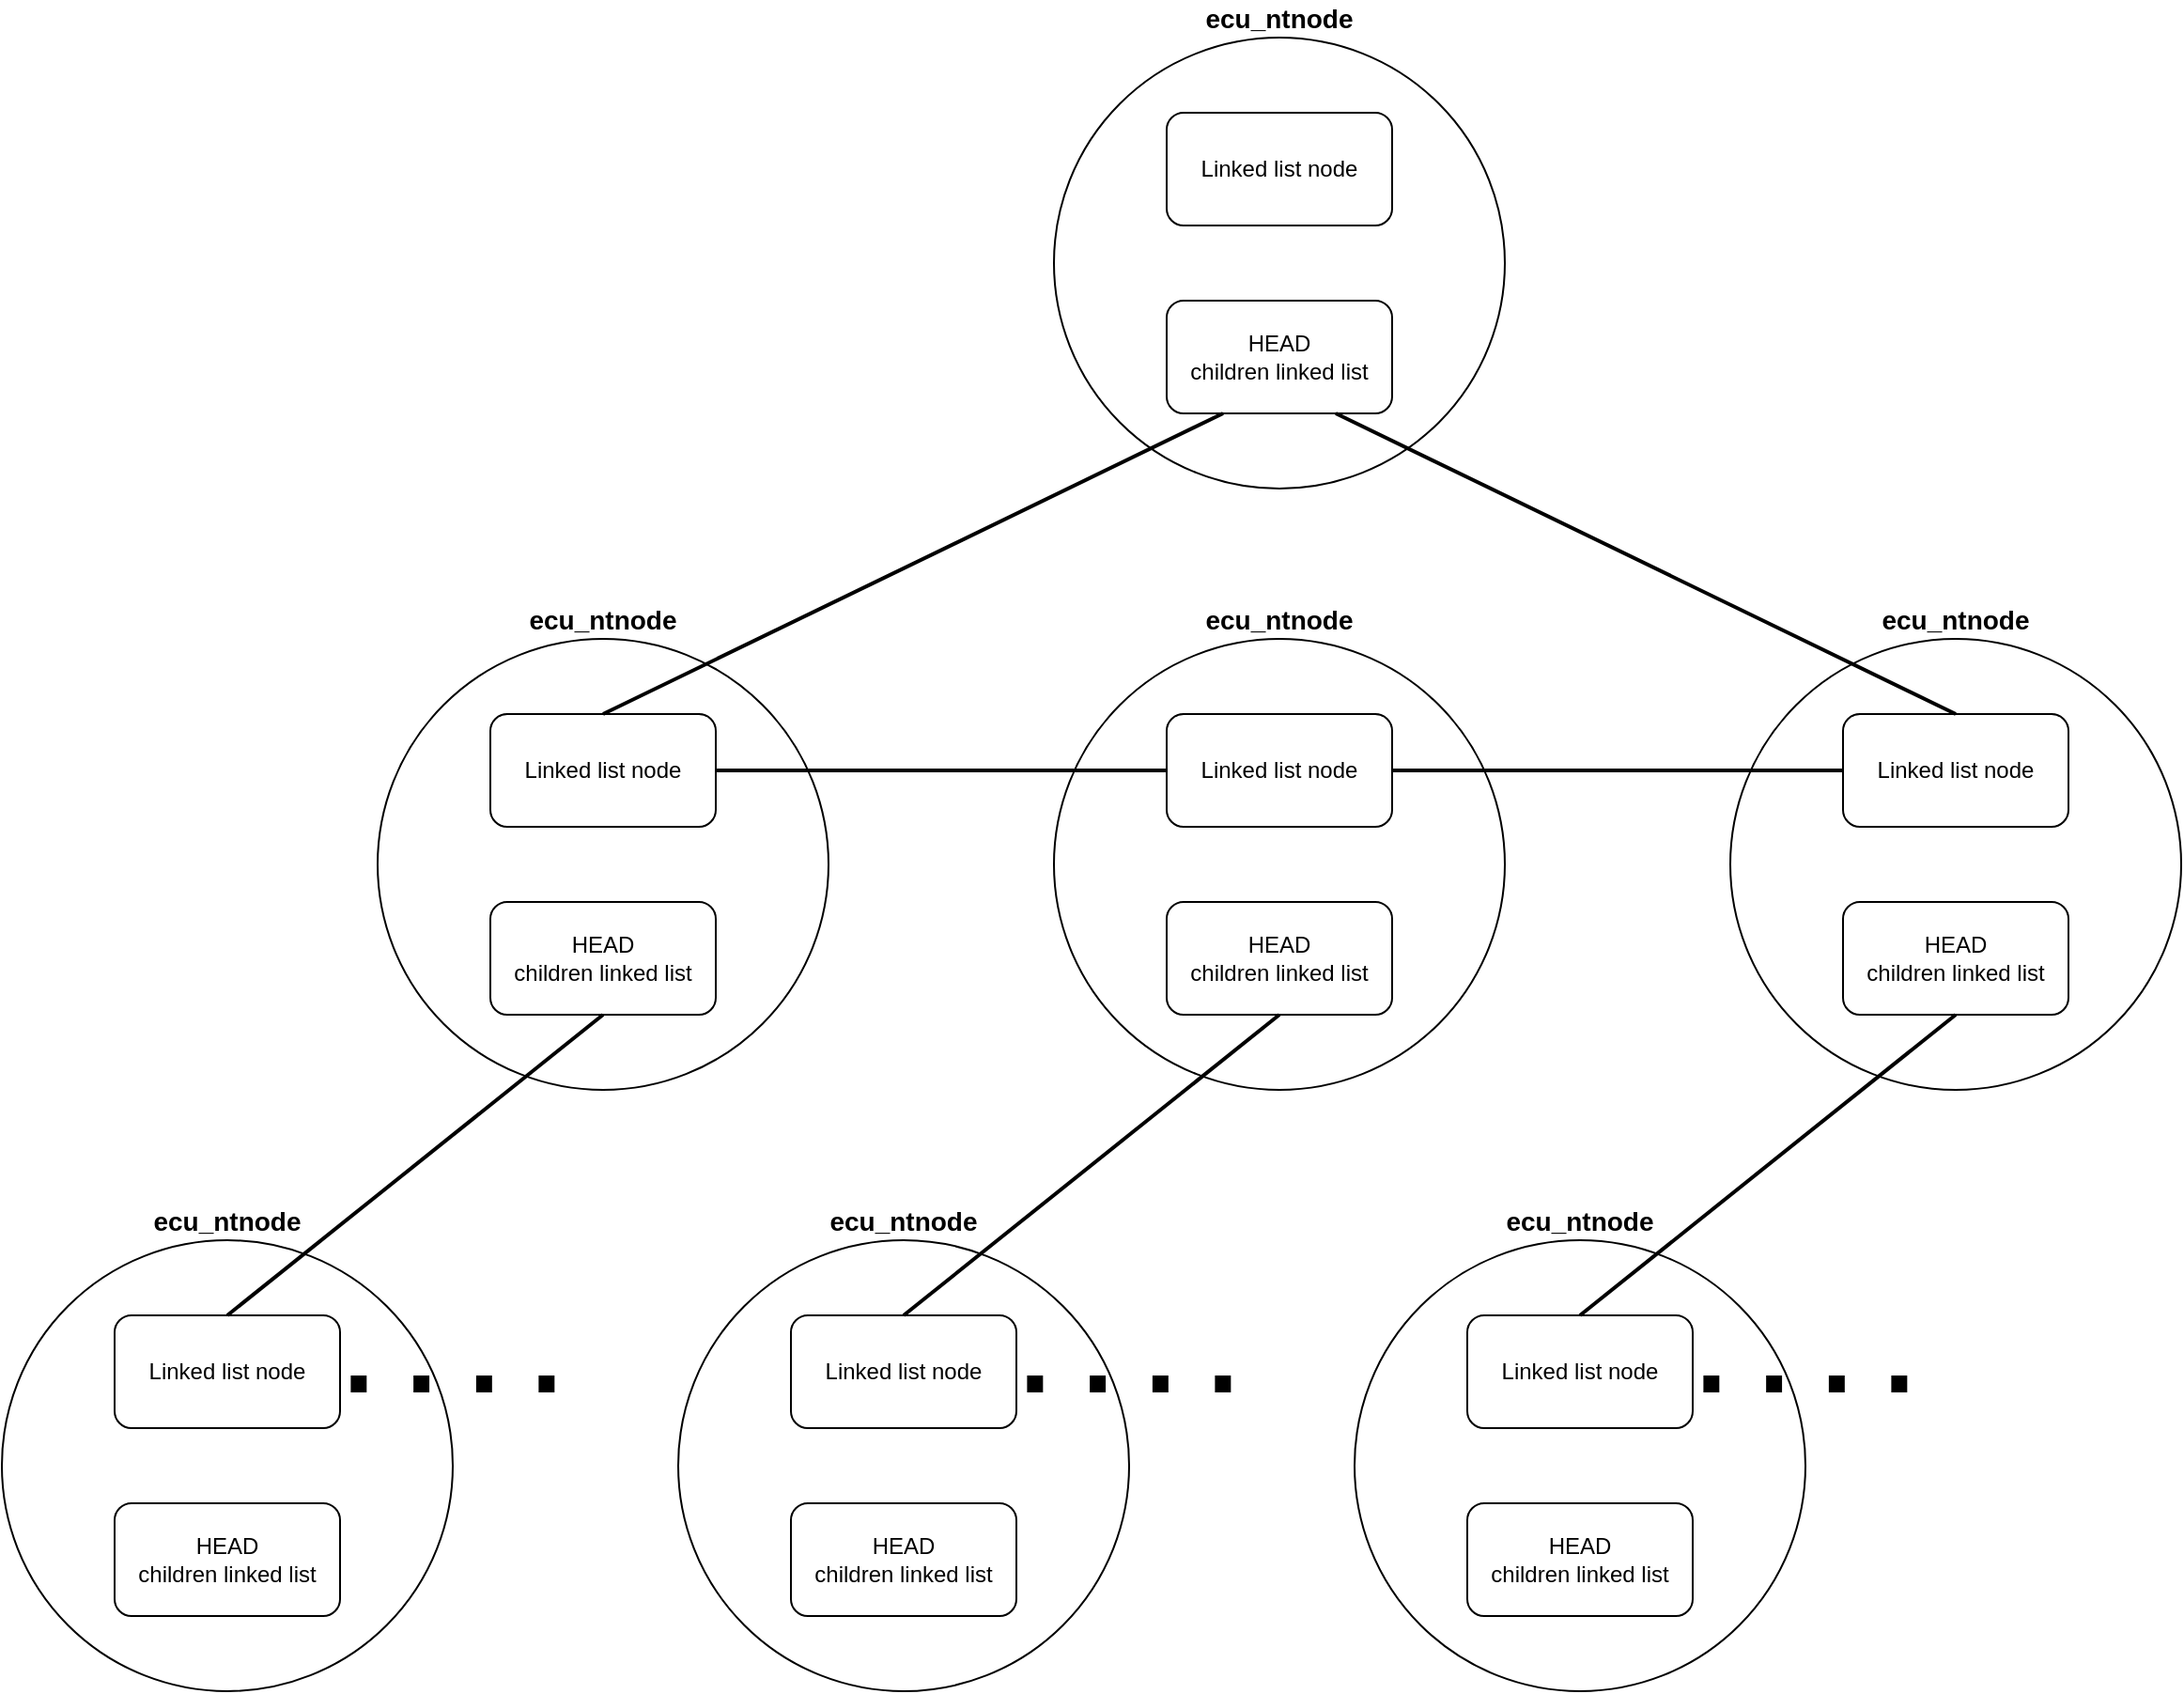 <mxfile version="22.1.2" type="device" pages="36">
  <diagram name="tree_representation_linked_list" id="xm18uriJAX6IC0DN-rjV">
    <mxGraphModel dx="2762" dy="1125" grid="1" gridSize="10" guides="1" tooltips="1" connect="1" arrows="1" fold="1" page="1" pageScale="1" pageWidth="850" pageHeight="1100" math="0" shadow="0">
      <root>
        <mxCell id="0" />
        <mxCell id="1" parent="0" />
        <mxCell id="UIpMSokUbz5drruYxXzO-1" value="" style="ellipse;whiteSpace=wrap;html=1;aspect=fixed;" vertex="1" parent="1">
          <mxGeometry x="240" y="240" width="240" height="240" as="geometry" />
        </mxCell>
        <mxCell id="UIpMSokUbz5drruYxXzO-2" value="Linked list node" style="rounded=1;whiteSpace=wrap;html=1;" vertex="1" parent="1">
          <mxGeometry x="300" y="280" width="120" height="60" as="geometry" />
        </mxCell>
        <mxCell id="UIpMSokUbz5drruYxXzO-3" value="HEAD&lt;br&gt;children linked list" style="rounded=1;whiteSpace=wrap;html=1;" vertex="1" parent="1">
          <mxGeometry x="300" y="380" width="120" height="60" as="geometry" />
        </mxCell>
        <mxCell id="UIpMSokUbz5drruYxXzO-4" value="&lt;b&gt;&lt;font style=&quot;font-size: 14px;&quot;&gt;ecu_ntnode&lt;/font&gt;&lt;/b&gt;" style="text;html=1;strokeColor=none;fillColor=none;align=center;verticalAlign=middle;whiteSpace=wrap;rounded=0;" vertex="1" parent="1">
          <mxGeometry x="300" y="220" width="120" height="20" as="geometry" />
        </mxCell>
        <mxCell id="UIpMSokUbz5drruYxXzO-17" value="" style="ellipse;whiteSpace=wrap;html=1;aspect=fixed;" vertex="1" parent="1">
          <mxGeometry x="240" y="560" width="240" height="240" as="geometry" />
        </mxCell>
        <mxCell id="UIpMSokUbz5drruYxXzO-18" value="Linked list node" style="rounded=1;whiteSpace=wrap;html=1;" vertex="1" parent="1">
          <mxGeometry x="300" y="600" width="120" height="60" as="geometry" />
        </mxCell>
        <mxCell id="UIpMSokUbz5drruYxXzO-19" value="HEAD&lt;br&gt;children linked list" style="rounded=1;whiteSpace=wrap;html=1;" vertex="1" parent="1">
          <mxGeometry x="300" y="700" width="120" height="60" as="geometry" />
        </mxCell>
        <mxCell id="UIpMSokUbz5drruYxXzO-21" value="" style="ellipse;whiteSpace=wrap;html=1;aspect=fixed;" vertex="1" parent="1">
          <mxGeometry x="600" y="560" width="240" height="240" as="geometry" />
        </mxCell>
        <mxCell id="UIpMSokUbz5drruYxXzO-22" value="Linked list node" style="rounded=1;whiteSpace=wrap;html=1;" vertex="1" parent="1">
          <mxGeometry x="660" y="600" width="120" height="60" as="geometry" />
        </mxCell>
        <mxCell id="UIpMSokUbz5drruYxXzO-23" value="HEAD&lt;br&gt;children linked list" style="rounded=1;whiteSpace=wrap;html=1;" vertex="1" parent="1">
          <mxGeometry x="660" y="700" width="120" height="60" as="geometry" />
        </mxCell>
        <mxCell id="UIpMSokUbz5drruYxXzO-24" value="&lt;b&gt;&lt;font style=&quot;font-size: 14px;&quot;&gt;ecu_ntnode&lt;/font&gt;&lt;/b&gt;" style="text;html=1;strokeColor=none;fillColor=none;align=center;verticalAlign=middle;whiteSpace=wrap;rounded=0;" vertex="1" parent="1">
          <mxGeometry x="660" y="540" width="120" height="20" as="geometry" />
        </mxCell>
        <mxCell id="UIpMSokUbz5drruYxXzO-25" value="" style="ellipse;whiteSpace=wrap;html=1;aspect=fixed;" vertex="1" parent="1">
          <mxGeometry x="-120" y="560" width="240" height="240" as="geometry" />
        </mxCell>
        <mxCell id="UIpMSokUbz5drruYxXzO-26" value="Linked list node" style="rounded=1;whiteSpace=wrap;html=1;" vertex="1" parent="1">
          <mxGeometry x="-60" y="600" width="120" height="60" as="geometry" />
        </mxCell>
        <mxCell id="UIpMSokUbz5drruYxXzO-27" value="HEAD&lt;br&gt;children linked list" style="rounded=1;whiteSpace=wrap;html=1;" vertex="1" parent="1">
          <mxGeometry x="-60" y="700" width="120" height="60" as="geometry" />
        </mxCell>
        <mxCell id="UIpMSokUbz5drruYxXzO-28" value="&lt;b&gt;&lt;font style=&quot;font-size: 14px;&quot;&gt;ecu_ntnode&lt;/font&gt;&lt;/b&gt;" style="text;html=1;strokeColor=none;fillColor=none;align=center;verticalAlign=middle;whiteSpace=wrap;rounded=0;" vertex="1" parent="1">
          <mxGeometry x="-60" y="540" width="120" height="20" as="geometry" />
        </mxCell>
        <mxCell id="UIpMSokUbz5drruYxXzO-29" value="" style="endArrow=none;html=1;rounded=0;strokeWidth=2;entryX=0.25;entryY=1;entryDx=0;entryDy=0;exitX=0.5;exitY=0;exitDx=0;exitDy=0;" edge="1" parent="1" source="UIpMSokUbz5drruYxXzO-26" target="UIpMSokUbz5drruYxXzO-3">
          <mxGeometry width="50" height="50" relative="1" as="geometry">
            <mxPoint x="160" y="500" as="sourcePoint" />
            <mxPoint x="210" y="450" as="targetPoint" />
          </mxGeometry>
        </mxCell>
        <mxCell id="UIpMSokUbz5drruYxXzO-30" value="" style="endArrow=none;html=1;rounded=0;strokeWidth=2;entryX=0;entryY=0.5;entryDx=0;entryDy=0;exitX=1;exitY=0.5;exitDx=0;exitDy=0;" edge="1" parent="1" source="UIpMSokUbz5drruYxXzO-26" target="UIpMSokUbz5drruYxXzO-18">
          <mxGeometry width="50" height="50" relative="1" as="geometry">
            <mxPoint x="120" y="630" as="sourcePoint" />
            <mxPoint x="380" y="450" as="targetPoint" />
          </mxGeometry>
        </mxCell>
        <mxCell id="UIpMSokUbz5drruYxXzO-31" value="" style="endArrow=none;html=1;rounded=0;strokeWidth=2;entryX=0;entryY=0.5;entryDx=0;entryDy=0;exitX=1;exitY=0.5;exitDx=0;exitDy=0;" edge="1" parent="1" source="UIpMSokUbz5drruYxXzO-18" target="UIpMSokUbz5drruYxXzO-22">
          <mxGeometry width="50" height="50" relative="1" as="geometry">
            <mxPoint x="490" y="600" as="sourcePoint" />
            <mxPoint x="750" y="420" as="targetPoint" />
          </mxGeometry>
        </mxCell>
        <mxCell id="UIpMSokUbz5drruYxXzO-32" value="" style="endArrow=none;html=1;rounded=0;strokeWidth=2;entryX=0.5;entryY=0;entryDx=0;entryDy=0;exitX=0.75;exitY=1;exitDx=0;exitDy=0;" edge="1" parent="1" source="UIpMSokUbz5drruYxXzO-3" target="UIpMSokUbz5drruYxXzO-22">
          <mxGeometry width="50" height="50" relative="1" as="geometry">
            <mxPoint x="530" y="490" as="sourcePoint" />
            <mxPoint x="790" y="310" as="targetPoint" />
          </mxGeometry>
        </mxCell>
        <mxCell id="UIpMSokUbz5drruYxXzO-67" value="" style="ellipse;whiteSpace=wrap;html=1;aspect=fixed;" vertex="1" parent="1">
          <mxGeometry x="-320" y="880" width="240" height="240" as="geometry" />
        </mxCell>
        <mxCell id="UIpMSokUbz5drruYxXzO-68" value="Linked list node" style="rounded=1;whiteSpace=wrap;html=1;" vertex="1" parent="1">
          <mxGeometry x="-260" y="920" width="120" height="60" as="geometry" />
        </mxCell>
        <mxCell id="UIpMSokUbz5drruYxXzO-69" value="HEAD&lt;br&gt;children linked list" style="rounded=1;whiteSpace=wrap;html=1;" vertex="1" parent="1">
          <mxGeometry x="-260" y="1020" width="120" height="60" as="geometry" />
        </mxCell>
        <mxCell id="UIpMSokUbz5drruYxXzO-70" value="&lt;b&gt;&lt;font style=&quot;font-size: 14px;&quot;&gt;ecu_ntnode&lt;/font&gt;&lt;/b&gt;" style="text;html=1;strokeColor=none;fillColor=none;align=center;verticalAlign=middle;whiteSpace=wrap;rounded=0;" vertex="1" parent="1">
          <mxGeometry x="-260" y="860" width="120" height="20" as="geometry" />
        </mxCell>
        <mxCell id="UIpMSokUbz5drruYxXzO-71" value="&lt;b&gt;&lt;font style=&quot;font-size: 60px;&quot;&gt;. . . .&lt;/font&gt;&lt;/b&gt;" style="text;html=1;strokeColor=none;fillColor=none;align=center;verticalAlign=middle;whiteSpace=wrap;rounded=0;" vertex="1" parent="1">
          <mxGeometry x="-140" y="917.5" width="120" height="45" as="geometry" />
        </mxCell>
        <mxCell id="UIpMSokUbz5drruYxXzO-74" value="" style="ellipse;whiteSpace=wrap;html=1;aspect=fixed;" vertex="1" parent="1">
          <mxGeometry x="40" y="880" width="240" height="240" as="geometry" />
        </mxCell>
        <mxCell id="UIpMSokUbz5drruYxXzO-75" value="Linked list node" style="rounded=1;whiteSpace=wrap;html=1;" vertex="1" parent="1">
          <mxGeometry x="100" y="920" width="120" height="60" as="geometry" />
        </mxCell>
        <mxCell id="UIpMSokUbz5drruYxXzO-76" value="HEAD&lt;br&gt;children linked list" style="rounded=1;whiteSpace=wrap;html=1;" vertex="1" parent="1">
          <mxGeometry x="100" y="1020" width="120" height="60" as="geometry" />
        </mxCell>
        <mxCell id="UIpMSokUbz5drruYxXzO-77" value="&lt;b&gt;&lt;font style=&quot;font-size: 14px;&quot;&gt;ecu_ntnode&lt;/font&gt;&lt;/b&gt;" style="text;html=1;strokeColor=none;fillColor=none;align=center;verticalAlign=middle;whiteSpace=wrap;rounded=0;" vertex="1" parent="1">
          <mxGeometry x="100" y="860" width="120" height="20" as="geometry" />
        </mxCell>
        <mxCell id="UIpMSokUbz5drruYxXzO-78" value="&lt;b&gt;&lt;font style=&quot;font-size: 60px;&quot;&gt;. . . .&lt;/font&gt;&lt;/b&gt;" style="text;html=1;strokeColor=none;fillColor=none;align=center;verticalAlign=middle;whiteSpace=wrap;rounded=0;" vertex="1" parent="1">
          <mxGeometry x="220" y="917.5" width="120" height="45" as="geometry" />
        </mxCell>
        <mxCell id="UIpMSokUbz5drruYxXzO-79" value="" style="endArrow=none;html=1;rounded=0;strokeWidth=2;entryX=0.5;entryY=1;entryDx=0;entryDy=0;exitX=0.5;exitY=0;exitDx=0;exitDy=0;" edge="1" parent="1" source="UIpMSokUbz5drruYxXzO-75" target="UIpMSokUbz5drruYxXzO-19">
          <mxGeometry width="50" height="50" relative="1" as="geometry">
            <mxPoint x="30" y="920" as="sourcePoint" />
            <mxPoint x="360" y="760" as="targetPoint" />
          </mxGeometry>
        </mxCell>
        <mxCell id="UIpMSokUbz5drruYxXzO-81" value="" style="endArrow=none;html=1;rounded=0;strokeWidth=2;entryX=0.5;entryY=1;entryDx=0;entryDy=0;" edge="1" parent="1" target="UIpMSokUbz5drruYxXzO-27">
          <mxGeometry width="50" height="50" relative="1" as="geometry">
            <mxPoint x="-200" y="920" as="sourcePoint" />
            <mxPoint y="760" as="targetPoint" />
          </mxGeometry>
        </mxCell>
        <mxCell id="UIpMSokUbz5drruYxXzO-82" value="" style="ellipse;whiteSpace=wrap;html=1;aspect=fixed;" vertex="1" parent="1">
          <mxGeometry x="400" y="880" width="240" height="240" as="geometry" />
        </mxCell>
        <mxCell id="UIpMSokUbz5drruYxXzO-83" value="Linked list node" style="rounded=1;whiteSpace=wrap;html=1;" vertex="1" parent="1">
          <mxGeometry x="460" y="920" width="120" height="60" as="geometry" />
        </mxCell>
        <mxCell id="UIpMSokUbz5drruYxXzO-84" value="HEAD&lt;br&gt;children linked list" style="rounded=1;whiteSpace=wrap;html=1;" vertex="1" parent="1">
          <mxGeometry x="460" y="1020" width="120" height="60" as="geometry" />
        </mxCell>
        <mxCell id="UIpMSokUbz5drruYxXzO-85" value="&lt;b&gt;&lt;font style=&quot;font-size: 14px;&quot;&gt;ecu_ntnode&lt;/font&gt;&lt;/b&gt;" style="text;html=1;strokeColor=none;fillColor=none;align=center;verticalAlign=middle;whiteSpace=wrap;rounded=0;" vertex="1" parent="1">
          <mxGeometry x="460" y="860" width="120" height="20" as="geometry" />
        </mxCell>
        <mxCell id="UIpMSokUbz5drruYxXzO-86" value="&lt;b&gt;&lt;font style=&quot;font-size: 60px;&quot;&gt;. . . .&lt;/font&gt;&lt;/b&gt;" style="text;html=1;strokeColor=none;fillColor=none;align=center;verticalAlign=middle;whiteSpace=wrap;rounded=0;" vertex="1" parent="1">
          <mxGeometry x="580" y="917.5" width="120" height="45" as="geometry" />
        </mxCell>
        <mxCell id="UIpMSokUbz5drruYxXzO-87" value="" style="endArrow=none;html=1;rounded=0;strokeWidth=2;entryX=0.5;entryY=1;entryDx=0;entryDy=0;exitX=0.5;exitY=0;exitDx=0;exitDy=0;" edge="1" parent="1" source="UIpMSokUbz5drruYxXzO-83" target="UIpMSokUbz5drruYxXzO-23">
          <mxGeometry width="50" height="50" relative="1" as="geometry">
            <mxPoint x="390" y="920" as="sourcePoint" />
            <mxPoint x="720" y="760" as="targetPoint" />
          </mxGeometry>
        </mxCell>
        <mxCell id="AlsAVySU68CdcShRfWpu-1" value="&lt;b&gt;&lt;font style=&quot;font-size: 14px;&quot;&gt;ecu_ntnode&lt;/font&gt;&lt;/b&gt;" style="text;html=1;strokeColor=none;fillColor=none;align=center;verticalAlign=middle;whiteSpace=wrap;rounded=0;" vertex="1" parent="1">
          <mxGeometry x="300" y="540" width="120" height="20" as="geometry" />
        </mxCell>
      </root>
    </mxGraphModel>
  </diagram>
  <diagram id="Z24bvXSCjlJwZf8bFu77" name="tree_representation_inserting">
    <mxGraphModel dx="1687" dy="993" grid="1" gridSize="10" guides="1" tooltips="1" connect="1" arrows="1" fold="1" page="1" pageScale="1" pageWidth="850" pageHeight="1100" math="0" shadow="0">
      <root>
        <mxCell id="0" />
        <mxCell id="1" parent="0" />
        <mxCell id="KvRJHuOz0pze8TeobMr2-1" value="0" style="ellipse;whiteSpace=wrap;html=1;aspect=fixed;" vertex="1" parent="1">
          <mxGeometry x="240" y="240" width="80" height="80" as="geometry" />
        </mxCell>
        <mxCell id="KvRJHuOz0pze8TeobMr2-2" value="1" style="ellipse;whiteSpace=wrap;html=1;aspect=fixed;" vertex="1" parent="1">
          <mxGeometry x="160" y="360" width="80" height="80" as="geometry" />
        </mxCell>
        <mxCell id="KvRJHuOz0pze8TeobMr2-3" value="2" style="ellipse;whiteSpace=wrap;html=1;aspect=fixed;" vertex="1" parent="1">
          <mxGeometry x="320" y="360" width="80" height="80" as="geometry" />
        </mxCell>
        <mxCell id="KvRJHuOz0pze8TeobMr2-6" value="3" style="ellipse;whiteSpace=wrap;html=1;aspect=fixed;" vertex="1" parent="1">
          <mxGeometry x="240" y="480" width="80" height="80" as="geometry" />
        </mxCell>
        <mxCell id="KvRJHuOz0pze8TeobMr2-12" value="&lt;b&gt;&lt;font style=&quot;font-size: 24px;&quot;&gt;Before&lt;/font&gt;&lt;/b&gt;" style="text;html=1;strokeColor=none;fillColor=none;align=center;verticalAlign=middle;whiteSpace=wrap;rounded=0;" vertex="1" parent="1">
          <mxGeometry x="400" y="200" width="120" height="40" as="geometry" />
        </mxCell>
        <mxCell id="KvRJHuOz0pze8TeobMr2-13" value="" style="endArrow=none;html=1;rounded=0;strokeWidth=2;entryX=0;entryY=1;entryDx=0;entryDy=0;exitX=0.5;exitY=0;exitDx=0;exitDy=0;" edge="1" parent="1" source="KvRJHuOz0pze8TeobMr2-2" target="KvRJHuOz0pze8TeobMr2-1">
          <mxGeometry width="50" height="50" relative="1" as="geometry">
            <mxPoint x="260" y="390" as="sourcePoint" />
            <mxPoint x="310" y="340" as="targetPoint" />
          </mxGeometry>
        </mxCell>
        <mxCell id="KvRJHuOz0pze8TeobMr2-14" value="" style="endArrow=none;html=1;rounded=0;strokeWidth=2;entryX=0;entryY=0.5;entryDx=0;entryDy=0;exitX=1;exitY=0.5;exitDx=0;exitDy=0;" edge="1" parent="1" source="KvRJHuOz0pze8TeobMr2-2" target="KvRJHuOz0pze8TeobMr2-3">
          <mxGeometry width="50" height="50" relative="1" as="geometry">
            <mxPoint x="210" y="370" as="sourcePoint" />
            <mxPoint x="262" y="318" as="targetPoint" />
          </mxGeometry>
        </mxCell>
        <mxCell id="KvRJHuOz0pze8TeobMr2-15" value="" style="endArrow=none;html=1;rounded=0;strokeWidth=2;entryX=0.5;entryY=0;entryDx=0;entryDy=0;exitX=1;exitY=1;exitDx=0;exitDy=0;" edge="1" parent="1" source="KvRJHuOz0pze8TeobMr2-1" target="KvRJHuOz0pze8TeobMr2-3">
          <mxGeometry width="50" height="50" relative="1" as="geometry">
            <mxPoint x="360" y="352" as="sourcePoint" />
            <mxPoint x="412" y="300" as="targetPoint" />
          </mxGeometry>
        </mxCell>
        <mxCell id="KvRJHuOz0pze8TeobMr2-17" value="" style="endArrow=none;html=1;rounded=0;strokeWidth=2;entryX=0;entryY=1;entryDx=0;entryDy=0;exitX=0.5;exitY=0;exitDx=0;exitDy=0;" edge="1" parent="1" source="KvRJHuOz0pze8TeobMr2-6" target="KvRJHuOz0pze8TeobMr2-3">
          <mxGeometry width="50" height="50" relative="1" as="geometry">
            <mxPoint x="340" y="512" as="sourcePoint" />
            <mxPoint x="392" y="460" as="targetPoint" />
          </mxGeometry>
        </mxCell>
        <mxCell id="KvRJHuOz0pze8TeobMr2-18" value="4" style="ellipse;whiteSpace=wrap;html=1;aspect=fixed;" vertex="1" parent="1">
          <mxGeometry x="600" y="240" width="80" height="80" as="geometry" />
        </mxCell>
        <mxCell id="KvRJHuOz0pze8TeobMr2-19" value="5" style="ellipse;whiteSpace=wrap;html=1;aspect=fixed;" vertex="1" parent="1">
          <mxGeometry x="520" y="360" width="80" height="80" as="geometry" />
        </mxCell>
        <mxCell id="KvRJHuOz0pze8TeobMr2-20" value="6" style="ellipse;whiteSpace=wrap;html=1;aspect=fixed;" vertex="1" parent="1">
          <mxGeometry x="680" y="360" width="80" height="80" as="geometry" />
        </mxCell>
        <mxCell id="KvRJHuOz0pze8TeobMr2-21" value="" style="endArrow=none;html=1;rounded=0;strokeWidth=2;entryX=0;entryY=1;entryDx=0;entryDy=0;exitX=0.5;exitY=0;exitDx=0;exitDy=0;" edge="1" parent="1" source="KvRJHuOz0pze8TeobMr2-19" target="KvRJHuOz0pze8TeobMr2-18">
          <mxGeometry width="50" height="50" relative="1" as="geometry">
            <mxPoint x="620" y="390" as="sourcePoint" />
            <mxPoint x="670" y="340" as="targetPoint" />
          </mxGeometry>
        </mxCell>
        <mxCell id="KvRJHuOz0pze8TeobMr2-22" value="" style="endArrow=none;html=1;rounded=0;strokeWidth=2;entryX=0;entryY=0.5;entryDx=0;entryDy=0;exitX=1;exitY=0.5;exitDx=0;exitDy=0;" edge="1" parent="1" source="KvRJHuOz0pze8TeobMr2-19" target="KvRJHuOz0pze8TeobMr2-20">
          <mxGeometry width="50" height="50" relative="1" as="geometry">
            <mxPoint x="570" y="370" as="sourcePoint" />
            <mxPoint x="622" y="318" as="targetPoint" />
          </mxGeometry>
        </mxCell>
        <mxCell id="KvRJHuOz0pze8TeobMr2-23" value="" style="endArrow=none;html=1;rounded=0;strokeWidth=2;entryX=0.5;entryY=0;entryDx=0;entryDy=0;exitX=1;exitY=1;exitDx=0;exitDy=0;" edge="1" parent="1" source="KvRJHuOz0pze8TeobMr2-18" target="KvRJHuOz0pze8TeobMr2-20">
          <mxGeometry width="50" height="50" relative="1" as="geometry">
            <mxPoint x="720" y="352" as="sourcePoint" />
            <mxPoint x="772" y="300" as="targetPoint" />
          </mxGeometry>
        </mxCell>
        <mxCell id="KvRJHuOz0pze8TeobMr2-24" value="&lt;b&gt;&lt;font style=&quot;font-size: 24px;&quot;&gt;After&lt;/font&gt;&lt;/b&gt;" style="text;html=1;strokeColor=none;fillColor=none;align=center;verticalAlign=middle;whiteSpace=wrap;rounded=0;" vertex="1" parent="1">
          <mxGeometry x="400" y="600" width="120" height="40" as="geometry" />
        </mxCell>
        <mxCell id="KvRJHuOz0pze8TeobMr2-25" value="0" style="ellipse;whiteSpace=wrap;html=1;aspect=fixed;" vertex="1" parent="1">
          <mxGeometry x="420" y="640" width="80" height="80" as="geometry" />
        </mxCell>
        <mxCell id="KvRJHuOz0pze8TeobMr2-26" value="1" style="ellipse;whiteSpace=wrap;html=1;aspect=fixed;" vertex="1" parent="1">
          <mxGeometry x="250" y="760" width="80" height="80" as="geometry" />
        </mxCell>
        <mxCell id="KvRJHuOz0pze8TeobMr2-27" value="2" style="ellipse;whiteSpace=wrap;html=1;aspect=fixed;" vertex="1" parent="1">
          <mxGeometry x="420" y="760" width="80" height="80" as="geometry" />
        </mxCell>
        <mxCell id="KvRJHuOz0pze8TeobMr2-28" value="3" style="ellipse;whiteSpace=wrap;html=1;aspect=fixed;" vertex="1" parent="1">
          <mxGeometry x="310" y="880" width="80" height="80" as="geometry" />
        </mxCell>
        <mxCell id="KvRJHuOz0pze8TeobMr2-29" value="" style="endArrow=none;html=1;rounded=0;strokeWidth=2;entryX=0;entryY=1;entryDx=0;entryDy=0;exitX=0.5;exitY=0;exitDx=0;exitDy=0;" edge="1" parent="1" source="KvRJHuOz0pze8TeobMr2-26" target="KvRJHuOz0pze8TeobMr2-25">
          <mxGeometry width="50" height="50" relative="1" as="geometry">
            <mxPoint x="440" y="790" as="sourcePoint" />
            <mxPoint x="490" y="740" as="targetPoint" />
          </mxGeometry>
        </mxCell>
        <mxCell id="KvRJHuOz0pze8TeobMr2-30" value="" style="endArrow=none;html=1;rounded=0;strokeWidth=2;entryX=0;entryY=0.5;entryDx=0;entryDy=0;exitX=1;exitY=0.5;exitDx=0;exitDy=0;" edge="1" parent="1" source="KvRJHuOz0pze8TeobMr2-26" target="KvRJHuOz0pze8TeobMr2-27">
          <mxGeometry width="50" height="50" relative="1" as="geometry">
            <mxPoint x="390" y="770" as="sourcePoint" />
            <mxPoint x="442" y="718" as="targetPoint" />
          </mxGeometry>
        </mxCell>
        <mxCell id="KvRJHuOz0pze8TeobMr2-32" value="" style="endArrow=none;html=1;rounded=0;strokeWidth=2;entryX=0;entryY=1;entryDx=0;entryDy=0;exitX=0.5;exitY=0;exitDx=0;exitDy=0;" edge="1" parent="1" source="KvRJHuOz0pze8TeobMr2-28" target="KvRJHuOz0pze8TeobMr2-27">
          <mxGeometry width="50" height="50" relative="1" as="geometry">
            <mxPoint x="520" y="912" as="sourcePoint" />
            <mxPoint x="572" y="860" as="targetPoint" />
          </mxGeometry>
        </mxCell>
        <mxCell id="KvRJHuOz0pze8TeobMr2-33" value="4" style="ellipse;whiteSpace=wrap;html=1;aspect=fixed;" vertex="1" parent="1">
          <mxGeometry x="590" y="760" width="80" height="80" as="geometry" />
        </mxCell>
        <mxCell id="KvRJHuOz0pze8TeobMr2-34" value="5" style="ellipse;whiteSpace=wrap;html=1;aspect=fixed;" vertex="1" parent="1">
          <mxGeometry x="480" y="880" width="80" height="80" as="geometry" />
        </mxCell>
        <mxCell id="KvRJHuOz0pze8TeobMr2-35" value="6" style="ellipse;whiteSpace=wrap;html=1;aspect=fixed;" vertex="1" parent="1">
          <mxGeometry x="700" y="880" width="80" height="80" as="geometry" />
        </mxCell>
        <mxCell id="KvRJHuOz0pze8TeobMr2-36" value="" style="endArrow=none;html=1;rounded=0;strokeWidth=2;entryX=0;entryY=1;entryDx=0;entryDy=0;exitX=0.5;exitY=0;exitDx=0;exitDy=0;" edge="1" parent="1" source="KvRJHuOz0pze8TeobMr2-34" target="KvRJHuOz0pze8TeobMr2-33">
          <mxGeometry width="50" height="50" relative="1" as="geometry">
            <mxPoint x="580" y="910" as="sourcePoint" />
            <mxPoint x="630" y="860" as="targetPoint" />
          </mxGeometry>
        </mxCell>
        <mxCell id="KvRJHuOz0pze8TeobMr2-37" value="" style="endArrow=none;html=1;rounded=0;strokeWidth=2;entryX=0;entryY=0.5;entryDx=0;entryDy=0;exitX=1;exitY=0.5;exitDx=0;exitDy=0;" edge="1" parent="1" source="KvRJHuOz0pze8TeobMr2-34" target="KvRJHuOz0pze8TeobMr2-35">
          <mxGeometry width="50" height="50" relative="1" as="geometry">
            <mxPoint x="530" y="890" as="sourcePoint" />
            <mxPoint x="582" y="838" as="targetPoint" />
          </mxGeometry>
        </mxCell>
        <mxCell id="KvRJHuOz0pze8TeobMr2-38" value="" style="endArrow=none;html=1;rounded=0;strokeWidth=2;entryX=0.5;entryY=0;entryDx=0;entryDy=0;exitX=1;exitY=1;exitDx=0;exitDy=0;" edge="1" parent="1" source="KvRJHuOz0pze8TeobMr2-33" target="KvRJHuOz0pze8TeobMr2-35">
          <mxGeometry width="50" height="50" relative="1" as="geometry">
            <mxPoint x="680" y="872" as="sourcePoint" />
            <mxPoint x="732" y="820" as="targetPoint" />
          </mxGeometry>
        </mxCell>
        <mxCell id="KvRJHuOz0pze8TeobMr2-39" value="" style="endArrow=none;html=1;rounded=0;strokeWidth=2;entryX=0.5;entryY=0;entryDx=0;entryDy=0;exitX=1;exitY=1;exitDx=0;exitDy=0;" edge="1" parent="1" source="KvRJHuOz0pze8TeobMr2-25" target="KvRJHuOz0pze8TeobMr2-33">
          <mxGeometry width="50" height="50" relative="1" as="geometry">
            <mxPoint x="520" y="742" as="sourcePoint" />
            <mxPoint x="662" y="690" as="targetPoint" />
          </mxGeometry>
        </mxCell>
        <mxCell id="KvRJHuOz0pze8TeobMr2-40" value="" style="endArrow=none;html=1;rounded=0;strokeWidth=2;entryX=0;entryY=0.5;entryDx=0;entryDy=0;exitX=1;exitY=0.5;exitDx=0;exitDy=0;" edge="1" parent="1" target="KvRJHuOz0pze8TeobMr2-33">
          <mxGeometry width="50" height="50" relative="1" as="geometry">
            <mxPoint x="500" y="799.8" as="sourcePoint" />
            <mxPoint x="590" y="799.8" as="targetPoint" />
          </mxGeometry>
        </mxCell>
      </root>
    </mxGraphModel>
  </diagram>
  <diagram id="O_REdYwxjndpsiBhZ0t7" name="tree_representation_removing">
    <mxGraphModel dx="1687" dy="993" grid="1" gridSize="10" guides="1" tooltips="1" connect="1" arrows="1" fold="1" page="1" pageScale="1" pageWidth="850" pageHeight="1100" math="0" shadow="0">
      <root>
        <mxCell id="0" />
        <mxCell id="1" parent="0" />
        <mxCell id="n6-_hssCxShRXVkU-T-z-1" value="0" style="ellipse;whiteSpace=wrap;html=1;aspect=fixed;" vertex="1" parent="1">
          <mxGeometry x="240" y="640" width="80" height="80" as="geometry" />
        </mxCell>
        <mxCell id="n6-_hssCxShRXVkU-T-z-2" value="1" style="ellipse;whiteSpace=wrap;html=1;aspect=fixed;" vertex="1" parent="1">
          <mxGeometry x="160" y="760" width="80" height="80" as="geometry" />
        </mxCell>
        <mxCell id="n6-_hssCxShRXVkU-T-z-3" value="2" style="ellipse;whiteSpace=wrap;html=1;aspect=fixed;" vertex="1" parent="1">
          <mxGeometry x="320" y="760" width="80" height="80" as="geometry" />
        </mxCell>
        <mxCell id="n6-_hssCxShRXVkU-T-z-4" value="3" style="ellipse;whiteSpace=wrap;html=1;aspect=fixed;" vertex="1" parent="1">
          <mxGeometry x="240" y="880" width="80" height="80" as="geometry" />
        </mxCell>
        <mxCell id="n6-_hssCxShRXVkU-T-z-5" value="&lt;b&gt;&lt;font style=&quot;font-size: 24px;&quot;&gt;Before&lt;/font&gt;&lt;/b&gt;" style="text;html=1;strokeColor=none;fillColor=none;align=center;verticalAlign=middle;whiteSpace=wrap;rounded=0;" vertex="1" parent="1">
          <mxGeometry x="400" y="200" width="120" height="40" as="geometry" />
        </mxCell>
        <mxCell id="n6-_hssCxShRXVkU-T-z-6" value="" style="endArrow=none;html=1;rounded=0;strokeWidth=2;entryX=0;entryY=1;entryDx=0;entryDy=0;exitX=0.5;exitY=0;exitDx=0;exitDy=0;" edge="1" parent="1" source="n6-_hssCxShRXVkU-T-z-2" target="n6-_hssCxShRXVkU-T-z-1">
          <mxGeometry width="50" height="50" relative="1" as="geometry">
            <mxPoint x="260" y="790" as="sourcePoint" />
            <mxPoint x="310" y="740" as="targetPoint" />
          </mxGeometry>
        </mxCell>
        <mxCell id="n6-_hssCxShRXVkU-T-z-7" value="" style="endArrow=none;html=1;rounded=0;strokeWidth=2;entryX=0;entryY=0.5;entryDx=0;entryDy=0;exitX=1;exitY=0.5;exitDx=0;exitDy=0;" edge="1" parent="1" source="n6-_hssCxShRXVkU-T-z-2" target="n6-_hssCxShRXVkU-T-z-3">
          <mxGeometry width="50" height="50" relative="1" as="geometry">
            <mxPoint x="210" y="770" as="sourcePoint" />
            <mxPoint x="262" y="718" as="targetPoint" />
          </mxGeometry>
        </mxCell>
        <mxCell id="n6-_hssCxShRXVkU-T-z-8" value="" style="endArrow=none;html=1;rounded=0;strokeWidth=2;entryX=0.5;entryY=0;entryDx=0;entryDy=0;exitX=1;exitY=1;exitDx=0;exitDy=0;" edge="1" parent="1" source="n6-_hssCxShRXVkU-T-z-1" target="n6-_hssCxShRXVkU-T-z-3">
          <mxGeometry width="50" height="50" relative="1" as="geometry">
            <mxPoint x="360" y="752" as="sourcePoint" />
            <mxPoint x="412" y="700" as="targetPoint" />
          </mxGeometry>
        </mxCell>
        <mxCell id="n6-_hssCxShRXVkU-T-z-9" value="" style="endArrow=none;html=1;rounded=0;strokeWidth=2;entryX=0;entryY=1;entryDx=0;entryDy=0;exitX=0.5;exitY=0;exitDx=0;exitDy=0;" edge="1" parent="1" source="n6-_hssCxShRXVkU-T-z-4" target="n6-_hssCxShRXVkU-T-z-3">
          <mxGeometry width="50" height="50" relative="1" as="geometry">
            <mxPoint x="340" y="912" as="sourcePoint" />
            <mxPoint x="392" y="860" as="targetPoint" />
          </mxGeometry>
        </mxCell>
        <mxCell id="n6-_hssCxShRXVkU-T-z-10" value="4" style="ellipse;whiteSpace=wrap;html=1;aspect=fixed;" vertex="1" parent="1">
          <mxGeometry x="600" y="640" width="80" height="80" as="geometry" />
        </mxCell>
        <mxCell id="n6-_hssCxShRXVkU-T-z-11" value="5" style="ellipse;whiteSpace=wrap;html=1;aspect=fixed;" vertex="1" parent="1">
          <mxGeometry x="520" y="760" width="80" height="80" as="geometry" />
        </mxCell>
        <mxCell id="n6-_hssCxShRXVkU-T-z-12" value="6" style="ellipse;whiteSpace=wrap;html=1;aspect=fixed;" vertex="1" parent="1">
          <mxGeometry x="680" y="760" width="80" height="80" as="geometry" />
        </mxCell>
        <mxCell id="n6-_hssCxShRXVkU-T-z-13" value="" style="endArrow=none;html=1;rounded=0;strokeWidth=2;entryX=0;entryY=1;entryDx=0;entryDy=0;exitX=0.5;exitY=0;exitDx=0;exitDy=0;" edge="1" parent="1" source="n6-_hssCxShRXVkU-T-z-11" target="n6-_hssCxShRXVkU-T-z-10">
          <mxGeometry width="50" height="50" relative="1" as="geometry">
            <mxPoint x="620" y="790" as="sourcePoint" />
            <mxPoint x="670" y="740" as="targetPoint" />
          </mxGeometry>
        </mxCell>
        <mxCell id="n6-_hssCxShRXVkU-T-z-14" value="" style="endArrow=none;html=1;rounded=0;strokeWidth=2;entryX=0;entryY=0.5;entryDx=0;entryDy=0;exitX=1;exitY=0.5;exitDx=0;exitDy=0;" edge="1" parent="1" source="n6-_hssCxShRXVkU-T-z-11" target="n6-_hssCxShRXVkU-T-z-12">
          <mxGeometry width="50" height="50" relative="1" as="geometry">
            <mxPoint x="570" y="770" as="sourcePoint" />
            <mxPoint x="622" y="718" as="targetPoint" />
          </mxGeometry>
        </mxCell>
        <mxCell id="n6-_hssCxShRXVkU-T-z-15" value="" style="endArrow=none;html=1;rounded=0;strokeWidth=2;entryX=0.5;entryY=0;entryDx=0;entryDy=0;exitX=1;exitY=1;exitDx=0;exitDy=0;" edge="1" parent="1" source="n6-_hssCxShRXVkU-T-z-10" target="n6-_hssCxShRXVkU-T-z-12">
          <mxGeometry width="50" height="50" relative="1" as="geometry">
            <mxPoint x="720" y="752" as="sourcePoint" />
            <mxPoint x="772" y="700" as="targetPoint" />
          </mxGeometry>
        </mxCell>
        <mxCell id="n6-_hssCxShRXVkU-T-z-16" value="&lt;b&gt;&lt;font style=&quot;font-size: 24px;&quot;&gt;After&lt;/font&gt;&lt;/b&gt;" style="text;html=1;strokeColor=none;fillColor=none;align=center;verticalAlign=middle;whiteSpace=wrap;rounded=0;" vertex="1" parent="1">
          <mxGeometry x="400" y="600" width="120" height="40" as="geometry" />
        </mxCell>
        <mxCell id="n6-_hssCxShRXVkU-T-z-17" value="0" style="ellipse;whiteSpace=wrap;html=1;aspect=fixed;" vertex="1" parent="1">
          <mxGeometry x="420" y="240" width="80" height="80" as="geometry" />
        </mxCell>
        <mxCell id="n6-_hssCxShRXVkU-T-z-18" value="1" style="ellipse;whiteSpace=wrap;html=1;aspect=fixed;" vertex="1" parent="1">
          <mxGeometry x="250" y="360" width="80" height="80" as="geometry" />
        </mxCell>
        <mxCell id="n6-_hssCxShRXVkU-T-z-19" value="2" style="ellipse;whiteSpace=wrap;html=1;aspect=fixed;" vertex="1" parent="1">
          <mxGeometry x="420" y="360" width="80" height="80" as="geometry" />
        </mxCell>
        <mxCell id="n6-_hssCxShRXVkU-T-z-20" value="3" style="ellipse;whiteSpace=wrap;html=1;aspect=fixed;" vertex="1" parent="1">
          <mxGeometry x="310" y="480" width="80" height="80" as="geometry" />
        </mxCell>
        <mxCell id="n6-_hssCxShRXVkU-T-z-21" value="" style="endArrow=none;html=1;rounded=0;strokeWidth=2;entryX=0;entryY=1;entryDx=0;entryDy=0;exitX=0.5;exitY=0;exitDx=0;exitDy=0;" edge="1" parent="1" source="n6-_hssCxShRXVkU-T-z-18" target="n6-_hssCxShRXVkU-T-z-17">
          <mxGeometry width="50" height="50" relative="1" as="geometry">
            <mxPoint x="440" y="390" as="sourcePoint" />
            <mxPoint x="490" y="340" as="targetPoint" />
          </mxGeometry>
        </mxCell>
        <mxCell id="n6-_hssCxShRXVkU-T-z-22" value="" style="endArrow=none;html=1;rounded=0;strokeWidth=2;entryX=0;entryY=0.5;entryDx=0;entryDy=0;exitX=1;exitY=0.5;exitDx=0;exitDy=0;" edge="1" parent="1" source="n6-_hssCxShRXVkU-T-z-18" target="n6-_hssCxShRXVkU-T-z-19">
          <mxGeometry width="50" height="50" relative="1" as="geometry">
            <mxPoint x="390" y="370" as="sourcePoint" />
            <mxPoint x="442" y="318" as="targetPoint" />
          </mxGeometry>
        </mxCell>
        <mxCell id="n6-_hssCxShRXVkU-T-z-23" value="" style="endArrow=none;html=1;rounded=0;strokeWidth=2;entryX=0;entryY=1;entryDx=0;entryDy=0;exitX=0.5;exitY=0;exitDx=0;exitDy=0;" edge="1" parent="1" source="n6-_hssCxShRXVkU-T-z-20" target="n6-_hssCxShRXVkU-T-z-19">
          <mxGeometry width="50" height="50" relative="1" as="geometry">
            <mxPoint x="520" y="512" as="sourcePoint" />
            <mxPoint x="572" y="460" as="targetPoint" />
          </mxGeometry>
        </mxCell>
        <mxCell id="n6-_hssCxShRXVkU-T-z-24" value="4" style="ellipse;whiteSpace=wrap;html=1;aspect=fixed;" vertex="1" parent="1">
          <mxGeometry x="590" y="360" width="80" height="80" as="geometry" />
        </mxCell>
        <mxCell id="n6-_hssCxShRXVkU-T-z-25" value="5" style="ellipse;whiteSpace=wrap;html=1;aspect=fixed;" vertex="1" parent="1">
          <mxGeometry x="480" y="480" width="80" height="80" as="geometry" />
        </mxCell>
        <mxCell id="n6-_hssCxShRXVkU-T-z-26" value="6" style="ellipse;whiteSpace=wrap;html=1;aspect=fixed;" vertex="1" parent="1">
          <mxGeometry x="700" y="480" width="80" height="80" as="geometry" />
        </mxCell>
        <mxCell id="n6-_hssCxShRXVkU-T-z-27" value="" style="endArrow=none;html=1;rounded=0;strokeWidth=2;entryX=0;entryY=1;entryDx=0;entryDy=0;exitX=0.5;exitY=0;exitDx=0;exitDy=0;" edge="1" parent="1" source="n6-_hssCxShRXVkU-T-z-25" target="n6-_hssCxShRXVkU-T-z-24">
          <mxGeometry width="50" height="50" relative="1" as="geometry">
            <mxPoint x="580" y="510" as="sourcePoint" />
            <mxPoint x="630" y="460" as="targetPoint" />
          </mxGeometry>
        </mxCell>
        <mxCell id="n6-_hssCxShRXVkU-T-z-28" value="" style="endArrow=none;html=1;rounded=0;strokeWidth=2;entryX=0;entryY=0.5;entryDx=0;entryDy=0;exitX=1;exitY=0.5;exitDx=0;exitDy=0;" edge="1" parent="1" source="n6-_hssCxShRXVkU-T-z-25" target="n6-_hssCxShRXVkU-T-z-26">
          <mxGeometry width="50" height="50" relative="1" as="geometry">
            <mxPoint x="530" y="490" as="sourcePoint" />
            <mxPoint x="582" y="438" as="targetPoint" />
          </mxGeometry>
        </mxCell>
        <mxCell id="n6-_hssCxShRXVkU-T-z-29" value="" style="endArrow=none;html=1;rounded=0;strokeWidth=2;entryX=0.5;entryY=0;entryDx=0;entryDy=0;exitX=1;exitY=1;exitDx=0;exitDy=0;" edge="1" parent="1" source="n6-_hssCxShRXVkU-T-z-24" target="n6-_hssCxShRXVkU-T-z-26">
          <mxGeometry width="50" height="50" relative="1" as="geometry">
            <mxPoint x="680" y="472" as="sourcePoint" />
            <mxPoint x="732" y="420" as="targetPoint" />
          </mxGeometry>
        </mxCell>
        <mxCell id="n6-_hssCxShRXVkU-T-z-30" value="" style="endArrow=none;html=1;rounded=0;strokeWidth=2;entryX=0.5;entryY=0;entryDx=0;entryDy=0;exitX=1;exitY=1;exitDx=0;exitDy=0;" edge="1" parent="1" source="n6-_hssCxShRXVkU-T-z-17" target="n6-_hssCxShRXVkU-T-z-24">
          <mxGeometry width="50" height="50" relative="1" as="geometry">
            <mxPoint x="520" y="342" as="sourcePoint" />
            <mxPoint x="662" y="290" as="targetPoint" />
          </mxGeometry>
        </mxCell>
        <mxCell id="n6-_hssCxShRXVkU-T-z-31" value="" style="endArrow=none;html=1;rounded=0;strokeWidth=2;entryX=0;entryY=0.5;entryDx=0;entryDy=0;exitX=1;exitY=0.5;exitDx=0;exitDy=0;" edge="1" parent="1" target="n6-_hssCxShRXVkU-T-z-24">
          <mxGeometry width="50" height="50" relative="1" as="geometry">
            <mxPoint x="500" y="399.8" as="sourcePoint" />
            <mxPoint x="590" y="399.8" as="targetPoint" />
          </mxGeometry>
        </mxCell>
      </root>
    </mxGraphModel>
  </diagram>
  <diagram id="SIlzKuxsyad0KitLHKYJ" name="tree_representation_standard_tree_depiction">
    <mxGraphModel dx="1366" dy="1904" grid="1" gridSize="10" guides="1" tooltips="1" connect="1" arrows="1" fold="1" page="1" pageScale="1" pageWidth="850" pageHeight="1100" math="0" shadow="0">
      <root>
        <mxCell id="0" />
        <mxCell id="1" parent="0" />
        <mxCell id="F8Lw75MKbirUjOogfxqo-1" value="0" style="ellipse;whiteSpace=wrap;html=1;aspect=fixed;" vertex="1" parent="1">
          <mxGeometry x="400" y="240" width="80" height="80" as="geometry" />
        </mxCell>
        <mxCell id="F8Lw75MKbirUjOogfxqo-2" value="1" style="ellipse;whiteSpace=wrap;html=1;aspect=fixed;" vertex="1" parent="1">
          <mxGeometry x="230" y="360" width="80" height="80" as="geometry" />
        </mxCell>
        <mxCell id="F8Lw75MKbirUjOogfxqo-3" value="2" style="ellipse;whiteSpace=wrap;html=1;aspect=fixed;" vertex="1" parent="1">
          <mxGeometry x="400" y="360" width="80" height="80" as="geometry" />
        </mxCell>
        <mxCell id="F8Lw75MKbirUjOogfxqo-4" value="3" style="ellipse;whiteSpace=wrap;html=1;aspect=fixed;" vertex="1" parent="1">
          <mxGeometry x="290" y="480" width="80" height="80" as="geometry" />
        </mxCell>
        <mxCell id="F8Lw75MKbirUjOogfxqo-5" value="" style="endArrow=none;html=1;rounded=0;strokeWidth=2;entryX=0;entryY=1;entryDx=0;entryDy=0;exitX=0.5;exitY=0;exitDx=0;exitDy=0;" edge="1" parent="1" source="F8Lw75MKbirUjOogfxqo-2" target="F8Lw75MKbirUjOogfxqo-1">
          <mxGeometry width="50" height="50" relative="1" as="geometry">
            <mxPoint x="420" y="390" as="sourcePoint" />
            <mxPoint x="470" y="340" as="targetPoint" />
          </mxGeometry>
        </mxCell>
        <mxCell id="F8Lw75MKbirUjOogfxqo-6" value="" style="endArrow=none;html=1;rounded=0;strokeWidth=2;entryX=0;entryY=0.5;entryDx=0;entryDy=0;exitX=1;exitY=0.5;exitDx=0;exitDy=0;" edge="1" parent="1" source="F8Lw75MKbirUjOogfxqo-2" target="F8Lw75MKbirUjOogfxqo-3">
          <mxGeometry width="50" height="50" relative="1" as="geometry">
            <mxPoint x="370" y="370" as="sourcePoint" />
            <mxPoint x="422" y="318" as="targetPoint" />
          </mxGeometry>
        </mxCell>
        <mxCell id="F8Lw75MKbirUjOogfxqo-7" value="" style="endArrow=none;html=1;rounded=0;strokeWidth=2;entryX=0;entryY=1;entryDx=0;entryDy=0;exitX=0.5;exitY=0;exitDx=0;exitDy=0;" edge="1" parent="1" source="F8Lw75MKbirUjOogfxqo-4" target="F8Lw75MKbirUjOogfxqo-3">
          <mxGeometry width="50" height="50" relative="1" as="geometry">
            <mxPoint x="500" y="512" as="sourcePoint" />
            <mxPoint x="552" y="460" as="targetPoint" />
          </mxGeometry>
        </mxCell>
        <mxCell id="F8Lw75MKbirUjOogfxqo-8" value="4" style="ellipse;whiteSpace=wrap;html=1;aspect=fixed;" vertex="1" parent="1">
          <mxGeometry x="570" y="360" width="80" height="80" as="geometry" />
        </mxCell>
        <mxCell id="F8Lw75MKbirUjOogfxqo-9" value="5" style="ellipse;whiteSpace=wrap;html=1;aspect=fixed;" vertex="1" parent="1">
          <mxGeometry x="460" y="480" width="80" height="80" as="geometry" />
        </mxCell>
        <mxCell id="F8Lw75MKbirUjOogfxqo-10" value="6" style="ellipse;whiteSpace=wrap;html=1;aspect=fixed;" vertex="1" parent="1">
          <mxGeometry x="680" y="480" width="80" height="80" as="geometry" />
        </mxCell>
        <mxCell id="F8Lw75MKbirUjOogfxqo-11" value="" style="endArrow=none;html=1;rounded=0;strokeWidth=2;entryX=0;entryY=1;entryDx=0;entryDy=0;exitX=0.5;exitY=0;exitDx=0;exitDy=0;" edge="1" parent="1" source="F8Lw75MKbirUjOogfxqo-9" target="F8Lw75MKbirUjOogfxqo-8">
          <mxGeometry width="50" height="50" relative="1" as="geometry">
            <mxPoint x="560" y="510" as="sourcePoint" />
            <mxPoint x="610" y="460" as="targetPoint" />
          </mxGeometry>
        </mxCell>
        <mxCell id="F8Lw75MKbirUjOogfxqo-12" value="" style="endArrow=none;html=1;rounded=0;strokeWidth=2;entryX=0;entryY=0.5;entryDx=0;entryDy=0;exitX=1;exitY=0.5;exitDx=0;exitDy=0;" edge="1" parent="1" source="F8Lw75MKbirUjOogfxqo-9" target="F8Lw75MKbirUjOogfxqo-10">
          <mxGeometry width="50" height="50" relative="1" as="geometry">
            <mxPoint x="510" y="490" as="sourcePoint" />
            <mxPoint x="562" y="438" as="targetPoint" />
          </mxGeometry>
        </mxCell>
        <mxCell id="F8Lw75MKbirUjOogfxqo-13" value="" style="endArrow=none;html=1;rounded=0;strokeWidth=2;entryX=0.5;entryY=0;entryDx=0;entryDy=0;exitX=1;exitY=1;exitDx=0;exitDy=0;" edge="1" parent="1" source="F8Lw75MKbirUjOogfxqo-8" target="F8Lw75MKbirUjOogfxqo-10">
          <mxGeometry width="50" height="50" relative="1" as="geometry">
            <mxPoint x="660" y="472" as="sourcePoint" />
            <mxPoint x="712" y="420" as="targetPoint" />
          </mxGeometry>
        </mxCell>
        <mxCell id="F8Lw75MKbirUjOogfxqo-14" value="" style="endArrow=none;html=1;rounded=0;strokeWidth=2;entryX=0.5;entryY=0;entryDx=0;entryDy=0;exitX=1;exitY=1;exitDx=0;exitDy=0;" edge="1" parent="1" source="F8Lw75MKbirUjOogfxqo-1" target="F8Lw75MKbirUjOogfxqo-8">
          <mxGeometry width="50" height="50" relative="1" as="geometry">
            <mxPoint x="500" y="342" as="sourcePoint" />
            <mxPoint x="642" y="290" as="targetPoint" />
          </mxGeometry>
        </mxCell>
        <mxCell id="F8Lw75MKbirUjOogfxqo-15" value="" style="endArrow=none;html=1;rounded=0;strokeWidth=2;entryX=0;entryY=0.5;entryDx=0;entryDy=0;exitX=1;exitY=0.5;exitDx=0;exitDy=0;" edge="1" parent="1" target="F8Lw75MKbirUjOogfxqo-8">
          <mxGeometry width="50" height="50" relative="1" as="geometry">
            <mxPoint x="480" y="399.8" as="sourcePoint" />
            <mxPoint x="570" y="399.8" as="targetPoint" />
          </mxGeometry>
        </mxCell>
        <mxCell id="F8Lw75MKbirUjOogfxqo-16" value="0" style="ellipse;whiteSpace=wrap;html=1;aspect=fixed;" vertex="1" parent="1">
          <mxGeometry x="400" y="-160" width="80" height="80" as="geometry" />
        </mxCell>
        <mxCell id="F8Lw75MKbirUjOogfxqo-17" value="1" style="ellipse;whiteSpace=wrap;html=1;aspect=fixed;" vertex="1" parent="1">
          <mxGeometry x="230" y="-40" width="80" height="80" as="geometry" />
        </mxCell>
        <mxCell id="F8Lw75MKbirUjOogfxqo-18" value="2" style="ellipse;whiteSpace=wrap;html=1;aspect=fixed;" vertex="1" parent="1">
          <mxGeometry x="400" y="-40" width="80" height="80" as="geometry" />
        </mxCell>
        <mxCell id="F8Lw75MKbirUjOogfxqo-19" value="3" style="ellipse;whiteSpace=wrap;html=1;aspect=fixed;" vertex="1" parent="1">
          <mxGeometry x="290" y="80" width="80" height="80" as="geometry" />
        </mxCell>
        <mxCell id="F8Lw75MKbirUjOogfxqo-20" value="" style="endArrow=none;html=1;rounded=0;strokeWidth=2;entryX=0;entryY=1;entryDx=0;entryDy=0;exitX=0.5;exitY=0;exitDx=0;exitDy=0;" edge="1" parent="1" source="F8Lw75MKbirUjOogfxqo-17" target="F8Lw75MKbirUjOogfxqo-16">
          <mxGeometry width="50" height="50" relative="1" as="geometry">
            <mxPoint x="420" y="-10" as="sourcePoint" />
            <mxPoint x="470" y="-60" as="targetPoint" />
          </mxGeometry>
        </mxCell>
        <mxCell id="F8Lw75MKbirUjOogfxqo-21" value="" style="endArrow=none;html=1;rounded=0;strokeWidth=2;entryX=0.5;entryY=0;entryDx=0;entryDy=0;exitX=0.5;exitY=1;exitDx=0;exitDy=0;" edge="1" parent="1" source="F8Lw75MKbirUjOogfxqo-16" target="F8Lw75MKbirUjOogfxqo-18">
          <mxGeometry width="50" height="50" relative="1" as="geometry">
            <mxPoint x="370" y="-30" as="sourcePoint" />
            <mxPoint x="422" y="-82" as="targetPoint" />
          </mxGeometry>
        </mxCell>
        <mxCell id="F8Lw75MKbirUjOogfxqo-22" value="" style="endArrow=none;html=1;rounded=0;strokeWidth=2;entryX=0;entryY=1;entryDx=0;entryDy=0;exitX=0.5;exitY=0;exitDx=0;exitDy=0;" edge="1" parent="1" source="F8Lw75MKbirUjOogfxqo-19" target="F8Lw75MKbirUjOogfxqo-18">
          <mxGeometry width="50" height="50" relative="1" as="geometry">
            <mxPoint x="500" y="112" as="sourcePoint" />
            <mxPoint x="552" y="60" as="targetPoint" />
          </mxGeometry>
        </mxCell>
        <mxCell id="F8Lw75MKbirUjOogfxqo-23" value="4" style="ellipse;whiteSpace=wrap;html=1;aspect=fixed;" vertex="1" parent="1">
          <mxGeometry x="570" y="-40" width="80" height="80" as="geometry" />
        </mxCell>
        <mxCell id="F8Lw75MKbirUjOogfxqo-24" value="5" style="ellipse;whiteSpace=wrap;html=1;aspect=fixed;" vertex="1" parent="1">
          <mxGeometry x="460" y="80" width="80" height="80" as="geometry" />
        </mxCell>
        <mxCell id="F8Lw75MKbirUjOogfxqo-25" value="6" style="ellipse;whiteSpace=wrap;html=1;aspect=fixed;" vertex="1" parent="1">
          <mxGeometry x="680" y="80" width="80" height="80" as="geometry" />
        </mxCell>
        <mxCell id="F8Lw75MKbirUjOogfxqo-26" value="" style="endArrow=none;html=1;rounded=0;strokeWidth=2;entryX=0;entryY=1;entryDx=0;entryDy=0;exitX=0.5;exitY=0;exitDx=0;exitDy=0;" edge="1" parent="1" source="F8Lw75MKbirUjOogfxqo-24" target="F8Lw75MKbirUjOogfxqo-23">
          <mxGeometry width="50" height="50" relative="1" as="geometry">
            <mxPoint x="560" y="110" as="sourcePoint" />
            <mxPoint x="610" y="60" as="targetPoint" />
          </mxGeometry>
        </mxCell>
        <mxCell id="F8Lw75MKbirUjOogfxqo-28" value="" style="endArrow=none;html=1;rounded=0;strokeWidth=2;entryX=0.5;entryY=0;entryDx=0;entryDy=0;exitX=1;exitY=1;exitDx=0;exitDy=0;" edge="1" parent="1" source="F8Lw75MKbirUjOogfxqo-23" target="F8Lw75MKbirUjOogfxqo-25">
          <mxGeometry width="50" height="50" relative="1" as="geometry">
            <mxPoint x="660" y="72" as="sourcePoint" />
            <mxPoint x="712" y="20" as="targetPoint" />
          </mxGeometry>
        </mxCell>
        <mxCell id="F8Lw75MKbirUjOogfxqo-29" value="" style="endArrow=none;html=1;rounded=0;strokeWidth=2;entryX=0.5;entryY=0;entryDx=0;entryDy=0;exitX=1;exitY=1;exitDx=0;exitDy=0;" edge="1" parent="1" source="F8Lw75MKbirUjOogfxqo-16" target="F8Lw75MKbirUjOogfxqo-23">
          <mxGeometry width="50" height="50" relative="1" as="geometry">
            <mxPoint x="500" y="-58" as="sourcePoint" />
            <mxPoint x="642" y="-110" as="targetPoint" />
          </mxGeometry>
        </mxCell>
        <mxCell id="F8Lw75MKbirUjOogfxqo-32" value="&lt;b&gt;&lt;font style=&quot;font-size: 20px;&quot;&gt;Linked List Depiction&lt;/font&gt;&lt;/b&gt;" style="text;html=1;strokeColor=none;fillColor=none;align=center;verticalAlign=middle;whiteSpace=wrap;rounded=0;" vertex="1" parent="1">
          <mxGeometry x="320" y="200" width="240" height="40" as="geometry" />
        </mxCell>
        <mxCell id="F8Lw75MKbirUjOogfxqo-33" value="&lt;b&gt;&lt;font style=&quot;font-size: 20px;&quot;&gt;Standard Depiction&lt;/font&gt;&lt;/b&gt;" style="text;html=1;strokeColor=none;fillColor=none;align=center;verticalAlign=middle;whiteSpace=wrap;rounded=0;" vertex="1" parent="1">
          <mxGeometry x="320" y="-200" width="240" height="40" as="geometry" />
        </mxCell>
      </root>
    </mxGraphModel>
  </diagram>
  <diagram id="8D3sndjBbYqyJn2doJ6C" name="tree_representation_root">
    <mxGraphModel dx="1434" dy="844" grid="1" gridSize="10" guides="1" tooltips="1" connect="1" arrows="1" fold="1" page="1" pageScale="1" pageWidth="850" pageHeight="1100" math="0" shadow="0">
      <root>
        <mxCell id="0" />
        <mxCell id="1" parent="0" />
        <mxCell id="Vg8ppNH1DcbqZDbq7s0s-1" value="" style="ellipse;whiteSpace=wrap;html=1;aspect=fixed;" vertex="1" parent="1">
          <mxGeometry x="240" y="160" width="80" height="80" as="geometry" />
        </mxCell>
        <mxCell id="Vg8ppNH1DcbqZDbq7s0s-2" value="" style="ellipse;whiteSpace=wrap;html=1;aspect=fixed;" vertex="1" parent="1">
          <mxGeometry x="160" y="280" width="80" height="80" as="geometry" />
        </mxCell>
        <mxCell id="Vg8ppNH1DcbqZDbq7s0s-3" value="" style="ellipse;whiteSpace=wrap;html=1;aspect=fixed;" vertex="1" parent="1">
          <mxGeometry x="320" y="280" width="80" height="80" as="geometry" />
        </mxCell>
        <mxCell id="Vg8ppNH1DcbqZDbq7s0s-4" value="" style="endArrow=none;html=1;rounded=0;strokeWidth=2;entryX=0;entryY=1;entryDx=0;entryDy=0;exitX=0.5;exitY=0;exitDx=0;exitDy=0;" edge="1" parent="1" source="Vg8ppNH1DcbqZDbq7s0s-2" target="Vg8ppNH1DcbqZDbq7s0s-1">
          <mxGeometry width="50" height="50" relative="1" as="geometry">
            <mxPoint x="260" y="310" as="sourcePoint" />
            <mxPoint x="310" y="260" as="targetPoint" />
          </mxGeometry>
        </mxCell>
        <mxCell id="Vg8ppNH1DcbqZDbq7s0s-6" value="" style="endArrow=none;html=1;rounded=0;strokeWidth=2;entryX=0.5;entryY=0;entryDx=0;entryDy=0;exitX=1;exitY=1;exitDx=0;exitDy=0;" edge="1" parent="1" source="Vg8ppNH1DcbqZDbq7s0s-1" target="Vg8ppNH1DcbqZDbq7s0s-3">
          <mxGeometry width="50" height="50" relative="1" as="geometry">
            <mxPoint x="360" y="272" as="sourcePoint" />
            <mxPoint x="412" y="220" as="targetPoint" />
          </mxGeometry>
        </mxCell>
        <mxCell id="Vg8ppNH1DcbqZDbq7s0s-7" value="" style="verticalLabelPosition=bottom;verticalAlign=top;html=1;shape=mxgraph.basic.tick;fillColor=#00FF00;" vertex="1" parent="1">
          <mxGeometry x="432.5" y="210" width="85" height="100" as="geometry" />
        </mxCell>
        <mxCell id="Vg8ppNH1DcbqZDbq7s0s-9" value="" style="ellipse;whiteSpace=wrap;html=1;aspect=fixed;" vertex="1" parent="1">
          <mxGeometry x="240" y="520" width="80" height="80" as="geometry" />
        </mxCell>
        <mxCell id="Vg8ppNH1DcbqZDbq7s0s-10" value="" style="ellipse;whiteSpace=wrap;html=1;aspect=fixed;" vertex="1" parent="1">
          <mxGeometry x="160" y="400" width="80" height="80" as="geometry" />
        </mxCell>
        <mxCell id="Vg8ppNH1DcbqZDbq7s0s-11" value="" style="ellipse;whiteSpace=wrap;html=1;aspect=fixed;" vertex="1" parent="1">
          <mxGeometry x="320" y="400" width="80" height="80" as="geometry" />
        </mxCell>
        <mxCell id="Vg8ppNH1DcbqZDbq7s0s-12" value="" style="endArrow=none;html=1;rounded=0;strokeWidth=2;entryX=0;entryY=0;entryDx=0;entryDy=0;exitX=0.5;exitY=1;exitDx=0;exitDy=0;" edge="1" parent="1" source="Vg8ppNH1DcbqZDbq7s0s-10" target="Vg8ppNH1DcbqZDbq7s0s-9">
          <mxGeometry width="50" height="50" relative="1" as="geometry">
            <mxPoint x="270" y="650" as="sourcePoint" />
            <mxPoint x="320" y="600" as="targetPoint" />
          </mxGeometry>
        </mxCell>
        <mxCell id="Vg8ppNH1DcbqZDbq7s0s-14" value="" style="endArrow=none;html=1;rounded=0;strokeWidth=2;entryX=0.5;entryY=1;entryDx=0;entryDy=0;exitX=1;exitY=0;exitDx=0;exitDy=0;" edge="1" parent="1" source="Vg8ppNH1DcbqZDbq7s0s-9" target="Vg8ppNH1DcbqZDbq7s0s-11">
          <mxGeometry width="50" height="50" relative="1" as="geometry">
            <mxPoint x="370" y="612" as="sourcePoint" />
            <mxPoint x="422" y="560" as="targetPoint" />
          </mxGeometry>
        </mxCell>
        <mxCell id="Vg8ppNH1DcbqZDbq7s0s-17" value="" style="verticalLabelPosition=bottom;verticalAlign=top;html=1;shape=mxgraph.basic.x;fillColor=#FF0000;" vertex="1" parent="1">
          <mxGeometry x="425" y="460" width="100" height="100" as="geometry" />
        </mxCell>
      </root>
    </mxGraphModel>
  </diagram>
  <diagram id="tiHzTKy-g8SETXzMU4CV" name="node_data_retrieval">
    <mxGraphModel dx="1434" dy="1944" grid="1" gridSize="10" guides="1" tooltips="1" connect="1" arrows="1" fold="1" page="1" pageScale="1" pageWidth="850" pageHeight="1100" math="0" shadow="0">
      <root>
        <mxCell id="0" />
        <mxCell id="1" parent="0" />
        <mxCell id="OU8NNnIO0tYrW03gHyXj-1" value="&lt;font style=&quot;font-size: 20px;&quot;&gt;ECU_NTNODE_GET_ENTRY(ptr_, type_, member_)&lt;/font&gt;" style="rounded=1;whiteSpace=wrap;html=1;" vertex="1" parent="1">
          <mxGeometry x="120" y="-40" width="560" height="80" as="geometry" />
        </mxCell>
        <mxCell id="OU8NNnIO0tYrW03gHyXj-2" value="&lt;blockquote style=&quot;margin: 0 0 0 40px; border: none; padding: 0px;&quot;&gt;&lt;font style=&quot;font-size: 16px;&quot;&gt;struct user_node&amp;nbsp;&lt;br&gt;&lt;/font&gt;&lt;font style=&quot;font-size: 16px;&quot;&gt;&lt;span style=&quot;&quot;&gt;{&lt;br&gt;&lt;/span&gt;&lt;/font&gt;&lt;font style=&quot;font-size: 16px;&quot;&gt;&lt;span style=&quot;&quot;&gt;&lt;span style=&quot;white-space: pre;&quot;&gt; &lt;span style=&quot;white-space: pre;&quot;&gt;&#x9;&lt;/span&gt;&lt;/span&gt;int a;&lt;br&gt;&lt;/span&gt;&lt;/font&gt;&lt;font style=&quot;font-size: 16px;&quot;&gt;&lt;span style=&quot;&quot;&gt;&lt;span style=&quot;white-space: pre;&quot;&gt;&#x9;&lt;/span&gt;int b;&lt;br&gt;&lt;/span&gt;&lt;/font&gt;&lt;font style=&quot;font-size: 16px;&quot;&gt;&lt;span style=&quot;&quot;&gt;&lt;span style=&quot;white-space: pre;&quot;&gt; &lt;span style=&quot;white-space: pre;&quot;&gt; &lt;span style=&quot;white-space: pre;&quot;&gt;&#x9;&lt;/span&gt;&lt;/span&gt;&lt;/span&gt;struct ecu_ntnode node;&lt;br&gt;&lt;/span&gt;&lt;/font&gt;&lt;font style=&quot;font-size: 16px;&quot;&gt;&lt;span style=&quot;&quot;&gt;&lt;span style=&quot;white-space: pre;&quot;&gt; &lt;span style=&quot;white-space: pre;&quot;&gt; &lt;span style=&quot;white-space: pre;&quot;&gt;&#x9;&lt;/span&gt;&lt;/span&gt;&lt;/span&gt;int c;&lt;br&gt;&lt;/span&gt;&lt;/font&gt;&lt;font style=&quot;font-size: 16px;&quot;&gt;&lt;span style=&quot;&quot;&gt;};&lt;/span&gt;&lt;/font&gt;&lt;/blockquote&gt;" style="rounded=1;whiteSpace=wrap;html=1;align=left;" vertex="1" parent="1">
          <mxGeometry x="240" y="160" width="280" height="200" as="geometry" />
        </mxCell>
        <mxCell id="OU8NNnIO0tYrW03gHyXj-3" value="&lt;blockquote style=&quot;margin: 0 0 0 40px; border: none; padding: 0px;&quot;&gt;&lt;font style=&quot;font-size: 16px;&quot;&gt;struct ecu_ntnode *first_child = ecu_ntnode_first_child(&amp;amp;n1.node);&lt;/font&gt;&lt;/blockquote&gt;" style="rounded=1;whiteSpace=wrap;html=1;align=left;" vertex="1" parent="1">
          <mxGeometry x="120" y="440" width="560" height="40" as="geometry" />
        </mxCell>
        <mxCell id="OU8NNnIO0tYrW03gHyXj-4" style="edgeStyle=orthogonalEdgeStyle;rounded=0;orthogonalLoop=1;jettySize=auto;html=1;strokeWidth=1;entryX=0.679;entryY=0.75;entryDx=0;entryDy=0;entryPerimeter=0;" edge="1" parent="1" target="OU8NNnIO0tYrW03gHyXj-1">
          <mxGeometry relative="1" as="geometry">
            <mxPoint x="520" y="70" as="targetPoint" />
            <mxPoint x="350" y="197" as="sourcePoint" />
            <Array as="points">
              <mxPoint x="350" y="150" />
              <mxPoint x="350" y="120" />
              <mxPoint x="500" y="120" />
            </Array>
          </mxGeometry>
        </mxCell>
        <mxCell id="OU8NNnIO0tYrW03gHyXj-5" value="" style="endArrow=classic;html=1;rounded=0;strokeWidth=1;" edge="1" parent="1">
          <mxGeometry width="50" height="50" relative="1" as="geometry">
            <mxPoint x="492" y="280" as="sourcePoint" />
            <mxPoint x="580" y="19" as="targetPoint" />
            <Array as="points">
              <mxPoint x="580" y="280" />
            </Array>
          </mxGeometry>
        </mxCell>
        <mxCell id="OU8NNnIO0tYrW03gHyXj-6" value="" style="endArrow=classic;html=1;rounded=0;strokeWidth=1;" edge="1" parent="1">
          <mxGeometry width="50" height="50" relative="1" as="geometry">
            <mxPoint x="310" y="449" as="sourcePoint" />
            <mxPoint x="450" y="20" as="targetPoint" />
            <Array as="points">
              <mxPoint x="310" y="400" />
              <mxPoint x="200" y="400" />
              <mxPoint x="200" y="240" />
              <mxPoint x="200" y="80" />
              <mxPoint x="450" y="80" />
            </Array>
          </mxGeometry>
        </mxCell>
      </root>
    </mxGraphModel>
  </diagram>
  <diagram id="Q48Cn8ZUKMU87FKyo7vv" name="ecu_ntnode_destroy">
    <mxGraphModel dx="1434" dy="844" grid="1" gridSize="10" guides="1" tooltips="1" connect="1" arrows="1" fold="1" page="1" pageScale="1" pageWidth="850" pageHeight="1100" math="0" shadow="0">
      <root>
        <mxCell id="0" />
        <mxCell id="1" parent="0" />
        <mxCell id="o6ZDZ5CYzIgmmhQEYnDw-1" value="&lt;b&gt;&lt;font style=&quot;font-size: 24px;&quot;&gt;Before - ecu_ntnode_destroy(&amp;amp;node2)&lt;/font&gt;&lt;/b&gt;" style="text;html=1;strokeColor=none;fillColor=none;align=center;verticalAlign=middle;whiteSpace=wrap;rounded=0;" vertex="1" parent="1">
          <mxGeometry x="240" y="200" width="440" height="40" as="geometry" />
        </mxCell>
        <mxCell id="o6ZDZ5CYzIgmmhQEYnDw-2" value="0" style="ellipse;whiteSpace=wrap;html=1;aspect=fixed;" vertex="1" parent="1">
          <mxGeometry x="410" y="240" width="80" height="80" as="geometry" />
        </mxCell>
        <mxCell id="o6ZDZ5CYzIgmmhQEYnDw-3" value="1" style="ellipse;whiteSpace=wrap;html=1;aspect=fixed;" vertex="1" parent="1">
          <mxGeometry x="240" y="360" width="80" height="80" as="geometry" />
        </mxCell>
        <mxCell id="o6ZDZ5CYzIgmmhQEYnDw-4" value="2" style="ellipse;whiteSpace=wrap;html=1;aspect=fixed;" vertex="1" parent="1">
          <mxGeometry x="410" y="360" width="80" height="80" as="geometry" />
        </mxCell>
        <mxCell id="o6ZDZ5CYzIgmmhQEYnDw-5" value="4" style="ellipse;whiteSpace=wrap;html=1;aspect=fixed;" vertex="1" parent="1">
          <mxGeometry x="310" y="480" width="80" height="80" as="geometry" />
        </mxCell>
        <mxCell id="o6ZDZ5CYzIgmmhQEYnDw-6" value="" style="endArrow=none;html=1;rounded=0;strokeWidth=2;entryX=0;entryY=1;entryDx=0;entryDy=0;exitX=0.5;exitY=0;exitDx=0;exitDy=0;" edge="1" parent="1" source="o6ZDZ5CYzIgmmhQEYnDw-3" target="o6ZDZ5CYzIgmmhQEYnDw-2">
          <mxGeometry width="50" height="50" relative="1" as="geometry">
            <mxPoint x="430" y="390" as="sourcePoint" />
            <mxPoint x="480" y="340" as="targetPoint" />
          </mxGeometry>
        </mxCell>
        <mxCell id="o6ZDZ5CYzIgmmhQEYnDw-7" value="" style="endArrow=none;html=1;rounded=0;strokeWidth=2;entryX=0;entryY=1;entryDx=0;entryDy=0;exitX=0.5;exitY=0;exitDx=0;exitDy=0;" edge="1" parent="1" source="o6ZDZ5CYzIgmmhQEYnDw-5" target="o6ZDZ5CYzIgmmhQEYnDw-4">
          <mxGeometry width="50" height="50" relative="1" as="geometry">
            <mxPoint x="510" y="512" as="sourcePoint" />
            <mxPoint x="562" y="460" as="targetPoint" />
          </mxGeometry>
        </mxCell>
        <mxCell id="o6ZDZ5CYzIgmmhQEYnDw-8" value="3" style="ellipse;whiteSpace=wrap;html=1;aspect=fixed;" vertex="1" parent="1">
          <mxGeometry x="580" y="360" width="80" height="80" as="geometry" />
        </mxCell>
        <mxCell id="o6ZDZ5CYzIgmmhQEYnDw-9" value="6" style="ellipse;whiteSpace=wrap;html=1;aspect=fixed;" vertex="1" parent="1">
          <mxGeometry x="510" y="480" width="80" height="80" as="geometry" />
        </mxCell>
        <mxCell id="o6ZDZ5CYzIgmmhQEYnDw-10" value="7" style="ellipse;whiteSpace=wrap;html=1;aspect=fixed;" vertex="1" parent="1">
          <mxGeometry x="690" y="480" width="80" height="80" as="geometry" />
        </mxCell>
        <mxCell id="o6ZDZ5CYzIgmmhQEYnDw-11" value="" style="endArrow=none;html=1;rounded=0;strokeWidth=2;entryX=1;entryY=1;entryDx=0;entryDy=0;exitX=0.5;exitY=0;exitDx=0;exitDy=0;" edge="1" parent="1" source="o6ZDZ5CYzIgmmhQEYnDw-9" target="o6ZDZ5CYzIgmmhQEYnDw-4">
          <mxGeometry width="50" height="50" relative="1" as="geometry">
            <mxPoint x="570" y="510" as="sourcePoint" />
            <mxPoint x="620" y="460" as="targetPoint" />
          </mxGeometry>
        </mxCell>
        <mxCell id="o6ZDZ5CYzIgmmhQEYnDw-12" value="" style="endArrow=none;html=1;rounded=0;strokeWidth=2;entryX=0.5;entryY=0;entryDx=0;entryDy=0;exitX=1;exitY=1;exitDx=0;exitDy=0;" edge="1" parent="1" source="o6ZDZ5CYzIgmmhQEYnDw-8" target="o6ZDZ5CYzIgmmhQEYnDw-10">
          <mxGeometry width="50" height="50" relative="1" as="geometry">
            <mxPoint x="670" y="472" as="sourcePoint" />
            <mxPoint x="722" y="420" as="targetPoint" />
          </mxGeometry>
        </mxCell>
        <mxCell id="o6ZDZ5CYzIgmmhQEYnDw-13" value="" style="endArrow=none;html=1;rounded=0;strokeWidth=2;entryX=0.5;entryY=0;entryDx=0;entryDy=0;exitX=1;exitY=1;exitDx=0;exitDy=0;" edge="1" parent="1" source="o6ZDZ5CYzIgmmhQEYnDw-2" target="o6ZDZ5CYzIgmmhQEYnDw-8">
          <mxGeometry width="50" height="50" relative="1" as="geometry">
            <mxPoint x="510" y="342" as="sourcePoint" />
            <mxPoint x="652" y="290" as="targetPoint" />
          </mxGeometry>
        </mxCell>
        <mxCell id="o6ZDZ5CYzIgmmhQEYnDw-14" value="" style="endArrow=none;html=1;rounded=0;strokeWidth=2;entryX=0.5;entryY=1;entryDx=0;entryDy=0;exitX=0.5;exitY=0;exitDx=0;exitDy=0;" edge="1" parent="1" source="o6ZDZ5CYzIgmmhQEYnDw-4" target="o6ZDZ5CYzIgmmhQEYnDw-2">
          <mxGeometry width="50" height="50" relative="1" as="geometry">
            <mxPoint x="290" y="370" as="sourcePoint" />
            <mxPoint x="432" y="318" as="targetPoint" />
          </mxGeometry>
        </mxCell>
        <mxCell id="o6ZDZ5CYzIgmmhQEYnDw-15" value="5" style="ellipse;whiteSpace=wrap;html=1;aspect=fixed;" vertex="1" parent="1">
          <mxGeometry x="410" y="480" width="80" height="80" as="geometry" />
        </mxCell>
        <mxCell id="o6ZDZ5CYzIgmmhQEYnDw-16" value="" style="endArrow=none;html=1;rounded=0;strokeWidth=2;entryX=0.5;entryY=1;entryDx=0;entryDy=0;exitX=0.5;exitY=0;exitDx=0;exitDy=0;" edge="1" parent="1" source="o6ZDZ5CYzIgmmhQEYnDw-15" target="o6ZDZ5CYzIgmmhQEYnDw-4">
          <mxGeometry width="50" height="50" relative="1" as="geometry">
            <mxPoint x="560" y="490" as="sourcePoint" />
            <mxPoint x="488" y="438" as="targetPoint" />
          </mxGeometry>
        </mxCell>
        <mxCell id="o6ZDZ5CYzIgmmhQEYnDw-17" value="8" style="ellipse;whiteSpace=wrap;html=1;aspect=fixed;" vertex="1" parent="1">
          <mxGeometry x="230" y="600" width="80" height="80" as="geometry" />
        </mxCell>
        <mxCell id="o6ZDZ5CYzIgmmhQEYnDw-18" value="" style="endArrow=none;html=1;rounded=0;strokeWidth=2;entryX=0;entryY=1;entryDx=0;entryDy=0;exitX=0.5;exitY=0;exitDx=0;exitDy=0;" edge="1" parent="1" source="o6ZDZ5CYzIgmmhQEYnDw-17" target="o6ZDZ5CYzIgmmhQEYnDw-5">
          <mxGeometry width="50" height="50" relative="1" as="geometry">
            <mxPoint x="180" y="580" as="sourcePoint" />
            <mxPoint x="252" y="528" as="targetPoint" />
          </mxGeometry>
        </mxCell>
        <mxCell id="o6ZDZ5CYzIgmmhQEYnDw-19" value="9" style="ellipse;whiteSpace=wrap;html=1;aspect=fixed;" vertex="1" parent="1">
          <mxGeometry x="390" y="600" width="80" height="80" as="geometry" />
        </mxCell>
        <mxCell id="o6ZDZ5CYzIgmmhQEYnDw-20" value="" style="endArrow=none;html=1;rounded=0;strokeWidth=2;entryX=1;entryY=1;entryDx=0;entryDy=0;exitX=0.5;exitY=0;exitDx=0;exitDy=0;" edge="1" parent="1" source="o6ZDZ5CYzIgmmhQEYnDw-19" target="o6ZDZ5CYzIgmmhQEYnDw-5">
          <mxGeometry width="50" height="50" relative="1" as="geometry">
            <mxPoint x="280" y="590" as="sourcePoint" />
            <mxPoint x="332" y="558" as="targetPoint" />
          </mxGeometry>
        </mxCell>
        <mxCell id="o6ZDZ5CYzIgmmhQEYnDw-21" value="&lt;b&gt;&lt;font style=&quot;font-size: 24px;&quot;&gt;After - ecu_ntnode_destroy(&amp;amp;node2)&lt;/font&gt;&lt;/b&gt;" style="text;html=1;strokeColor=none;fillColor=none;align=center;verticalAlign=middle;whiteSpace=wrap;rounded=0;" vertex="1" parent="1">
          <mxGeometry x="240" y="720" width="440" height="40" as="geometry" />
        </mxCell>
        <mxCell id="o6ZDZ5CYzIgmmhQEYnDw-22" value="0" style="ellipse;whiteSpace=wrap;html=1;aspect=fixed;" vertex="1" parent="1">
          <mxGeometry x="420" y="760" width="80" height="80" as="geometry" />
        </mxCell>
        <mxCell id="o6ZDZ5CYzIgmmhQEYnDw-23" value="1" style="ellipse;whiteSpace=wrap;html=1;aspect=fixed;" vertex="1" parent="1">
          <mxGeometry x="340" y="880" width="80" height="80" as="geometry" />
        </mxCell>
        <mxCell id="o6ZDZ5CYzIgmmhQEYnDw-26" value="" style="endArrow=none;html=1;rounded=0;strokeWidth=2;entryX=0;entryY=1;entryDx=0;entryDy=0;exitX=0.5;exitY=0;exitDx=0;exitDy=0;" edge="1" parent="1" source="o6ZDZ5CYzIgmmhQEYnDw-23" target="o6ZDZ5CYzIgmmhQEYnDw-22">
          <mxGeometry width="50" height="50" relative="1" as="geometry">
            <mxPoint x="430" y="910" as="sourcePoint" />
            <mxPoint x="480" y="860" as="targetPoint" />
          </mxGeometry>
        </mxCell>
        <mxCell id="o6ZDZ5CYzIgmmhQEYnDw-27" value="3" style="ellipse;whiteSpace=wrap;html=1;aspect=fixed;" vertex="1" parent="1">
          <mxGeometry x="500" y="880" width="80" height="80" as="geometry" />
        </mxCell>
        <mxCell id="o6ZDZ5CYzIgmmhQEYnDw-29" value="7" style="ellipse;whiteSpace=wrap;html=1;aspect=fixed;" vertex="1" parent="1">
          <mxGeometry x="580" y="1000" width="80" height="80" as="geometry" />
        </mxCell>
        <mxCell id="o6ZDZ5CYzIgmmhQEYnDw-30" value="" style="endArrow=none;html=1;rounded=0;strokeWidth=2;entryX=0.5;entryY=0;entryDx=0;entryDy=0;exitX=1;exitY=1;exitDx=0;exitDy=0;" edge="1" parent="1" source="o6ZDZ5CYzIgmmhQEYnDw-27" target="o6ZDZ5CYzIgmmhQEYnDw-29">
          <mxGeometry width="50" height="50" relative="1" as="geometry">
            <mxPoint x="670" y="992" as="sourcePoint" />
            <mxPoint x="722" y="940" as="targetPoint" />
          </mxGeometry>
        </mxCell>
        <mxCell id="o6ZDZ5CYzIgmmhQEYnDw-31" value="" style="endArrow=none;html=1;rounded=0;strokeWidth=2;entryX=0.5;entryY=0;entryDx=0;entryDy=0;exitX=1;exitY=1;exitDx=0;exitDy=0;" edge="1" parent="1" source="o6ZDZ5CYzIgmmhQEYnDw-22" target="o6ZDZ5CYzIgmmhQEYnDw-27">
          <mxGeometry width="50" height="50" relative="1" as="geometry">
            <mxPoint x="510" y="862" as="sourcePoint" />
            <mxPoint x="652" y="810" as="targetPoint" />
          </mxGeometry>
        </mxCell>
      </root>
    </mxGraphModel>
  </diagram>
  <diagram id="FgEQc469AXBLzas0nT8B" name="ecu_ntnode_clear">
    <mxGraphModel dx="2049" dy="1206" grid="1" gridSize="10" guides="1" tooltips="1" connect="1" arrows="1" fold="1" page="1" pageScale="1" pageWidth="850" pageHeight="1100" math="0" shadow="0">
      <root>
        <mxCell id="0" />
        <mxCell id="1" parent="0" />
        <mxCell id="4_I-lnXPGKd3pqhnzSKO-5" value="&lt;b&gt;&lt;font style=&quot;font-size: 24px;&quot;&gt;Before - ecu_ntnode_clear(&amp;amp;node2)&lt;/font&gt;&lt;/b&gt;" style="text;html=1;strokeColor=none;fillColor=none;align=center;verticalAlign=middle;whiteSpace=wrap;rounded=0;" vertex="1" parent="1">
          <mxGeometry x="240" y="200" width="440" height="40" as="geometry" />
        </mxCell>
        <mxCell id="4_I-lnXPGKd3pqhnzSKO-9" value="0" style="ellipse;whiteSpace=wrap;html=1;aspect=fixed;" vertex="1" parent="1">
          <mxGeometry x="420" y="240" width="80" height="80" as="geometry" />
        </mxCell>
        <mxCell id="4_I-lnXPGKd3pqhnzSKO-10" value="1" style="ellipse;whiteSpace=wrap;html=1;aspect=fixed;" vertex="1" parent="1">
          <mxGeometry x="250" y="360" width="80" height="80" as="geometry" />
        </mxCell>
        <mxCell id="4_I-lnXPGKd3pqhnzSKO-11" value="2" style="ellipse;whiteSpace=wrap;html=1;aspect=fixed;" vertex="1" parent="1">
          <mxGeometry x="420" y="360" width="80" height="80" as="geometry" />
        </mxCell>
        <mxCell id="4_I-lnXPGKd3pqhnzSKO-12" value="4" style="ellipse;whiteSpace=wrap;html=1;aspect=fixed;" vertex="1" parent="1">
          <mxGeometry x="320" y="480" width="80" height="80" as="geometry" />
        </mxCell>
        <mxCell id="4_I-lnXPGKd3pqhnzSKO-13" value="" style="endArrow=none;html=1;rounded=0;strokeWidth=2;entryX=0;entryY=1;entryDx=0;entryDy=0;exitX=0.5;exitY=0;exitDx=0;exitDy=0;" edge="1" parent="1" source="4_I-lnXPGKd3pqhnzSKO-10" target="4_I-lnXPGKd3pqhnzSKO-9">
          <mxGeometry width="50" height="50" relative="1" as="geometry">
            <mxPoint x="440" y="390" as="sourcePoint" />
            <mxPoint x="490" y="340" as="targetPoint" />
          </mxGeometry>
        </mxCell>
        <mxCell id="4_I-lnXPGKd3pqhnzSKO-14" value="" style="endArrow=none;html=1;rounded=0;strokeWidth=2;entryX=0;entryY=1;entryDx=0;entryDy=0;exitX=0.5;exitY=0;exitDx=0;exitDy=0;" edge="1" parent="1" source="4_I-lnXPGKd3pqhnzSKO-12" target="4_I-lnXPGKd3pqhnzSKO-11">
          <mxGeometry width="50" height="50" relative="1" as="geometry">
            <mxPoint x="520" y="512" as="sourcePoint" />
            <mxPoint x="572" y="460" as="targetPoint" />
          </mxGeometry>
        </mxCell>
        <mxCell id="4_I-lnXPGKd3pqhnzSKO-15" value="3" style="ellipse;whiteSpace=wrap;html=1;aspect=fixed;" vertex="1" parent="1">
          <mxGeometry x="590" y="360" width="80" height="80" as="geometry" />
        </mxCell>
        <mxCell id="4_I-lnXPGKd3pqhnzSKO-16" value="6" style="ellipse;whiteSpace=wrap;html=1;aspect=fixed;" vertex="1" parent="1">
          <mxGeometry x="520" y="480" width="80" height="80" as="geometry" />
        </mxCell>
        <mxCell id="4_I-lnXPGKd3pqhnzSKO-17" value="7" style="ellipse;whiteSpace=wrap;html=1;aspect=fixed;" vertex="1" parent="1">
          <mxGeometry x="700" y="480" width="80" height="80" as="geometry" />
        </mxCell>
        <mxCell id="4_I-lnXPGKd3pqhnzSKO-18" value="" style="endArrow=none;html=1;rounded=0;strokeWidth=2;entryX=1;entryY=1;entryDx=0;entryDy=0;exitX=0.5;exitY=0;exitDx=0;exitDy=0;" edge="1" parent="1" source="4_I-lnXPGKd3pqhnzSKO-16" target="4_I-lnXPGKd3pqhnzSKO-11">
          <mxGeometry width="50" height="50" relative="1" as="geometry">
            <mxPoint x="580" y="510" as="sourcePoint" />
            <mxPoint x="630" y="460" as="targetPoint" />
          </mxGeometry>
        </mxCell>
        <mxCell id="4_I-lnXPGKd3pqhnzSKO-19" value="" style="endArrow=none;html=1;rounded=0;strokeWidth=2;entryX=0.5;entryY=0;entryDx=0;entryDy=0;exitX=1;exitY=1;exitDx=0;exitDy=0;" edge="1" parent="1" source="4_I-lnXPGKd3pqhnzSKO-15" target="4_I-lnXPGKd3pqhnzSKO-17">
          <mxGeometry width="50" height="50" relative="1" as="geometry">
            <mxPoint x="680" y="472" as="sourcePoint" />
            <mxPoint x="732" y="420" as="targetPoint" />
          </mxGeometry>
        </mxCell>
        <mxCell id="4_I-lnXPGKd3pqhnzSKO-20" value="" style="endArrow=none;html=1;rounded=0;strokeWidth=2;entryX=0.5;entryY=0;entryDx=0;entryDy=0;exitX=1;exitY=1;exitDx=0;exitDy=0;" edge="1" parent="1" source="4_I-lnXPGKd3pqhnzSKO-9" target="4_I-lnXPGKd3pqhnzSKO-15">
          <mxGeometry width="50" height="50" relative="1" as="geometry">
            <mxPoint x="520" y="342" as="sourcePoint" />
            <mxPoint x="662" y="290" as="targetPoint" />
          </mxGeometry>
        </mxCell>
        <mxCell id="4_I-lnXPGKd3pqhnzSKO-21" value="" style="endArrow=none;html=1;rounded=0;strokeWidth=2;entryX=0.5;entryY=1;entryDx=0;entryDy=0;exitX=0.5;exitY=0;exitDx=0;exitDy=0;" edge="1" parent="1" source="4_I-lnXPGKd3pqhnzSKO-11" target="4_I-lnXPGKd3pqhnzSKO-9">
          <mxGeometry width="50" height="50" relative="1" as="geometry">
            <mxPoint x="300" y="370" as="sourcePoint" />
            <mxPoint x="442" y="318" as="targetPoint" />
          </mxGeometry>
        </mxCell>
        <mxCell id="4_I-lnXPGKd3pqhnzSKO-23" value="5" style="ellipse;whiteSpace=wrap;html=1;aspect=fixed;" vertex="1" parent="1">
          <mxGeometry x="420" y="480" width="80" height="80" as="geometry" />
        </mxCell>
        <mxCell id="4_I-lnXPGKd3pqhnzSKO-24" value="" style="endArrow=none;html=1;rounded=0;strokeWidth=2;entryX=0.5;entryY=1;entryDx=0;entryDy=0;exitX=0.5;exitY=0;exitDx=0;exitDy=0;" edge="1" parent="1" source="4_I-lnXPGKd3pqhnzSKO-23" target="4_I-lnXPGKd3pqhnzSKO-11">
          <mxGeometry width="50" height="50" relative="1" as="geometry">
            <mxPoint x="570" y="490" as="sourcePoint" />
            <mxPoint x="498" y="438" as="targetPoint" />
          </mxGeometry>
        </mxCell>
        <mxCell id="4_I-lnXPGKd3pqhnzSKO-25" value="8" style="ellipse;whiteSpace=wrap;html=1;aspect=fixed;" vertex="1" parent="1">
          <mxGeometry x="240" y="600" width="80" height="80" as="geometry" />
        </mxCell>
        <mxCell id="4_I-lnXPGKd3pqhnzSKO-26" value="" style="endArrow=none;html=1;rounded=0;strokeWidth=2;entryX=0;entryY=1;entryDx=0;entryDy=0;exitX=0.5;exitY=0;exitDx=0;exitDy=0;" edge="1" parent="1" source="4_I-lnXPGKd3pqhnzSKO-25" target="4_I-lnXPGKd3pqhnzSKO-12">
          <mxGeometry width="50" height="50" relative="1" as="geometry">
            <mxPoint x="190" y="580" as="sourcePoint" />
            <mxPoint x="262" y="528" as="targetPoint" />
          </mxGeometry>
        </mxCell>
        <mxCell id="4_I-lnXPGKd3pqhnzSKO-27" value="9" style="ellipse;whiteSpace=wrap;html=1;aspect=fixed;" vertex="1" parent="1">
          <mxGeometry x="400" y="600" width="80" height="80" as="geometry" />
        </mxCell>
        <mxCell id="4_I-lnXPGKd3pqhnzSKO-28" value="" style="endArrow=none;html=1;rounded=0;strokeWidth=2;entryX=1;entryY=1;entryDx=0;entryDy=0;exitX=0.5;exitY=0;exitDx=0;exitDy=0;" edge="1" parent="1" source="4_I-lnXPGKd3pqhnzSKO-27" target="4_I-lnXPGKd3pqhnzSKO-12">
          <mxGeometry width="50" height="50" relative="1" as="geometry">
            <mxPoint x="290" y="590" as="sourcePoint" />
            <mxPoint x="342" y="558" as="targetPoint" />
          </mxGeometry>
        </mxCell>
        <mxCell id="4_I-lnXPGKd3pqhnzSKO-29" value="&lt;b&gt;&lt;font style=&quot;font-size: 24px;&quot;&gt;After - ecu_ntnode_clear(&amp;amp;node2)&lt;/font&gt;&lt;/b&gt;" style="text;html=1;strokeColor=none;fillColor=none;align=center;verticalAlign=middle;whiteSpace=wrap;rounded=0;" vertex="1" parent="1">
          <mxGeometry x="240" y="720" width="440" height="40" as="geometry" />
        </mxCell>
        <mxCell id="4_I-lnXPGKd3pqhnzSKO-30" value="0" style="ellipse;whiteSpace=wrap;html=1;aspect=fixed;" vertex="1" parent="1">
          <mxGeometry x="190" y="760" width="80" height="80" as="geometry" />
        </mxCell>
        <mxCell id="4_I-lnXPGKd3pqhnzSKO-31" value="1" style="ellipse;whiteSpace=wrap;html=1;aspect=fixed;" vertex="1" parent="1">
          <mxGeometry x="120" y="880" width="80" height="80" as="geometry" />
        </mxCell>
        <mxCell id="4_I-lnXPGKd3pqhnzSKO-32" value="2" style="ellipse;whiteSpace=wrap;html=1;aspect=fixed;" vertex="1" parent="1">
          <mxGeometry x="530" y="760" width="80" height="80" as="geometry" />
        </mxCell>
        <mxCell id="4_I-lnXPGKd3pqhnzSKO-33" value="4" style="ellipse;whiteSpace=wrap;html=1;aspect=fixed;" vertex="1" parent="1">
          <mxGeometry x="650" y="760" width="80" height="80" as="geometry" />
        </mxCell>
        <mxCell id="4_I-lnXPGKd3pqhnzSKO-34" value="" style="endArrow=none;html=1;rounded=0;strokeWidth=2;entryX=0;entryY=1;entryDx=0;entryDy=0;exitX=0.5;exitY=0;exitDx=0;exitDy=0;" edge="1" parent="1" source="4_I-lnXPGKd3pqhnzSKO-31" target="4_I-lnXPGKd3pqhnzSKO-30">
          <mxGeometry width="50" height="50" relative="1" as="geometry">
            <mxPoint x="210" y="910" as="sourcePoint" />
            <mxPoint x="260" y="860" as="targetPoint" />
          </mxGeometry>
        </mxCell>
        <mxCell id="4_I-lnXPGKd3pqhnzSKO-36" value="3" style="ellipse;whiteSpace=wrap;html=1;aspect=fixed;" vertex="1" parent="1">
          <mxGeometry x="280" y="880" width="80" height="80" as="geometry" />
        </mxCell>
        <mxCell id="4_I-lnXPGKd3pqhnzSKO-37" value="6" style="ellipse;whiteSpace=wrap;html=1;aspect=fixed;" vertex="1" parent="1">
          <mxGeometry x="650" y="880" width="80" height="80" as="geometry" />
        </mxCell>
        <mxCell id="4_I-lnXPGKd3pqhnzSKO-38" value="7" style="ellipse;whiteSpace=wrap;html=1;aspect=fixed;" vertex="1" parent="1">
          <mxGeometry x="360" y="1000" width="80" height="80" as="geometry" />
        </mxCell>
        <mxCell id="4_I-lnXPGKd3pqhnzSKO-40" value="" style="endArrow=none;html=1;rounded=0;strokeWidth=2;entryX=0.5;entryY=0;entryDx=0;entryDy=0;exitX=1;exitY=1;exitDx=0;exitDy=0;" edge="1" parent="1" source="4_I-lnXPGKd3pqhnzSKO-36" target="4_I-lnXPGKd3pqhnzSKO-38">
          <mxGeometry width="50" height="50" relative="1" as="geometry">
            <mxPoint x="450" y="992" as="sourcePoint" />
            <mxPoint x="502" y="940" as="targetPoint" />
          </mxGeometry>
        </mxCell>
        <mxCell id="4_I-lnXPGKd3pqhnzSKO-41" value="" style="endArrow=none;html=1;rounded=0;strokeWidth=2;entryX=0.5;entryY=0;entryDx=0;entryDy=0;exitX=1;exitY=1;exitDx=0;exitDy=0;" edge="1" parent="1" source="4_I-lnXPGKd3pqhnzSKO-30" target="4_I-lnXPGKd3pqhnzSKO-36">
          <mxGeometry width="50" height="50" relative="1" as="geometry">
            <mxPoint x="290" y="862" as="sourcePoint" />
            <mxPoint x="432" y="810" as="targetPoint" />
          </mxGeometry>
        </mxCell>
        <mxCell id="4_I-lnXPGKd3pqhnzSKO-43" value="5" style="ellipse;whiteSpace=wrap;html=1;aspect=fixed;" vertex="1" parent="1">
          <mxGeometry x="530" y="880" width="80" height="80" as="geometry" />
        </mxCell>
        <mxCell id="4_I-lnXPGKd3pqhnzSKO-45" value="8" style="ellipse;whiteSpace=wrap;html=1;aspect=fixed;" vertex="1" parent="1">
          <mxGeometry x="530" y="1000" width="80" height="80" as="geometry" />
        </mxCell>
        <mxCell id="4_I-lnXPGKd3pqhnzSKO-47" value="9" style="ellipse;whiteSpace=wrap;html=1;aspect=fixed;" vertex="1" parent="1">
          <mxGeometry x="650" y="1000" width="80" height="80" as="geometry" />
        </mxCell>
      </root>
    </mxGraphModel>
  </diagram>
  <diagram id="k5i5MiC_ofVN-tUVws_q" name="ecu_ntnode_count">
    <mxGraphModel dx="1434" dy="1944" grid="1" gridSize="10" guides="1" tooltips="1" connect="1" arrows="1" fold="1" page="1" pageScale="1" pageWidth="850" pageHeight="1100" math="0" shadow="0">
      <root>
        <mxCell id="0" />
        <mxCell id="1" parent="0" />
        <mxCell id="0gOSVJPHRuBb-kxeqxl--1" value="0" style="ellipse;whiteSpace=wrap;html=1;aspect=fixed;" vertex="1" parent="1">
          <mxGeometry x="400" y="-160" width="80" height="80" as="geometry" />
        </mxCell>
        <mxCell id="0gOSVJPHRuBb-kxeqxl--2" value="1" style="ellipse;whiteSpace=wrap;html=1;aspect=fixed;" vertex="1" parent="1">
          <mxGeometry x="230" y="-40" width="80" height="80" as="geometry" />
        </mxCell>
        <mxCell id="0gOSVJPHRuBb-kxeqxl--3" value="2" style="ellipse;whiteSpace=wrap;html=1;aspect=fixed;" vertex="1" parent="1">
          <mxGeometry x="400" y="-40" width="80" height="80" as="geometry" />
        </mxCell>
        <mxCell id="0gOSVJPHRuBb-kxeqxl--4" value="3" style="ellipse;whiteSpace=wrap;html=1;aspect=fixed;" vertex="1" parent="1">
          <mxGeometry x="290" y="80" width="80" height="80" as="geometry" />
        </mxCell>
        <mxCell id="0gOSVJPHRuBb-kxeqxl--5" value="" style="endArrow=none;html=1;rounded=0;strokeWidth=2;entryX=0;entryY=1;entryDx=0;entryDy=0;exitX=0.5;exitY=0;exitDx=0;exitDy=0;" edge="1" parent="1" source="0gOSVJPHRuBb-kxeqxl--2" target="0gOSVJPHRuBb-kxeqxl--1">
          <mxGeometry width="50" height="50" relative="1" as="geometry">
            <mxPoint x="420" y="-10" as="sourcePoint" />
            <mxPoint x="470" y="-60" as="targetPoint" />
          </mxGeometry>
        </mxCell>
        <mxCell id="0gOSVJPHRuBb-kxeqxl--6" value="" style="endArrow=none;html=1;rounded=0;strokeWidth=2;entryX=0.5;entryY=0;entryDx=0;entryDy=0;exitX=0.5;exitY=1;exitDx=0;exitDy=0;" edge="1" parent="1" source="0gOSVJPHRuBb-kxeqxl--1" target="0gOSVJPHRuBb-kxeqxl--3">
          <mxGeometry width="50" height="50" relative="1" as="geometry">
            <mxPoint x="370" y="-30" as="sourcePoint" />
            <mxPoint x="422" y="-82" as="targetPoint" />
          </mxGeometry>
        </mxCell>
        <mxCell id="0gOSVJPHRuBb-kxeqxl--7" value="" style="endArrow=none;html=1;rounded=0;strokeWidth=2;entryX=0;entryY=1;entryDx=0;entryDy=0;exitX=0.5;exitY=0;exitDx=0;exitDy=0;" edge="1" parent="1" source="0gOSVJPHRuBb-kxeqxl--4" target="0gOSVJPHRuBb-kxeqxl--3">
          <mxGeometry width="50" height="50" relative="1" as="geometry">
            <mxPoint x="500" y="112" as="sourcePoint" />
            <mxPoint x="552" y="60" as="targetPoint" />
          </mxGeometry>
        </mxCell>
        <mxCell id="0gOSVJPHRuBb-kxeqxl--8" value="4" style="ellipse;whiteSpace=wrap;html=1;aspect=fixed;" vertex="1" parent="1">
          <mxGeometry x="570" y="-40" width="80" height="80" as="geometry" />
        </mxCell>
        <mxCell id="0gOSVJPHRuBb-kxeqxl--9" value="5" style="ellipse;whiteSpace=wrap;html=1;aspect=fixed;" vertex="1" parent="1">
          <mxGeometry x="460" y="80" width="80" height="80" as="geometry" />
        </mxCell>
        <mxCell id="0gOSVJPHRuBb-kxeqxl--10" value="6" style="ellipse;whiteSpace=wrap;html=1;aspect=fixed;" vertex="1" parent="1">
          <mxGeometry x="680" y="80" width="80" height="80" as="geometry" />
        </mxCell>
        <mxCell id="0gOSVJPHRuBb-kxeqxl--11" value="" style="endArrow=none;html=1;rounded=0;strokeWidth=2;entryX=0;entryY=1;entryDx=0;entryDy=0;exitX=0.5;exitY=0;exitDx=0;exitDy=0;" edge="1" parent="1" source="0gOSVJPHRuBb-kxeqxl--9" target="0gOSVJPHRuBb-kxeqxl--8">
          <mxGeometry width="50" height="50" relative="1" as="geometry">
            <mxPoint x="560" y="110" as="sourcePoint" />
            <mxPoint x="610" y="60" as="targetPoint" />
          </mxGeometry>
        </mxCell>
        <mxCell id="0gOSVJPHRuBb-kxeqxl--12" value="" style="endArrow=none;html=1;rounded=0;strokeWidth=2;entryX=0.5;entryY=0;entryDx=0;entryDy=0;exitX=1;exitY=1;exitDx=0;exitDy=0;" edge="1" parent="1" source="0gOSVJPHRuBb-kxeqxl--8" target="0gOSVJPHRuBb-kxeqxl--10">
          <mxGeometry width="50" height="50" relative="1" as="geometry">
            <mxPoint x="660" y="72" as="sourcePoint" />
            <mxPoint x="712" y="20" as="targetPoint" />
          </mxGeometry>
        </mxCell>
        <mxCell id="0gOSVJPHRuBb-kxeqxl--13" value="" style="endArrow=none;html=1;rounded=0;strokeWidth=2;entryX=0.5;entryY=0;entryDx=0;entryDy=0;exitX=1;exitY=1;exitDx=0;exitDy=0;" edge="1" parent="1" source="0gOSVJPHRuBb-kxeqxl--1" target="0gOSVJPHRuBb-kxeqxl--8">
          <mxGeometry width="50" height="50" relative="1" as="geometry">
            <mxPoint x="500" y="-58" as="sourcePoint" />
            <mxPoint x="642" y="-110" as="targetPoint" />
          </mxGeometry>
        </mxCell>
      </root>
    </mxGraphModel>
  </diagram>
  <diagram id="AIwRNsf7wl8_I1psFwKq" name="ecu_ntnode_first_child">
    <mxGraphModel dx="1687" dy="2093" grid="1" gridSize="10" guides="1" tooltips="1" connect="1" arrows="1" fold="1" page="1" pageScale="1" pageWidth="850" pageHeight="1100" math="0" shadow="0">
      <root>
        <mxCell id="0" />
        <mxCell id="1" parent="0" />
        <mxCell id="8JPMY0a2XO2svglq6t81-1" value="0" style="ellipse;whiteSpace=wrap;html=1;aspect=fixed;" vertex="1" parent="1">
          <mxGeometry x="400" y="-160" width="80" height="80" as="geometry" />
        </mxCell>
        <mxCell id="8JPMY0a2XO2svglq6t81-2" value="1" style="ellipse;whiteSpace=wrap;html=1;aspect=fixed;" vertex="1" parent="1">
          <mxGeometry x="240" y="-40" width="80" height="80" as="geometry" />
        </mxCell>
        <mxCell id="8JPMY0a2XO2svglq6t81-3" value="2" style="ellipse;whiteSpace=wrap;html=1;aspect=fixed;" vertex="1" parent="1">
          <mxGeometry x="400" y="-40" width="80" height="80" as="geometry" />
        </mxCell>
        <mxCell id="8JPMY0a2XO2svglq6t81-4" value="3" style="ellipse;whiteSpace=wrap;html=1;aspect=fixed;" vertex="1" parent="1">
          <mxGeometry x="320" y="80" width="80" height="80" as="geometry" />
        </mxCell>
        <mxCell id="8JPMY0a2XO2svglq6t81-5" value="" style="endArrow=none;html=1;rounded=0;strokeWidth=2;entryX=0;entryY=1;entryDx=0;entryDy=0;exitX=0.5;exitY=0;exitDx=0;exitDy=0;" edge="1" parent="1" source="8JPMY0a2XO2svglq6t81-2" target="8JPMY0a2XO2svglq6t81-1">
          <mxGeometry width="50" height="50" relative="1" as="geometry">
            <mxPoint x="420" y="-10" as="sourcePoint" />
            <mxPoint x="470" y="-60" as="targetPoint" />
          </mxGeometry>
        </mxCell>
        <mxCell id="8JPMY0a2XO2svglq6t81-6" value="" style="endArrow=none;html=1;rounded=0;strokeWidth=2;entryX=0.5;entryY=0;entryDx=0;entryDy=0;exitX=0.5;exitY=1;exitDx=0;exitDy=0;" edge="1" parent="1" source="8JPMY0a2XO2svglq6t81-1" target="8JPMY0a2XO2svglq6t81-3">
          <mxGeometry width="50" height="50" relative="1" as="geometry">
            <mxPoint x="370" y="-30" as="sourcePoint" />
            <mxPoint x="422" y="-82" as="targetPoint" />
          </mxGeometry>
        </mxCell>
        <mxCell id="8JPMY0a2XO2svglq6t81-7" value="" style="endArrow=none;html=1;rounded=0;strokeWidth=2;entryX=0;entryY=1;entryDx=0;entryDy=0;exitX=0.5;exitY=0;exitDx=0;exitDy=0;" edge="1" parent="1" source="8JPMY0a2XO2svglq6t81-4" target="8JPMY0a2XO2svglq6t81-3">
          <mxGeometry width="50" height="50" relative="1" as="geometry">
            <mxPoint x="500" y="112" as="sourcePoint" />
            <mxPoint x="552" y="60" as="targetPoint" />
          </mxGeometry>
        </mxCell>
        <mxCell id="8JPMY0a2XO2svglq6t81-8" value="4" style="ellipse;whiteSpace=wrap;html=1;aspect=fixed;" vertex="1" parent="1">
          <mxGeometry x="560" y="-40" width="80" height="80" as="geometry" />
        </mxCell>
        <mxCell id="8JPMY0a2XO2svglq6t81-9" value="5" style="ellipse;whiteSpace=wrap;html=1;aspect=fixed;" vertex="1" parent="1">
          <mxGeometry x="480" y="80" width="80" height="80" as="geometry" />
        </mxCell>
        <mxCell id="8JPMY0a2XO2svglq6t81-10" value="6" style="ellipse;whiteSpace=wrap;html=1;aspect=fixed;" vertex="1" parent="1">
          <mxGeometry x="640" y="80" width="80" height="80" as="geometry" />
        </mxCell>
        <mxCell id="8JPMY0a2XO2svglq6t81-11" value="" style="endArrow=none;html=1;rounded=0;strokeWidth=2;entryX=0;entryY=1;entryDx=0;entryDy=0;exitX=0.5;exitY=0;exitDx=0;exitDy=0;" edge="1" parent="1" source="8JPMY0a2XO2svglq6t81-9" target="8JPMY0a2XO2svglq6t81-8">
          <mxGeometry width="50" height="50" relative="1" as="geometry">
            <mxPoint x="560" y="110" as="sourcePoint" />
            <mxPoint x="610" y="60" as="targetPoint" />
          </mxGeometry>
        </mxCell>
        <mxCell id="8JPMY0a2XO2svglq6t81-12" value="" style="endArrow=none;html=1;rounded=0;strokeWidth=2;entryX=0.5;entryY=0;entryDx=0;entryDy=0;exitX=1;exitY=1;exitDx=0;exitDy=0;" edge="1" parent="1" source="8JPMY0a2XO2svglq6t81-8" target="8JPMY0a2XO2svglq6t81-10">
          <mxGeometry width="50" height="50" relative="1" as="geometry">
            <mxPoint x="660" y="72" as="sourcePoint" />
            <mxPoint x="712" y="20" as="targetPoint" />
          </mxGeometry>
        </mxCell>
        <mxCell id="8JPMY0a2XO2svglq6t81-13" value="" style="endArrow=none;html=1;rounded=0;strokeWidth=2;entryX=0.5;entryY=0;entryDx=0;entryDy=0;exitX=1;exitY=1;exitDx=0;exitDy=0;" edge="1" parent="1" source="8JPMY0a2XO2svglq6t81-1" target="8JPMY0a2XO2svglq6t81-8">
          <mxGeometry width="50" height="50" relative="1" as="geometry">
            <mxPoint x="500" y="-58" as="sourcePoint" />
            <mxPoint x="642" y="-110" as="targetPoint" />
          </mxGeometry>
        </mxCell>
      </root>
    </mxGraphModel>
  </diagram>
  <diagram id="22jaTdI8OAOqJd9ZRw03" name="ecu_ntnode_in_tree">
    <mxGraphModel dx="1434" dy="1944" grid="1" gridSize="10" guides="1" tooltips="1" connect="1" arrows="1" fold="1" page="1" pageScale="1" pageWidth="850" pageHeight="1100" math="0" shadow="0">
      <root>
        <mxCell id="0" />
        <mxCell id="1" parent="0" />
        <mxCell id="dtvQFWDfGxmqed3kqZOW-1" value="0" style="ellipse;whiteSpace=wrap;html=1;aspect=fixed;" vertex="1" parent="1">
          <mxGeometry x="400" y="-160" width="80" height="80" as="geometry" />
        </mxCell>
        <mxCell id="dtvQFWDfGxmqed3kqZOW-2" value="1" style="ellipse;whiteSpace=wrap;html=1;aspect=fixed;" vertex="1" parent="1">
          <mxGeometry x="320" y="-40" width="80" height="80" as="geometry" />
        </mxCell>
        <mxCell id="dtvQFWDfGxmqed3kqZOW-3" value="2" style="ellipse;whiteSpace=wrap;html=1;aspect=fixed;" vertex="1" parent="1">
          <mxGeometry x="480" y="-40" width="80" height="80" as="geometry" />
        </mxCell>
        <mxCell id="dtvQFWDfGxmqed3kqZOW-4" value="3" style="ellipse;whiteSpace=wrap;html=1;aspect=fixed;" vertex="1" parent="1">
          <mxGeometry x="400" y="90" width="80" height="80" as="geometry" />
        </mxCell>
        <mxCell id="dtvQFWDfGxmqed3kqZOW-5" value="" style="endArrow=none;html=1;rounded=0;strokeWidth=2;entryX=0;entryY=1;entryDx=0;entryDy=0;exitX=0.5;exitY=0;exitDx=0;exitDy=0;" edge="1" parent="1" source="dtvQFWDfGxmqed3kqZOW-2" target="dtvQFWDfGxmqed3kqZOW-1">
          <mxGeometry width="50" height="50" relative="1" as="geometry">
            <mxPoint x="420" y="-10" as="sourcePoint" />
            <mxPoint x="470" y="-60" as="targetPoint" />
          </mxGeometry>
        </mxCell>
        <mxCell id="dtvQFWDfGxmqed3kqZOW-6" value="" style="endArrow=none;html=1;rounded=0;strokeWidth=2;entryX=0.5;entryY=0;entryDx=0;entryDy=0;exitX=1;exitY=1;exitDx=0;exitDy=0;" edge="1" parent="1" source="dtvQFWDfGxmqed3kqZOW-1" target="dtvQFWDfGxmqed3kqZOW-3">
          <mxGeometry width="50" height="50" relative="1" as="geometry">
            <mxPoint x="370" y="-30" as="sourcePoint" />
            <mxPoint x="422" y="-82" as="targetPoint" />
          </mxGeometry>
        </mxCell>
        <mxCell id="dtvQFWDfGxmqed3kqZOW-7" value="" style="endArrow=none;html=1;rounded=0;strokeWidth=2;entryX=0;entryY=1;entryDx=0;entryDy=0;exitX=0.5;exitY=0;exitDx=0;exitDy=0;" edge="1" parent="1" source="dtvQFWDfGxmqed3kqZOW-4" target="dtvQFWDfGxmqed3kqZOW-3">
          <mxGeometry width="50" height="50" relative="1" as="geometry">
            <mxPoint x="500" y="112" as="sourcePoint" />
            <mxPoint x="552" y="60" as="targetPoint" />
          </mxGeometry>
        </mxCell>
        <mxCell id="dtvQFWDfGxmqed3kqZOW-14" value="4" style="ellipse;whiteSpace=wrap;html=1;aspect=fixed;" vertex="1" parent="1">
          <mxGeometry x="680" y="-160" width="80" height="80" as="geometry" />
        </mxCell>
      </root>
    </mxGraphModel>
  </diagram>
  <diagram id="KH8cfVBJkDEAGfhbdrKK" name="ecu_ntnode_insert_sibling_after">
    <mxGraphModel dx="2607" dy="2635" grid="1" gridSize="10" guides="1" tooltips="1" connect="1" arrows="1" fold="1" page="1" pageScale="1" pageWidth="850" pageHeight="1100" math="0" shadow="0">
      <root>
        <mxCell id="0" />
        <mxCell id="1" parent="0" />
        <mxCell id="Y0bD_2zKKEVUWUog2khk-1" value="0" style="ellipse;whiteSpace=wrap;html=1;aspect=fixed;" vertex="1" parent="1">
          <mxGeometry x="360" y="-400" width="80" height="80" as="geometry" />
        </mxCell>
        <mxCell id="Y0bD_2zKKEVUWUog2khk-2" value="1" style="ellipse;whiteSpace=wrap;html=1;aspect=fixed;" vertex="1" parent="1">
          <mxGeometry x="280" y="-280" width="80" height="80" as="geometry" />
        </mxCell>
        <mxCell id="Y0bD_2zKKEVUWUog2khk-3" value="2" style="ellipse;whiteSpace=wrap;html=1;aspect=fixed;" vertex="1" parent="1">
          <mxGeometry x="440" y="-280" width="80" height="80" as="geometry" />
        </mxCell>
        <mxCell id="Y0bD_2zKKEVUWUog2khk-4" value="3" style="ellipse;whiteSpace=wrap;html=1;aspect=fixed;" vertex="1" parent="1">
          <mxGeometry x="360" y="-160" width="80" height="80" as="geometry" />
        </mxCell>
        <mxCell id="Y0bD_2zKKEVUWUog2khk-5" value="" style="endArrow=none;html=1;rounded=0;strokeWidth=2;entryX=0;entryY=1;entryDx=0;entryDy=0;exitX=0.5;exitY=0;exitDx=0;exitDy=0;" edge="1" parent="1" source="Y0bD_2zKKEVUWUog2khk-2" target="Y0bD_2zKKEVUWUog2khk-1">
          <mxGeometry width="50" height="50" relative="1" as="geometry">
            <mxPoint x="380" y="-250" as="sourcePoint" />
            <mxPoint x="430" y="-300" as="targetPoint" />
          </mxGeometry>
        </mxCell>
        <mxCell id="Y0bD_2zKKEVUWUog2khk-6" value="" style="endArrow=none;html=1;rounded=0;strokeWidth=2;entryX=0.5;entryY=0;entryDx=0;entryDy=0;exitX=1;exitY=1;exitDx=0;exitDy=0;" edge="1" parent="1" source="Y0bD_2zKKEVUWUog2khk-1" target="Y0bD_2zKKEVUWUog2khk-3">
          <mxGeometry width="50" height="50" relative="1" as="geometry">
            <mxPoint x="330" y="-270" as="sourcePoint" />
            <mxPoint x="382" y="-322" as="targetPoint" />
          </mxGeometry>
        </mxCell>
        <mxCell id="Y0bD_2zKKEVUWUog2khk-7" value="" style="endArrow=none;html=1;rounded=0;strokeWidth=2;entryX=0;entryY=1;entryDx=0;entryDy=0;exitX=0.5;exitY=0;exitDx=0;exitDy=0;" edge="1" parent="1" source="Y0bD_2zKKEVUWUog2khk-4" target="Y0bD_2zKKEVUWUog2khk-3">
          <mxGeometry width="50" height="50" relative="1" as="geometry">
            <mxPoint x="460" y="-128" as="sourcePoint" />
            <mxPoint x="512" y="-180" as="targetPoint" />
          </mxGeometry>
        </mxCell>
        <mxCell id="Y0bD_2zKKEVUWUog2khk-8" value="4" style="ellipse;whiteSpace=wrap;html=1;aspect=fixed;" vertex="1" parent="1">
          <mxGeometry x="600" y="-400" width="80" height="80" as="geometry" />
        </mxCell>
        <mxCell id="8wljC4hAeX4Gk-ntTP_5-1" value="&lt;b&gt;&lt;font style=&quot;font-size: 24px;&quot;&gt;Before - ecu_ntnode_insert_sibling_after(&amp;amp;node1, &amp;amp;node4)&lt;/font&gt;&lt;/b&gt;" style="text;html=1;strokeColor=none;fillColor=none;align=center;verticalAlign=middle;whiteSpace=wrap;rounded=0;" vertex="1" parent="1">
          <mxGeometry x="80" y="-440" width="720" height="40" as="geometry" />
        </mxCell>
        <mxCell id="8wljC4hAeX4Gk-ntTP_5-2" value="0" style="ellipse;whiteSpace=wrap;html=1;aspect=fixed;" vertex="1" parent="1">
          <mxGeometry x="360" width="80" height="80" as="geometry" />
        </mxCell>
        <mxCell id="8wljC4hAeX4Gk-ntTP_5-3" value="1" style="ellipse;whiteSpace=wrap;html=1;aspect=fixed;" vertex="1" parent="1">
          <mxGeometry x="240" y="120" width="80" height="80" as="geometry" />
        </mxCell>
        <mxCell id="8wljC4hAeX4Gk-ntTP_5-4" value="2" style="ellipse;whiteSpace=wrap;html=1;aspect=fixed;" vertex="1" parent="1">
          <mxGeometry x="480" y="120" width="80" height="80" as="geometry" />
        </mxCell>
        <mxCell id="8wljC4hAeX4Gk-ntTP_5-5" value="3" style="ellipse;whiteSpace=wrap;html=1;aspect=fixed;" vertex="1" parent="1">
          <mxGeometry x="400" y="240" width="80" height="80" as="geometry" />
        </mxCell>
        <mxCell id="8wljC4hAeX4Gk-ntTP_5-6" value="" style="endArrow=none;html=1;rounded=0;strokeWidth=2;entryX=0;entryY=1;entryDx=0;entryDy=0;exitX=0.5;exitY=0;exitDx=0;exitDy=0;" edge="1" parent="1" source="8wljC4hAeX4Gk-ntTP_5-3" target="8wljC4hAeX4Gk-ntTP_5-2">
          <mxGeometry width="50" height="50" relative="1" as="geometry">
            <mxPoint x="380" y="150" as="sourcePoint" />
            <mxPoint x="430" y="100" as="targetPoint" />
          </mxGeometry>
        </mxCell>
        <mxCell id="8wljC4hAeX4Gk-ntTP_5-7" value="" style="endArrow=none;html=1;rounded=0;strokeWidth=2;entryX=0.5;entryY=0;entryDx=0;entryDy=0;exitX=1;exitY=1;exitDx=0;exitDy=0;" edge="1" parent="1" source="8wljC4hAeX4Gk-ntTP_5-2" target="8wljC4hAeX4Gk-ntTP_5-4">
          <mxGeometry width="50" height="50" relative="1" as="geometry">
            <mxPoint x="330" y="130" as="sourcePoint" />
            <mxPoint x="382" y="78" as="targetPoint" />
          </mxGeometry>
        </mxCell>
        <mxCell id="8wljC4hAeX4Gk-ntTP_5-8" value="" style="endArrow=none;html=1;rounded=0;strokeWidth=2;entryX=0;entryY=1;entryDx=0;entryDy=0;exitX=0.5;exitY=0;exitDx=0;exitDy=0;" edge="1" parent="1" source="8wljC4hAeX4Gk-ntTP_5-5" target="8wljC4hAeX4Gk-ntTP_5-4">
          <mxGeometry width="50" height="50" relative="1" as="geometry">
            <mxPoint x="460" y="272" as="sourcePoint" />
            <mxPoint x="512" y="220" as="targetPoint" />
          </mxGeometry>
        </mxCell>
        <mxCell id="8wljC4hAeX4Gk-ntTP_5-9" value="4" style="ellipse;whiteSpace=wrap;html=1;aspect=fixed;" vertex="1" parent="1">
          <mxGeometry x="360" y="120" width="80" height="80" as="geometry" />
        </mxCell>
        <mxCell id="8wljC4hAeX4Gk-ntTP_5-10" value="&lt;b&gt;&lt;font style=&quot;font-size: 24px;&quot;&gt;After - ecu_ntnode_insert_sibling_after(&amp;amp;node1, &amp;amp;node4)&lt;/font&gt;&lt;/b&gt;" style="text;html=1;strokeColor=none;fillColor=none;align=center;verticalAlign=middle;whiteSpace=wrap;rounded=0;" vertex="1" parent="1">
          <mxGeometry x="80" y="-40" width="720" height="40" as="geometry" />
        </mxCell>
        <mxCell id="8wljC4hAeX4Gk-ntTP_5-11" value="" style="endArrow=none;html=1;rounded=0;strokeWidth=2;entryX=0.5;entryY=0;entryDx=0;entryDy=0;exitX=0.5;exitY=1;exitDx=0;exitDy=0;" edge="1" parent="1" source="8wljC4hAeX4Gk-ntTP_5-2" target="8wljC4hAeX4Gk-ntTP_5-9">
          <mxGeometry width="50" height="50" relative="1" as="geometry">
            <mxPoint x="438" y="78" as="sourcePoint" />
            <mxPoint x="530" y="130" as="targetPoint" />
          </mxGeometry>
        </mxCell>
        <mxCell id="8wljC4hAeX4Gk-ntTP_5-12" value="0" style="ellipse;whiteSpace=wrap;html=1;aspect=fixed;" vertex="1" parent="1">
          <mxGeometry x="240" y="1200" width="80" height="80" as="geometry" />
        </mxCell>
        <mxCell id="8wljC4hAeX4Gk-ntTP_5-13" value="1" style="ellipse;whiteSpace=wrap;html=1;aspect=fixed;" vertex="1" parent="1">
          <mxGeometry x="160" y="1320" width="80" height="80" as="geometry" />
        </mxCell>
        <mxCell id="8wljC4hAeX4Gk-ntTP_5-14" value="2" style="ellipse;whiteSpace=wrap;html=1;aspect=fixed;" vertex="1" parent="1">
          <mxGeometry x="320" y="1320" width="80" height="80" as="geometry" />
        </mxCell>
        <mxCell id="8wljC4hAeX4Gk-ntTP_5-15" value="3" style="ellipse;whiteSpace=wrap;html=1;aspect=fixed;" vertex="1" parent="1">
          <mxGeometry x="240" y="1440" width="80" height="80" as="geometry" />
        </mxCell>
        <mxCell id="8wljC4hAeX4Gk-ntTP_5-16" value="" style="endArrow=none;html=1;rounded=0;strokeWidth=2;entryX=0;entryY=1;entryDx=0;entryDy=0;exitX=0.5;exitY=0;exitDx=0;exitDy=0;" edge="1" parent="1" source="8wljC4hAeX4Gk-ntTP_5-13" target="8wljC4hAeX4Gk-ntTP_5-12">
          <mxGeometry width="50" height="50" relative="1" as="geometry">
            <mxPoint x="260" y="1350" as="sourcePoint" />
            <mxPoint x="310" y="1300" as="targetPoint" />
          </mxGeometry>
        </mxCell>
        <mxCell id="8wljC4hAeX4Gk-ntTP_5-17" value="" style="endArrow=none;html=1;rounded=0;strokeWidth=2;entryX=0.5;entryY=0;entryDx=0;entryDy=0;exitX=1;exitY=1;exitDx=0;exitDy=0;" edge="1" parent="1" source="8wljC4hAeX4Gk-ntTP_5-12" target="8wljC4hAeX4Gk-ntTP_5-14">
          <mxGeometry width="50" height="50" relative="1" as="geometry">
            <mxPoint x="210" y="1330" as="sourcePoint" />
            <mxPoint x="262" y="1278" as="targetPoint" />
          </mxGeometry>
        </mxCell>
        <mxCell id="8wljC4hAeX4Gk-ntTP_5-18" value="" style="endArrow=none;html=1;rounded=0;strokeWidth=2;entryX=0;entryY=1;entryDx=0;entryDy=0;exitX=0.5;exitY=0;exitDx=0;exitDy=0;" edge="1" parent="1" source="8wljC4hAeX4Gk-ntTP_5-15" target="8wljC4hAeX4Gk-ntTP_5-14">
          <mxGeometry width="50" height="50" relative="1" as="geometry">
            <mxPoint x="340" y="1472" as="sourcePoint" />
            <mxPoint x="392" y="1420" as="targetPoint" />
          </mxGeometry>
        </mxCell>
        <mxCell id="8wljC4hAeX4Gk-ntTP_5-19" value="4" style="ellipse;whiteSpace=wrap;html=1;aspect=fixed;" vertex="1" parent="1">
          <mxGeometry x="600" y="1200" width="80" height="80" as="geometry" />
        </mxCell>
        <mxCell id="8wljC4hAeX4Gk-ntTP_5-20" value="&lt;b&gt;&lt;font style=&quot;font-size: 24px;&quot;&gt;Before - ecu_ntnode_insert_sibling_after(&amp;amp;node1, &amp;amp;node4)&lt;/font&gt;&lt;/b&gt;" style="text;html=1;strokeColor=none;fillColor=none;align=center;verticalAlign=middle;whiteSpace=wrap;rounded=0;" vertex="1" parent="1">
          <mxGeometry x="120" y="1160" width="680" height="40" as="geometry" />
        </mxCell>
        <mxCell id="8wljC4hAeX4Gk-ntTP_5-21" value="0" style="ellipse;whiteSpace=wrap;html=1;aspect=fixed;" vertex="1" parent="1">
          <mxGeometry x="400" y="1600" width="80" height="80" as="geometry" />
        </mxCell>
        <mxCell id="8wljC4hAeX4Gk-ntTP_5-22" value="1" style="ellipse;whiteSpace=wrap;html=1;aspect=fixed;" vertex="1" parent="1">
          <mxGeometry x="120" y="1720" width="80" height="80" as="geometry" />
        </mxCell>
        <mxCell id="8wljC4hAeX4Gk-ntTP_5-23" value="2" style="ellipse;whiteSpace=wrap;html=1;aspect=fixed;" vertex="1" parent="1">
          <mxGeometry x="680" y="1720" width="80" height="80" as="geometry" />
        </mxCell>
        <mxCell id="8wljC4hAeX4Gk-ntTP_5-24" value="3" style="ellipse;whiteSpace=wrap;html=1;aspect=fixed;" vertex="1" parent="1">
          <mxGeometry x="600" y="1840" width="80" height="80" as="geometry" />
        </mxCell>
        <mxCell id="8wljC4hAeX4Gk-ntTP_5-25" value="" style="endArrow=none;html=1;rounded=0;strokeWidth=2;entryX=0;entryY=1;entryDx=0;entryDy=0;exitX=0.5;exitY=0;exitDx=0;exitDy=0;" edge="1" parent="1" source="8wljC4hAeX4Gk-ntTP_5-22" target="8wljC4hAeX4Gk-ntTP_5-21">
          <mxGeometry width="50" height="50" relative="1" as="geometry">
            <mxPoint x="420" y="1750" as="sourcePoint" />
            <mxPoint x="470" y="1700" as="targetPoint" />
          </mxGeometry>
        </mxCell>
        <mxCell id="8wljC4hAeX4Gk-ntTP_5-26" value="" style="endArrow=none;html=1;rounded=0;strokeWidth=2;entryX=0.5;entryY=0;entryDx=0;entryDy=0;exitX=1;exitY=1;exitDx=0;exitDy=0;" edge="1" parent="1" source="8wljC4hAeX4Gk-ntTP_5-21" target="8wljC4hAeX4Gk-ntTP_5-23">
          <mxGeometry width="50" height="50" relative="1" as="geometry">
            <mxPoint x="370" y="1730" as="sourcePoint" />
            <mxPoint x="422" y="1678" as="targetPoint" />
          </mxGeometry>
        </mxCell>
        <mxCell id="8wljC4hAeX4Gk-ntTP_5-27" value="" style="endArrow=none;html=1;rounded=0;strokeWidth=2;entryX=0;entryY=1;entryDx=0;entryDy=0;exitX=0.5;exitY=0;exitDx=0;exitDy=0;" edge="1" parent="1" source="8wljC4hAeX4Gk-ntTP_5-24" target="8wljC4hAeX4Gk-ntTP_5-23">
          <mxGeometry width="50" height="50" relative="1" as="geometry">
            <mxPoint x="500" y="1872" as="sourcePoint" />
            <mxPoint x="552" y="1820" as="targetPoint" />
          </mxGeometry>
        </mxCell>
        <mxCell id="8wljC4hAeX4Gk-ntTP_5-29" value="&lt;b&gt;&lt;font style=&quot;font-size: 24px;&quot;&gt;After - ecu_ntnode_insert_sibling_after(&amp;amp;node1, &amp;amp;node4)&lt;/font&gt;&lt;/b&gt;" style="text;html=1;strokeColor=none;fillColor=none;align=center;verticalAlign=middle;whiteSpace=wrap;rounded=0;" vertex="1" parent="1">
          <mxGeometry x="120" y="1560" width="680" height="40" as="geometry" />
        </mxCell>
        <mxCell id="8wljC4hAeX4Gk-ntTP_5-30" value="" style="endArrow=none;html=1;rounded=0;strokeWidth=2;entryX=0.5;entryY=0;entryDx=0;entryDy=0;exitX=0.5;exitY=1;exitDx=0;exitDy=0;" edge="1" parent="1" source="8wljC4hAeX4Gk-ntTP_5-21" target="8wljC4hAeX4Gk-ntTP_5-35">
          <mxGeometry width="50" height="50" relative="1" as="geometry">
            <mxPoint x="478" y="1678" as="sourcePoint" />
            <mxPoint x="440" y="1720" as="targetPoint" />
          </mxGeometry>
        </mxCell>
        <mxCell id="8wljC4hAeX4Gk-ntTP_5-31" value="" style="endArrow=none;html=1;rounded=0;strokeWidth=2;entryX=0;entryY=1;entryDx=0;entryDy=0;exitX=0.5;exitY=0;exitDx=0;exitDy=0;" edge="1" parent="1" source="8wljC4hAeX4Gk-ntTP_5-32" target="8wljC4hAeX4Gk-ntTP_5-19">
          <mxGeometry width="50" height="50" relative="1" as="geometry">
            <mxPoint x="533" y="1372" as="sourcePoint" />
            <mxPoint x="585" y="1320" as="targetPoint" />
          </mxGeometry>
        </mxCell>
        <mxCell id="8wljC4hAeX4Gk-ntTP_5-32" value="5" style="ellipse;whiteSpace=wrap;html=1;aspect=fixed;" vertex="1" parent="1">
          <mxGeometry x="520" y="1320" width="80" height="80" as="geometry" />
        </mxCell>
        <mxCell id="8wljC4hAeX4Gk-ntTP_5-33" value="6" style="ellipse;whiteSpace=wrap;html=1;aspect=fixed;" vertex="1" parent="1">
          <mxGeometry x="680" y="1320" width="80" height="80" as="geometry" />
        </mxCell>
        <mxCell id="8wljC4hAeX4Gk-ntTP_5-34" value="" style="endArrow=none;html=1;rounded=0;strokeWidth=2;entryX=1;entryY=1;entryDx=0;entryDy=0;exitX=0.5;exitY=0;exitDx=0;exitDy=0;" edge="1" parent="1" source="8wljC4hAeX4Gk-ntTP_5-33" target="8wljC4hAeX4Gk-ntTP_5-19">
          <mxGeometry width="50" height="50" relative="1" as="geometry">
            <mxPoint x="705.0" y="1320" as="sourcePoint" />
            <mxPoint x="745" y="1280" as="targetPoint" />
          </mxGeometry>
        </mxCell>
        <mxCell id="8wljC4hAeX4Gk-ntTP_5-35" value="4" style="ellipse;whiteSpace=wrap;html=1;aspect=fixed;" vertex="1" parent="1">
          <mxGeometry x="400" y="1720" width="80" height="80" as="geometry" />
        </mxCell>
        <mxCell id="8wljC4hAeX4Gk-ntTP_5-36" value="" style="endArrow=none;html=1;rounded=0;strokeWidth=2;entryX=0;entryY=1;entryDx=0;entryDy=0;exitX=0.5;exitY=0;exitDx=0;exitDy=0;" edge="1" parent="1" source="8wljC4hAeX4Gk-ntTP_5-37" target="8wljC4hAeX4Gk-ntTP_5-35">
          <mxGeometry width="50" height="50" relative="1" as="geometry">
            <mxPoint x="333" y="1892" as="sourcePoint" />
            <mxPoint x="385" y="1840" as="targetPoint" />
          </mxGeometry>
        </mxCell>
        <mxCell id="8wljC4hAeX4Gk-ntTP_5-37" value="5" style="ellipse;whiteSpace=wrap;html=1;aspect=fixed;" vertex="1" parent="1">
          <mxGeometry x="320" y="1840" width="80" height="80" as="geometry" />
        </mxCell>
        <mxCell id="8wljC4hAeX4Gk-ntTP_5-38" value="6" style="ellipse;whiteSpace=wrap;html=1;aspect=fixed;" vertex="1" parent="1">
          <mxGeometry x="480" y="1840" width="80" height="80" as="geometry" />
        </mxCell>
        <mxCell id="8wljC4hAeX4Gk-ntTP_5-39" value="" style="endArrow=none;html=1;rounded=0;strokeWidth=2;entryX=1;entryY=1;entryDx=0;entryDy=0;exitX=0.5;exitY=0;exitDx=0;exitDy=0;" edge="1" parent="1" source="8wljC4hAeX4Gk-ntTP_5-38" target="8wljC4hAeX4Gk-ntTP_5-35">
          <mxGeometry width="50" height="50" relative="1" as="geometry">
            <mxPoint x="505.0" y="1840" as="sourcePoint" />
            <mxPoint x="545" y="1800" as="targetPoint" />
          </mxGeometry>
        </mxCell>
        <mxCell id="8wljC4hAeX4Gk-ntTP_5-40" value="0" style="ellipse;whiteSpace=wrap;html=1;aspect=fixed;" vertex="1" parent="1">
          <mxGeometry x="240" y="440" width="80" height="80" as="geometry" />
        </mxCell>
        <mxCell id="8wljC4hAeX4Gk-ntTP_5-41" value="1" style="ellipse;whiteSpace=wrap;html=1;aspect=fixed;" vertex="1" parent="1">
          <mxGeometry x="160" y="560" width="80" height="80" as="geometry" />
        </mxCell>
        <mxCell id="8wljC4hAeX4Gk-ntTP_5-42" value="2" style="ellipse;whiteSpace=wrap;html=1;aspect=fixed;" vertex="1" parent="1">
          <mxGeometry x="320" y="560" width="80" height="80" as="geometry" />
        </mxCell>
        <mxCell id="8wljC4hAeX4Gk-ntTP_5-44" value="" style="endArrow=none;html=1;rounded=0;strokeWidth=2;entryX=0;entryY=1;entryDx=0;entryDy=0;exitX=0.5;exitY=0;exitDx=0;exitDy=0;" edge="1" parent="1" source="8wljC4hAeX4Gk-ntTP_5-41" target="8wljC4hAeX4Gk-ntTP_5-40">
          <mxGeometry width="50" height="50" relative="1" as="geometry">
            <mxPoint x="260" y="590" as="sourcePoint" />
            <mxPoint x="310" y="540" as="targetPoint" />
          </mxGeometry>
        </mxCell>
        <mxCell id="8wljC4hAeX4Gk-ntTP_5-45" value="" style="endArrow=none;html=1;rounded=0;strokeWidth=2;entryX=0.5;entryY=0;entryDx=0;entryDy=0;exitX=1;exitY=1;exitDx=0;exitDy=0;" edge="1" parent="1" source="8wljC4hAeX4Gk-ntTP_5-40" target="8wljC4hAeX4Gk-ntTP_5-42">
          <mxGeometry width="50" height="50" relative="1" as="geometry">
            <mxPoint x="210" y="570" as="sourcePoint" />
            <mxPoint x="262" y="518" as="targetPoint" />
          </mxGeometry>
        </mxCell>
        <mxCell id="8wljC4hAeX4Gk-ntTP_5-47" value="4" style="ellipse;whiteSpace=wrap;html=1;aspect=fixed;" vertex="1" parent="1">
          <mxGeometry x="560" y="440" width="80" height="80" as="geometry" />
        </mxCell>
        <mxCell id="8wljC4hAeX4Gk-ntTP_5-48" value="&lt;b&gt;&lt;font style=&quot;font-size: 24px;&quot;&gt;Illegal - ecu_ntnode_insert_sibling_after(&amp;amp;node1, &amp;amp;node5)&lt;/font&gt;&lt;/b&gt;" style="text;html=1;strokeColor=none;fillColor=none;align=center;verticalAlign=middle;whiteSpace=wrap;rounded=0;" vertex="1" parent="1">
          <mxGeometry x="80" y="400" width="720" height="40" as="geometry" />
        </mxCell>
        <mxCell id="8wljC4hAeX4Gk-ntTP_5-49" value="" style="endArrow=none;html=1;rounded=0;strokeWidth=2;entryX=0;entryY=1;entryDx=0;entryDy=0;exitX=0.5;exitY=0;exitDx=0;exitDy=0;" edge="1" parent="1" source="8wljC4hAeX4Gk-ntTP_5-50" target="8wljC4hAeX4Gk-ntTP_5-47">
          <mxGeometry width="50" height="50" relative="1" as="geometry">
            <mxPoint x="493" y="612" as="sourcePoint" />
            <mxPoint x="545" y="560" as="targetPoint" />
          </mxGeometry>
        </mxCell>
        <mxCell id="8wljC4hAeX4Gk-ntTP_5-50" value="5" style="ellipse;whiteSpace=wrap;html=1;aspect=fixed;" vertex="1" parent="1">
          <mxGeometry x="480" y="560" width="80" height="80" as="geometry" />
        </mxCell>
        <mxCell id="8wljC4hAeX4Gk-ntTP_5-51" value="6" style="ellipse;whiteSpace=wrap;html=1;aspect=fixed;" vertex="1" parent="1">
          <mxGeometry x="640" y="560" width="80" height="80" as="geometry" />
        </mxCell>
        <mxCell id="8wljC4hAeX4Gk-ntTP_5-52" value="" style="endArrow=none;html=1;rounded=0;strokeWidth=2;entryX=1;entryY=1;entryDx=0;entryDy=0;exitX=0.5;exitY=0;exitDx=0;exitDy=0;" edge="1" parent="1" source="8wljC4hAeX4Gk-ntTP_5-51" target="8wljC4hAeX4Gk-ntTP_5-47">
          <mxGeometry width="50" height="50" relative="1" as="geometry">
            <mxPoint x="665.0" y="560" as="sourcePoint" />
            <mxPoint x="705" y="520" as="targetPoint" />
          </mxGeometry>
        </mxCell>
        <mxCell id="8wljC4hAeX4Gk-ntTP_5-54" value="" style="curved=1;endArrow=classic;html=1;rounded=0;exitX=0.5;exitY=1;exitDx=0;exitDy=0;dashed=1;" edge="1" parent="1" source="8wljC4hAeX4Gk-ntTP_5-50">
          <mxGeometry width="50" height="50" relative="1" as="geometry">
            <mxPoint x="250" y="730" as="sourcePoint" />
            <mxPoint x="280" y="600" as="targetPoint" />
            <Array as="points">
              <mxPoint x="460" y="720" />
              <mxPoint x="280" y="670" />
            </Array>
          </mxGeometry>
        </mxCell>
        <mxCell id="8wljC4hAeX4Gk-ntTP_5-55" value="" style="verticalLabelPosition=bottom;verticalAlign=top;html=1;shape=mxgraph.basic.x;fillColor=#FF1900;" vertex="1" parent="1">
          <mxGeometry x="380" y="650" width="100" height="100" as="geometry" />
        </mxCell>
        <mxCell id="M-fkyZwpmp-xJv3t6n1n-1" value="0" style="ellipse;whiteSpace=wrap;html=1;aspect=fixed;" vertex="1" parent="1">
          <mxGeometry x="240" y="880" width="80" height="80" as="geometry" />
        </mxCell>
        <mxCell id="M-fkyZwpmp-xJv3t6n1n-2" value="1" style="ellipse;whiteSpace=wrap;html=1;aspect=fixed;" vertex="1" parent="1">
          <mxGeometry x="160" y="1000" width="80" height="80" as="geometry" />
        </mxCell>
        <mxCell id="M-fkyZwpmp-xJv3t6n1n-3" value="2" style="ellipse;whiteSpace=wrap;html=1;aspect=fixed;" vertex="1" parent="1">
          <mxGeometry x="320" y="1000" width="80" height="80" as="geometry" />
        </mxCell>
        <mxCell id="M-fkyZwpmp-xJv3t6n1n-4" value="" style="endArrow=none;html=1;rounded=0;strokeWidth=2;entryX=0;entryY=1;entryDx=0;entryDy=0;exitX=0.5;exitY=0;exitDx=0;exitDy=0;" edge="1" parent="1" source="M-fkyZwpmp-xJv3t6n1n-2" target="M-fkyZwpmp-xJv3t6n1n-1">
          <mxGeometry width="50" height="50" relative="1" as="geometry">
            <mxPoint x="260" y="1030" as="sourcePoint" />
            <mxPoint x="310" y="980" as="targetPoint" />
          </mxGeometry>
        </mxCell>
        <mxCell id="M-fkyZwpmp-xJv3t6n1n-5" value="" style="endArrow=none;html=1;rounded=0;strokeWidth=2;entryX=0.5;entryY=0;entryDx=0;entryDy=0;exitX=1;exitY=1;exitDx=0;exitDy=0;" edge="1" parent="1" source="M-fkyZwpmp-xJv3t6n1n-1" target="M-fkyZwpmp-xJv3t6n1n-3">
          <mxGeometry width="50" height="50" relative="1" as="geometry">
            <mxPoint x="210" y="1010" as="sourcePoint" />
            <mxPoint x="262" y="958" as="targetPoint" />
          </mxGeometry>
        </mxCell>
        <mxCell id="M-fkyZwpmp-xJv3t6n1n-6" value="4" style="ellipse;whiteSpace=wrap;html=1;aspect=fixed;" vertex="1" parent="1">
          <mxGeometry x="560" y="880" width="80" height="80" as="geometry" />
        </mxCell>
        <mxCell id="M-fkyZwpmp-xJv3t6n1n-7" value="&lt;b&gt;&lt;font style=&quot;font-size: 24px;&quot;&gt;Illegal - ecu_ntnode_insert_sibling_after(&amp;amp;node0, &amp;amp;node4)&lt;/font&gt;&lt;/b&gt;" style="text;html=1;strokeColor=none;fillColor=none;align=center;verticalAlign=middle;whiteSpace=wrap;rounded=0;" vertex="1" parent="1">
          <mxGeometry x="80" y="840" width="720" height="40" as="geometry" />
        </mxCell>
        <mxCell id="M-fkyZwpmp-xJv3t6n1n-16" value="" style="endArrow=classic;html=1;rounded=0;dashed=1;" edge="1" parent="1">
          <mxGeometry width="50" height="50" relative="1" as="geometry">
            <mxPoint x="550" y="920" as="sourcePoint" />
            <mxPoint x="340" y="920" as="targetPoint" />
          </mxGeometry>
        </mxCell>
        <mxCell id="M-fkyZwpmp-xJv3t6n1n-13" value="" style="verticalLabelPosition=bottom;verticalAlign=top;html=1;shape=mxgraph.basic.x;fillColor=#FF1900;" vertex="1" parent="1">
          <mxGeometry x="405" y="880" width="100" height="100" as="geometry" />
        </mxCell>
      </root>
    </mxGraphModel>
  </diagram>
  <diagram id="C4kfH3bTMsP5FOf63JHg" name="ecu_ntnode_insert_sibling_before">
    <mxGraphModel dx="1912" dy="2225" grid="1" gridSize="10" guides="1" tooltips="1" connect="1" arrows="1" fold="1" page="1" pageScale="1" pageWidth="850" pageHeight="1100" math="0" shadow="0">
      <root>
        <mxCell id="0" />
        <mxCell id="1" parent="0" />
        <mxCell id="HCkHwJfm7cPj0AhtybsL-1" value="0" style="ellipse;whiteSpace=wrap;html=1;aspect=fixed;" vertex="1" parent="1">
          <mxGeometry x="360" y="-400" width="80" height="80" as="geometry" />
        </mxCell>
        <mxCell id="HCkHwJfm7cPj0AhtybsL-2" value="1" style="ellipse;whiteSpace=wrap;html=1;aspect=fixed;" vertex="1" parent="1">
          <mxGeometry x="280" y="-280" width="80" height="80" as="geometry" />
        </mxCell>
        <mxCell id="HCkHwJfm7cPj0AhtybsL-3" value="2" style="ellipse;whiteSpace=wrap;html=1;aspect=fixed;" vertex="1" parent="1">
          <mxGeometry x="440" y="-280" width="80" height="80" as="geometry" />
        </mxCell>
        <mxCell id="HCkHwJfm7cPj0AhtybsL-4" value="3" style="ellipse;whiteSpace=wrap;html=1;aspect=fixed;" vertex="1" parent="1">
          <mxGeometry x="360" y="-160" width="80" height="80" as="geometry" />
        </mxCell>
        <mxCell id="HCkHwJfm7cPj0AhtybsL-5" value="" style="endArrow=none;html=1;rounded=0;strokeWidth=2;entryX=0;entryY=1;entryDx=0;entryDy=0;exitX=0.5;exitY=0;exitDx=0;exitDy=0;" edge="1" parent="1" source="HCkHwJfm7cPj0AhtybsL-2" target="HCkHwJfm7cPj0AhtybsL-1">
          <mxGeometry width="50" height="50" relative="1" as="geometry">
            <mxPoint x="380" y="-250" as="sourcePoint" />
            <mxPoint x="430" y="-300" as="targetPoint" />
          </mxGeometry>
        </mxCell>
        <mxCell id="HCkHwJfm7cPj0AhtybsL-6" value="" style="endArrow=none;html=1;rounded=0;strokeWidth=2;entryX=0.5;entryY=0;entryDx=0;entryDy=0;exitX=1;exitY=1;exitDx=0;exitDy=0;" edge="1" parent="1" source="HCkHwJfm7cPj0AhtybsL-1" target="HCkHwJfm7cPj0AhtybsL-3">
          <mxGeometry width="50" height="50" relative="1" as="geometry">
            <mxPoint x="330" y="-270" as="sourcePoint" />
            <mxPoint x="382" y="-322" as="targetPoint" />
          </mxGeometry>
        </mxCell>
        <mxCell id="HCkHwJfm7cPj0AhtybsL-7" value="" style="endArrow=none;html=1;rounded=0;strokeWidth=2;entryX=0;entryY=1;entryDx=0;entryDy=0;exitX=0.5;exitY=0;exitDx=0;exitDy=0;" edge="1" parent="1" source="HCkHwJfm7cPj0AhtybsL-4" target="HCkHwJfm7cPj0AhtybsL-3">
          <mxGeometry width="50" height="50" relative="1" as="geometry">
            <mxPoint x="460" y="-128" as="sourcePoint" />
            <mxPoint x="512" y="-180" as="targetPoint" />
          </mxGeometry>
        </mxCell>
        <mxCell id="HCkHwJfm7cPj0AhtybsL-8" value="4" style="ellipse;whiteSpace=wrap;html=1;aspect=fixed;" vertex="1" parent="1">
          <mxGeometry x="600" y="-400" width="80" height="80" as="geometry" />
        </mxCell>
        <mxCell id="HCkHwJfm7cPj0AhtybsL-9" value="&lt;b&gt;&lt;font style=&quot;font-size: 24px;&quot;&gt;Before - ecu_ntnode_insert_sibling_before(&amp;amp;node2, &amp;amp;node4)&lt;/font&gt;&lt;/b&gt;" style="text;html=1;strokeColor=none;fillColor=none;align=center;verticalAlign=middle;whiteSpace=wrap;rounded=0;" vertex="1" parent="1">
          <mxGeometry x="80" y="-440" width="720" height="40" as="geometry" />
        </mxCell>
        <mxCell id="HCkHwJfm7cPj0AhtybsL-10" value="0" style="ellipse;whiteSpace=wrap;html=1;aspect=fixed;" vertex="1" parent="1">
          <mxGeometry x="360" width="80" height="80" as="geometry" />
        </mxCell>
        <mxCell id="HCkHwJfm7cPj0AhtybsL-11" value="1" style="ellipse;whiteSpace=wrap;html=1;aspect=fixed;" vertex="1" parent="1">
          <mxGeometry x="240" y="120" width="80" height="80" as="geometry" />
        </mxCell>
        <mxCell id="HCkHwJfm7cPj0AhtybsL-12" value="2" style="ellipse;whiteSpace=wrap;html=1;aspect=fixed;" vertex="1" parent="1">
          <mxGeometry x="480" y="120" width="80" height="80" as="geometry" />
        </mxCell>
        <mxCell id="HCkHwJfm7cPj0AhtybsL-13" value="3" style="ellipse;whiteSpace=wrap;html=1;aspect=fixed;" vertex="1" parent="1">
          <mxGeometry x="400" y="240" width="80" height="80" as="geometry" />
        </mxCell>
        <mxCell id="HCkHwJfm7cPj0AhtybsL-14" value="" style="endArrow=none;html=1;rounded=0;strokeWidth=2;entryX=0;entryY=1;entryDx=0;entryDy=0;exitX=0.5;exitY=0;exitDx=0;exitDy=0;" edge="1" parent="1" source="HCkHwJfm7cPj0AhtybsL-11" target="HCkHwJfm7cPj0AhtybsL-10">
          <mxGeometry width="50" height="50" relative="1" as="geometry">
            <mxPoint x="380" y="150" as="sourcePoint" />
            <mxPoint x="430" y="100" as="targetPoint" />
          </mxGeometry>
        </mxCell>
        <mxCell id="HCkHwJfm7cPj0AhtybsL-15" value="" style="endArrow=none;html=1;rounded=0;strokeWidth=2;entryX=0.5;entryY=0;entryDx=0;entryDy=0;exitX=1;exitY=1;exitDx=0;exitDy=0;" edge="1" parent="1" source="HCkHwJfm7cPj0AhtybsL-10" target="HCkHwJfm7cPj0AhtybsL-12">
          <mxGeometry width="50" height="50" relative="1" as="geometry">
            <mxPoint x="330" y="130" as="sourcePoint" />
            <mxPoint x="382" y="78" as="targetPoint" />
          </mxGeometry>
        </mxCell>
        <mxCell id="HCkHwJfm7cPj0AhtybsL-16" value="" style="endArrow=none;html=1;rounded=0;strokeWidth=2;entryX=0;entryY=1;entryDx=0;entryDy=0;exitX=0.5;exitY=0;exitDx=0;exitDy=0;" edge="1" parent="1" source="HCkHwJfm7cPj0AhtybsL-13" target="HCkHwJfm7cPj0AhtybsL-12">
          <mxGeometry width="50" height="50" relative="1" as="geometry">
            <mxPoint x="460" y="272" as="sourcePoint" />
            <mxPoint x="512" y="220" as="targetPoint" />
          </mxGeometry>
        </mxCell>
        <mxCell id="HCkHwJfm7cPj0AhtybsL-17" value="4" style="ellipse;whiteSpace=wrap;html=1;aspect=fixed;" vertex="1" parent="1">
          <mxGeometry x="360" y="120" width="80" height="80" as="geometry" />
        </mxCell>
        <mxCell id="HCkHwJfm7cPj0AhtybsL-18" value="&lt;b&gt;&lt;font style=&quot;font-size: 24px;&quot;&gt;After - ecu_ntnode_insert_sibling_before(&amp;amp;node2, &amp;amp;node4)&lt;/font&gt;&lt;/b&gt;" style="text;html=1;strokeColor=none;fillColor=none;align=center;verticalAlign=middle;whiteSpace=wrap;rounded=0;" vertex="1" parent="1">
          <mxGeometry x="80" y="-40" width="720" height="40" as="geometry" />
        </mxCell>
        <mxCell id="HCkHwJfm7cPj0AhtybsL-19" value="" style="endArrow=none;html=1;rounded=0;strokeWidth=2;entryX=0.5;entryY=0;entryDx=0;entryDy=0;exitX=0.5;exitY=1;exitDx=0;exitDy=0;" edge="1" parent="1" source="HCkHwJfm7cPj0AhtybsL-10" target="HCkHwJfm7cPj0AhtybsL-17">
          <mxGeometry width="50" height="50" relative="1" as="geometry">
            <mxPoint x="438" y="78" as="sourcePoint" />
            <mxPoint x="530" y="130" as="targetPoint" />
          </mxGeometry>
        </mxCell>
        <mxCell id="HCkHwJfm7cPj0AhtybsL-20" value="0" style="ellipse;whiteSpace=wrap;html=1;aspect=fixed;" vertex="1" parent="1">
          <mxGeometry x="240" y="1200" width="80" height="80" as="geometry" />
        </mxCell>
        <mxCell id="HCkHwJfm7cPj0AhtybsL-21" value="1" style="ellipse;whiteSpace=wrap;html=1;aspect=fixed;" vertex="1" parent="1">
          <mxGeometry x="160" y="1320" width="80" height="80" as="geometry" />
        </mxCell>
        <mxCell id="HCkHwJfm7cPj0AhtybsL-22" value="2" style="ellipse;whiteSpace=wrap;html=1;aspect=fixed;" vertex="1" parent="1">
          <mxGeometry x="320" y="1320" width="80" height="80" as="geometry" />
        </mxCell>
        <mxCell id="HCkHwJfm7cPj0AhtybsL-23" value="3" style="ellipse;whiteSpace=wrap;html=1;aspect=fixed;" vertex="1" parent="1">
          <mxGeometry x="240" y="1440" width="80" height="80" as="geometry" />
        </mxCell>
        <mxCell id="HCkHwJfm7cPj0AhtybsL-24" value="" style="endArrow=none;html=1;rounded=0;strokeWidth=2;entryX=0;entryY=1;entryDx=0;entryDy=0;exitX=0.5;exitY=0;exitDx=0;exitDy=0;" edge="1" parent="1" source="HCkHwJfm7cPj0AhtybsL-21" target="HCkHwJfm7cPj0AhtybsL-20">
          <mxGeometry width="50" height="50" relative="1" as="geometry">
            <mxPoint x="260" y="1350" as="sourcePoint" />
            <mxPoint x="310" y="1300" as="targetPoint" />
          </mxGeometry>
        </mxCell>
        <mxCell id="HCkHwJfm7cPj0AhtybsL-25" value="" style="endArrow=none;html=1;rounded=0;strokeWidth=2;entryX=0.5;entryY=0;entryDx=0;entryDy=0;exitX=1;exitY=1;exitDx=0;exitDy=0;" edge="1" parent="1" source="HCkHwJfm7cPj0AhtybsL-20" target="HCkHwJfm7cPj0AhtybsL-22">
          <mxGeometry width="50" height="50" relative="1" as="geometry">
            <mxPoint x="210" y="1330" as="sourcePoint" />
            <mxPoint x="262" y="1278" as="targetPoint" />
          </mxGeometry>
        </mxCell>
        <mxCell id="HCkHwJfm7cPj0AhtybsL-26" value="" style="endArrow=none;html=1;rounded=0;strokeWidth=2;entryX=0;entryY=1;entryDx=0;entryDy=0;exitX=0.5;exitY=0;exitDx=0;exitDy=0;" edge="1" parent="1" source="HCkHwJfm7cPj0AhtybsL-23" target="HCkHwJfm7cPj0AhtybsL-22">
          <mxGeometry width="50" height="50" relative="1" as="geometry">
            <mxPoint x="340" y="1472" as="sourcePoint" />
            <mxPoint x="392" y="1420" as="targetPoint" />
          </mxGeometry>
        </mxCell>
        <mxCell id="HCkHwJfm7cPj0AhtybsL-27" value="4" style="ellipse;whiteSpace=wrap;html=1;aspect=fixed;" vertex="1" parent="1">
          <mxGeometry x="600" y="1200" width="80" height="80" as="geometry" />
        </mxCell>
        <mxCell id="HCkHwJfm7cPj0AhtybsL-28" value="&lt;b&gt;&lt;font style=&quot;font-size: 24px;&quot;&gt;Before - ecu_ntnode_insert_sibling_before(&amp;amp;node2, &amp;amp;node4)&lt;/font&gt;&lt;/b&gt;" style="text;html=1;strokeColor=none;fillColor=none;align=center;verticalAlign=middle;whiteSpace=wrap;rounded=0;" vertex="1" parent="1">
          <mxGeometry x="80" y="1160" width="720" height="40" as="geometry" />
        </mxCell>
        <mxCell id="HCkHwJfm7cPj0AhtybsL-29" value="0" style="ellipse;whiteSpace=wrap;html=1;aspect=fixed;" vertex="1" parent="1">
          <mxGeometry x="400" y="1600" width="80" height="80" as="geometry" />
        </mxCell>
        <mxCell id="HCkHwJfm7cPj0AhtybsL-30" value="1" style="ellipse;whiteSpace=wrap;html=1;aspect=fixed;" vertex="1" parent="1">
          <mxGeometry x="120" y="1720" width="80" height="80" as="geometry" />
        </mxCell>
        <mxCell id="HCkHwJfm7cPj0AhtybsL-31" value="2" style="ellipse;whiteSpace=wrap;html=1;aspect=fixed;" vertex="1" parent="1">
          <mxGeometry x="680" y="1720" width="80" height="80" as="geometry" />
        </mxCell>
        <mxCell id="HCkHwJfm7cPj0AhtybsL-32" value="3" style="ellipse;whiteSpace=wrap;html=1;aspect=fixed;" vertex="1" parent="1">
          <mxGeometry x="600" y="1840" width="80" height="80" as="geometry" />
        </mxCell>
        <mxCell id="HCkHwJfm7cPj0AhtybsL-33" value="" style="endArrow=none;html=1;rounded=0;strokeWidth=2;entryX=0;entryY=1;entryDx=0;entryDy=0;exitX=0.5;exitY=0;exitDx=0;exitDy=0;" edge="1" parent="1" source="HCkHwJfm7cPj0AhtybsL-30" target="HCkHwJfm7cPj0AhtybsL-29">
          <mxGeometry width="50" height="50" relative="1" as="geometry">
            <mxPoint x="420" y="1750" as="sourcePoint" />
            <mxPoint x="470" y="1700" as="targetPoint" />
          </mxGeometry>
        </mxCell>
        <mxCell id="HCkHwJfm7cPj0AhtybsL-34" value="" style="endArrow=none;html=1;rounded=0;strokeWidth=2;entryX=0.5;entryY=0;entryDx=0;entryDy=0;exitX=1;exitY=1;exitDx=0;exitDy=0;" edge="1" parent="1" source="HCkHwJfm7cPj0AhtybsL-29" target="HCkHwJfm7cPj0AhtybsL-31">
          <mxGeometry width="50" height="50" relative="1" as="geometry">
            <mxPoint x="370" y="1730" as="sourcePoint" />
            <mxPoint x="422" y="1678" as="targetPoint" />
          </mxGeometry>
        </mxCell>
        <mxCell id="HCkHwJfm7cPj0AhtybsL-35" value="" style="endArrow=none;html=1;rounded=0;strokeWidth=2;entryX=0;entryY=1;entryDx=0;entryDy=0;exitX=0.5;exitY=0;exitDx=0;exitDy=0;" edge="1" parent="1" source="HCkHwJfm7cPj0AhtybsL-32" target="HCkHwJfm7cPj0AhtybsL-31">
          <mxGeometry width="50" height="50" relative="1" as="geometry">
            <mxPoint x="500" y="1872" as="sourcePoint" />
            <mxPoint x="552" y="1820" as="targetPoint" />
          </mxGeometry>
        </mxCell>
        <mxCell id="HCkHwJfm7cPj0AhtybsL-36" value="&lt;b&gt;&lt;font style=&quot;font-size: 24px;&quot;&gt;After - ecu_ntnode_insert_sibling_before(&amp;amp;node2, &amp;amp;node4)&lt;/font&gt;&lt;/b&gt;" style="text;html=1;strokeColor=none;fillColor=none;align=center;verticalAlign=middle;whiteSpace=wrap;rounded=0;" vertex="1" parent="1">
          <mxGeometry x="80" y="1560" width="720" height="40" as="geometry" />
        </mxCell>
        <mxCell id="HCkHwJfm7cPj0AhtybsL-37" value="" style="endArrow=none;html=1;rounded=0;strokeWidth=2;entryX=0.5;entryY=0;entryDx=0;entryDy=0;exitX=0.5;exitY=1;exitDx=0;exitDy=0;" edge="1" parent="1" source="HCkHwJfm7cPj0AhtybsL-29" target="HCkHwJfm7cPj0AhtybsL-42">
          <mxGeometry width="50" height="50" relative="1" as="geometry">
            <mxPoint x="478" y="1678" as="sourcePoint" />
            <mxPoint x="440" y="1720" as="targetPoint" />
          </mxGeometry>
        </mxCell>
        <mxCell id="HCkHwJfm7cPj0AhtybsL-38" value="" style="endArrow=none;html=1;rounded=0;strokeWidth=2;entryX=0;entryY=1;entryDx=0;entryDy=0;exitX=0.5;exitY=0;exitDx=0;exitDy=0;" edge="1" parent="1" source="HCkHwJfm7cPj0AhtybsL-39" target="HCkHwJfm7cPj0AhtybsL-27">
          <mxGeometry width="50" height="50" relative="1" as="geometry">
            <mxPoint x="533" y="1372" as="sourcePoint" />
            <mxPoint x="585" y="1320" as="targetPoint" />
          </mxGeometry>
        </mxCell>
        <mxCell id="HCkHwJfm7cPj0AhtybsL-39" value="5" style="ellipse;whiteSpace=wrap;html=1;aspect=fixed;" vertex="1" parent="1">
          <mxGeometry x="520" y="1320" width="80" height="80" as="geometry" />
        </mxCell>
        <mxCell id="HCkHwJfm7cPj0AhtybsL-40" value="6" style="ellipse;whiteSpace=wrap;html=1;aspect=fixed;" vertex="1" parent="1">
          <mxGeometry x="680" y="1320" width="80" height="80" as="geometry" />
        </mxCell>
        <mxCell id="HCkHwJfm7cPj0AhtybsL-41" value="" style="endArrow=none;html=1;rounded=0;strokeWidth=2;entryX=1;entryY=1;entryDx=0;entryDy=0;exitX=0.5;exitY=0;exitDx=0;exitDy=0;" edge="1" parent="1" source="HCkHwJfm7cPj0AhtybsL-40" target="HCkHwJfm7cPj0AhtybsL-27">
          <mxGeometry width="50" height="50" relative="1" as="geometry">
            <mxPoint x="705.0" y="1320" as="sourcePoint" />
            <mxPoint x="745" y="1280" as="targetPoint" />
          </mxGeometry>
        </mxCell>
        <mxCell id="HCkHwJfm7cPj0AhtybsL-42" value="4" style="ellipse;whiteSpace=wrap;html=1;aspect=fixed;" vertex="1" parent="1">
          <mxGeometry x="400" y="1720" width="80" height="80" as="geometry" />
        </mxCell>
        <mxCell id="HCkHwJfm7cPj0AhtybsL-43" value="" style="endArrow=none;html=1;rounded=0;strokeWidth=2;entryX=0;entryY=1;entryDx=0;entryDy=0;exitX=0.5;exitY=0;exitDx=0;exitDy=0;" edge="1" parent="1" source="HCkHwJfm7cPj0AhtybsL-44" target="HCkHwJfm7cPj0AhtybsL-42">
          <mxGeometry width="50" height="50" relative="1" as="geometry">
            <mxPoint x="333" y="1892" as="sourcePoint" />
            <mxPoint x="385" y="1840" as="targetPoint" />
          </mxGeometry>
        </mxCell>
        <mxCell id="HCkHwJfm7cPj0AhtybsL-44" value="5" style="ellipse;whiteSpace=wrap;html=1;aspect=fixed;" vertex="1" parent="1">
          <mxGeometry x="320" y="1840" width="80" height="80" as="geometry" />
        </mxCell>
        <mxCell id="HCkHwJfm7cPj0AhtybsL-45" value="6" style="ellipse;whiteSpace=wrap;html=1;aspect=fixed;" vertex="1" parent="1">
          <mxGeometry x="480" y="1840" width="80" height="80" as="geometry" />
        </mxCell>
        <mxCell id="HCkHwJfm7cPj0AhtybsL-46" value="" style="endArrow=none;html=1;rounded=0;strokeWidth=2;entryX=1;entryY=1;entryDx=0;entryDy=0;exitX=0.5;exitY=0;exitDx=0;exitDy=0;" edge="1" parent="1" source="HCkHwJfm7cPj0AhtybsL-45" target="HCkHwJfm7cPj0AhtybsL-42">
          <mxGeometry width="50" height="50" relative="1" as="geometry">
            <mxPoint x="505.0" y="1840" as="sourcePoint" />
            <mxPoint x="545" y="1800" as="targetPoint" />
          </mxGeometry>
        </mxCell>
        <mxCell id="HCkHwJfm7cPj0AhtybsL-47" value="0" style="ellipse;whiteSpace=wrap;html=1;aspect=fixed;" vertex="1" parent="1">
          <mxGeometry x="240" y="440" width="80" height="80" as="geometry" />
        </mxCell>
        <mxCell id="HCkHwJfm7cPj0AhtybsL-48" value="1" style="ellipse;whiteSpace=wrap;html=1;aspect=fixed;" vertex="1" parent="1">
          <mxGeometry x="160" y="560" width="80" height="80" as="geometry" />
        </mxCell>
        <mxCell id="HCkHwJfm7cPj0AhtybsL-49" value="2" style="ellipse;whiteSpace=wrap;html=1;aspect=fixed;" vertex="1" parent="1">
          <mxGeometry x="320" y="560" width="80" height="80" as="geometry" />
        </mxCell>
        <mxCell id="HCkHwJfm7cPj0AhtybsL-50" value="" style="endArrow=none;html=1;rounded=0;strokeWidth=2;entryX=0;entryY=1;entryDx=0;entryDy=0;exitX=0.5;exitY=0;exitDx=0;exitDy=0;" edge="1" parent="1" source="HCkHwJfm7cPj0AhtybsL-48" target="HCkHwJfm7cPj0AhtybsL-47">
          <mxGeometry width="50" height="50" relative="1" as="geometry">
            <mxPoint x="260" y="590" as="sourcePoint" />
            <mxPoint x="310" y="540" as="targetPoint" />
          </mxGeometry>
        </mxCell>
        <mxCell id="HCkHwJfm7cPj0AhtybsL-51" value="" style="endArrow=none;html=1;rounded=0;strokeWidth=2;entryX=0.5;entryY=0;entryDx=0;entryDy=0;exitX=1;exitY=1;exitDx=0;exitDy=0;" edge="1" parent="1" source="HCkHwJfm7cPj0AhtybsL-47" target="HCkHwJfm7cPj0AhtybsL-49">
          <mxGeometry width="50" height="50" relative="1" as="geometry">
            <mxPoint x="210" y="570" as="sourcePoint" />
            <mxPoint x="262" y="518" as="targetPoint" />
          </mxGeometry>
        </mxCell>
        <mxCell id="HCkHwJfm7cPj0AhtybsL-52" value="4" style="ellipse;whiteSpace=wrap;html=1;aspect=fixed;" vertex="1" parent="1">
          <mxGeometry x="560" y="440" width="80" height="80" as="geometry" />
        </mxCell>
        <mxCell id="HCkHwJfm7cPj0AhtybsL-53" value="&lt;b&gt;&lt;font style=&quot;font-size: 24px;&quot;&gt;Illegal - ecu_ntnode_insert_sibling_before(&amp;amp;node2, &amp;amp;node5)&lt;/font&gt;&lt;/b&gt;" style="text;html=1;strokeColor=none;fillColor=none;align=center;verticalAlign=middle;whiteSpace=wrap;rounded=0;" vertex="1" parent="1">
          <mxGeometry x="80" y="400" width="720" height="40" as="geometry" />
        </mxCell>
        <mxCell id="HCkHwJfm7cPj0AhtybsL-54" value="" style="endArrow=none;html=1;rounded=0;strokeWidth=2;entryX=0;entryY=1;entryDx=0;entryDy=0;exitX=0.5;exitY=0;exitDx=0;exitDy=0;" edge="1" parent="1" source="HCkHwJfm7cPj0AhtybsL-55" target="HCkHwJfm7cPj0AhtybsL-52">
          <mxGeometry width="50" height="50" relative="1" as="geometry">
            <mxPoint x="493" y="612" as="sourcePoint" />
            <mxPoint x="545" y="560" as="targetPoint" />
          </mxGeometry>
        </mxCell>
        <mxCell id="HCkHwJfm7cPj0AhtybsL-55" value="5" style="ellipse;whiteSpace=wrap;html=1;aspect=fixed;" vertex="1" parent="1">
          <mxGeometry x="480" y="560" width="80" height="80" as="geometry" />
        </mxCell>
        <mxCell id="HCkHwJfm7cPj0AhtybsL-56" value="6" style="ellipse;whiteSpace=wrap;html=1;aspect=fixed;" vertex="1" parent="1">
          <mxGeometry x="640" y="560" width="80" height="80" as="geometry" />
        </mxCell>
        <mxCell id="HCkHwJfm7cPj0AhtybsL-57" value="" style="endArrow=none;html=1;rounded=0;strokeWidth=2;entryX=1;entryY=1;entryDx=0;entryDy=0;exitX=0.5;exitY=0;exitDx=0;exitDy=0;" edge="1" parent="1" source="HCkHwJfm7cPj0AhtybsL-56" target="HCkHwJfm7cPj0AhtybsL-52">
          <mxGeometry width="50" height="50" relative="1" as="geometry">
            <mxPoint x="665.0" y="560" as="sourcePoint" />
            <mxPoint x="705" y="520" as="targetPoint" />
          </mxGeometry>
        </mxCell>
        <mxCell id="HCkHwJfm7cPj0AhtybsL-58" value="" style="curved=1;endArrow=classic;html=1;rounded=0;exitX=0.5;exitY=1;exitDx=0;exitDy=0;dashed=1;" edge="1" parent="1" source="HCkHwJfm7cPj0AhtybsL-55">
          <mxGeometry width="50" height="50" relative="1" as="geometry">
            <mxPoint x="250" y="730" as="sourcePoint" />
            <mxPoint x="280" y="600" as="targetPoint" />
            <Array as="points">
              <mxPoint x="460" y="720" />
              <mxPoint x="280" y="670" />
            </Array>
          </mxGeometry>
        </mxCell>
        <mxCell id="HCkHwJfm7cPj0AhtybsL-59" value="" style="verticalLabelPosition=bottom;verticalAlign=top;html=1;shape=mxgraph.basic.x;fillColor=#FF1900;" vertex="1" parent="1">
          <mxGeometry x="380" y="650" width="100" height="100" as="geometry" />
        </mxCell>
        <mxCell id="HCkHwJfm7cPj0AhtybsL-60" value="0" style="ellipse;whiteSpace=wrap;html=1;aspect=fixed;" vertex="1" parent="1">
          <mxGeometry x="240" y="880" width="80" height="80" as="geometry" />
        </mxCell>
        <mxCell id="HCkHwJfm7cPj0AhtybsL-61" value="1" style="ellipse;whiteSpace=wrap;html=1;aspect=fixed;" vertex="1" parent="1">
          <mxGeometry x="160" y="1000" width="80" height="80" as="geometry" />
        </mxCell>
        <mxCell id="HCkHwJfm7cPj0AhtybsL-62" value="2" style="ellipse;whiteSpace=wrap;html=1;aspect=fixed;" vertex="1" parent="1">
          <mxGeometry x="320" y="1000" width="80" height="80" as="geometry" />
        </mxCell>
        <mxCell id="HCkHwJfm7cPj0AhtybsL-63" value="" style="endArrow=none;html=1;rounded=0;strokeWidth=2;entryX=0;entryY=1;entryDx=0;entryDy=0;exitX=0.5;exitY=0;exitDx=0;exitDy=0;" edge="1" parent="1" source="HCkHwJfm7cPj0AhtybsL-61" target="HCkHwJfm7cPj0AhtybsL-60">
          <mxGeometry width="50" height="50" relative="1" as="geometry">
            <mxPoint x="260" y="1030" as="sourcePoint" />
            <mxPoint x="310" y="980" as="targetPoint" />
          </mxGeometry>
        </mxCell>
        <mxCell id="HCkHwJfm7cPj0AhtybsL-64" value="" style="endArrow=none;html=1;rounded=0;strokeWidth=2;entryX=0.5;entryY=0;entryDx=0;entryDy=0;exitX=1;exitY=1;exitDx=0;exitDy=0;" edge="1" parent="1" source="HCkHwJfm7cPj0AhtybsL-60" target="HCkHwJfm7cPj0AhtybsL-62">
          <mxGeometry width="50" height="50" relative="1" as="geometry">
            <mxPoint x="210" y="1010" as="sourcePoint" />
            <mxPoint x="262" y="958" as="targetPoint" />
          </mxGeometry>
        </mxCell>
        <mxCell id="HCkHwJfm7cPj0AhtybsL-65" value="4" style="ellipse;whiteSpace=wrap;html=1;aspect=fixed;" vertex="1" parent="1">
          <mxGeometry x="560" y="880" width="80" height="80" as="geometry" />
        </mxCell>
        <mxCell id="HCkHwJfm7cPj0AhtybsL-66" value="&lt;b&gt;&lt;font style=&quot;font-size: 24px;&quot;&gt;Illegal - ecu_ntnode_insert_sibling_before(&amp;amp;node0, &amp;amp;node4)&lt;/font&gt;&lt;/b&gt;" style="text;html=1;strokeColor=none;fillColor=none;align=center;verticalAlign=middle;whiteSpace=wrap;rounded=0;" vertex="1" parent="1">
          <mxGeometry x="80" y="840" width="720" height="40" as="geometry" />
        </mxCell>
        <mxCell id="HCkHwJfm7cPj0AhtybsL-67" value="" style="endArrow=classic;html=1;rounded=0;dashed=1;" edge="1" parent="1">
          <mxGeometry width="50" height="50" relative="1" as="geometry">
            <mxPoint x="550" y="920" as="sourcePoint" />
            <mxPoint x="340" y="920" as="targetPoint" />
          </mxGeometry>
        </mxCell>
        <mxCell id="HCkHwJfm7cPj0AhtybsL-68" value="" style="verticalLabelPosition=bottom;verticalAlign=top;html=1;shape=mxgraph.basic.x;fillColor=#FF1900;" vertex="1" parent="1">
          <mxGeometry x="405" y="880" width="100" height="100" as="geometry" />
        </mxCell>
      </root>
    </mxGraphModel>
  </diagram>
  <diagram id="sYHhJoDfeI4hPYFa_rTw" name="ecu_ntnode_is_descendant">
    <mxGraphModel dx="1434" dy="1944" grid="1" gridSize="10" guides="1" tooltips="1" connect="1" arrows="1" fold="1" page="1" pageScale="1" pageWidth="850" pageHeight="1100" math="0" shadow="0">
      <root>
        <mxCell id="0" />
        <mxCell id="1" parent="0" />
        <mxCell id="-1nr1QhIpw7tMpEFdfmn-1" value="0" style="ellipse;whiteSpace=wrap;html=1;aspect=fixed;" vertex="1" parent="1">
          <mxGeometry x="360" y="-400" width="80" height="80" as="geometry" />
        </mxCell>
        <mxCell id="-1nr1QhIpw7tMpEFdfmn-2" value="1" style="ellipse;whiteSpace=wrap;html=1;aspect=fixed;" vertex="1" parent="1">
          <mxGeometry x="280" y="-280" width="80" height="80" as="geometry" />
        </mxCell>
        <mxCell id="-1nr1QhIpw7tMpEFdfmn-3" value="2" style="ellipse;whiteSpace=wrap;html=1;aspect=fixed;" vertex="1" parent="1">
          <mxGeometry x="440" y="-280" width="80" height="80" as="geometry" />
        </mxCell>
        <mxCell id="-1nr1QhIpw7tMpEFdfmn-4" value="3" style="ellipse;whiteSpace=wrap;html=1;aspect=fixed;" vertex="1" parent="1">
          <mxGeometry x="360" y="-160" width="80" height="80" as="geometry" />
        </mxCell>
        <mxCell id="-1nr1QhIpw7tMpEFdfmn-5" value="" style="endArrow=none;html=1;rounded=0;strokeWidth=2;entryX=0;entryY=1;entryDx=0;entryDy=0;exitX=0.5;exitY=0;exitDx=0;exitDy=0;" edge="1" parent="1" source="-1nr1QhIpw7tMpEFdfmn-2" target="-1nr1QhIpw7tMpEFdfmn-1">
          <mxGeometry width="50" height="50" relative="1" as="geometry">
            <mxPoint x="380" y="-250" as="sourcePoint" />
            <mxPoint x="430" y="-300" as="targetPoint" />
          </mxGeometry>
        </mxCell>
        <mxCell id="-1nr1QhIpw7tMpEFdfmn-6" value="" style="endArrow=none;html=1;rounded=0;strokeWidth=2;entryX=0.5;entryY=0;entryDx=0;entryDy=0;exitX=1;exitY=1;exitDx=0;exitDy=0;" edge="1" parent="1" source="-1nr1QhIpw7tMpEFdfmn-1" target="-1nr1QhIpw7tMpEFdfmn-3">
          <mxGeometry width="50" height="50" relative="1" as="geometry">
            <mxPoint x="330" y="-270" as="sourcePoint" />
            <mxPoint x="382" y="-322" as="targetPoint" />
          </mxGeometry>
        </mxCell>
        <mxCell id="-1nr1QhIpw7tMpEFdfmn-7" value="" style="endArrow=none;html=1;rounded=0;strokeWidth=2;entryX=0;entryY=1;entryDx=0;entryDy=0;exitX=0.5;exitY=0;exitDx=0;exitDy=0;" edge="1" parent="1" source="-1nr1QhIpw7tMpEFdfmn-4" target="-1nr1QhIpw7tMpEFdfmn-3">
          <mxGeometry width="50" height="50" relative="1" as="geometry">
            <mxPoint x="460" y="-128" as="sourcePoint" />
            <mxPoint x="512" y="-180" as="targetPoint" />
          </mxGeometry>
        </mxCell>
        <mxCell id="-1nr1QhIpw7tMpEFdfmn-8" value="4" style="ellipse;whiteSpace=wrap;html=1;aspect=fixed;" vertex="1" parent="1">
          <mxGeometry x="600" y="-400" width="80" height="80" as="geometry" />
        </mxCell>
      </root>
    </mxGraphModel>
  </diagram>
  <diagram id="-Ff6PEmYFKimAoJcD-sN" name="ecu_ntnode_is_leaf">
    <mxGraphModel dx="1434" dy="1944" grid="1" gridSize="10" guides="1" tooltips="1" connect="1" arrows="1" fold="1" page="1" pageScale="1" pageWidth="850" pageHeight="1100" math="0" shadow="0">
      <root>
        <mxCell id="0" />
        <mxCell id="1" parent="0" />
        <mxCell id="EP0J6sDJ2SEEomYMk1jA-1" value="0" style="ellipse;whiteSpace=wrap;html=1;aspect=fixed;" vertex="1" parent="1">
          <mxGeometry x="360" y="-400" width="80" height="80" as="geometry" />
        </mxCell>
        <mxCell id="EP0J6sDJ2SEEomYMk1jA-2" value="1" style="ellipse;whiteSpace=wrap;html=1;aspect=fixed;" vertex="1" parent="1">
          <mxGeometry x="280" y="-280" width="80" height="80" as="geometry" />
        </mxCell>
        <mxCell id="EP0J6sDJ2SEEomYMk1jA-3" value="2" style="ellipse;whiteSpace=wrap;html=1;aspect=fixed;" vertex="1" parent="1">
          <mxGeometry x="440" y="-280" width="80" height="80" as="geometry" />
        </mxCell>
        <mxCell id="EP0J6sDJ2SEEomYMk1jA-4" value="3" style="ellipse;whiteSpace=wrap;html=1;aspect=fixed;" vertex="1" parent="1">
          <mxGeometry x="360" y="-160" width="80" height="80" as="geometry" />
        </mxCell>
        <mxCell id="EP0J6sDJ2SEEomYMk1jA-5" value="" style="endArrow=none;html=1;rounded=0;strokeWidth=2;entryX=0;entryY=1;entryDx=0;entryDy=0;exitX=0.5;exitY=0;exitDx=0;exitDy=0;" edge="1" parent="1" source="EP0J6sDJ2SEEomYMk1jA-2" target="EP0J6sDJ2SEEomYMk1jA-1">
          <mxGeometry width="50" height="50" relative="1" as="geometry">
            <mxPoint x="380" y="-250" as="sourcePoint" />
            <mxPoint x="430" y="-300" as="targetPoint" />
          </mxGeometry>
        </mxCell>
        <mxCell id="EP0J6sDJ2SEEomYMk1jA-6" value="" style="endArrow=none;html=1;rounded=0;strokeWidth=2;entryX=0.5;entryY=0;entryDx=0;entryDy=0;exitX=1;exitY=1;exitDx=0;exitDy=0;" edge="1" parent="1" source="EP0J6sDJ2SEEomYMk1jA-1" target="EP0J6sDJ2SEEomYMk1jA-3">
          <mxGeometry width="50" height="50" relative="1" as="geometry">
            <mxPoint x="330" y="-270" as="sourcePoint" />
            <mxPoint x="382" y="-322" as="targetPoint" />
          </mxGeometry>
        </mxCell>
        <mxCell id="EP0J6sDJ2SEEomYMk1jA-7" value="" style="endArrow=none;html=1;rounded=0;strokeWidth=2;entryX=0;entryY=1;entryDx=0;entryDy=0;exitX=0.5;exitY=0;exitDx=0;exitDy=0;" edge="1" parent="1" source="EP0J6sDJ2SEEomYMk1jA-4" target="EP0J6sDJ2SEEomYMk1jA-3">
          <mxGeometry width="50" height="50" relative="1" as="geometry">
            <mxPoint x="460" y="-128" as="sourcePoint" />
            <mxPoint x="512" y="-180" as="targetPoint" />
          </mxGeometry>
        </mxCell>
        <mxCell id="EP0J6sDJ2SEEomYMk1jA-8" value="4" style="ellipse;whiteSpace=wrap;html=1;aspect=fixed;" vertex="1" parent="1">
          <mxGeometry x="600" y="-400" width="80" height="80" as="geometry" />
        </mxCell>
      </root>
    </mxGraphModel>
  </diagram>
  <diagram id="ImvCQiAj_r4bwYv0jsHf" name="ecu_ntnode_is_root">
    <mxGraphModel dx="1434" dy="1944" grid="1" gridSize="10" guides="1" tooltips="1" connect="1" arrows="1" fold="1" page="1" pageScale="1" pageWidth="850" pageHeight="1100" math="0" shadow="0">
      <root>
        <mxCell id="0" />
        <mxCell id="1" parent="0" />
        <mxCell id="d8A35meRRjsYYTTwYRGe-1" value="0" style="ellipse;whiteSpace=wrap;html=1;aspect=fixed;" vertex="1" parent="1">
          <mxGeometry x="360" y="-400" width="80" height="80" as="geometry" />
        </mxCell>
        <mxCell id="d8A35meRRjsYYTTwYRGe-2" value="1" style="ellipse;whiteSpace=wrap;html=1;aspect=fixed;" vertex="1" parent="1">
          <mxGeometry x="280" y="-280" width="80" height="80" as="geometry" />
        </mxCell>
        <mxCell id="d8A35meRRjsYYTTwYRGe-3" value="2" style="ellipse;whiteSpace=wrap;html=1;aspect=fixed;" vertex="1" parent="1">
          <mxGeometry x="440" y="-280" width="80" height="80" as="geometry" />
        </mxCell>
        <mxCell id="d8A35meRRjsYYTTwYRGe-4" value="3" style="ellipse;whiteSpace=wrap;html=1;aspect=fixed;" vertex="1" parent="1">
          <mxGeometry x="360" y="-160" width="80" height="80" as="geometry" />
        </mxCell>
        <mxCell id="d8A35meRRjsYYTTwYRGe-5" value="" style="endArrow=none;html=1;rounded=0;strokeWidth=2;entryX=0;entryY=1;entryDx=0;entryDy=0;exitX=0.5;exitY=0;exitDx=0;exitDy=0;" edge="1" parent="1" source="d8A35meRRjsYYTTwYRGe-2" target="d8A35meRRjsYYTTwYRGe-1">
          <mxGeometry width="50" height="50" relative="1" as="geometry">
            <mxPoint x="380" y="-250" as="sourcePoint" />
            <mxPoint x="430" y="-300" as="targetPoint" />
          </mxGeometry>
        </mxCell>
        <mxCell id="d8A35meRRjsYYTTwYRGe-6" value="" style="endArrow=none;html=1;rounded=0;strokeWidth=2;entryX=0.5;entryY=0;entryDx=0;entryDy=0;exitX=1;exitY=1;exitDx=0;exitDy=0;" edge="1" parent="1" source="d8A35meRRjsYYTTwYRGe-1" target="d8A35meRRjsYYTTwYRGe-3">
          <mxGeometry width="50" height="50" relative="1" as="geometry">
            <mxPoint x="330" y="-270" as="sourcePoint" />
            <mxPoint x="382" y="-322" as="targetPoint" />
          </mxGeometry>
        </mxCell>
        <mxCell id="d8A35meRRjsYYTTwYRGe-7" value="" style="endArrow=none;html=1;rounded=0;strokeWidth=2;entryX=0;entryY=1;entryDx=0;entryDy=0;exitX=0.5;exitY=0;exitDx=0;exitDy=0;" edge="1" parent="1" source="d8A35meRRjsYYTTwYRGe-4" target="d8A35meRRjsYYTTwYRGe-3">
          <mxGeometry width="50" height="50" relative="1" as="geometry">
            <mxPoint x="460" y="-128" as="sourcePoint" />
            <mxPoint x="512" y="-180" as="targetPoint" />
          </mxGeometry>
        </mxCell>
        <mxCell id="d8A35meRRjsYYTTwYRGe-8" value="4" style="ellipse;whiteSpace=wrap;html=1;aspect=fixed;" vertex="1" parent="1">
          <mxGeometry x="600" y="-400" width="80" height="80" as="geometry" />
        </mxCell>
      </root>
    </mxGraphModel>
  </diagram>
  <diagram id="sbKaKRzb63HzwGGrUQTB" name="ecu_ntnode_last_child">
    <mxGraphModel dx="1434" dy="1944" grid="1" gridSize="10" guides="1" tooltips="1" connect="1" arrows="1" fold="1" page="1" pageScale="1" pageWidth="850" pageHeight="1100" math="0" shadow="0">
      <root>
        <mxCell id="0" />
        <mxCell id="1" parent="0" />
        <mxCell id="iUaautGXk5W5qK0YY_gP-1" value="0" style="ellipse;whiteSpace=wrap;html=1;aspect=fixed;" vertex="1" parent="1">
          <mxGeometry x="360" y="-400" width="80" height="80" as="geometry" />
        </mxCell>
        <mxCell id="iUaautGXk5W5qK0YY_gP-2" value="1" style="ellipse;whiteSpace=wrap;html=1;aspect=fixed;" vertex="1" parent="1">
          <mxGeometry x="280" y="-280" width="80" height="80" as="geometry" />
        </mxCell>
        <mxCell id="iUaautGXk5W5qK0YY_gP-3" value="2" style="ellipse;whiteSpace=wrap;html=1;aspect=fixed;" vertex="1" parent="1">
          <mxGeometry x="440" y="-280" width="80" height="80" as="geometry" />
        </mxCell>
        <mxCell id="iUaautGXk5W5qK0YY_gP-4" value="3" style="ellipse;whiteSpace=wrap;html=1;aspect=fixed;" vertex="1" parent="1">
          <mxGeometry x="360" y="-160" width="80" height="80" as="geometry" />
        </mxCell>
        <mxCell id="iUaautGXk5W5qK0YY_gP-5" value="" style="endArrow=none;html=1;rounded=0;strokeWidth=2;entryX=0;entryY=1;entryDx=0;entryDy=0;exitX=0.5;exitY=0;exitDx=0;exitDy=0;" edge="1" parent="1" source="iUaautGXk5W5qK0YY_gP-2" target="iUaautGXk5W5qK0YY_gP-1">
          <mxGeometry width="50" height="50" relative="1" as="geometry">
            <mxPoint x="380" y="-250" as="sourcePoint" />
            <mxPoint x="430" y="-300" as="targetPoint" />
          </mxGeometry>
        </mxCell>
        <mxCell id="iUaautGXk5W5qK0YY_gP-6" value="" style="endArrow=none;html=1;rounded=0;strokeWidth=2;entryX=0.5;entryY=0;entryDx=0;entryDy=0;exitX=1;exitY=1;exitDx=0;exitDy=0;" edge="1" parent="1" source="iUaautGXk5W5qK0YY_gP-1" target="iUaautGXk5W5qK0YY_gP-3">
          <mxGeometry width="50" height="50" relative="1" as="geometry">
            <mxPoint x="330" y="-270" as="sourcePoint" />
            <mxPoint x="382" y="-322" as="targetPoint" />
          </mxGeometry>
        </mxCell>
        <mxCell id="iUaautGXk5W5qK0YY_gP-7" value="" style="endArrow=none;html=1;rounded=0;strokeWidth=2;entryX=0;entryY=1;entryDx=0;entryDy=0;exitX=0.5;exitY=0;exitDx=0;exitDy=0;" edge="1" parent="1" source="iUaautGXk5W5qK0YY_gP-4" target="iUaautGXk5W5qK0YY_gP-3">
          <mxGeometry width="50" height="50" relative="1" as="geometry">
            <mxPoint x="460" y="-128" as="sourcePoint" />
            <mxPoint x="512" y="-180" as="targetPoint" />
          </mxGeometry>
        </mxCell>
        <mxCell id="iUaautGXk5W5qK0YY_gP-8" value="4" style="ellipse;whiteSpace=wrap;html=1;aspect=fixed;" vertex="1" parent="1">
          <mxGeometry x="600" y="-400" width="80" height="80" as="geometry" />
        </mxCell>
      </root>
    </mxGraphModel>
  </diagram>
  <diagram id="ykmbohq_8wzU03c8bnly" name="ecu_ntnode_lca">
    <mxGraphModel dx="1434" dy="1944" grid="1" gridSize="10" guides="1" tooltips="1" connect="1" arrows="1" fold="1" page="1" pageScale="1" pageWidth="850" pageHeight="1100" math="0" shadow="0">
      <root>
        <mxCell id="0" />
        <mxCell id="1" parent="0" />
        <mxCell id="QRrhLGdzGezwmWcDkYPI-1" value="0" style="ellipse;whiteSpace=wrap;html=1;aspect=fixed;" vertex="1" parent="1">
          <mxGeometry x="400" y="-520" width="80" height="80" as="geometry" />
        </mxCell>
        <mxCell id="QRrhLGdzGezwmWcDkYPI-2" value="1" style="ellipse;whiteSpace=wrap;html=1;aspect=fixed;" vertex="1" parent="1">
          <mxGeometry x="320" y="-400" width="80" height="80" as="geometry" />
        </mxCell>
        <mxCell id="QRrhLGdzGezwmWcDkYPI-4" value="2" style="ellipse;whiteSpace=wrap;html=1;aspect=fixed;" vertex="1" parent="1">
          <mxGeometry x="240" y="-280" width="80" height="80" as="geometry" />
        </mxCell>
        <mxCell id="QRrhLGdzGezwmWcDkYPI-5" value="" style="endArrow=none;html=1;rounded=0;strokeWidth=2;entryX=0;entryY=1;entryDx=0;entryDy=0;exitX=0.5;exitY=0;exitDx=0;exitDy=0;" edge="1" parent="1" source="QRrhLGdzGezwmWcDkYPI-2" target="QRrhLGdzGezwmWcDkYPI-1">
          <mxGeometry width="50" height="50" relative="1" as="geometry">
            <mxPoint x="420" y="-370" as="sourcePoint" />
            <mxPoint x="470" y="-420" as="targetPoint" />
          </mxGeometry>
        </mxCell>
        <mxCell id="QRrhLGdzGezwmWcDkYPI-7" value="" style="endArrow=none;html=1;rounded=0;strokeWidth=2;entryX=0;entryY=1;entryDx=0;entryDy=0;exitX=0.5;exitY=0;exitDx=0;exitDy=0;" edge="1" parent="1" source="QRrhLGdzGezwmWcDkYPI-4" target="QRrhLGdzGezwmWcDkYPI-2">
          <mxGeometry width="50" height="50" relative="1" as="geometry">
            <mxPoint x="500" y="-248" as="sourcePoint" />
            <mxPoint x="552" y="-300" as="targetPoint" />
          </mxGeometry>
        </mxCell>
        <mxCell id="QRrhLGdzGezwmWcDkYPI-8" value="3" style="ellipse;whiteSpace=wrap;html=1;aspect=fixed;" vertex="1" parent="1">
          <mxGeometry x="480" y="-400" width="80" height="80" as="geometry" />
        </mxCell>
        <mxCell id="QRrhLGdzGezwmWcDkYPI-9" value="4" style="ellipse;whiteSpace=wrap;html=1;aspect=fixed;" vertex="1" parent="1">
          <mxGeometry x="400" y="-280" width="80" height="80" as="geometry" />
        </mxCell>
        <mxCell id="QRrhLGdzGezwmWcDkYPI-10" value="5" style="ellipse;whiteSpace=wrap;html=1;aspect=fixed;" vertex="1" parent="1">
          <mxGeometry x="560" y="-280" width="80" height="80" as="geometry" />
        </mxCell>
        <mxCell id="QRrhLGdzGezwmWcDkYPI-11" value="" style="endArrow=none;html=1;rounded=0;strokeWidth=2;entryX=0;entryY=1;entryDx=0;entryDy=0;exitX=0.5;exitY=0;exitDx=0;exitDy=0;" edge="1" parent="1" source="QRrhLGdzGezwmWcDkYPI-9" target="QRrhLGdzGezwmWcDkYPI-8">
          <mxGeometry width="50" height="50" relative="1" as="geometry">
            <mxPoint x="560" y="-250" as="sourcePoint" />
            <mxPoint x="610" y="-300" as="targetPoint" />
          </mxGeometry>
        </mxCell>
        <mxCell id="QRrhLGdzGezwmWcDkYPI-12" value="" style="endArrow=none;html=1;rounded=0;strokeWidth=2;entryX=0.5;entryY=0;entryDx=0;entryDy=0;exitX=1;exitY=1;exitDx=0;exitDy=0;" edge="1" parent="1" source="QRrhLGdzGezwmWcDkYPI-8" target="QRrhLGdzGezwmWcDkYPI-10">
          <mxGeometry width="50" height="50" relative="1" as="geometry">
            <mxPoint x="660" y="-288" as="sourcePoint" />
            <mxPoint x="712" y="-340" as="targetPoint" />
          </mxGeometry>
        </mxCell>
        <mxCell id="QRrhLGdzGezwmWcDkYPI-13" value="" style="endArrow=none;html=1;rounded=0;strokeWidth=2;entryX=0.5;entryY=0;entryDx=0;entryDy=0;exitX=1;exitY=1;exitDx=0;exitDy=0;" edge="1" parent="1" source="QRrhLGdzGezwmWcDkYPI-1" target="QRrhLGdzGezwmWcDkYPI-8">
          <mxGeometry width="50" height="50" relative="1" as="geometry">
            <mxPoint x="500" y="-418" as="sourcePoint" />
            <mxPoint x="642" y="-470" as="targetPoint" />
          </mxGeometry>
        </mxCell>
        <mxCell id="QRrhLGdzGezwmWcDkYPI-14" value="" style="endArrow=none;html=1;rounded=0;strokeWidth=2;entryX=0;entryY=1;entryDx=0;entryDy=0;exitX=0.5;exitY=0;exitDx=0;exitDy=0;" edge="1" parent="1" source="QRrhLGdzGezwmWcDkYPI-15" target="QRrhLGdzGezwmWcDkYPI-9">
          <mxGeometry width="50" height="50" relative="1" as="geometry">
            <mxPoint x="480" y="-120" as="sourcePoint" />
            <mxPoint x="452" y="-170" as="targetPoint" />
          </mxGeometry>
        </mxCell>
        <mxCell id="QRrhLGdzGezwmWcDkYPI-15" value="7" style="ellipse;whiteSpace=wrap;html=1;aspect=fixed;" vertex="1" parent="1">
          <mxGeometry x="320" y="-160" width="80" height="80" as="geometry" />
        </mxCell>
        <mxCell id="QRrhLGdzGezwmWcDkYPI-16" value="8" style="ellipse;whiteSpace=wrap;html=1;aspect=fixed;" vertex="1" parent="1">
          <mxGeometry x="760" y="-520" width="80" height="80" as="geometry" />
        </mxCell>
        <mxCell id="QRrhLGdzGezwmWcDkYPI-17" value="9" style="ellipse;whiteSpace=wrap;html=1;aspect=fixed;" vertex="1" parent="1">
          <mxGeometry x="680" y="-400" width="80" height="80" as="geometry" />
        </mxCell>
        <mxCell id="QRrhLGdzGezwmWcDkYPI-18" value="" style="endArrow=none;html=1;rounded=0;strokeWidth=2;entryX=0.5;entryY=0;entryDx=0;entryDy=0;exitX=0;exitY=1;exitDx=0;exitDy=0;" edge="1" parent="1" source="QRrhLGdzGezwmWcDkYPI-16" target="QRrhLGdzGezwmWcDkYPI-17">
          <mxGeometry width="50" height="50" relative="1" as="geometry">
            <mxPoint x="600" y="-470" as="sourcePoint" />
            <mxPoint x="652" y="-418" as="targetPoint" />
          </mxGeometry>
        </mxCell>
      </root>
    </mxGraphModel>
  </diagram>
  <diagram id="4hsCpSHusl2XAuOvXC_F" name="ecu_ntnode_level">
    <mxGraphModel dx="1434" dy="1944" grid="1" gridSize="10" guides="1" tooltips="1" connect="1" arrows="1" fold="1" page="1" pageScale="1" pageWidth="850" pageHeight="1100" math="0" shadow="0">
      <root>
        <mxCell id="0" />
        <mxCell id="1" parent="0" />
        <mxCell id="V1L6u9Ndu8bhCLDuPXXK-1" value="0" style="ellipse;whiteSpace=wrap;html=1;aspect=fixed;" vertex="1" parent="1">
          <mxGeometry x="360" y="-400" width="80" height="80" as="geometry" />
        </mxCell>
        <mxCell id="V1L6u9Ndu8bhCLDuPXXK-2" value="1" style="ellipse;whiteSpace=wrap;html=1;aspect=fixed;" vertex="1" parent="1">
          <mxGeometry x="280" y="-280" width="80" height="80" as="geometry" />
        </mxCell>
        <mxCell id="V1L6u9Ndu8bhCLDuPXXK-3" value="2" style="ellipse;whiteSpace=wrap;html=1;aspect=fixed;" vertex="1" parent="1">
          <mxGeometry x="440" y="-280" width="80" height="80" as="geometry" />
        </mxCell>
        <mxCell id="V1L6u9Ndu8bhCLDuPXXK-4" value="3" style="ellipse;whiteSpace=wrap;html=1;aspect=fixed;" vertex="1" parent="1">
          <mxGeometry x="360" y="-160" width="80" height="80" as="geometry" />
        </mxCell>
        <mxCell id="V1L6u9Ndu8bhCLDuPXXK-5" value="" style="endArrow=none;html=1;rounded=0;strokeWidth=2;entryX=0;entryY=1;entryDx=0;entryDy=0;exitX=0.5;exitY=0;exitDx=0;exitDy=0;" edge="1" parent="1" source="V1L6u9Ndu8bhCLDuPXXK-2" target="V1L6u9Ndu8bhCLDuPXXK-1">
          <mxGeometry width="50" height="50" relative="1" as="geometry">
            <mxPoint x="380" y="-250" as="sourcePoint" />
            <mxPoint x="430" y="-300" as="targetPoint" />
          </mxGeometry>
        </mxCell>
        <mxCell id="V1L6u9Ndu8bhCLDuPXXK-6" value="" style="endArrow=none;html=1;rounded=0;strokeWidth=2;entryX=0.5;entryY=0;entryDx=0;entryDy=0;exitX=1;exitY=1;exitDx=0;exitDy=0;" edge="1" parent="1" source="V1L6u9Ndu8bhCLDuPXXK-1" target="V1L6u9Ndu8bhCLDuPXXK-3">
          <mxGeometry width="50" height="50" relative="1" as="geometry">
            <mxPoint x="330" y="-270" as="sourcePoint" />
            <mxPoint x="382" y="-322" as="targetPoint" />
          </mxGeometry>
        </mxCell>
        <mxCell id="V1L6u9Ndu8bhCLDuPXXK-7" value="" style="endArrow=none;html=1;rounded=0;strokeWidth=2;entryX=0;entryY=1;entryDx=0;entryDy=0;exitX=0.5;exitY=0;exitDx=0;exitDy=0;" edge="1" parent="1" source="V1L6u9Ndu8bhCLDuPXXK-4" target="V1L6u9Ndu8bhCLDuPXXK-3">
          <mxGeometry width="50" height="50" relative="1" as="geometry">
            <mxPoint x="460" y="-128" as="sourcePoint" />
            <mxPoint x="512" y="-180" as="targetPoint" />
          </mxGeometry>
        </mxCell>
        <mxCell id="V1L6u9Ndu8bhCLDuPXXK-8" value="4" style="ellipse;whiteSpace=wrap;html=1;aspect=fixed;" vertex="1" parent="1">
          <mxGeometry x="600" y="-400" width="80" height="80" as="geometry" />
        </mxCell>
      </root>
    </mxGraphModel>
  </diagram>
  <diagram id="HT7MaiGUL4gsv8owP847" name="ecu_ntnode_next">
    <mxGraphModel dx="1195" dy="1803" grid="1" gridSize="10" guides="1" tooltips="1" connect="1" arrows="1" fold="1" page="1" pageScale="1" pageWidth="850" pageHeight="1100" math="0" shadow="0">
      <root>
        <mxCell id="0" />
        <mxCell id="1" parent="0" />
        <mxCell id="GOJEqJaATfKLvkJn9_Pa-1" value="0" style="ellipse;whiteSpace=wrap;html=1;aspect=fixed;" vertex="1" parent="1">
          <mxGeometry x="360" y="-400" width="80" height="80" as="geometry" />
        </mxCell>
        <mxCell id="GOJEqJaATfKLvkJn9_Pa-2" value="1" style="ellipse;whiteSpace=wrap;html=1;aspect=fixed;" vertex="1" parent="1">
          <mxGeometry x="240" y="-280" width="80" height="80" as="geometry" />
        </mxCell>
        <mxCell id="GOJEqJaATfKLvkJn9_Pa-3" value="3" style="ellipse;whiteSpace=wrap;html=1;aspect=fixed;" vertex="1" parent="1">
          <mxGeometry x="480" y="-280" width="80" height="80" as="geometry" />
        </mxCell>
        <mxCell id="GOJEqJaATfKLvkJn9_Pa-4" value="4" style="ellipse;whiteSpace=wrap;html=1;aspect=fixed;" vertex="1" parent="1">
          <mxGeometry x="400" y="-160" width="80" height="80" as="geometry" />
        </mxCell>
        <mxCell id="GOJEqJaATfKLvkJn9_Pa-5" value="" style="endArrow=none;html=1;rounded=0;strokeWidth=2;entryX=0;entryY=1;entryDx=0;entryDy=0;exitX=0.5;exitY=0;exitDx=0;exitDy=0;" edge="1" parent="1" source="GOJEqJaATfKLvkJn9_Pa-2" target="GOJEqJaATfKLvkJn9_Pa-1">
          <mxGeometry width="50" height="50" relative="1" as="geometry">
            <mxPoint x="380" y="-250" as="sourcePoint" />
            <mxPoint x="430" y="-300" as="targetPoint" />
          </mxGeometry>
        </mxCell>
        <mxCell id="GOJEqJaATfKLvkJn9_Pa-6" value="" style="endArrow=none;html=1;rounded=0;strokeWidth=2;entryX=0.5;entryY=0;entryDx=0;entryDy=0;exitX=1;exitY=1;exitDx=0;exitDy=0;" edge="1" parent="1" source="GOJEqJaATfKLvkJn9_Pa-1" target="GOJEqJaATfKLvkJn9_Pa-3">
          <mxGeometry width="50" height="50" relative="1" as="geometry">
            <mxPoint x="330" y="-270" as="sourcePoint" />
            <mxPoint x="382" y="-322" as="targetPoint" />
          </mxGeometry>
        </mxCell>
        <mxCell id="GOJEqJaATfKLvkJn9_Pa-7" value="" style="endArrow=none;html=1;rounded=0;strokeWidth=2;entryX=0;entryY=1;entryDx=0;entryDy=0;exitX=0.5;exitY=0;exitDx=0;exitDy=0;" edge="1" parent="1" source="GOJEqJaATfKLvkJn9_Pa-4" target="GOJEqJaATfKLvkJn9_Pa-3">
          <mxGeometry width="50" height="50" relative="1" as="geometry">
            <mxPoint x="460" y="-128" as="sourcePoint" />
            <mxPoint x="512" y="-180" as="targetPoint" />
          </mxGeometry>
        </mxCell>
        <mxCell id="GOJEqJaATfKLvkJn9_Pa-8" value="5" style="ellipse;whiteSpace=wrap;html=1;aspect=fixed;" vertex="1" parent="1">
          <mxGeometry x="600" y="-400" width="80" height="80" as="geometry" />
        </mxCell>
        <mxCell id="GOJEqJaATfKLvkJn9_Pa-9" value="2" style="ellipse;whiteSpace=wrap;html=1;aspect=fixed;" vertex="1" parent="1">
          <mxGeometry x="360" y="-280" width="80" height="80" as="geometry" />
        </mxCell>
        <mxCell id="GOJEqJaATfKLvkJn9_Pa-10" value="" style="endArrow=none;html=1;rounded=0;strokeWidth=2;entryX=0.5;entryY=0;entryDx=0;entryDy=0;exitX=0.5;exitY=1;exitDx=0;exitDy=0;" edge="1" parent="1" source="GOJEqJaATfKLvkJn9_Pa-1" target="GOJEqJaATfKLvkJn9_Pa-9">
          <mxGeometry width="50" height="50" relative="1" as="geometry">
            <mxPoint x="438" y="-322" as="sourcePoint" />
            <mxPoint x="610" y="-260" as="targetPoint" />
          </mxGeometry>
        </mxCell>
      </root>
    </mxGraphModel>
  </diagram>
  <diagram id="o_YrZINvELlbWS1QO_o5" name="ecu_ntnode_parent">
    <mxGraphModel dx="1434" dy="1944" grid="1" gridSize="10" guides="1" tooltips="1" connect="1" arrows="1" fold="1" page="1" pageScale="1" pageWidth="850" pageHeight="1100" math="0" shadow="0">
      <root>
        <mxCell id="0" />
        <mxCell id="1" parent="0" />
        <mxCell id="tERTJddOzxj9SjxY0Ht4-1" value="0" style="ellipse;whiteSpace=wrap;html=1;aspect=fixed;" vertex="1" parent="1">
          <mxGeometry x="360" y="-400" width="80" height="80" as="geometry" />
        </mxCell>
        <mxCell id="tERTJddOzxj9SjxY0Ht4-2" value="1" style="ellipse;whiteSpace=wrap;html=1;aspect=fixed;" vertex="1" parent="1">
          <mxGeometry x="280" y="-280" width="80" height="80" as="geometry" />
        </mxCell>
        <mxCell id="tERTJddOzxj9SjxY0Ht4-3" value="2" style="ellipse;whiteSpace=wrap;html=1;aspect=fixed;" vertex="1" parent="1">
          <mxGeometry x="440" y="-280" width="80" height="80" as="geometry" />
        </mxCell>
        <mxCell id="tERTJddOzxj9SjxY0Ht4-4" value="3" style="ellipse;whiteSpace=wrap;html=1;aspect=fixed;" vertex="1" parent="1">
          <mxGeometry x="360" y="-160" width="80" height="80" as="geometry" />
        </mxCell>
        <mxCell id="tERTJddOzxj9SjxY0Ht4-5" value="" style="endArrow=none;html=1;rounded=0;strokeWidth=2;entryX=0;entryY=1;entryDx=0;entryDy=0;exitX=0.5;exitY=0;exitDx=0;exitDy=0;" edge="1" parent="1" source="tERTJddOzxj9SjxY0Ht4-2" target="tERTJddOzxj9SjxY0Ht4-1">
          <mxGeometry width="50" height="50" relative="1" as="geometry">
            <mxPoint x="380" y="-250" as="sourcePoint" />
            <mxPoint x="430" y="-300" as="targetPoint" />
          </mxGeometry>
        </mxCell>
        <mxCell id="tERTJddOzxj9SjxY0Ht4-6" value="" style="endArrow=none;html=1;rounded=0;strokeWidth=2;entryX=0.5;entryY=0;entryDx=0;entryDy=0;exitX=1;exitY=1;exitDx=0;exitDy=0;" edge="1" parent="1" source="tERTJddOzxj9SjxY0Ht4-1" target="tERTJddOzxj9SjxY0Ht4-3">
          <mxGeometry width="50" height="50" relative="1" as="geometry">
            <mxPoint x="330" y="-270" as="sourcePoint" />
            <mxPoint x="382" y="-322" as="targetPoint" />
          </mxGeometry>
        </mxCell>
        <mxCell id="tERTJddOzxj9SjxY0Ht4-7" value="" style="endArrow=none;html=1;rounded=0;strokeWidth=2;entryX=0;entryY=1;entryDx=0;entryDy=0;exitX=0.5;exitY=0;exitDx=0;exitDy=0;" edge="1" parent="1" source="tERTJddOzxj9SjxY0Ht4-4" target="tERTJddOzxj9SjxY0Ht4-3">
          <mxGeometry width="50" height="50" relative="1" as="geometry">
            <mxPoint x="460" y="-128" as="sourcePoint" />
            <mxPoint x="512" y="-180" as="targetPoint" />
          </mxGeometry>
        </mxCell>
        <mxCell id="tERTJddOzxj9SjxY0Ht4-8" value="4" style="ellipse;whiteSpace=wrap;html=1;aspect=fixed;" vertex="1" parent="1">
          <mxGeometry x="600" y="-400" width="80" height="80" as="geometry" />
        </mxCell>
      </root>
    </mxGraphModel>
  </diagram>
  <diagram id="Pqb_2MBhReLZHIjNORxY" name="ecu_ntnode_prev">
    <mxGraphModel dx="1434" dy="1944" grid="1" gridSize="10" guides="1" tooltips="1" connect="1" arrows="1" fold="1" page="1" pageScale="1" pageWidth="850" pageHeight="1100" math="0" shadow="0">
      <root>
        <mxCell id="0" />
        <mxCell id="1" parent="0" />
        <mxCell id="kIX8p9p6z0X18mUvXzVJ-1" value="0" style="ellipse;whiteSpace=wrap;html=1;aspect=fixed;" vertex="1" parent="1">
          <mxGeometry x="360" y="-400" width="80" height="80" as="geometry" />
        </mxCell>
        <mxCell id="kIX8p9p6z0X18mUvXzVJ-2" value="1" style="ellipse;whiteSpace=wrap;html=1;aspect=fixed;" vertex="1" parent="1">
          <mxGeometry x="240" y="-280" width="80" height="80" as="geometry" />
        </mxCell>
        <mxCell id="kIX8p9p6z0X18mUvXzVJ-3" value="3" style="ellipse;whiteSpace=wrap;html=1;aspect=fixed;" vertex="1" parent="1">
          <mxGeometry x="480" y="-280" width="80" height="80" as="geometry" />
        </mxCell>
        <mxCell id="kIX8p9p6z0X18mUvXzVJ-4" value="4" style="ellipse;whiteSpace=wrap;html=1;aspect=fixed;" vertex="1" parent="1">
          <mxGeometry x="400" y="-160" width="80" height="80" as="geometry" />
        </mxCell>
        <mxCell id="kIX8p9p6z0X18mUvXzVJ-5" value="" style="endArrow=none;html=1;rounded=0;strokeWidth=2;entryX=0;entryY=1;entryDx=0;entryDy=0;exitX=0.5;exitY=0;exitDx=0;exitDy=0;" edge="1" parent="1" source="kIX8p9p6z0X18mUvXzVJ-2" target="kIX8p9p6z0X18mUvXzVJ-1">
          <mxGeometry width="50" height="50" relative="1" as="geometry">
            <mxPoint x="380" y="-250" as="sourcePoint" />
            <mxPoint x="430" y="-300" as="targetPoint" />
          </mxGeometry>
        </mxCell>
        <mxCell id="kIX8p9p6z0X18mUvXzVJ-6" value="" style="endArrow=none;html=1;rounded=0;strokeWidth=2;entryX=0.5;entryY=0;entryDx=0;entryDy=0;exitX=1;exitY=1;exitDx=0;exitDy=0;" edge="1" parent="1" source="kIX8p9p6z0X18mUvXzVJ-1" target="kIX8p9p6z0X18mUvXzVJ-3">
          <mxGeometry width="50" height="50" relative="1" as="geometry">
            <mxPoint x="330" y="-270" as="sourcePoint" />
            <mxPoint x="382" y="-322" as="targetPoint" />
          </mxGeometry>
        </mxCell>
        <mxCell id="kIX8p9p6z0X18mUvXzVJ-7" value="" style="endArrow=none;html=1;rounded=0;strokeWidth=2;entryX=0;entryY=1;entryDx=0;entryDy=0;exitX=0.5;exitY=0;exitDx=0;exitDy=0;" edge="1" parent="1" source="kIX8p9p6z0X18mUvXzVJ-4" target="kIX8p9p6z0X18mUvXzVJ-3">
          <mxGeometry width="50" height="50" relative="1" as="geometry">
            <mxPoint x="460" y="-128" as="sourcePoint" />
            <mxPoint x="512" y="-180" as="targetPoint" />
          </mxGeometry>
        </mxCell>
        <mxCell id="kIX8p9p6z0X18mUvXzVJ-8" value="5" style="ellipse;whiteSpace=wrap;html=1;aspect=fixed;" vertex="1" parent="1">
          <mxGeometry x="600" y="-400" width="80" height="80" as="geometry" />
        </mxCell>
        <mxCell id="kIX8p9p6z0X18mUvXzVJ-9" value="2" style="ellipse;whiteSpace=wrap;html=1;aspect=fixed;" vertex="1" parent="1">
          <mxGeometry x="360" y="-280" width="80" height="80" as="geometry" />
        </mxCell>
        <mxCell id="kIX8p9p6z0X18mUvXzVJ-10" value="" style="endArrow=none;html=1;rounded=0;strokeWidth=2;entryX=0.5;entryY=0;entryDx=0;entryDy=0;exitX=0.5;exitY=1;exitDx=0;exitDy=0;" edge="1" parent="1" source="kIX8p9p6z0X18mUvXzVJ-1" target="kIX8p9p6z0X18mUvXzVJ-9">
          <mxGeometry width="50" height="50" relative="1" as="geometry">
            <mxPoint x="438" y="-322" as="sourcePoint" />
            <mxPoint x="610" y="-260" as="targetPoint" />
          </mxGeometry>
        </mxCell>
      </root>
    </mxGraphModel>
  </diagram>
  <diagram id="WC4pFtDkeczAIgj_4aAE" name="ecu_ntnode_push_child_back">
    <mxGraphModel dx="2607" dy="2635" grid="1" gridSize="10" guides="1" tooltips="1" connect="1" arrows="1" fold="1" page="1" pageScale="1" pageWidth="850" pageHeight="1100" math="0" shadow="0">
      <root>
        <mxCell id="0" />
        <mxCell id="1" parent="0" />
        <mxCell id="YOdpqiSOOO5z1Nq7Nww0-1" value="0" style="ellipse;whiteSpace=wrap;html=1;aspect=fixed;" vertex="1" parent="1">
          <mxGeometry x="360" y="-400" width="80" height="80" as="geometry" />
        </mxCell>
        <mxCell id="YOdpqiSOOO5z1Nq7Nww0-2" value="1" style="ellipse;whiteSpace=wrap;html=1;aspect=fixed;" vertex="1" parent="1">
          <mxGeometry x="280" y="-280" width="80" height="80" as="geometry" />
        </mxCell>
        <mxCell id="YOdpqiSOOO5z1Nq7Nww0-3" value="2" style="ellipse;whiteSpace=wrap;html=1;aspect=fixed;" vertex="1" parent="1">
          <mxGeometry x="440" y="-280" width="80" height="80" as="geometry" />
        </mxCell>
        <mxCell id="YOdpqiSOOO5z1Nq7Nww0-4" value="3" style="ellipse;whiteSpace=wrap;html=1;aspect=fixed;" vertex="1" parent="1">
          <mxGeometry x="360" y="-160" width="80" height="80" as="geometry" />
        </mxCell>
        <mxCell id="YOdpqiSOOO5z1Nq7Nww0-5" value="" style="endArrow=none;html=1;rounded=0;strokeWidth=2;entryX=0;entryY=1;entryDx=0;entryDy=0;exitX=0.5;exitY=0;exitDx=0;exitDy=0;" edge="1" parent="1" source="YOdpqiSOOO5z1Nq7Nww0-2" target="YOdpqiSOOO5z1Nq7Nww0-1">
          <mxGeometry width="50" height="50" relative="1" as="geometry">
            <mxPoint x="380" y="-250" as="sourcePoint" />
            <mxPoint x="430" y="-300" as="targetPoint" />
          </mxGeometry>
        </mxCell>
        <mxCell id="YOdpqiSOOO5z1Nq7Nww0-6" value="" style="endArrow=none;html=1;rounded=0;strokeWidth=2;entryX=0.5;entryY=0;entryDx=0;entryDy=0;exitX=1;exitY=1;exitDx=0;exitDy=0;" edge="1" parent="1" source="YOdpqiSOOO5z1Nq7Nww0-1" target="YOdpqiSOOO5z1Nq7Nww0-3">
          <mxGeometry width="50" height="50" relative="1" as="geometry">
            <mxPoint x="330" y="-270" as="sourcePoint" />
            <mxPoint x="382" y="-322" as="targetPoint" />
          </mxGeometry>
        </mxCell>
        <mxCell id="YOdpqiSOOO5z1Nq7Nww0-7" value="" style="endArrow=none;html=1;rounded=0;strokeWidth=2;entryX=0;entryY=1;entryDx=0;entryDy=0;exitX=0.5;exitY=0;exitDx=0;exitDy=0;" edge="1" parent="1" source="YOdpqiSOOO5z1Nq7Nww0-4" target="YOdpqiSOOO5z1Nq7Nww0-3">
          <mxGeometry width="50" height="50" relative="1" as="geometry">
            <mxPoint x="460" y="-128" as="sourcePoint" />
            <mxPoint x="512" y="-180" as="targetPoint" />
          </mxGeometry>
        </mxCell>
        <mxCell id="YOdpqiSOOO5z1Nq7Nww0-8" value="4" style="ellipse;whiteSpace=wrap;html=1;aspect=fixed;" vertex="1" parent="1">
          <mxGeometry x="600" y="-400" width="80" height="80" as="geometry" />
        </mxCell>
        <mxCell id="YOdpqiSOOO5z1Nq7Nww0-9" value="&lt;b&gt;&lt;font style=&quot;font-size: 24px;&quot;&gt;Before - ecu_ntnode_push_child_back(&amp;amp;node0, &amp;amp;node4)&lt;/font&gt;&lt;/b&gt;" style="text;html=1;strokeColor=none;fillColor=none;align=center;verticalAlign=middle;whiteSpace=wrap;rounded=0;" vertex="1" parent="1">
          <mxGeometry x="40" y="-440" width="720" height="40" as="geometry" />
        </mxCell>
        <mxCell id="YOdpqiSOOO5z1Nq7Nww0-10" value="0" style="ellipse;whiteSpace=wrap;html=1;aspect=fixed;" vertex="1" parent="1">
          <mxGeometry x="360" width="80" height="80" as="geometry" />
        </mxCell>
        <mxCell id="YOdpqiSOOO5z1Nq7Nww0-11" value="1" style="ellipse;whiteSpace=wrap;html=1;aspect=fixed;" vertex="1" parent="1">
          <mxGeometry x="240" y="120" width="80" height="80" as="geometry" />
        </mxCell>
        <mxCell id="YOdpqiSOOO5z1Nq7Nww0-12" value="4" style="ellipse;whiteSpace=wrap;html=1;aspect=fixed;" vertex="1" parent="1">
          <mxGeometry x="480" y="120" width="80" height="80" as="geometry" />
        </mxCell>
        <mxCell id="YOdpqiSOOO5z1Nq7Nww0-13" value="3" style="ellipse;whiteSpace=wrap;html=1;aspect=fixed;" vertex="1" parent="1">
          <mxGeometry x="280" y="240" width="80" height="80" as="geometry" />
        </mxCell>
        <mxCell id="YOdpqiSOOO5z1Nq7Nww0-14" value="" style="endArrow=none;html=1;rounded=0;strokeWidth=2;entryX=0;entryY=1;entryDx=0;entryDy=0;exitX=0.5;exitY=0;exitDx=0;exitDy=0;" edge="1" parent="1" source="YOdpqiSOOO5z1Nq7Nww0-11" target="YOdpqiSOOO5z1Nq7Nww0-10">
          <mxGeometry width="50" height="50" relative="1" as="geometry">
            <mxPoint x="380" y="150" as="sourcePoint" />
            <mxPoint x="430" y="100" as="targetPoint" />
          </mxGeometry>
        </mxCell>
        <mxCell id="YOdpqiSOOO5z1Nq7Nww0-15" value="" style="endArrow=none;html=1;rounded=0;strokeWidth=2;entryX=0.5;entryY=0;entryDx=0;entryDy=0;exitX=1;exitY=1;exitDx=0;exitDy=0;" edge="1" parent="1" source="YOdpqiSOOO5z1Nq7Nww0-10" target="YOdpqiSOOO5z1Nq7Nww0-12">
          <mxGeometry width="50" height="50" relative="1" as="geometry">
            <mxPoint x="330" y="130" as="sourcePoint" />
            <mxPoint x="382" y="78" as="targetPoint" />
          </mxGeometry>
        </mxCell>
        <mxCell id="YOdpqiSOOO5z1Nq7Nww0-16" value="" style="endArrow=none;html=1;rounded=0;strokeWidth=2;entryX=0;entryY=1;entryDx=0;entryDy=0;exitX=0.5;exitY=0;exitDx=0;exitDy=0;" edge="1" parent="1" source="YOdpqiSOOO5z1Nq7Nww0-13" target="YOdpqiSOOO5z1Nq7Nww0-17">
          <mxGeometry width="50" height="50" relative="1" as="geometry">
            <mxPoint x="460" y="272" as="sourcePoint" />
            <mxPoint x="512" y="220" as="targetPoint" />
          </mxGeometry>
        </mxCell>
        <mxCell id="YOdpqiSOOO5z1Nq7Nww0-17" value="2" style="ellipse;whiteSpace=wrap;html=1;aspect=fixed;" vertex="1" parent="1">
          <mxGeometry x="360" y="120" width="80" height="80" as="geometry" />
        </mxCell>
        <mxCell id="YOdpqiSOOO5z1Nq7Nww0-18" value="&lt;b&gt;&lt;font style=&quot;font-size: 24px;&quot;&gt;After - ecu_ntnode_push_child_back(&amp;amp;node0, &amp;amp;node4)&lt;/font&gt;&lt;/b&gt;" style="text;html=1;strokeColor=none;fillColor=none;align=center;verticalAlign=middle;whiteSpace=wrap;rounded=0;" vertex="1" parent="1">
          <mxGeometry x="40" y="-40" width="720" height="40" as="geometry" />
        </mxCell>
        <mxCell id="YOdpqiSOOO5z1Nq7Nww0-19" value="" style="endArrow=none;html=1;rounded=0;strokeWidth=2;entryX=0.5;entryY=0;entryDx=0;entryDy=0;exitX=0.5;exitY=1;exitDx=0;exitDy=0;" edge="1" parent="1" source="YOdpqiSOOO5z1Nq7Nww0-10" target="YOdpqiSOOO5z1Nq7Nww0-17">
          <mxGeometry width="50" height="50" relative="1" as="geometry">
            <mxPoint x="438" y="78" as="sourcePoint" />
            <mxPoint x="530" y="130" as="targetPoint" />
          </mxGeometry>
        </mxCell>
        <mxCell id="YOdpqiSOOO5z1Nq7Nww0-20" value="0" style="ellipse;whiteSpace=wrap;html=1;aspect=fixed;" vertex="1" parent="1">
          <mxGeometry x="240" y="800" width="80" height="80" as="geometry" />
        </mxCell>
        <mxCell id="YOdpqiSOOO5z1Nq7Nww0-21" value="1" style="ellipse;whiteSpace=wrap;html=1;aspect=fixed;" vertex="1" parent="1">
          <mxGeometry x="160" y="920" width="80" height="80" as="geometry" />
        </mxCell>
        <mxCell id="YOdpqiSOOO5z1Nq7Nww0-22" value="2" style="ellipse;whiteSpace=wrap;html=1;aspect=fixed;" vertex="1" parent="1">
          <mxGeometry x="320" y="920" width="80" height="80" as="geometry" />
        </mxCell>
        <mxCell id="YOdpqiSOOO5z1Nq7Nww0-23" value="3" style="ellipse;whiteSpace=wrap;html=1;aspect=fixed;" vertex="1" parent="1">
          <mxGeometry x="240" y="1040" width="80" height="80" as="geometry" />
        </mxCell>
        <mxCell id="YOdpqiSOOO5z1Nq7Nww0-24" value="" style="endArrow=none;html=1;rounded=0;strokeWidth=2;entryX=0;entryY=1;entryDx=0;entryDy=0;exitX=0.5;exitY=0;exitDx=0;exitDy=0;" edge="1" parent="1" source="YOdpqiSOOO5z1Nq7Nww0-21" target="YOdpqiSOOO5z1Nq7Nww0-20">
          <mxGeometry width="50" height="50" relative="1" as="geometry">
            <mxPoint x="260" y="950" as="sourcePoint" />
            <mxPoint x="310" y="900" as="targetPoint" />
          </mxGeometry>
        </mxCell>
        <mxCell id="YOdpqiSOOO5z1Nq7Nww0-25" value="" style="endArrow=none;html=1;rounded=0;strokeWidth=2;entryX=0.5;entryY=0;entryDx=0;entryDy=0;exitX=1;exitY=1;exitDx=0;exitDy=0;" edge="1" parent="1" source="YOdpqiSOOO5z1Nq7Nww0-20" target="YOdpqiSOOO5z1Nq7Nww0-22">
          <mxGeometry width="50" height="50" relative="1" as="geometry">
            <mxPoint x="210" y="930" as="sourcePoint" />
            <mxPoint x="262" y="878" as="targetPoint" />
          </mxGeometry>
        </mxCell>
        <mxCell id="YOdpqiSOOO5z1Nq7Nww0-26" value="" style="endArrow=none;html=1;rounded=0;strokeWidth=2;entryX=0;entryY=1;entryDx=0;entryDy=0;exitX=0.5;exitY=0;exitDx=0;exitDy=0;" edge="1" parent="1" source="YOdpqiSOOO5z1Nq7Nww0-23" target="YOdpqiSOOO5z1Nq7Nww0-22">
          <mxGeometry width="50" height="50" relative="1" as="geometry">
            <mxPoint x="340" y="1072" as="sourcePoint" />
            <mxPoint x="392" y="1020" as="targetPoint" />
          </mxGeometry>
        </mxCell>
        <mxCell id="YOdpqiSOOO5z1Nq7Nww0-27" value="4" style="ellipse;whiteSpace=wrap;html=1;aspect=fixed;" vertex="1" parent="1">
          <mxGeometry x="600" y="800" width="80" height="80" as="geometry" />
        </mxCell>
        <mxCell id="YOdpqiSOOO5z1Nq7Nww0-28" value="&lt;b&gt;&lt;font style=&quot;font-size: 24px;&quot;&gt;Before - ecu_ntnode_push_child_back(&amp;amp;node2, &amp;amp;node4)&lt;/font&gt;&lt;/b&gt;" style="text;html=1;strokeColor=none;fillColor=none;align=center;verticalAlign=middle;whiteSpace=wrap;rounded=0;" vertex="1" parent="1">
          <mxGeometry x="120" y="760" width="680" height="40" as="geometry" />
        </mxCell>
        <mxCell id="YOdpqiSOOO5z1Nq7Nww0-29" value="0" style="ellipse;whiteSpace=wrap;html=1;aspect=fixed;" vertex="1" parent="1">
          <mxGeometry x="400" y="1200" width="80" height="80" as="geometry" />
        </mxCell>
        <mxCell id="YOdpqiSOOO5z1Nq7Nww0-30" value="1" style="ellipse;whiteSpace=wrap;html=1;aspect=fixed;" vertex="1" parent="1">
          <mxGeometry x="320" y="1320" width="80" height="80" as="geometry" />
        </mxCell>
        <mxCell id="YOdpqiSOOO5z1Nq7Nww0-31" value="2" style="ellipse;whiteSpace=wrap;html=1;aspect=fixed;" vertex="1" parent="1">
          <mxGeometry x="480" y="1320" width="80" height="80" as="geometry" />
        </mxCell>
        <mxCell id="YOdpqiSOOO5z1Nq7Nww0-32" value="3" style="ellipse;whiteSpace=wrap;html=1;aspect=fixed;" vertex="1" parent="1">
          <mxGeometry x="400" y="1440" width="80" height="80" as="geometry" />
        </mxCell>
        <mxCell id="YOdpqiSOOO5z1Nq7Nww0-33" value="" style="endArrow=none;html=1;rounded=0;strokeWidth=2;entryX=0;entryY=1;entryDx=0;entryDy=0;exitX=0.5;exitY=0;exitDx=0;exitDy=0;" edge="1" parent="1" source="YOdpqiSOOO5z1Nq7Nww0-30" target="YOdpqiSOOO5z1Nq7Nww0-29">
          <mxGeometry width="50" height="50" relative="1" as="geometry">
            <mxPoint x="420" y="1350" as="sourcePoint" />
            <mxPoint x="470" y="1300" as="targetPoint" />
          </mxGeometry>
        </mxCell>
        <mxCell id="YOdpqiSOOO5z1Nq7Nww0-34" value="" style="endArrow=none;html=1;rounded=0;strokeWidth=2;entryX=0.5;entryY=0;entryDx=0;entryDy=0;exitX=1;exitY=1;exitDx=0;exitDy=0;" edge="1" parent="1" source="YOdpqiSOOO5z1Nq7Nww0-29" target="YOdpqiSOOO5z1Nq7Nww0-31">
          <mxGeometry width="50" height="50" relative="1" as="geometry">
            <mxPoint x="370" y="1330" as="sourcePoint" />
            <mxPoint x="422" y="1278" as="targetPoint" />
          </mxGeometry>
        </mxCell>
        <mxCell id="YOdpqiSOOO5z1Nq7Nww0-35" value="" style="endArrow=none;html=1;rounded=0;strokeWidth=2;entryX=0;entryY=1;entryDx=0;entryDy=0;exitX=0.5;exitY=0;exitDx=0;exitDy=0;" edge="1" parent="1" source="YOdpqiSOOO5z1Nq7Nww0-32" target="YOdpqiSOOO5z1Nq7Nww0-31">
          <mxGeometry width="50" height="50" relative="1" as="geometry">
            <mxPoint x="500" y="1472" as="sourcePoint" />
            <mxPoint x="552" y="1420" as="targetPoint" />
          </mxGeometry>
        </mxCell>
        <mxCell id="YOdpqiSOOO5z1Nq7Nww0-36" value="&lt;b&gt;&lt;font style=&quot;font-size: 24px;&quot;&gt;After - ecu_ntnode_push_child_back(&amp;amp;node2, &amp;amp;node4)&lt;/font&gt;&lt;/b&gt;" style="text;html=1;strokeColor=none;fillColor=none;align=center;verticalAlign=middle;whiteSpace=wrap;rounded=0;" vertex="1" parent="1">
          <mxGeometry x="120" y="1160" width="680" height="40" as="geometry" />
        </mxCell>
        <mxCell id="YOdpqiSOOO5z1Nq7Nww0-38" value="" style="endArrow=none;html=1;rounded=0;strokeWidth=2;entryX=0;entryY=1;entryDx=0;entryDy=0;exitX=0.5;exitY=0;exitDx=0;exitDy=0;" edge="1" parent="1" source="YOdpqiSOOO5z1Nq7Nww0-39" target="YOdpqiSOOO5z1Nq7Nww0-27">
          <mxGeometry width="50" height="50" relative="1" as="geometry">
            <mxPoint x="533" y="972" as="sourcePoint" />
            <mxPoint x="585" y="920" as="targetPoint" />
          </mxGeometry>
        </mxCell>
        <mxCell id="YOdpqiSOOO5z1Nq7Nww0-39" value="5" style="ellipse;whiteSpace=wrap;html=1;aspect=fixed;" vertex="1" parent="1">
          <mxGeometry x="520" y="920" width="80" height="80" as="geometry" />
        </mxCell>
        <mxCell id="YOdpqiSOOO5z1Nq7Nww0-40" value="6" style="ellipse;whiteSpace=wrap;html=1;aspect=fixed;" vertex="1" parent="1">
          <mxGeometry x="680" y="920" width="80" height="80" as="geometry" />
        </mxCell>
        <mxCell id="YOdpqiSOOO5z1Nq7Nww0-41" value="" style="endArrow=none;html=1;rounded=0;strokeWidth=2;entryX=1;entryY=1;entryDx=0;entryDy=0;exitX=0.5;exitY=0;exitDx=0;exitDy=0;" edge="1" parent="1" source="YOdpqiSOOO5z1Nq7Nww0-40" target="YOdpqiSOOO5z1Nq7Nww0-27">
          <mxGeometry width="50" height="50" relative="1" as="geometry">
            <mxPoint x="705.0" y="920" as="sourcePoint" />
            <mxPoint x="745" y="880" as="targetPoint" />
          </mxGeometry>
        </mxCell>
        <mxCell id="YOdpqiSOOO5z1Nq7Nww0-42" value="4" style="ellipse;whiteSpace=wrap;html=1;aspect=fixed;" vertex="1" parent="1">
          <mxGeometry x="560" y="1440" width="80" height="80" as="geometry" />
        </mxCell>
        <mxCell id="YOdpqiSOOO5z1Nq7Nww0-43" value="" style="endArrow=none;html=1;rounded=0;strokeWidth=2;entryX=0;entryY=1;entryDx=0;entryDy=0;exitX=0.5;exitY=0;exitDx=0;exitDy=0;" edge="1" parent="1" source="YOdpqiSOOO5z1Nq7Nww0-44" target="YOdpqiSOOO5z1Nq7Nww0-42">
          <mxGeometry width="50" height="50" relative="1" as="geometry">
            <mxPoint x="493" y="1612" as="sourcePoint" />
            <mxPoint x="545" y="1560" as="targetPoint" />
          </mxGeometry>
        </mxCell>
        <mxCell id="YOdpqiSOOO5z1Nq7Nww0-44" value="5" style="ellipse;whiteSpace=wrap;html=1;aspect=fixed;" vertex="1" parent="1">
          <mxGeometry x="480" y="1560" width="80" height="80" as="geometry" />
        </mxCell>
        <mxCell id="YOdpqiSOOO5z1Nq7Nww0-45" value="6" style="ellipse;whiteSpace=wrap;html=1;aspect=fixed;" vertex="1" parent="1">
          <mxGeometry x="640" y="1560" width="80" height="80" as="geometry" />
        </mxCell>
        <mxCell id="YOdpqiSOOO5z1Nq7Nww0-46" value="" style="endArrow=none;html=1;rounded=0;strokeWidth=2;entryX=1;entryY=1;entryDx=0;entryDy=0;exitX=0.5;exitY=0;exitDx=0;exitDy=0;" edge="1" parent="1" source="YOdpqiSOOO5z1Nq7Nww0-45" target="YOdpqiSOOO5z1Nq7Nww0-42">
          <mxGeometry width="50" height="50" relative="1" as="geometry">
            <mxPoint x="665.0" y="1560" as="sourcePoint" />
            <mxPoint x="705" y="1520" as="targetPoint" />
          </mxGeometry>
        </mxCell>
        <mxCell id="YOdpqiSOOO5z1Nq7Nww0-47" value="0" style="ellipse;whiteSpace=wrap;html=1;aspect=fixed;" vertex="1" parent="1">
          <mxGeometry x="200" y="445" width="80" height="80" as="geometry" />
        </mxCell>
        <mxCell id="YOdpqiSOOO5z1Nq7Nww0-48" value="1" style="ellipse;whiteSpace=wrap;html=1;aspect=fixed;" vertex="1" parent="1">
          <mxGeometry x="120" y="565" width="80" height="80" as="geometry" />
        </mxCell>
        <mxCell id="YOdpqiSOOO5z1Nq7Nww0-49" value="2" style="ellipse;whiteSpace=wrap;html=1;aspect=fixed;" vertex="1" parent="1">
          <mxGeometry x="280" y="565" width="80" height="80" as="geometry" />
        </mxCell>
        <mxCell id="YOdpqiSOOO5z1Nq7Nww0-50" value="" style="endArrow=none;html=1;rounded=0;strokeWidth=2;entryX=0;entryY=1;entryDx=0;entryDy=0;exitX=0.5;exitY=0;exitDx=0;exitDy=0;" edge="1" parent="1" source="YOdpqiSOOO5z1Nq7Nww0-48" target="YOdpqiSOOO5z1Nq7Nww0-47">
          <mxGeometry width="50" height="50" relative="1" as="geometry">
            <mxPoint x="220" y="595" as="sourcePoint" />
            <mxPoint x="270" y="545" as="targetPoint" />
          </mxGeometry>
        </mxCell>
        <mxCell id="YOdpqiSOOO5z1Nq7Nww0-51" value="" style="endArrow=none;html=1;rounded=0;strokeWidth=2;entryX=0.5;entryY=0;entryDx=0;entryDy=0;exitX=1;exitY=1;exitDx=0;exitDy=0;" edge="1" parent="1" source="YOdpqiSOOO5z1Nq7Nww0-47" target="YOdpqiSOOO5z1Nq7Nww0-49">
          <mxGeometry width="50" height="50" relative="1" as="geometry">
            <mxPoint x="170" y="575" as="sourcePoint" />
            <mxPoint x="222" y="523" as="targetPoint" />
          </mxGeometry>
        </mxCell>
        <mxCell id="YOdpqiSOOO5z1Nq7Nww0-52" value="4" style="ellipse;whiteSpace=wrap;html=1;aspect=fixed;" vertex="1" parent="1">
          <mxGeometry x="680" y="440" width="80" height="80" as="geometry" />
        </mxCell>
        <mxCell id="YOdpqiSOOO5z1Nq7Nww0-53" value="&lt;b&gt;&lt;font style=&quot;font-size: 24px;&quot;&gt;Illegal - ecu_ntnode_push_child_back(&amp;amp;node0, &amp;amp;node5)&lt;/font&gt;&lt;/b&gt;" style="text;html=1;strokeColor=none;fillColor=none;align=center;verticalAlign=middle;whiteSpace=wrap;rounded=0;" vertex="1" parent="1">
          <mxGeometry x="120" y="400" width="720" height="40" as="geometry" />
        </mxCell>
        <mxCell id="YOdpqiSOOO5z1Nq7Nww0-54" value="" style="endArrow=none;html=1;rounded=0;strokeWidth=2;entryX=0;entryY=1;entryDx=0;entryDy=0;exitX=0.5;exitY=0;exitDx=0;exitDy=0;" edge="1" parent="1" source="YOdpqiSOOO5z1Nq7Nww0-55" target="YOdpqiSOOO5z1Nq7Nww0-52">
          <mxGeometry width="50" height="50" relative="1" as="geometry">
            <mxPoint x="613" y="612" as="sourcePoint" />
            <mxPoint x="665" y="560" as="targetPoint" />
          </mxGeometry>
        </mxCell>
        <mxCell id="YOdpqiSOOO5z1Nq7Nww0-55" value="5" style="ellipse;whiteSpace=wrap;html=1;aspect=fixed;" vertex="1" parent="1">
          <mxGeometry x="600" y="560" width="80" height="80" as="geometry" />
        </mxCell>
        <mxCell id="YOdpqiSOOO5z1Nq7Nww0-56" value="6" style="ellipse;whiteSpace=wrap;html=1;aspect=fixed;" vertex="1" parent="1">
          <mxGeometry x="760" y="560" width="80" height="80" as="geometry" />
        </mxCell>
        <mxCell id="YOdpqiSOOO5z1Nq7Nww0-57" value="" style="endArrow=none;html=1;rounded=0;strokeWidth=2;entryX=1;entryY=1;entryDx=0;entryDy=0;exitX=0.5;exitY=0;exitDx=0;exitDy=0;" edge="1" parent="1" source="YOdpqiSOOO5z1Nq7Nww0-56" target="YOdpqiSOOO5z1Nq7Nww0-52">
          <mxGeometry width="50" height="50" relative="1" as="geometry">
            <mxPoint x="785.0" y="560" as="sourcePoint" />
            <mxPoint x="825" y="520" as="targetPoint" />
          </mxGeometry>
        </mxCell>
        <mxCell id="YOdpqiSOOO5z1Nq7Nww0-71" value="" style="endArrow=none;html=1;rounded=0;strokeWidth=2;entryX=1;entryY=1;entryDx=0;entryDy=0;exitX=0.5;exitY=0;exitDx=0;exitDy=0;" edge="1" parent="1" source="YOdpqiSOOO5z1Nq7Nww0-42" target="YOdpqiSOOO5z1Nq7Nww0-31">
          <mxGeometry width="50" height="50" relative="1" as="geometry">
            <mxPoint x="450" y="1450" as="sourcePoint" />
            <mxPoint x="502" y="1398" as="targetPoint" />
          </mxGeometry>
        </mxCell>
        <mxCell id="ktIVO_Dy5mvJbUBBYKlm-2" value="" style="curved=1;endArrow=classic;html=1;rounded=0;dashed=1;" edge="1" parent="1">
          <mxGeometry width="50" height="50" relative="1" as="geometry">
            <mxPoint x="590" y="590" as="sourcePoint" />
            <mxPoint x="440" y="600" as="targetPoint" />
            <Array as="points">
              <mxPoint x="440" y="490" />
              <mxPoint x="220" y="460" />
            </Array>
          </mxGeometry>
        </mxCell>
        <mxCell id="YOdpqiSOOO5z1Nq7Nww0-59" value="" style="verticalLabelPosition=bottom;verticalAlign=top;html=1;shape=mxgraph.basic.x;fillColor=#FF1900;" vertex="1" parent="1">
          <mxGeometry x="430" y="480" width="100" height="100" as="geometry" />
        </mxCell>
      </root>
    </mxGraphModel>
  </diagram>
  <diagram id="s5QibLcKIyamWJUW0Dmx" name="ecu_ntnode_push_child_front">
    <mxGraphModel dx="2049" dy="2306" grid="1" gridSize="10" guides="1" tooltips="1" connect="1" arrows="1" fold="1" page="1" pageScale="1" pageWidth="850" pageHeight="1100" math="0" shadow="0">
      <root>
        <mxCell id="0" />
        <mxCell id="1" parent="0" />
        <mxCell id="teL5S0Buue9YGpVd8EJQ-1" value="0" style="ellipse;whiteSpace=wrap;html=1;aspect=fixed;" vertex="1" parent="1">
          <mxGeometry x="360" y="-400" width="80" height="80" as="geometry" />
        </mxCell>
        <mxCell id="teL5S0Buue9YGpVd8EJQ-2" value="1" style="ellipse;whiteSpace=wrap;html=1;aspect=fixed;" vertex="1" parent="1">
          <mxGeometry x="280" y="-280" width="80" height="80" as="geometry" />
        </mxCell>
        <mxCell id="teL5S0Buue9YGpVd8EJQ-3" value="2" style="ellipse;whiteSpace=wrap;html=1;aspect=fixed;" vertex="1" parent="1">
          <mxGeometry x="440" y="-280" width="80" height="80" as="geometry" />
        </mxCell>
        <mxCell id="teL5S0Buue9YGpVd8EJQ-4" value="3" style="ellipse;whiteSpace=wrap;html=1;aspect=fixed;" vertex="1" parent="1">
          <mxGeometry x="360" y="-160" width="80" height="80" as="geometry" />
        </mxCell>
        <mxCell id="teL5S0Buue9YGpVd8EJQ-5" value="" style="endArrow=none;html=1;rounded=0;strokeWidth=2;entryX=0;entryY=1;entryDx=0;entryDy=0;exitX=0.5;exitY=0;exitDx=0;exitDy=0;" edge="1" parent="1" source="teL5S0Buue9YGpVd8EJQ-2" target="teL5S0Buue9YGpVd8EJQ-1">
          <mxGeometry width="50" height="50" relative="1" as="geometry">
            <mxPoint x="380" y="-250" as="sourcePoint" />
            <mxPoint x="430" y="-300" as="targetPoint" />
          </mxGeometry>
        </mxCell>
        <mxCell id="teL5S0Buue9YGpVd8EJQ-6" value="" style="endArrow=none;html=1;rounded=0;strokeWidth=2;entryX=0.5;entryY=0;entryDx=0;entryDy=0;exitX=1;exitY=1;exitDx=0;exitDy=0;" edge="1" parent="1" source="teL5S0Buue9YGpVd8EJQ-1" target="teL5S0Buue9YGpVd8EJQ-3">
          <mxGeometry width="50" height="50" relative="1" as="geometry">
            <mxPoint x="330" y="-270" as="sourcePoint" />
            <mxPoint x="382" y="-322" as="targetPoint" />
          </mxGeometry>
        </mxCell>
        <mxCell id="teL5S0Buue9YGpVd8EJQ-7" value="" style="endArrow=none;html=1;rounded=0;strokeWidth=2;entryX=0;entryY=1;entryDx=0;entryDy=0;exitX=0.5;exitY=0;exitDx=0;exitDy=0;" edge="1" parent="1" source="teL5S0Buue9YGpVd8EJQ-4" target="teL5S0Buue9YGpVd8EJQ-3">
          <mxGeometry width="50" height="50" relative="1" as="geometry">
            <mxPoint x="460" y="-128" as="sourcePoint" />
            <mxPoint x="512" y="-180" as="targetPoint" />
          </mxGeometry>
        </mxCell>
        <mxCell id="teL5S0Buue9YGpVd8EJQ-8" value="4" style="ellipse;whiteSpace=wrap;html=1;aspect=fixed;" vertex="1" parent="1">
          <mxGeometry x="600" y="-400" width="80" height="80" as="geometry" />
        </mxCell>
        <mxCell id="teL5S0Buue9YGpVd8EJQ-9" value="&lt;b&gt;&lt;font style=&quot;font-size: 24px;&quot;&gt;Before - ecu_ntnode_push_child_front(&amp;amp;node0, &amp;amp;node4)&lt;/font&gt;&lt;/b&gt;" style="text;html=1;strokeColor=none;fillColor=none;align=center;verticalAlign=middle;whiteSpace=wrap;rounded=0;" vertex="1" parent="1">
          <mxGeometry x="40" y="-440" width="720" height="40" as="geometry" />
        </mxCell>
        <mxCell id="teL5S0Buue9YGpVd8EJQ-10" value="0" style="ellipse;whiteSpace=wrap;html=1;aspect=fixed;" vertex="1" parent="1">
          <mxGeometry x="360" width="80" height="80" as="geometry" />
        </mxCell>
        <mxCell id="teL5S0Buue9YGpVd8EJQ-11" value="4" style="ellipse;whiteSpace=wrap;html=1;aspect=fixed;" vertex="1" parent="1">
          <mxGeometry x="240" y="120" width="80" height="80" as="geometry" />
        </mxCell>
        <mxCell id="teL5S0Buue9YGpVd8EJQ-12" value="2" style="ellipse;whiteSpace=wrap;html=1;aspect=fixed;" vertex="1" parent="1">
          <mxGeometry x="480" y="120" width="80" height="80" as="geometry" />
        </mxCell>
        <mxCell id="teL5S0Buue9YGpVd8EJQ-13" value="3" style="ellipse;whiteSpace=wrap;html=1;aspect=fixed;" vertex="1" parent="1">
          <mxGeometry x="400" y="240" width="80" height="80" as="geometry" />
        </mxCell>
        <mxCell id="teL5S0Buue9YGpVd8EJQ-14" value="" style="endArrow=none;html=1;rounded=0;strokeWidth=2;entryX=0;entryY=1;entryDx=0;entryDy=0;exitX=0.5;exitY=0;exitDx=0;exitDy=0;" edge="1" parent="1" source="teL5S0Buue9YGpVd8EJQ-11" target="teL5S0Buue9YGpVd8EJQ-10">
          <mxGeometry width="50" height="50" relative="1" as="geometry">
            <mxPoint x="380" y="150" as="sourcePoint" />
            <mxPoint x="430" y="100" as="targetPoint" />
          </mxGeometry>
        </mxCell>
        <mxCell id="teL5S0Buue9YGpVd8EJQ-15" value="" style="endArrow=none;html=1;rounded=0;strokeWidth=2;entryX=0.5;entryY=0;entryDx=0;entryDy=0;exitX=1;exitY=1;exitDx=0;exitDy=0;" edge="1" parent="1" source="teL5S0Buue9YGpVd8EJQ-10" target="teL5S0Buue9YGpVd8EJQ-12">
          <mxGeometry width="50" height="50" relative="1" as="geometry">
            <mxPoint x="330" y="130" as="sourcePoint" />
            <mxPoint x="382" y="78" as="targetPoint" />
          </mxGeometry>
        </mxCell>
        <mxCell id="teL5S0Buue9YGpVd8EJQ-16" value="" style="endArrow=none;html=1;rounded=0;strokeWidth=2;entryX=0;entryY=1;entryDx=0;entryDy=0;exitX=0.5;exitY=0;exitDx=0;exitDy=0;" edge="1" parent="1" source="teL5S0Buue9YGpVd8EJQ-13" target="teL5S0Buue9YGpVd8EJQ-12">
          <mxGeometry width="50" height="50" relative="1" as="geometry">
            <mxPoint x="460" y="272" as="sourcePoint" />
            <mxPoint x="512" y="220" as="targetPoint" />
          </mxGeometry>
        </mxCell>
        <mxCell id="teL5S0Buue9YGpVd8EJQ-17" value="1" style="ellipse;whiteSpace=wrap;html=1;aspect=fixed;" vertex="1" parent="1">
          <mxGeometry x="360" y="120" width="80" height="80" as="geometry" />
        </mxCell>
        <mxCell id="teL5S0Buue9YGpVd8EJQ-18" value="&lt;b&gt;&lt;font style=&quot;font-size: 24px;&quot;&gt;After - ecu_ntnode_push_child_front(&amp;amp;node0, &amp;amp;node4)&lt;/font&gt;&lt;/b&gt;" style="text;html=1;strokeColor=none;fillColor=none;align=center;verticalAlign=middle;whiteSpace=wrap;rounded=0;" vertex="1" parent="1">
          <mxGeometry x="40" y="-40" width="720" height="40" as="geometry" />
        </mxCell>
        <mxCell id="teL5S0Buue9YGpVd8EJQ-19" value="" style="endArrow=none;html=1;rounded=0;strokeWidth=2;entryX=0.5;entryY=0;entryDx=0;entryDy=0;exitX=0.5;exitY=1;exitDx=0;exitDy=0;" edge="1" parent="1" source="teL5S0Buue9YGpVd8EJQ-10" target="teL5S0Buue9YGpVd8EJQ-17">
          <mxGeometry width="50" height="50" relative="1" as="geometry">
            <mxPoint x="438" y="78" as="sourcePoint" />
            <mxPoint x="530" y="130" as="targetPoint" />
          </mxGeometry>
        </mxCell>
        <mxCell id="teL5S0Buue9YGpVd8EJQ-20" value="0" style="ellipse;whiteSpace=wrap;html=1;aspect=fixed;" vertex="1" parent="1">
          <mxGeometry x="240" y="800" width="80" height="80" as="geometry" />
        </mxCell>
        <mxCell id="teL5S0Buue9YGpVd8EJQ-21" value="1" style="ellipse;whiteSpace=wrap;html=1;aspect=fixed;" vertex="1" parent="1">
          <mxGeometry x="160" y="920" width="80" height="80" as="geometry" />
        </mxCell>
        <mxCell id="teL5S0Buue9YGpVd8EJQ-22" value="2" style="ellipse;whiteSpace=wrap;html=1;aspect=fixed;" vertex="1" parent="1">
          <mxGeometry x="320" y="920" width="80" height="80" as="geometry" />
        </mxCell>
        <mxCell id="teL5S0Buue9YGpVd8EJQ-23" value="3" style="ellipse;whiteSpace=wrap;html=1;aspect=fixed;" vertex="1" parent="1">
          <mxGeometry x="240" y="1040" width="80" height="80" as="geometry" />
        </mxCell>
        <mxCell id="teL5S0Buue9YGpVd8EJQ-24" value="" style="endArrow=none;html=1;rounded=0;strokeWidth=2;entryX=0;entryY=1;entryDx=0;entryDy=0;exitX=0.5;exitY=0;exitDx=0;exitDy=0;" edge="1" parent="1" source="teL5S0Buue9YGpVd8EJQ-21" target="teL5S0Buue9YGpVd8EJQ-20">
          <mxGeometry width="50" height="50" relative="1" as="geometry">
            <mxPoint x="260" y="950" as="sourcePoint" />
            <mxPoint x="310" y="900" as="targetPoint" />
          </mxGeometry>
        </mxCell>
        <mxCell id="teL5S0Buue9YGpVd8EJQ-25" value="" style="endArrow=none;html=1;rounded=0;strokeWidth=2;entryX=0.5;entryY=0;entryDx=0;entryDy=0;exitX=1;exitY=1;exitDx=0;exitDy=0;" edge="1" parent="1" source="teL5S0Buue9YGpVd8EJQ-20" target="teL5S0Buue9YGpVd8EJQ-22">
          <mxGeometry width="50" height="50" relative="1" as="geometry">
            <mxPoint x="210" y="930" as="sourcePoint" />
            <mxPoint x="262" y="878" as="targetPoint" />
          </mxGeometry>
        </mxCell>
        <mxCell id="teL5S0Buue9YGpVd8EJQ-26" value="" style="endArrow=none;html=1;rounded=0;strokeWidth=2;entryX=0;entryY=1;entryDx=0;entryDy=0;exitX=0.5;exitY=0;exitDx=0;exitDy=0;" edge="1" parent="1" source="teL5S0Buue9YGpVd8EJQ-23" target="teL5S0Buue9YGpVd8EJQ-22">
          <mxGeometry width="50" height="50" relative="1" as="geometry">
            <mxPoint x="340" y="1072" as="sourcePoint" />
            <mxPoint x="392" y="1020" as="targetPoint" />
          </mxGeometry>
        </mxCell>
        <mxCell id="teL5S0Buue9YGpVd8EJQ-27" value="4" style="ellipse;whiteSpace=wrap;html=1;aspect=fixed;" vertex="1" parent="1">
          <mxGeometry x="600" y="800" width="80" height="80" as="geometry" />
        </mxCell>
        <mxCell id="teL5S0Buue9YGpVd8EJQ-28" value="&lt;b&gt;&lt;font style=&quot;font-size: 24px;&quot;&gt;Before - ecu_ntnode_push_child_front(&amp;amp;node2, &amp;amp;node4)&lt;/font&gt;&lt;/b&gt;" style="text;html=1;strokeColor=none;fillColor=none;align=center;verticalAlign=middle;whiteSpace=wrap;rounded=0;" vertex="1" parent="1">
          <mxGeometry x="120" y="760" width="680" height="40" as="geometry" />
        </mxCell>
        <mxCell id="teL5S0Buue9YGpVd8EJQ-29" value="0" style="ellipse;whiteSpace=wrap;html=1;aspect=fixed;" vertex="1" parent="1">
          <mxGeometry x="400" y="1200" width="80" height="80" as="geometry" />
        </mxCell>
        <mxCell id="teL5S0Buue9YGpVd8EJQ-30" value="1" style="ellipse;whiteSpace=wrap;html=1;aspect=fixed;" vertex="1" parent="1">
          <mxGeometry x="320" y="1320" width="80" height="80" as="geometry" />
        </mxCell>
        <mxCell id="teL5S0Buue9YGpVd8EJQ-31" value="2" style="ellipse;whiteSpace=wrap;html=1;aspect=fixed;" vertex="1" parent="1">
          <mxGeometry x="480" y="1320" width="80" height="80" as="geometry" />
        </mxCell>
        <mxCell id="teL5S0Buue9YGpVd8EJQ-32" value="3" style="ellipse;whiteSpace=wrap;html=1;aspect=fixed;" vertex="1" parent="1">
          <mxGeometry x="560" y="1440" width="80" height="80" as="geometry" />
        </mxCell>
        <mxCell id="teL5S0Buue9YGpVd8EJQ-33" value="" style="endArrow=none;html=1;rounded=0;strokeWidth=2;entryX=0;entryY=1;entryDx=0;entryDy=0;exitX=0.5;exitY=0;exitDx=0;exitDy=0;" edge="1" parent="1" source="teL5S0Buue9YGpVd8EJQ-30" target="teL5S0Buue9YGpVd8EJQ-29">
          <mxGeometry width="50" height="50" relative="1" as="geometry">
            <mxPoint x="420" y="1350" as="sourcePoint" />
            <mxPoint x="470" y="1300" as="targetPoint" />
          </mxGeometry>
        </mxCell>
        <mxCell id="teL5S0Buue9YGpVd8EJQ-34" value="" style="endArrow=none;html=1;rounded=0;strokeWidth=2;entryX=0.5;entryY=0;entryDx=0;entryDy=0;exitX=1;exitY=1;exitDx=0;exitDy=0;" edge="1" parent="1" source="teL5S0Buue9YGpVd8EJQ-29" target="teL5S0Buue9YGpVd8EJQ-31">
          <mxGeometry width="50" height="50" relative="1" as="geometry">
            <mxPoint x="370" y="1330" as="sourcePoint" />
            <mxPoint x="422" y="1278" as="targetPoint" />
          </mxGeometry>
        </mxCell>
        <mxCell id="teL5S0Buue9YGpVd8EJQ-36" value="&lt;b&gt;&lt;font style=&quot;font-size: 24px;&quot;&gt;After - ecu_ntnode_push_child_front(&amp;amp;node2, &amp;amp;node4)&lt;/font&gt;&lt;/b&gt;" style="text;html=1;strokeColor=none;fillColor=none;align=center;verticalAlign=middle;whiteSpace=wrap;rounded=0;" vertex="1" parent="1">
          <mxGeometry x="120" y="1160" width="680" height="40" as="geometry" />
        </mxCell>
        <mxCell id="teL5S0Buue9YGpVd8EJQ-37" value="" style="endArrow=none;html=1;rounded=0;strokeWidth=2;entryX=0;entryY=1;entryDx=0;entryDy=0;exitX=0.5;exitY=0;exitDx=0;exitDy=0;" edge="1" parent="1" source="teL5S0Buue9YGpVd8EJQ-38" target="teL5S0Buue9YGpVd8EJQ-27">
          <mxGeometry width="50" height="50" relative="1" as="geometry">
            <mxPoint x="533" y="972" as="sourcePoint" />
            <mxPoint x="585" y="920" as="targetPoint" />
          </mxGeometry>
        </mxCell>
        <mxCell id="teL5S0Buue9YGpVd8EJQ-38" value="5" style="ellipse;whiteSpace=wrap;html=1;aspect=fixed;" vertex="1" parent="1">
          <mxGeometry x="520" y="920" width="80" height="80" as="geometry" />
        </mxCell>
        <mxCell id="teL5S0Buue9YGpVd8EJQ-39" value="6" style="ellipse;whiteSpace=wrap;html=1;aspect=fixed;" vertex="1" parent="1">
          <mxGeometry x="680" y="920" width="80" height="80" as="geometry" />
        </mxCell>
        <mxCell id="teL5S0Buue9YGpVd8EJQ-40" value="" style="endArrow=none;html=1;rounded=0;strokeWidth=2;entryX=1;entryY=1;entryDx=0;entryDy=0;exitX=0.5;exitY=0;exitDx=0;exitDy=0;" edge="1" parent="1" source="teL5S0Buue9YGpVd8EJQ-39" target="teL5S0Buue9YGpVd8EJQ-27">
          <mxGeometry width="50" height="50" relative="1" as="geometry">
            <mxPoint x="705.0" y="920" as="sourcePoint" />
            <mxPoint x="745" y="880" as="targetPoint" />
          </mxGeometry>
        </mxCell>
        <mxCell id="teL5S0Buue9YGpVd8EJQ-41" value="4" style="ellipse;whiteSpace=wrap;html=1;aspect=fixed;" vertex="1" parent="1">
          <mxGeometry x="400" y="1440" width="80" height="80" as="geometry" />
        </mxCell>
        <mxCell id="teL5S0Buue9YGpVd8EJQ-42" value="" style="endArrow=none;html=1;rounded=0;strokeWidth=2;entryX=0;entryY=1;entryDx=0;entryDy=0;exitX=0.5;exitY=0;exitDx=0;exitDy=0;" edge="1" parent="1" source="teL5S0Buue9YGpVd8EJQ-43" target="teL5S0Buue9YGpVd8EJQ-41">
          <mxGeometry width="50" height="50" relative="1" as="geometry">
            <mxPoint x="333" y="1612" as="sourcePoint" />
            <mxPoint x="385" y="1560" as="targetPoint" />
          </mxGeometry>
        </mxCell>
        <mxCell id="teL5S0Buue9YGpVd8EJQ-43" value="5" style="ellipse;whiteSpace=wrap;html=1;aspect=fixed;" vertex="1" parent="1">
          <mxGeometry x="320" y="1560" width="80" height="80" as="geometry" />
        </mxCell>
        <mxCell id="teL5S0Buue9YGpVd8EJQ-44" value="6" style="ellipse;whiteSpace=wrap;html=1;aspect=fixed;" vertex="1" parent="1">
          <mxGeometry x="480" y="1560" width="80" height="80" as="geometry" />
        </mxCell>
        <mxCell id="teL5S0Buue9YGpVd8EJQ-45" value="" style="endArrow=none;html=1;rounded=0;strokeWidth=2;entryX=1;entryY=1;entryDx=0;entryDy=0;exitX=0.5;exitY=0;exitDx=0;exitDy=0;" edge="1" parent="1" source="teL5S0Buue9YGpVd8EJQ-44" target="teL5S0Buue9YGpVd8EJQ-41">
          <mxGeometry width="50" height="50" relative="1" as="geometry">
            <mxPoint x="505.0" y="1560" as="sourcePoint" />
            <mxPoint x="545" y="1520" as="targetPoint" />
          </mxGeometry>
        </mxCell>
        <mxCell id="5gnzSilH8vxlKnD45swq-2" value="1" style="ellipse;whiteSpace=wrap;html=1;aspect=fixed;" vertex="1" parent="1">
          <mxGeometry x="120" y="565" width="80" height="80" as="geometry" />
        </mxCell>
        <mxCell id="5gnzSilH8vxlKnD45swq-3" value="2" style="ellipse;whiteSpace=wrap;html=1;aspect=fixed;" vertex="1" parent="1">
          <mxGeometry x="280" y="565" width="80" height="80" as="geometry" />
        </mxCell>
        <mxCell id="5gnzSilH8vxlKnD45swq-4" value="" style="endArrow=none;html=1;rounded=0;strokeWidth=2;entryX=0;entryY=1;entryDx=0;entryDy=0;exitX=0.5;exitY=0;exitDx=0;exitDy=0;" edge="1" parent="1" source="5gnzSilH8vxlKnD45swq-2" target="5gnzSilH8vxlKnD45swq-1">
          <mxGeometry width="50" height="50" relative="1" as="geometry">
            <mxPoint x="220" y="595" as="sourcePoint" />
            <mxPoint x="270" y="545" as="targetPoint" />
          </mxGeometry>
        </mxCell>
        <mxCell id="5gnzSilH8vxlKnD45swq-5" value="" style="endArrow=none;html=1;rounded=0;strokeWidth=2;entryX=0.5;entryY=0;entryDx=0;entryDy=0;exitX=1;exitY=1;exitDx=0;exitDy=0;" edge="1" parent="1" source="5gnzSilH8vxlKnD45swq-1" target="5gnzSilH8vxlKnD45swq-3">
          <mxGeometry width="50" height="50" relative="1" as="geometry">
            <mxPoint x="170" y="575" as="sourcePoint" />
            <mxPoint x="222" y="523" as="targetPoint" />
          </mxGeometry>
        </mxCell>
        <mxCell id="5gnzSilH8vxlKnD45swq-6" value="4" style="ellipse;whiteSpace=wrap;html=1;aspect=fixed;" vertex="1" parent="1">
          <mxGeometry x="600" y="440" width="80" height="80" as="geometry" />
        </mxCell>
        <mxCell id="5gnzSilH8vxlKnD45swq-7" value="&lt;b&gt;&lt;font style=&quot;font-size: 24px;&quot;&gt;Illegal - ecu_ntnode_push_child_front(&amp;amp;node0, &amp;amp;node5)&lt;/font&gt;&lt;/b&gt;" style="text;html=1;strokeColor=none;fillColor=none;align=center;verticalAlign=middle;whiteSpace=wrap;rounded=0;" vertex="1" parent="1">
          <mxGeometry x="120" y="400" width="720" height="40" as="geometry" />
        </mxCell>
        <mxCell id="5gnzSilH8vxlKnD45swq-8" value="" style="endArrow=none;html=1;rounded=0;strokeWidth=2;entryX=0;entryY=1;entryDx=0;entryDy=0;exitX=0.5;exitY=0;exitDx=0;exitDy=0;" edge="1" parent="1" source="5gnzSilH8vxlKnD45swq-9" target="5gnzSilH8vxlKnD45swq-6">
          <mxGeometry width="50" height="50" relative="1" as="geometry">
            <mxPoint x="533" y="612" as="sourcePoint" />
            <mxPoint x="585" y="560" as="targetPoint" />
          </mxGeometry>
        </mxCell>
        <mxCell id="5gnzSilH8vxlKnD45swq-9" value="5" style="ellipse;whiteSpace=wrap;html=1;aspect=fixed;" vertex="1" parent="1">
          <mxGeometry x="520" y="560" width="80" height="80" as="geometry" />
        </mxCell>
        <mxCell id="5gnzSilH8vxlKnD45swq-10" value="6" style="ellipse;whiteSpace=wrap;html=1;aspect=fixed;" vertex="1" parent="1">
          <mxGeometry x="680" y="560" width="80" height="80" as="geometry" />
        </mxCell>
        <mxCell id="5gnzSilH8vxlKnD45swq-11" value="" style="endArrow=none;html=1;rounded=0;strokeWidth=2;entryX=1;entryY=1;entryDx=0;entryDy=0;exitX=0.5;exitY=0;exitDx=0;exitDy=0;" edge="1" parent="1" source="5gnzSilH8vxlKnD45swq-10" target="5gnzSilH8vxlKnD45swq-6">
          <mxGeometry width="50" height="50" relative="1" as="geometry">
            <mxPoint x="705.0" y="560" as="sourcePoint" />
            <mxPoint x="745" y="520" as="targetPoint" />
          </mxGeometry>
        </mxCell>
        <mxCell id="5gnzSilH8vxlKnD45swq-12" value="" style="curved=1;endArrow=classic;html=1;rounded=0;dashed=1;" edge="1" parent="1">
          <mxGeometry width="50" height="50" relative="1" as="geometry">
            <mxPoint x="519" y="569" as="sourcePoint" />
            <mxPoint x="40" y="600" as="targetPoint" />
            <Array as="points">
              <mxPoint x="440" y="490" />
              <mxPoint x="90" y="470" />
            </Array>
          </mxGeometry>
        </mxCell>
        <mxCell id="5gnzSilH8vxlKnD45swq-13" value="" style="verticalLabelPosition=bottom;verticalAlign=top;html=1;shape=mxgraph.basic.x;fillColor=#FF1900;" vertex="1" parent="1">
          <mxGeometry x="350" y="450" width="100" height="100" as="geometry" />
        </mxCell>
        <mxCell id="5gnzSilH8vxlKnD45swq-1" value="0" style="ellipse;whiteSpace=wrap;html=1;aspect=fixed;" vertex="1" parent="1">
          <mxGeometry x="200" y="445" width="80" height="80" as="geometry" />
        </mxCell>
        <mxCell id="7lNFWOVjd1RD932yNR0U-1" value="" style="endArrow=none;html=1;rounded=0;strokeWidth=2;entryX=0;entryY=1;entryDx=0;entryDy=0;exitX=0.5;exitY=0;exitDx=0;exitDy=0;" edge="1" parent="1" source="teL5S0Buue9YGpVd8EJQ-41" target="teL5S0Buue9YGpVd8EJQ-31">
          <mxGeometry width="50" height="50" relative="1" as="geometry">
            <mxPoint x="478" y="1278" as="sourcePoint" />
            <mxPoint x="530" y="1330" as="targetPoint" />
          </mxGeometry>
        </mxCell>
        <mxCell id="7lNFWOVjd1RD932yNR0U-2" value="" style="endArrow=none;html=1;rounded=0;strokeWidth=2;entryX=1;entryY=1;entryDx=0;entryDy=0;exitX=0.5;exitY=0;exitDx=0;exitDy=0;" edge="1" parent="1" source="teL5S0Buue9YGpVd8EJQ-32" target="teL5S0Buue9YGpVd8EJQ-31">
          <mxGeometry width="50" height="50" relative="1" as="geometry">
            <mxPoint x="450" y="1450" as="sourcePoint" />
            <mxPoint x="502" y="1398" as="targetPoint" />
          </mxGeometry>
        </mxCell>
      </root>
    </mxGraphModel>
  </diagram>
  <diagram id="zoE4L8G1DvaOxekqpk_r" name="ecu_ntnode_remove">
    <mxGraphModel dx="2607" dy="2635" grid="1" gridSize="10" guides="1" tooltips="1" connect="1" arrows="1" fold="1" page="1" pageScale="1" pageWidth="850" pageHeight="1100" math="0" shadow="0">
      <root>
        <mxCell id="0" />
        <mxCell id="1" parent="0" />
        <mxCell id="J64bJTG_uL13lCeu1E3I-1" value="0" style="ellipse;whiteSpace=wrap;html=1;aspect=fixed;" vertex="1" parent="1">
          <mxGeometry x="240" y="800" width="80" height="80" as="geometry" />
        </mxCell>
        <mxCell id="J64bJTG_uL13lCeu1E3I-2" value="1" style="ellipse;whiteSpace=wrap;html=1;aspect=fixed;" vertex="1" parent="1">
          <mxGeometry x="160" y="920" width="80" height="80" as="geometry" />
        </mxCell>
        <mxCell id="J64bJTG_uL13lCeu1E3I-3" value="2" style="ellipse;whiteSpace=wrap;html=1;aspect=fixed;" vertex="1" parent="1">
          <mxGeometry x="320" y="920" width="80" height="80" as="geometry" />
        </mxCell>
        <mxCell id="J64bJTG_uL13lCeu1E3I-4" value="3" style="ellipse;whiteSpace=wrap;html=1;aspect=fixed;" vertex="1" parent="1">
          <mxGeometry x="240" y="1040" width="80" height="80" as="geometry" />
        </mxCell>
        <mxCell id="J64bJTG_uL13lCeu1E3I-5" value="" style="endArrow=none;html=1;rounded=0;strokeWidth=2;entryX=0;entryY=1;entryDx=0;entryDy=0;exitX=0.5;exitY=0;exitDx=0;exitDy=0;" edge="1" parent="1" source="J64bJTG_uL13lCeu1E3I-2" target="J64bJTG_uL13lCeu1E3I-1">
          <mxGeometry width="50" height="50" relative="1" as="geometry">
            <mxPoint x="260" y="950" as="sourcePoint" />
            <mxPoint x="310" y="900" as="targetPoint" />
          </mxGeometry>
        </mxCell>
        <mxCell id="J64bJTG_uL13lCeu1E3I-6" value="" style="endArrow=none;html=1;rounded=0;strokeWidth=2;entryX=0.5;entryY=0;entryDx=0;entryDy=0;exitX=1;exitY=1;exitDx=0;exitDy=0;" edge="1" parent="1" source="J64bJTG_uL13lCeu1E3I-1" target="J64bJTG_uL13lCeu1E3I-3">
          <mxGeometry width="50" height="50" relative="1" as="geometry">
            <mxPoint x="210" y="930" as="sourcePoint" />
            <mxPoint x="262" y="878" as="targetPoint" />
          </mxGeometry>
        </mxCell>
        <mxCell id="J64bJTG_uL13lCeu1E3I-7" value="" style="endArrow=none;html=1;rounded=0;strokeWidth=2;entryX=0;entryY=1;entryDx=0;entryDy=0;exitX=0.5;exitY=0;exitDx=0;exitDy=0;" edge="1" parent="1" source="J64bJTG_uL13lCeu1E3I-4" target="J64bJTG_uL13lCeu1E3I-3">
          <mxGeometry width="50" height="50" relative="1" as="geometry">
            <mxPoint x="340" y="1072" as="sourcePoint" />
            <mxPoint x="392" y="1020" as="targetPoint" />
          </mxGeometry>
        </mxCell>
        <mxCell id="J64bJTG_uL13lCeu1E3I-8" value="4" style="ellipse;whiteSpace=wrap;html=1;aspect=fixed;" vertex="1" parent="1">
          <mxGeometry x="600" y="800" width="80" height="80" as="geometry" />
        </mxCell>
        <mxCell id="J64bJTG_uL13lCeu1E3I-9" value="&lt;b&gt;&lt;font style=&quot;font-size: 24px;&quot;&gt;After - ecu_ntnode_remove(&amp;amp;node4)&lt;/font&gt;&lt;/b&gt;" style="text;html=1;strokeColor=none;fillColor=none;align=center;verticalAlign=middle;whiteSpace=wrap;rounded=0;" vertex="1" parent="1">
          <mxGeometry x="120" y="760" width="680" height="40" as="geometry" />
        </mxCell>
        <mxCell id="J64bJTG_uL13lCeu1E3I-10" value="0" style="ellipse;whiteSpace=wrap;html=1;aspect=fixed;" vertex="1" parent="1">
          <mxGeometry x="400" y="280" width="80" height="80" as="geometry" />
        </mxCell>
        <mxCell id="J64bJTG_uL13lCeu1E3I-11" value="1" style="ellipse;whiteSpace=wrap;html=1;aspect=fixed;" vertex="1" parent="1">
          <mxGeometry x="320" y="400" width="80" height="80" as="geometry" />
        </mxCell>
        <mxCell id="J64bJTG_uL13lCeu1E3I-12" value="2" style="ellipse;whiteSpace=wrap;html=1;aspect=fixed;" vertex="1" parent="1">
          <mxGeometry x="480" y="400" width="80" height="80" as="geometry" />
        </mxCell>
        <mxCell id="J64bJTG_uL13lCeu1E3I-13" value="3" style="ellipse;whiteSpace=wrap;html=1;aspect=fixed;" vertex="1" parent="1">
          <mxGeometry x="560" y="520" width="80" height="80" as="geometry" />
        </mxCell>
        <mxCell id="J64bJTG_uL13lCeu1E3I-14" value="" style="endArrow=none;html=1;rounded=0;strokeWidth=2;entryX=0;entryY=1;entryDx=0;entryDy=0;exitX=0.5;exitY=0;exitDx=0;exitDy=0;" edge="1" parent="1" source="J64bJTG_uL13lCeu1E3I-11" target="J64bJTG_uL13lCeu1E3I-10">
          <mxGeometry width="50" height="50" relative="1" as="geometry">
            <mxPoint x="420" y="430" as="sourcePoint" />
            <mxPoint x="470" y="380" as="targetPoint" />
          </mxGeometry>
        </mxCell>
        <mxCell id="J64bJTG_uL13lCeu1E3I-15" value="" style="endArrow=none;html=1;rounded=0;strokeWidth=2;entryX=0.5;entryY=0;entryDx=0;entryDy=0;exitX=1;exitY=1;exitDx=0;exitDy=0;" edge="1" parent="1" source="J64bJTG_uL13lCeu1E3I-10" target="J64bJTG_uL13lCeu1E3I-12">
          <mxGeometry width="50" height="50" relative="1" as="geometry">
            <mxPoint x="370" y="410" as="sourcePoint" />
            <mxPoint x="422" y="358" as="targetPoint" />
          </mxGeometry>
        </mxCell>
        <mxCell id="J64bJTG_uL13lCeu1E3I-16" value="&lt;b&gt;&lt;font style=&quot;font-size: 24px;&quot;&gt;Before - ecu_ntnode_remove(&amp;amp;node4)&lt;/font&gt;&lt;/b&gt;" style="text;html=1;strokeColor=none;fillColor=none;align=center;verticalAlign=middle;whiteSpace=wrap;rounded=0;" vertex="1" parent="1">
          <mxGeometry x="160" y="240" width="600" height="40" as="geometry" />
        </mxCell>
        <mxCell id="J64bJTG_uL13lCeu1E3I-17" value="" style="endArrow=none;html=1;rounded=0;strokeWidth=2;entryX=0;entryY=1;entryDx=0;entryDy=0;exitX=0.5;exitY=0;exitDx=0;exitDy=0;" edge="1" parent="1" source="J64bJTG_uL13lCeu1E3I-18" target="J64bJTG_uL13lCeu1E3I-8">
          <mxGeometry width="50" height="50" relative="1" as="geometry">
            <mxPoint x="533" y="972" as="sourcePoint" />
            <mxPoint x="585" y="920" as="targetPoint" />
          </mxGeometry>
        </mxCell>
        <mxCell id="J64bJTG_uL13lCeu1E3I-18" value="5" style="ellipse;whiteSpace=wrap;html=1;aspect=fixed;" vertex="1" parent="1">
          <mxGeometry x="520" y="920" width="80" height="80" as="geometry" />
        </mxCell>
        <mxCell id="J64bJTG_uL13lCeu1E3I-19" value="6" style="ellipse;whiteSpace=wrap;html=1;aspect=fixed;" vertex="1" parent="1">
          <mxGeometry x="680" y="920" width="80" height="80" as="geometry" />
        </mxCell>
        <mxCell id="J64bJTG_uL13lCeu1E3I-20" value="" style="endArrow=none;html=1;rounded=0;strokeWidth=2;entryX=1;entryY=1;entryDx=0;entryDy=0;exitX=0.5;exitY=0;exitDx=0;exitDy=0;" edge="1" parent="1" source="J64bJTG_uL13lCeu1E3I-19" target="J64bJTG_uL13lCeu1E3I-8">
          <mxGeometry width="50" height="50" relative="1" as="geometry">
            <mxPoint x="705.0" y="920" as="sourcePoint" />
            <mxPoint x="745" y="880" as="targetPoint" />
          </mxGeometry>
        </mxCell>
        <mxCell id="J64bJTG_uL13lCeu1E3I-21" value="4" style="ellipse;whiteSpace=wrap;html=1;aspect=fixed;" vertex="1" parent="1">
          <mxGeometry x="400" y="520" width="80" height="80" as="geometry" />
        </mxCell>
        <mxCell id="J64bJTG_uL13lCeu1E3I-22" value="" style="endArrow=none;html=1;rounded=0;strokeWidth=2;entryX=0;entryY=1;entryDx=0;entryDy=0;exitX=0.5;exitY=0;exitDx=0;exitDy=0;" edge="1" parent="1" source="J64bJTG_uL13lCeu1E3I-23" target="J64bJTG_uL13lCeu1E3I-21">
          <mxGeometry width="50" height="50" relative="1" as="geometry">
            <mxPoint x="333" y="692" as="sourcePoint" />
            <mxPoint x="385" y="640" as="targetPoint" />
          </mxGeometry>
        </mxCell>
        <mxCell id="J64bJTG_uL13lCeu1E3I-23" value="5" style="ellipse;whiteSpace=wrap;html=1;aspect=fixed;" vertex="1" parent="1">
          <mxGeometry x="320" y="640" width="80" height="80" as="geometry" />
        </mxCell>
        <mxCell id="J64bJTG_uL13lCeu1E3I-24" value="6" style="ellipse;whiteSpace=wrap;html=1;aspect=fixed;" vertex="1" parent="1">
          <mxGeometry x="480" y="640" width="80" height="80" as="geometry" />
        </mxCell>
        <mxCell id="J64bJTG_uL13lCeu1E3I-25" value="" style="endArrow=none;html=1;rounded=0;strokeWidth=2;entryX=1;entryY=1;entryDx=0;entryDy=0;exitX=0.5;exitY=0;exitDx=0;exitDy=0;" edge="1" parent="1" source="J64bJTG_uL13lCeu1E3I-24" target="J64bJTG_uL13lCeu1E3I-21">
          <mxGeometry width="50" height="50" relative="1" as="geometry">
            <mxPoint x="505.0" y="640" as="sourcePoint" />
            <mxPoint x="545" y="600" as="targetPoint" />
          </mxGeometry>
        </mxCell>
        <mxCell id="J64bJTG_uL13lCeu1E3I-26" value="" style="endArrow=none;html=1;rounded=0;strokeWidth=2;entryX=0;entryY=1;entryDx=0;entryDy=0;exitX=0.5;exitY=0;exitDx=0;exitDy=0;" edge="1" parent="1" source="J64bJTG_uL13lCeu1E3I-21" target="J64bJTG_uL13lCeu1E3I-12">
          <mxGeometry width="50" height="50" relative="1" as="geometry">
            <mxPoint x="478" y="358" as="sourcePoint" />
            <mxPoint x="530" y="410" as="targetPoint" />
          </mxGeometry>
        </mxCell>
        <mxCell id="J64bJTG_uL13lCeu1E3I-27" value="" style="endArrow=none;html=1;rounded=0;strokeWidth=2;entryX=1;entryY=1;entryDx=0;entryDy=0;exitX=0.5;exitY=0;exitDx=0;exitDy=0;" edge="1" parent="1" source="J64bJTG_uL13lCeu1E3I-13" target="J64bJTG_uL13lCeu1E3I-12">
          <mxGeometry width="50" height="50" relative="1" as="geometry">
            <mxPoint x="450" y="530" as="sourcePoint" />
            <mxPoint x="502" y="478" as="targetPoint" />
          </mxGeometry>
        </mxCell>
        <mxCell id="J64bJTG_uL13lCeu1E3I-60" value="0" style="ellipse;whiteSpace=wrap;html=1;aspect=fixed;" vertex="1" parent="1">
          <mxGeometry x="440" y="1240" width="80" height="80" as="geometry" />
        </mxCell>
        <mxCell id="J64bJTG_uL13lCeu1E3I-61" value="&lt;b&gt;&lt;font style=&quot;font-size: 24px;&quot;&gt;Before - ecu_ntnode_remove(&amp;amp;node0)&lt;/font&gt;&lt;/b&gt;" style="text;html=1;strokeColor=none;fillColor=none;align=center;verticalAlign=middle;whiteSpace=wrap;rounded=0;" vertex="1" parent="1">
          <mxGeometry x="200" y="1200" width="560" height="40" as="geometry" />
        </mxCell>
        <mxCell id="J64bJTG_uL13lCeu1E3I-62" value="" style="endArrow=none;html=1;rounded=0;strokeWidth=2;entryX=0;entryY=1;entryDx=0;entryDy=0;exitX=0.5;exitY=0;exitDx=0;exitDy=0;" edge="1" parent="1" source="J64bJTG_uL13lCeu1E3I-63" target="J64bJTG_uL13lCeu1E3I-60">
          <mxGeometry width="50" height="50" relative="1" as="geometry">
            <mxPoint x="373" y="1412" as="sourcePoint" />
            <mxPoint x="425" y="1360" as="targetPoint" />
          </mxGeometry>
        </mxCell>
        <mxCell id="J64bJTG_uL13lCeu1E3I-63" value="1" style="ellipse;whiteSpace=wrap;html=1;aspect=fixed;" vertex="1" parent="1">
          <mxGeometry x="360" y="1360" width="80" height="80" as="geometry" />
        </mxCell>
        <mxCell id="J64bJTG_uL13lCeu1E3I-64" value="2" style="ellipse;whiteSpace=wrap;html=1;aspect=fixed;" vertex="1" parent="1">
          <mxGeometry x="520" y="1360" width="80" height="80" as="geometry" />
        </mxCell>
        <mxCell id="J64bJTG_uL13lCeu1E3I-65" value="" style="endArrow=none;html=1;rounded=0;strokeWidth=2;entryX=1;entryY=1;entryDx=0;entryDy=0;exitX=0.5;exitY=0;exitDx=0;exitDy=0;" edge="1" parent="1" source="J64bJTG_uL13lCeu1E3I-64" target="J64bJTG_uL13lCeu1E3I-60">
          <mxGeometry width="50" height="50" relative="1" as="geometry">
            <mxPoint x="545.0" y="1360" as="sourcePoint" />
            <mxPoint x="585" y="1320" as="targetPoint" />
          </mxGeometry>
        </mxCell>
        <mxCell id="J64bJTG_uL13lCeu1E3I-67" value="0" style="ellipse;whiteSpace=wrap;html=1;aspect=fixed;" vertex="1" parent="1">
          <mxGeometry x="440" y="1520" width="80" height="80" as="geometry" />
        </mxCell>
        <mxCell id="J64bJTG_uL13lCeu1E3I-68" value="&lt;b&gt;&lt;font style=&quot;font-size: 24px;&quot;&gt;After - ecu_ntnode_remove(&amp;amp;node0)&lt;/font&gt;&lt;/b&gt;" style="text;html=1;strokeColor=none;fillColor=none;align=center;verticalAlign=middle;whiteSpace=wrap;rounded=0;" vertex="1" parent="1">
          <mxGeometry x="200" y="1480" width="560" height="40" as="geometry" />
        </mxCell>
        <mxCell id="J64bJTG_uL13lCeu1E3I-69" value="" style="endArrow=none;html=1;rounded=0;strokeWidth=2;entryX=0;entryY=1;entryDx=0;entryDy=0;exitX=0.5;exitY=0;exitDx=0;exitDy=0;" edge="1" parent="1" source="J64bJTG_uL13lCeu1E3I-70" target="J64bJTG_uL13lCeu1E3I-67">
          <mxGeometry width="50" height="50" relative="1" as="geometry">
            <mxPoint x="373" y="1692" as="sourcePoint" />
            <mxPoint x="425" y="1640" as="targetPoint" />
          </mxGeometry>
        </mxCell>
        <mxCell id="J64bJTG_uL13lCeu1E3I-70" value="1" style="ellipse;whiteSpace=wrap;html=1;aspect=fixed;" vertex="1" parent="1">
          <mxGeometry x="360" y="1640" width="80" height="80" as="geometry" />
        </mxCell>
        <mxCell id="J64bJTG_uL13lCeu1E3I-71" value="2" style="ellipse;whiteSpace=wrap;html=1;aspect=fixed;" vertex="1" parent="1">
          <mxGeometry x="520" y="1640" width="80" height="80" as="geometry" />
        </mxCell>
        <mxCell id="J64bJTG_uL13lCeu1E3I-72" value="" style="endArrow=none;html=1;rounded=0;strokeWidth=2;entryX=1;entryY=1;entryDx=0;entryDy=0;exitX=0.5;exitY=0;exitDx=0;exitDy=0;" edge="1" parent="1" source="J64bJTG_uL13lCeu1E3I-71" target="J64bJTG_uL13lCeu1E3I-67">
          <mxGeometry width="50" height="50" relative="1" as="geometry">
            <mxPoint x="545.0" y="1640" as="sourcePoint" />
            <mxPoint x="585" y="1600" as="targetPoint" />
          </mxGeometry>
        </mxCell>
        <mxCell id="J64bJTG_uL13lCeu1E3I-100" value="0" style="ellipse;whiteSpace=wrap;html=1;aspect=fixed;" vertex="1" parent="1">
          <mxGeometry x="400" y="-480" width="80" height="80" as="geometry" />
        </mxCell>
        <mxCell id="J64bJTG_uL13lCeu1E3I-101" value="&lt;b&gt;&lt;font style=&quot;font-size: 24px;&quot;&gt;Before - ecu_ntnode_remove(&amp;amp;node3)&lt;/font&gt;&lt;/b&gt;" style="text;html=1;strokeColor=none;fillColor=none;align=center;verticalAlign=middle;whiteSpace=wrap;rounded=0;" vertex="1" parent="1">
          <mxGeometry x="160" y="-520" width="560" height="40" as="geometry" />
        </mxCell>
        <mxCell id="J64bJTG_uL13lCeu1E3I-102" value="" style="endArrow=none;html=1;rounded=0;strokeWidth=2;entryX=0;entryY=1;entryDx=0;entryDy=0;exitX=0.5;exitY=0;exitDx=0;exitDy=0;" edge="1" parent="1" source="J64bJTG_uL13lCeu1E3I-103" target="J64bJTG_uL13lCeu1E3I-100">
          <mxGeometry width="50" height="50" relative="1" as="geometry">
            <mxPoint x="333" y="-308" as="sourcePoint" />
            <mxPoint x="385" y="-360" as="targetPoint" />
          </mxGeometry>
        </mxCell>
        <mxCell id="J64bJTG_uL13lCeu1E3I-103" value="1" style="ellipse;whiteSpace=wrap;html=1;aspect=fixed;" vertex="1" parent="1">
          <mxGeometry x="320" y="-360" width="80" height="80" as="geometry" />
        </mxCell>
        <mxCell id="J64bJTG_uL13lCeu1E3I-104" value="2" style="ellipse;whiteSpace=wrap;html=1;aspect=fixed;" vertex="1" parent="1">
          <mxGeometry x="480" y="-360" width="80" height="80" as="geometry" />
        </mxCell>
        <mxCell id="J64bJTG_uL13lCeu1E3I-105" value="" style="endArrow=none;html=1;rounded=0;strokeWidth=2;entryX=1;entryY=1;entryDx=0;entryDy=0;exitX=0.5;exitY=0;exitDx=0;exitDy=0;" edge="1" parent="1" source="J64bJTG_uL13lCeu1E3I-104" target="J64bJTG_uL13lCeu1E3I-100">
          <mxGeometry width="50" height="50" relative="1" as="geometry">
            <mxPoint x="505.0" y="-360" as="sourcePoint" />
            <mxPoint x="545" y="-400" as="targetPoint" />
          </mxGeometry>
        </mxCell>
        <mxCell id="J64bJTG_uL13lCeu1E3I-106" value="0" style="ellipse;whiteSpace=wrap;html=1;aspect=fixed;" vertex="1" parent="1">
          <mxGeometry x="400" y="-80" width="80" height="80" as="geometry" />
        </mxCell>
        <mxCell id="J64bJTG_uL13lCeu1E3I-107" value="&lt;b&gt;&lt;font style=&quot;font-size: 24px;&quot;&gt;After - ecu_ntnode_remove(&amp;amp;node3)&lt;/font&gt;&lt;/b&gt;" style="text;html=1;strokeColor=none;fillColor=none;align=center;verticalAlign=middle;whiteSpace=wrap;rounded=0;" vertex="1" parent="1">
          <mxGeometry x="160" y="-120" width="560" height="40" as="geometry" />
        </mxCell>
        <mxCell id="J64bJTG_uL13lCeu1E3I-108" value="" style="endArrow=none;html=1;rounded=0;strokeWidth=2;entryX=0;entryY=1;entryDx=0;entryDy=0;exitX=0.5;exitY=0;exitDx=0;exitDy=0;" edge="1" parent="1" source="J64bJTG_uL13lCeu1E3I-109" target="J64bJTG_uL13lCeu1E3I-106">
          <mxGeometry width="50" height="50" relative="1" as="geometry">
            <mxPoint x="333" y="92" as="sourcePoint" />
            <mxPoint x="385" y="40" as="targetPoint" />
          </mxGeometry>
        </mxCell>
        <mxCell id="J64bJTG_uL13lCeu1E3I-109" value="1" style="ellipse;whiteSpace=wrap;html=1;aspect=fixed;" vertex="1" parent="1">
          <mxGeometry x="320" y="40" width="80" height="80" as="geometry" />
        </mxCell>
        <mxCell id="J64bJTG_uL13lCeu1E3I-110" value="2" style="ellipse;whiteSpace=wrap;html=1;aspect=fixed;" vertex="1" parent="1">
          <mxGeometry x="480" y="40" width="80" height="80" as="geometry" />
        </mxCell>
        <mxCell id="J64bJTG_uL13lCeu1E3I-111" value="" style="endArrow=none;html=1;rounded=0;strokeWidth=2;entryX=1;entryY=1;entryDx=0;entryDy=0;exitX=0.5;exitY=0;exitDx=0;exitDy=0;" edge="1" parent="1" source="J64bJTG_uL13lCeu1E3I-110" target="J64bJTG_uL13lCeu1E3I-106">
          <mxGeometry width="50" height="50" relative="1" as="geometry">
            <mxPoint x="505.0" y="40" as="sourcePoint" />
            <mxPoint x="545" as="targetPoint" />
          </mxGeometry>
        </mxCell>
        <mxCell id="J64bJTG_uL13lCeu1E3I-112" value="3" style="ellipse;whiteSpace=wrap;html=1;aspect=fixed;" vertex="1" parent="1">
          <mxGeometry x="400" y="-240" width="80" height="80" as="geometry" />
        </mxCell>
        <mxCell id="J64bJTG_uL13lCeu1E3I-113" value="" style="endArrow=none;html=1;rounded=0;strokeWidth=2;entryX=0;entryY=1;entryDx=0;entryDy=0;exitX=0.5;exitY=0;exitDx=0;exitDy=0;" edge="1" parent="1" source="J64bJTG_uL13lCeu1E3I-112" target="J64bJTG_uL13lCeu1E3I-104">
          <mxGeometry width="50" height="50" relative="1" as="geometry">
            <mxPoint x="530" y="-350" as="sourcePoint" />
            <mxPoint x="478" y="-402" as="targetPoint" />
          </mxGeometry>
        </mxCell>
        <mxCell id="J64bJTG_uL13lCeu1E3I-114" value="3" style="ellipse;whiteSpace=wrap;html=1;aspect=fixed;" vertex="1" parent="1">
          <mxGeometry x="600" y="-80" width="80" height="80" as="geometry" />
        </mxCell>
      </root>
    </mxGraphModel>
  </diagram>
  <diagram id="iYEJcrFcWyN-WcFQpYRf" name="ecu_ntnode_size">
    <mxGraphModel dx="1434" dy="-256" grid="1" gridSize="10" guides="1" tooltips="1" connect="1" arrows="1" fold="1" page="1" pageScale="1" pageWidth="850" pageHeight="1100" math="0" shadow="0">
      <root>
        <mxCell id="0" />
        <mxCell id="1" parent="0" />
        <mxCell id="UbSSO10UzWWmMbNk7o6I-1" value="0" style="ellipse;whiteSpace=wrap;html=1;aspect=fixed;" vertex="1" parent="1">
          <mxGeometry x="400" y="1200" width="80" height="80" as="geometry" />
        </mxCell>
        <mxCell id="UbSSO10UzWWmMbNk7o6I-2" value="1" style="ellipse;whiteSpace=wrap;html=1;aspect=fixed;" vertex="1" parent="1">
          <mxGeometry x="320" y="1320" width="80" height="80" as="geometry" />
        </mxCell>
        <mxCell id="UbSSO10UzWWmMbNk7o6I-3" value="2" style="ellipse;whiteSpace=wrap;html=1;aspect=fixed;" vertex="1" parent="1">
          <mxGeometry x="480" y="1320" width="80" height="80" as="geometry" />
        </mxCell>
        <mxCell id="UbSSO10UzWWmMbNk7o6I-4" value="3" style="ellipse;whiteSpace=wrap;html=1;aspect=fixed;" vertex="1" parent="1">
          <mxGeometry x="560" y="1440" width="80" height="80" as="geometry" />
        </mxCell>
        <mxCell id="UbSSO10UzWWmMbNk7o6I-5" value="" style="endArrow=none;html=1;rounded=0;strokeWidth=2;entryX=0;entryY=1;entryDx=0;entryDy=0;exitX=0.5;exitY=0;exitDx=0;exitDy=0;" edge="1" parent="1" source="UbSSO10UzWWmMbNk7o6I-2" target="UbSSO10UzWWmMbNk7o6I-1">
          <mxGeometry width="50" height="50" relative="1" as="geometry">
            <mxPoint x="420" y="1350" as="sourcePoint" />
            <mxPoint x="470" y="1300" as="targetPoint" />
          </mxGeometry>
        </mxCell>
        <mxCell id="UbSSO10UzWWmMbNk7o6I-6" value="" style="endArrow=none;html=1;rounded=0;strokeWidth=2;entryX=0.5;entryY=0;entryDx=0;entryDy=0;exitX=1;exitY=1;exitDx=0;exitDy=0;" edge="1" parent="1" source="UbSSO10UzWWmMbNk7o6I-1" target="UbSSO10UzWWmMbNk7o6I-3">
          <mxGeometry width="50" height="50" relative="1" as="geometry">
            <mxPoint x="370" y="1330" as="sourcePoint" />
            <mxPoint x="422" y="1278" as="targetPoint" />
          </mxGeometry>
        </mxCell>
        <mxCell id="UbSSO10UzWWmMbNk7o6I-7" value="4" style="ellipse;whiteSpace=wrap;html=1;aspect=fixed;" vertex="1" parent="1">
          <mxGeometry x="400" y="1440" width="80" height="80" as="geometry" />
        </mxCell>
        <mxCell id="UbSSO10UzWWmMbNk7o6I-8" value="" style="endArrow=none;html=1;rounded=0;strokeWidth=2;entryX=0;entryY=1;entryDx=0;entryDy=0;exitX=0.5;exitY=0;exitDx=0;exitDy=0;" edge="1" parent="1" source="UbSSO10UzWWmMbNk7o6I-9" target="UbSSO10UzWWmMbNk7o6I-7">
          <mxGeometry width="50" height="50" relative="1" as="geometry">
            <mxPoint x="333" y="1612" as="sourcePoint" />
            <mxPoint x="385" y="1560" as="targetPoint" />
          </mxGeometry>
        </mxCell>
        <mxCell id="UbSSO10UzWWmMbNk7o6I-9" value="5" style="ellipse;whiteSpace=wrap;html=1;aspect=fixed;" vertex="1" parent="1">
          <mxGeometry x="320" y="1560" width="80" height="80" as="geometry" />
        </mxCell>
        <mxCell id="UbSSO10UzWWmMbNk7o6I-12" value="" style="endArrow=none;html=1;rounded=0;strokeWidth=2;entryX=0;entryY=1;entryDx=0;entryDy=0;exitX=0.5;exitY=0;exitDx=0;exitDy=0;" edge="1" parent="1" source="UbSSO10UzWWmMbNk7o6I-7" target="UbSSO10UzWWmMbNk7o6I-3">
          <mxGeometry width="50" height="50" relative="1" as="geometry">
            <mxPoint x="478" y="1278" as="sourcePoint" />
            <mxPoint x="530" y="1330" as="targetPoint" />
          </mxGeometry>
        </mxCell>
        <mxCell id="UbSSO10UzWWmMbNk7o6I-13" value="" style="endArrow=none;html=1;rounded=0;strokeWidth=2;entryX=1;entryY=1;entryDx=0;entryDy=0;exitX=0.5;exitY=0;exitDx=0;exitDy=0;" edge="1" parent="1" source="UbSSO10UzWWmMbNk7o6I-4" target="UbSSO10UzWWmMbNk7o6I-3">
          <mxGeometry width="50" height="50" relative="1" as="geometry">
            <mxPoint x="450" y="1450" as="sourcePoint" />
            <mxPoint x="502" y="1398" as="targetPoint" />
          </mxGeometry>
        </mxCell>
        <mxCell id="UbSSO10UzWWmMbNk7o6I-14" value="6" style="ellipse;whiteSpace=wrap;html=1;aspect=fixed;" vertex="1" parent="1">
          <mxGeometry x="720" y="1200" width="80" height="80" as="geometry" />
        </mxCell>
      </root>
    </mxGraphModel>
  </diagram>
  <diagram id="FdzXurwxWUOpRBuI7rox" name="ECU_NTNODE_CHILD_FOR_EACH">
    <mxGraphModel dx="2607" dy="435" grid="1" gridSize="10" guides="1" tooltips="1" connect="1" arrows="1" fold="1" page="1" pageScale="1" pageWidth="850" pageHeight="1100" math="0" shadow="0">
      <root>
        <mxCell id="0" />
        <mxCell id="1" parent="0" />
        <mxCell id="J7roD4wxL7m398MjUZhU-1" value="0" style="ellipse;whiteSpace=wrap;html=1;aspect=fixed;" vertex="1" parent="1">
          <mxGeometry x="480" y="1200" width="80" height="80" as="geometry" />
        </mxCell>
        <mxCell id="J7roD4wxL7m398MjUZhU-2" value="1" style="ellipse;whiteSpace=wrap;html=1;aspect=fixed;" vertex="1" parent="1">
          <mxGeometry x="320" y="1320" width="80" height="80" as="geometry" />
        </mxCell>
        <mxCell id="J7roD4wxL7m398MjUZhU-3" value="2" style="ellipse;whiteSpace=wrap;html=1;aspect=fixed;" vertex="1" parent="1">
          <mxGeometry x="480" y="1320" width="80" height="80" as="geometry" />
        </mxCell>
        <mxCell id="J7roD4wxL7m398MjUZhU-4" value="5" style="ellipse;whiteSpace=wrap;html=1;aspect=fixed;" vertex="1" parent="1">
          <mxGeometry x="560" y="1440" width="80" height="80" as="geometry" />
        </mxCell>
        <mxCell id="J7roD4wxL7m398MjUZhU-5" value="" style="endArrow=none;html=1;rounded=0;strokeWidth=2;entryX=0;entryY=1;entryDx=0;entryDy=0;exitX=0.5;exitY=0;exitDx=0;exitDy=0;" edge="1" parent="1" source="J7roD4wxL7m398MjUZhU-2" target="J7roD4wxL7m398MjUZhU-1">
          <mxGeometry width="50" height="50" relative="1" as="geometry">
            <mxPoint x="420" y="1350" as="sourcePoint" />
            <mxPoint x="470" y="1300" as="targetPoint" />
          </mxGeometry>
        </mxCell>
        <mxCell id="J7roD4wxL7m398MjUZhU-7" value="4" style="ellipse;whiteSpace=wrap;html=1;aspect=fixed;" vertex="1" parent="1">
          <mxGeometry x="400" y="1440" width="80" height="80" as="geometry" />
        </mxCell>
        <mxCell id="J7roD4wxL7m398MjUZhU-8" value="" style="endArrow=none;html=1;rounded=0;strokeWidth=2;entryX=0;entryY=1;entryDx=0;entryDy=0;exitX=0.5;exitY=0;exitDx=0;exitDy=0;" edge="1" parent="1" source="J7roD4wxL7m398MjUZhU-9" target="J7roD4wxL7m398MjUZhU-7">
          <mxGeometry width="50" height="50" relative="1" as="geometry">
            <mxPoint x="333" y="1612" as="sourcePoint" />
            <mxPoint x="385" y="1560" as="targetPoint" />
          </mxGeometry>
        </mxCell>
        <mxCell id="J7roD4wxL7m398MjUZhU-9" value="6" style="ellipse;whiteSpace=wrap;html=1;aspect=fixed;" vertex="1" parent="1">
          <mxGeometry x="320" y="1560" width="80" height="80" as="geometry" />
        </mxCell>
        <mxCell id="J7roD4wxL7m398MjUZhU-10" value="" style="endArrow=none;html=1;rounded=0;strokeWidth=2;entryX=0;entryY=1;entryDx=0;entryDy=0;exitX=0.5;exitY=0;exitDx=0;exitDy=0;" edge="1" parent="1" source="J7roD4wxL7m398MjUZhU-7" target="J7roD4wxL7m398MjUZhU-3">
          <mxGeometry width="50" height="50" relative="1" as="geometry">
            <mxPoint x="478" y="1278" as="sourcePoint" />
            <mxPoint x="530" y="1330" as="targetPoint" />
          </mxGeometry>
        </mxCell>
        <mxCell id="J7roD4wxL7m398MjUZhU-11" value="" style="endArrow=none;html=1;rounded=0;strokeWidth=2;entryX=1;entryY=1;entryDx=0;entryDy=0;exitX=0.5;exitY=0;exitDx=0;exitDy=0;" edge="1" parent="1" source="J7roD4wxL7m398MjUZhU-4" target="J7roD4wxL7m398MjUZhU-3">
          <mxGeometry width="50" height="50" relative="1" as="geometry">
            <mxPoint x="450" y="1450" as="sourcePoint" />
            <mxPoint x="502" y="1398" as="targetPoint" />
          </mxGeometry>
        </mxCell>
        <mxCell id="J7roD4wxL7m398MjUZhU-12" value="3" style="ellipse;whiteSpace=wrap;html=1;aspect=fixed;" vertex="1" parent="1">
          <mxGeometry x="640" y="1320" width="80" height="80" as="geometry" />
        </mxCell>
        <mxCell id="J7roD4wxL7m398MjUZhU-13" value="" style="endArrow=none;html=1;rounded=0;strokeWidth=2;entryX=0.5;entryY=1;entryDx=0;entryDy=0;exitX=0.5;exitY=0;exitDx=0;exitDy=0;" edge="1" parent="1" source="J7roD4wxL7m398MjUZhU-3" target="J7roD4wxL7m398MjUZhU-1">
          <mxGeometry width="50" height="50" relative="1" as="geometry">
            <mxPoint x="370" y="1330" as="sourcePoint" />
            <mxPoint x="502" y="1278" as="targetPoint" />
          </mxGeometry>
        </mxCell>
        <mxCell id="J7roD4wxL7m398MjUZhU-14" value="" style="endArrow=none;html=1;rounded=0;strokeWidth=2;entryX=1;entryY=1;entryDx=0;entryDy=0;exitX=0.5;exitY=0;exitDx=0;exitDy=0;" edge="1" parent="1" source="J7roD4wxL7m398MjUZhU-12" target="J7roD4wxL7m398MjUZhU-1">
          <mxGeometry width="50" height="50" relative="1" as="geometry">
            <mxPoint x="370" y="1330" as="sourcePoint" />
            <mxPoint x="502" y="1278" as="targetPoint" />
          </mxGeometry>
        </mxCell>
        <mxCell id="J7roD4wxL7m398MjUZhU-15" value="0" style="ellipse;whiteSpace=wrap;html=1;aspect=fixed;" vertex="1" parent="1">
          <mxGeometry x="480" y="1760" width="80" height="80" as="geometry" />
        </mxCell>
        <mxCell id="J7roD4wxL7m398MjUZhU-16" value="1" style="ellipse;whiteSpace=wrap;html=1;aspect=fixed;" vertex="1" parent="1">
          <mxGeometry x="320" y="1880" width="80" height="80" as="geometry" />
        </mxCell>
        <mxCell id="J7roD4wxL7m398MjUZhU-17" value="2" style="ellipse;whiteSpace=wrap;html=1;aspect=fixed;" vertex="1" parent="1">
          <mxGeometry x="480" y="1880" width="80" height="80" as="geometry" />
        </mxCell>
        <mxCell id="J7roD4wxL7m398MjUZhU-18" value="5" style="ellipse;whiteSpace=wrap;html=1;aspect=fixed;" vertex="1" parent="1">
          <mxGeometry x="560" y="2000" width="80" height="80" as="geometry" />
        </mxCell>
        <mxCell id="J7roD4wxL7m398MjUZhU-19" value="" style="endArrow=none;html=1;rounded=0;strokeWidth=2;entryX=0;entryY=1;entryDx=0;entryDy=0;exitX=0.5;exitY=0;exitDx=0;exitDy=0;" edge="1" parent="1" source="J7roD4wxL7m398MjUZhU-16" target="J7roD4wxL7m398MjUZhU-15">
          <mxGeometry width="50" height="50" relative="1" as="geometry">
            <mxPoint x="420" y="1910" as="sourcePoint" />
            <mxPoint x="470" y="1860" as="targetPoint" />
          </mxGeometry>
        </mxCell>
        <mxCell id="J7roD4wxL7m398MjUZhU-20" value="4" style="ellipse;whiteSpace=wrap;html=1;aspect=fixed;" vertex="1" parent="1">
          <mxGeometry x="400" y="2000" width="80" height="80" as="geometry" />
        </mxCell>
        <mxCell id="J7roD4wxL7m398MjUZhU-21" value="" style="endArrow=none;html=1;rounded=0;strokeWidth=2;entryX=0;entryY=1;entryDx=0;entryDy=0;exitX=0.5;exitY=0;exitDx=0;exitDy=0;" edge="1" parent="1" source="J7roD4wxL7m398MjUZhU-22" target="J7roD4wxL7m398MjUZhU-20">
          <mxGeometry width="50" height="50" relative="1" as="geometry">
            <mxPoint x="333" y="2172" as="sourcePoint" />
            <mxPoint x="385" y="2120" as="targetPoint" />
          </mxGeometry>
        </mxCell>
        <mxCell id="J7roD4wxL7m398MjUZhU-22" value="6" style="ellipse;whiteSpace=wrap;html=1;aspect=fixed;" vertex="1" parent="1">
          <mxGeometry x="320" y="2120" width="80" height="80" as="geometry" />
        </mxCell>
        <mxCell id="J7roD4wxL7m398MjUZhU-23" value="" style="endArrow=none;html=1;rounded=0;strokeWidth=2;entryX=0;entryY=1;entryDx=0;entryDy=0;exitX=0.5;exitY=0;exitDx=0;exitDy=0;" edge="1" parent="1" source="J7roD4wxL7m398MjUZhU-20" target="J7roD4wxL7m398MjUZhU-17">
          <mxGeometry width="50" height="50" relative="1" as="geometry">
            <mxPoint x="478" y="1838" as="sourcePoint" />
            <mxPoint x="530" y="1890" as="targetPoint" />
          </mxGeometry>
        </mxCell>
        <mxCell id="J7roD4wxL7m398MjUZhU-24" value="" style="endArrow=none;html=1;rounded=0;strokeWidth=2;entryX=1;entryY=1;entryDx=0;entryDy=0;exitX=0.5;exitY=0;exitDx=0;exitDy=0;" edge="1" parent="1" source="J7roD4wxL7m398MjUZhU-18" target="J7roD4wxL7m398MjUZhU-17">
          <mxGeometry width="50" height="50" relative="1" as="geometry">
            <mxPoint x="450" y="2010" as="sourcePoint" />
            <mxPoint x="502" y="1958" as="targetPoint" />
          </mxGeometry>
        </mxCell>
        <mxCell id="J7roD4wxL7m398MjUZhU-25" value="3" style="ellipse;whiteSpace=wrap;html=1;aspect=fixed;" vertex="1" parent="1">
          <mxGeometry x="640" y="1880" width="80" height="80" as="geometry" />
        </mxCell>
        <mxCell id="J7roD4wxL7m398MjUZhU-26" value="" style="endArrow=none;html=1;rounded=0;strokeWidth=2;entryX=0.5;entryY=1;entryDx=0;entryDy=0;exitX=0.5;exitY=0;exitDx=0;exitDy=0;" edge="1" parent="1" source="J7roD4wxL7m398MjUZhU-17" target="J7roD4wxL7m398MjUZhU-15">
          <mxGeometry width="50" height="50" relative="1" as="geometry">
            <mxPoint x="370" y="1890" as="sourcePoint" />
            <mxPoint x="502" y="1838" as="targetPoint" />
          </mxGeometry>
        </mxCell>
        <mxCell id="J7roD4wxL7m398MjUZhU-27" value="" style="endArrow=none;html=1;rounded=0;strokeWidth=2;entryX=1;entryY=1;entryDx=0;entryDy=0;exitX=0.5;exitY=0;exitDx=0;exitDy=0;" edge="1" parent="1" source="J7roD4wxL7m398MjUZhU-25" target="J7roD4wxL7m398MjUZhU-15">
          <mxGeometry width="50" height="50" relative="1" as="geometry">
            <mxPoint x="370" y="1890" as="sourcePoint" />
            <mxPoint x="502" y="1838" as="targetPoint" />
          </mxGeometry>
        </mxCell>
        <mxCell id="cppcxmTuEtWEzgcY6TEy-2" value="&lt;b&gt;&lt;font style=&quot;font-size: 24px;&quot;&gt;Before - ECU_NTNODE_CHILD_FOR_EACH()&lt;/font&gt;&lt;/b&gt;" style="text;html=1;strokeColor=none;fillColor=none;align=center;verticalAlign=middle;whiteSpace=wrap;rounded=0;" vertex="1" parent="1">
          <mxGeometry x="240" y="1720" width="560" height="40" as="geometry" />
        </mxCell>
        <mxCell id="cppcxmTuEtWEzgcY6TEy-16" value="&lt;b&gt;&lt;font style=&quot;font-size: 24px;&quot;&gt;After - ECU_NTNODE_CHILD_FOR_EACH()&lt;/font&gt;&lt;/b&gt;" style="text;html=1;strokeColor=none;fillColor=none;align=center;verticalAlign=middle;whiteSpace=wrap;rounded=0;" vertex="1" parent="1">
          <mxGeometry x="240" y="2240" width="560" height="40" as="geometry" />
        </mxCell>
        <mxCell id="0dU_ldn1xORSgW_bpyFs-1" value="0" style="ellipse;whiteSpace=wrap;html=1;aspect=fixed;" vertex="1" parent="1">
          <mxGeometry x="280" y="2280" width="80" height="80" as="geometry" />
        </mxCell>
        <mxCell id="0dU_ldn1xORSgW_bpyFs-2" value="1" style="ellipse;whiteSpace=wrap;html=1;aspect=fixed;" vertex="1" parent="1">
          <mxGeometry x="120" y="2400" width="80" height="80" as="geometry" />
        </mxCell>
        <mxCell id="0dU_ldn1xORSgW_bpyFs-3" value="2" style="ellipse;whiteSpace=wrap;html=1;aspect=fixed;" vertex="1" parent="1">
          <mxGeometry x="280" y="2400" width="80" height="80" as="geometry" />
        </mxCell>
        <mxCell id="0dU_ldn1xORSgW_bpyFs-4" value="5" style="ellipse;whiteSpace=wrap;html=1;aspect=fixed;" vertex="1" parent="1">
          <mxGeometry x="680" y="2280" width="80" height="80" as="geometry" />
        </mxCell>
        <mxCell id="0dU_ldn1xORSgW_bpyFs-5" value="" style="endArrow=none;html=1;rounded=0;strokeWidth=2;entryX=0;entryY=1;entryDx=0;entryDy=0;exitX=0.5;exitY=0;exitDx=0;exitDy=0;" edge="1" parent="1" source="0dU_ldn1xORSgW_bpyFs-2" target="0dU_ldn1xORSgW_bpyFs-1">
          <mxGeometry width="50" height="50" relative="1" as="geometry">
            <mxPoint x="220" y="2430" as="sourcePoint" />
            <mxPoint x="270" y="2380" as="targetPoint" />
          </mxGeometry>
        </mxCell>
        <mxCell id="0dU_ldn1xORSgW_bpyFs-6" value="4" style="ellipse;whiteSpace=wrap;html=1;aspect=fixed;" vertex="1" parent="1">
          <mxGeometry x="560" y="2280" width="80" height="80" as="geometry" />
        </mxCell>
        <mxCell id="0dU_ldn1xORSgW_bpyFs-7" value="" style="endArrow=none;html=1;rounded=0;strokeWidth=2;entryX=0.5;entryY=1;entryDx=0;entryDy=0;exitX=0.5;exitY=0;exitDx=0;exitDy=0;" edge="1" parent="1" source="0dU_ldn1xORSgW_bpyFs-8" target="0dU_ldn1xORSgW_bpyFs-6">
          <mxGeometry width="50" height="50" relative="1" as="geometry">
            <mxPoint x="493" y="2452" as="sourcePoint" />
            <mxPoint x="545" y="2400" as="targetPoint" />
          </mxGeometry>
        </mxCell>
        <mxCell id="0dU_ldn1xORSgW_bpyFs-8" value="6" style="ellipse;whiteSpace=wrap;html=1;aspect=fixed;" vertex="1" parent="1">
          <mxGeometry x="560" y="2400" width="80" height="80" as="geometry" />
        </mxCell>
        <mxCell id="0dU_ldn1xORSgW_bpyFs-11" value="3" style="ellipse;whiteSpace=wrap;html=1;aspect=fixed;" vertex="1" parent="1">
          <mxGeometry x="440" y="2400" width="80" height="80" as="geometry" />
        </mxCell>
        <mxCell id="0dU_ldn1xORSgW_bpyFs-12" value="" style="endArrow=none;html=1;rounded=0;strokeWidth=2;entryX=0.5;entryY=1;entryDx=0;entryDy=0;exitX=0.5;exitY=0;exitDx=0;exitDy=0;" edge="1" parent="1" source="0dU_ldn1xORSgW_bpyFs-3" target="0dU_ldn1xORSgW_bpyFs-1">
          <mxGeometry width="50" height="50" relative="1" as="geometry">
            <mxPoint x="170" y="2410" as="sourcePoint" />
            <mxPoint x="302" y="2358" as="targetPoint" />
          </mxGeometry>
        </mxCell>
        <mxCell id="0dU_ldn1xORSgW_bpyFs-13" value="" style="endArrow=none;html=1;rounded=0;strokeWidth=2;entryX=1;entryY=1;entryDx=0;entryDy=0;exitX=0.5;exitY=0;exitDx=0;exitDy=0;" edge="1" parent="1" source="0dU_ldn1xORSgW_bpyFs-11" target="0dU_ldn1xORSgW_bpyFs-1">
          <mxGeometry width="50" height="50" relative="1" as="geometry">
            <mxPoint x="170" y="2410" as="sourcePoint" />
            <mxPoint x="302" y="2358" as="targetPoint" />
          </mxGeometry>
        </mxCell>
      </root>
    </mxGraphModel>
  </diagram>
  <diagram id="kxs2PHmWRguh88g5vME4" name="ECU_NTNODE_NEXT_SIBLING_AT_FOR_EACH">
    <mxGraphModel dx="1062" dy="-475" grid="1" gridSize="10" guides="1" tooltips="1" connect="1" arrows="1" fold="1" page="1" pageScale="1" pageWidth="850" pageHeight="1100" math="0" shadow="0">
      <root>
        <mxCell id="0" />
        <mxCell id="1" parent="0" />
        <mxCell id="e46wpRv09CJPFpfBxsG0-1" value="0" style="ellipse;whiteSpace=wrap;html=1;aspect=fixed;" vertex="1" parent="1">
          <mxGeometry x="480" y="1200" width="80" height="80" as="geometry" />
        </mxCell>
        <mxCell id="e46wpRv09CJPFpfBxsG0-2" value="1" style="ellipse;whiteSpace=wrap;html=1;aspect=fixed;" vertex="1" parent="1">
          <mxGeometry x="240" y="1320" width="80" height="80" as="geometry" />
        </mxCell>
        <mxCell id="e46wpRv09CJPFpfBxsG0-3" value="2" style="ellipse;whiteSpace=wrap;html=1;aspect=fixed;" vertex="1" parent="1">
          <mxGeometry x="400" y="1320" width="80" height="80" as="geometry" />
        </mxCell>
        <mxCell id="e46wpRv09CJPFpfBxsG0-4" value="5" style="ellipse;whiteSpace=wrap;html=1;aspect=fixed;" vertex="1" parent="1">
          <mxGeometry x="320" y="1440" width="80" height="80" as="geometry" />
        </mxCell>
        <mxCell id="e46wpRv09CJPFpfBxsG0-5" value="" style="endArrow=none;html=1;rounded=0;strokeWidth=2;entryX=0;entryY=0.5;entryDx=0;entryDy=0;exitX=0.5;exitY=0;exitDx=0;exitDy=0;" edge="1" parent="1" source="e46wpRv09CJPFpfBxsG0-2" target="e46wpRv09CJPFpfBxsG0-1">
          <mxGeometry width="50" height="50" relative="1" as="geometry">
            <mxPoint x="420" y="1350" as="sourcePoint" />
            <mxPoint x="470" y="1300" as="targetPoint" />
          </mxGeometry>
        </mxCell>
        <mxCell id="e46wpRv09CJPFpfBxsG0-10" value="" style="endArrow=none;html=1;rounded=0;strokeWidth=2;entryX=0;entryY=1;entryDx=0;entryDy=0;exitX=0.5;exitY=0;exitDx=0;exitDy=0;" edge="1" parent="1" source="e46wpRv09CJPFpfBxsG0-4" target="e46wpRv09CJPFpfBxsG0-3">
          <mxGeometry width="50" height="50" relative="1" as="geometry">
            <mxPoint x="450" y="1450" as="sourcePoint" />
            <mxPoint x="502" y="1398" as="targetPoint" />
          </mxGeometry>
        </mxCell>
        <mxCell id="e46wpRv09CJPFpfBxsG0-11" value="4" style="ellipse;whiteSpace=wrap;html=1;aspect=fixed;" vertex="1" parent="1">
          <mxGeometry x="720" y="1320" width="80" height="80" as="geometry" />
        </mxCell>
        <mxCell id="e46wpRv09CJPFpfBxsG0-12" value="" style="endArrow=none;html=1;rounded=0;strokeWidth=2;entryX=0;entryY=1;entryDx=0;entryDy=0;exitX=0.5;exitY=0;exitDx=0;exitDy=0;" edge="1" parent="1" source="e46wpRv09CJPFpfBxsG0-3" target="e46wpRv09CJPFpfBxsG0-1">
          <mxGeometry width="50" height="50" relative="1" as="geometry">
            <mxPoint x="370" y="1330" as="sourcePoint" />
            <mxPoint x="502" y="1278" as="targetPoint" />
          </mxGeometry>
        </mxCell>
        <mxCell id="e46wpRv09CJPFpfBxsG0-13" value="" style="endArrow=none;html=1;rounded=0;strokeWidth=2;entryX=1;entryY=0.5;entryDx=0;entryDy=0;exitX=0.5;exitY=0;exitDx=0;exitDy=0;" edge="1" parent="1" source="e46wpRv09CJPFpfBxsG0-11" target="e46wpRv09CJPFpfBxsG0-1">
          <mxGeometry width="50" height="50" relative="1" as="geometry">
            <mxPoint x="370" y="1330" as="sourcePoint" />
            <mxPoint x="502" y="1278" as="targetPoint" />
          </mxGeometry>
        </mxCell>
        <mxCell id="e46wpRv09CJPFpfBxsG0-14" value="3" style="ellipse;whiteSpace=wrap;html=1;aspect=fixed;" vertex="1" parent="1">
          <mxGeometry x="560" y="1320" width="80" height="80" as="geometry" />
        </mxCell>
        <mxCell id="e46wpRv09CJPFpfBxsG0-15" value="" style="endArrow=none;html=1;rounded=0;strokeWidth=2;entryX=1;entryY=1;entryDx=0;entryDy=0;exitX=0.5;exitY=0;exitDx=0;exitDy=0;" edge="1" parent="1" source="e46wpRv09CJPFpfBxsG0-14" target="e46wpRv09CJPFpfBxsG0-1">
          <mxGeometry width="50" height="50" relative="1" as="geometry">
            <mxPoint x="360" y="1400" as="sourcePoint" />
            <mxPoint x="520" y="1360" as="targetPoint" />
          </mxGeometry>
        </mxCell>
        <mxCell id="e46wpRv09CJPFpfBxsG0-16" value="0" style="ellipse;whiteSpace=wrap;html=1;aspect=fixed;" vertex="1" parent="1">
          <mxGeometry x="480" y="1640" width="80" height="80" as="geometry" />
        </mxCell>
        <mxCell id="e46wpRv09CJPFpfBxsG0-17" value="1" style="ellipse;whiteSpace=wrap;html=1;aspect=fixed;" vertex="1" parent="1">
          <mxGeometry x="240" y="1760" width="80" height="80" as="geometry" />
        </mxCell>
        <mxCell id="e46wpRv09CJPFpfBxsG0-18" value="2" style="ellipse;whiteSpace=wrap;html=1;aspect=fixed;" vertex="1" parent="1">
          <mxGeometry x="400" y="1760" width="80" height="80" as="geometry" />
        </mxCell>
        <mxCell id="e46wpRv09CJPFpfBxsG0-19" value="5" style="ellipse;whiteSpace=wrap;html=1;aspect=fixed;" vertex="1" parent="1">
          <mxGeometry x="320" y="1880" width="80" height="80" as="geometry" />
        </mxCell>
        <mxCell id="e46wpRv09CJPFpfBxsG0-20" value="" style="endArrow=none;html=1;rounded=0;strokeWidth=2;entryX=0;entryY=0.5;entryDx=0;entryDy=0;exitX=0.5;exitY=0;exitDx=0;exitDy=0;" edge="1" parent="1" source="e46wpRv09CJPFpfBxsG0-17" target="e46wpRv09CJPFpfBxsG0-16">
          <mxGeometry width="50" height="50" relative="1" as="geometry">
            <mxPoint x="420" y="1790" as="sourcePoint" />
            <mxPoint x="470" y="1740" as="targetPoint" />
          </mxGeometry>
        </mxCell>
        <mxCell id="e46wpRv09CJPFpfBxsG0-21" value="" style="endArrow=none;html=1;rounded=0;strokeWidth=2;entryX=0;entryY=1;entryDx=0;entryDy=0;exitX=0.5;exitY=0;exitDx=0;exitDy=0;" edge="1" parent="1" source="e46wpRv09CJPFpfBxsG0-19" target="e46wpRv09CJPFpfBxsG0-18">
          <mxGeometry width="50" height="50" relative="1" as="geometry">
            <mxPoint x="450" y="1890" as="sourcePoint" />
            <mxPoint x="502" y="1838" as="targetPoint" />
          </mxGeometry>
        </mxCell>
        <mxCell id="e46wpRv09CJPFpfBxsG0-22" value="4" style="ellipse;whiteSpace=wrap;html=1;aspect=fixed;" vertex="1" parent="1">
          <mxGeometry x="720" y="1760" width="80" height="80" as="geometry" />
        </mxCell>
        <mxCell id="e46wpRv09CJPFpfBxsG0-23" value="" style="endArrow=none;html=1;rounded=0;strokeWidth=2;entryX=0;entryY=1;entryDx=0;entryDy=0;exitX=0.5;exitY=0;exitDx=0;exitDy=0;" edge="1" parent="1" source="e46wpRv09CJPFpfBxsG0-18" target="e46wpRv09CJPFpfBxsG0-16">
          <mxGeometry width="50" height="50" relative="1" as="geometry">
            <mxPoint x="370" y="1770" as="sourcePoint" />
            <mxPoint x="502" y="1718" as="targetPoint" />
          </mxGeometry>
        </mxCell>
        <mxCell id="e46wpRv09CJPFpfBxsG0-24" value="" style="endArrow=none;html=1;rounded=0;strokeWidth=2;entryX=1;entryY=0.5;entryDx=0;entryDy=0;exitX=0.5;exitY=0;exitDx=0;exitDy=0;" edge="1" parent="1" source="e46wpRv09CJPFpfBxsG0-22" target="e46wpRv09CJPFpfBxsG0-16">
          <mxGeometry width="50" height="50" relative="1" as="geometry">
            <mxPoint x="370" y="1770" as="sourcePoint" />
            <mxPoint x="502" y="1718" as="targetPoint" />
          </mxGeometry>
        </mxCell>
        <mxCell id="e46wpRv09CJPFpfBxsG0-25" value="3" style="ellipse;whiteSpace=wrap;html=1;aspect=fixed;" vertex="1" parent="1">
          <mxGeometry x="560" y="1760" width="80" height="80" as="geometry" />
        </mxCell>
        <mxCell id="e46wpRv09CJPFpfBxsG0-26" value="" style="endArrow=none;html=1;rounded=0;strokeWidth=2;entryX=1;entryY=1;entryDx=0;entryDy=0;exitX=0.5;exitY=0;exitDx=0;exitDy=0;" edge="1" parent="1" source="e46wpRv09CJPFpfBxsG0-25" target="e46wpRv09CJPFpfBxsG0-16">
          <mxGeometry width="50" height="50" relative="1" as="geometry">
            <mxPoint x="360" y="1840" as="sourcePoint" />
            <mxPoint x="520" y="1800" as="targetPoint" />
          </mxGeometry>
        </mxCell>
        <mxCell id="8Z-1GVG9x2FzKDz_EANM-1" value="&lt;b&gt;&lt;font style=&quot;font-size: 24px;&quot;&gt;Before - ECU_NTNODE_NEXT_SIBLING_AT_FOR_EACH()&lt;/font&gt;&lt;/b&gt;" style="text;html=1;strokeColor=none;fillColor=none;align=center;verticalAlign=middle;whiteSpace=wrap;rounded=0;" vertex="1" parent="1">
          <mxGeometry x="160" y="1600" width="720" height="40" as="geometry" />
        </mxCell>
        <mxCell id="8Z-1GVG9x2FzKDz_EANM-2" value="&lt;b&gt;&lt;font style=&quot;font-size: 24px;&quot;&gt;After - ECU_NTNODE_NEXT_SIBLING_AT_FOR_EACH()&lt;/font&gt;&lt;/b&gt;" style="text;html=1;strokeColor=none;fillColor=none;align=center;verticalAlign=middle;whiteSpace=wrap;rounded=0;" vertex="1" parent="1">
          <mxGeometry x="160" y="2000" width="720" height="40" as="geometry" />
        </mxCell>
        <mxCell id="WeyTiWfo39m9HJs6dA3h-1" value="0" style="ellipse;whiteSpace=wrap;html=1;aspect=fixed;" vertex="1" parent="1">
          <mxGeometry x="240" y="2040" width="80" height="80" as="geometry" />
        </mxCell>
        <mxCell id="WeyTiWfo39m9HJs6dA3h-2" value="1" style="ellipse;whiteSpace=wrap;html=1;aspect=fixed;" vertex="1" parent="1">
          <mxGeometry x="240" y="2150" width="80" height="80" as="geometry" />
        </mxCell>
        <mxCell id="WeyTiWfo39m9HJs6dA3h-3" value="2" style="ellipse;whiteSpace=wrap;html=1;aspect=fixed;" vertex="1" parent="1">
          <mxGeometry x="400" y="2040" width="80" height="80" as="geometry" />
        </mxCell>
        <mxCell id="WeyTiWfo39m9HJs6dA3h-4" value="5" style="ellipse;whiteSpace=wrap;html=1;aspect=fixed;" vertex="1" parent="1">
          <mxGeometry x="400" y="2150" width="80" height="80" as="geometry" />
        </mxCell>
        <mxCell id="WeyTiWfo39m9HJs6dA3h-5" value="" style="endArrow=none;html=1;rounded=0;strokeWidth=2;entryX=0.5;entryY=1;entryDx=0;entryDy=0;exitX=0.5;exitY=0;exitDx=0;exitDy=0;" edge="1" parent="1" source="WeyTiWfo39m9HJs6dA3h-2" target="WeyTiWfo39m9HJs6dA3h-1">
          <mxGeometry width="50" height="50" relative="1" as="geometry">
            <mxPoint x="180" y="2190" as="sourcePoint" />
            <mxPoint x="230" y="2140" as="targetPoint" />
          </mxGeometry>
        </mxCell>
        <mxCell id="WeyTiWfo39m9HJs6dA3h-6" value="" style="endArrow=none;html=1;rounded=0;strokeWidth=2;entryX=0.5;entryY=1;entryDx=0;entryDy=0;exitX=0.5;exitY=0;exitDx=0;exitDy=0;" edge="1" parent="1" source="WeyTiWfo39m9HJs6dA3h-4" target="WeyTiWfo39m9HJs6dA3h-3">
          <mxGeometry width="50" height="50" relative="1" as="geometry">
            <mxPoint x="450" y="2170" as="sourcePoint" />
            <mxPoint x="502" y="2118" as="targetPoint" />
          </mxGeometry>
        </mxCell>
        <mxCell id="WeyTiWfo39m9HJs6dA3h-7" value="4" style="ellipse;whiteSpace=wrap;html=1;aspect=fixed;" vertex="1" parent="1">
          <mxGeometry x="720" y="2040" width="80" height="80" as="geometry" />
        </mxCell>
        <mxCell id="WeyTiWfo39m9HJs6dA3h-10" value="3" style="ellipse;whiteSpace=wrap;html=1;aspect=fixed;" vertex="1" parent="1">
          <mxGeometry x="560" y="2040" width="80" height="80" as="geometry" />
        </mxCell>
      </root>
    </mxGraphModel>
  </diagram>
  <diagram id="_U8-GQB1_cCBNLNYPbwK" name="ECU_NTNODE_NEXT_SIBLING_FOR_EACH">
    <mxGraphModel dx="1247" dy="-366" grid="1" gridSize="10" guides="1" tooltips="1" connect="1" arrows="1" fold="1" page="1" pageScale="1" pageWidth="850" pageHeight="1100" math="0" shadow="0">
      <root>
        <mxCell id="0" />
        <mxCell id="1" parent="0" />
        <mxCell id="i4vrbhzn7q3FqMnPwc8z-1" value="0" style="ellipse;whiteSpace=wrap;html=1;aspect=fixed;" vertex="1" parent="1">
          <mxGeometry x="480" y="1200" width="80" height="80" as="geometry" />
        </mxCell>
        <mxCell id="i4vrbhzn7q3FqMnPwc8z-2" value="1" style="ellipse;whiteSpace=wrap;html=1;aspect=fixed;" vertex="1" parent="1">
          <mxGeometry x="250" y="1320" width="80" height="80" as="geometry" />
        </mxCell>
        <mxCell id="i4vrbhzn7q3FqMnPwc8z-3" value="2" style="ellipse;whiteSpace=wrap;html=1;aspect=fixed;" vertex="1" parent="1">
          <mxGeometry x="400" y="1320" width="80" height="80" as="geometry" />
        </mxCell>
        <mxCell id="i4vrbhzn7q3FqMnPwc8z-4" value="5" style="ellipse;whiteSpace=wrap;html=1;aspect=fixed;" vertex="1" parent="1">
          <mxGeometry x="320" y="1440" width="80" height="80" as="geometry" />
        </mxCell>
        <mxCell id="i4vrbhzn7q3FqMnPwc8z-5" value="" style="endArrow=none;html=1;rounded=0;strokeWidth=2;entryX=0;entryY=0.5;entryDx=0;entryDy=0;exitX=0.5;exitY=0;exitDx=0;exitDy=0;" edge="1" parent="1" source="i4vrbhzn7q3FqMnPwc8z-2" target="i4vrbhzn7q3FqMnPwc8z-1">
          <mxGeometry width="50" height="50" relative="1" as="geometry">
            <mxPoint x="420" y="1350" as="sourcePoint" />
            <mxPoint x="470" y="1300" as="targetPoint" />
          </mxGeometry>
        </mxCell>
        <mxCell id="i4vrbhzn7q3FqMnPwc8z-6" value="" style="endArrow=none;html=1;rounded=0;strokeWidth=2;entryX=0;entryY=1;entryDx=0;entryDy=0;exitX=0.5;exitY=0;exitDx=0;exitDy=0;" edge="1" parent="1" source="i4vrbhzn7q3FqMnPwc8z-4" target="i4vrbhzn7q3FqMnPwc8z-3">
          <mxGeometry width="50" height="50" relative="1" as="geometry">
            <mxPoint x="450" y="1450" as="sourcePoint" />
            <mxPoint x="502" y="1398" as="targetPoint" />
          </mxGeometry>
        </mxCell>
        <mxCell id="i4vrbhzn7q3FqMnPwc8z-7" value="4" style="ellipse;whiteSpace=wrap;html=1;aspect=fixed;" vertex="1" parent="1">
          <mxGeometry x="720" y="1320" width="80" height="80" as="geometry" />
        </mxCell>
        <mxCell id="i4vrbhzn7q3FqMnPwc8z-8" value="" style="endArrow=none;html=1;rounded=0;strokeWidth=2;entryX=0;entryY=1;entryDx=0;entryDy=0;exitX=0.5;exitY=0;exitDx=0;exitDy=0;" edge="1" parent="1" source="i4vrbhzn7q3FqMnPwc8z-3" target="i4vrbhzn7q3FqMnPwc8z-1">
          <mxGeometry width="50" height="50" relative="1" as="geometry">
            <mxPoint x="370" y="1330" as="sourcePoint" />
            <mxPoint x="502" y="1278" as="targetPoint" />
          </mxGeometry>
        </mxCell>
        <mxCell id="i4vrbhzn7q3FqMnPwc8z-9" value="" style="endArrow=none;html=1;rounded=0;strokeWidth=2;entryX=1;entryY=0.5;entryDx=0;entryDy=0;exitX=0.5;exitY=0;exitDx=0;exitDy=0;" edge="1" parent="1" source="i4vrbhzn7q3FqMnPwc8z-7" target="i4vrbhzn7q3FqMnPwc8z-1">
          <mxGeometry width="50" height="50" relative="1" as="geometry">
            <mxPoint x="370" y="1330" as="sourcePoint" />
            <mxPoint x="502" y="1278" as="targetPoint" />
          </mxGeometry>
        </mxCell>
        <mxCell id="i4vrbhzn7q3FqMnPwc8z-10" value="3" style="ellipse;whiteSpace=wrap;html=1;aspect=fixed;" vertex="1" parent="1">
          <mxGeometry x="560" y="1320" width="80" height="80" as="geometry" />
        </mxCell>
        <mxCell id="i4vrbhzn7q3FqMnPwc8z-11" value="" style="endArrow=none;html=1;rounded=0;strokeWidth=2;entryX=1;entryY=1;entryDx=0;entryDy=0;exitX=0.5;exitY=0;exitDx=0;exitDy=0;" edge="1" parent="1" source="i4vrbhzn7q3FqMnPwc8z-10" target="i4vrbhzn7q3FqMnPwc8z-1">
          <mxGeometry width="50" height="50" relative="1" as="geometry">
            <mxPoint x="360" y="1400" as="sourcePoint" />
            <mxPoint x="520" y="1360" as="targetPoint" />
          </mxGeometry>
        </mxCell>
        <mxCell id="i4vrbhzn7q3FqMnPwc8z-12" value="0" style="ellipse;whiteSpace=wrap;html=1;aspect=fixed;" vertex="1" parent="1">
          <mxGeometry x="480" y="1640" width="80" height="80" as="geometry" />
        </mxCell>
        <mxCell id="i4vrbhzn7q3FqMnPwc8z-13" value="1" style="ellipse;whiteSpace=wrap;html=1;aspect=fixed;" vertex="1" parent="1">
          <mxGeometry x="250" y="1760" width="80" height="80" as="geometry" />
        </mxCell>
        <mxCell id="i4vrbhzn7q3FqMnPwc8z-14" value="2" style="ellipse;whiteSpace=wrap;html=1;aspect=fixed;" vertex="1" parent="1">
          <mxGeometry x="400" y="1760" width="80" height="80" as="geometry" />
        </mxCell>
        <mxCell id="i4vrbhzn7q3FqMnPwc8z-15" value="5" style="ellipse;whiteSpace=wrap;html=1;aspect=fixed;" vertex="1" parent="1">
          <mxGeometry x="320" y="1880" width="80" height="80" as="geometry" />
        </mxCell>
        <mxCell id="i4vrbhzn7q3FqMnPwc8z-16" value="" style="endArrow=none;html=1;rounded=0;strokeWidth=2;entryX=0;entryY=0.5;entryDx=0;entryDy=0;exitX=0.5;exitY=0;exitDx=0;exitDy=0;" edge="1" parent="1" source="i4vrbhzn7q3FqMnPwc8z-13" target="i4vrbhzn7q3FqMnPwc8z-12">
          <mxGeometry width="50" height="50" relative="1" as="geometry">
            <mxPoint x="420" y="1790" as="sourcePoint" />
            <mxPoint x="470" y="1740" as="targetPoint" />
          </mxGeometry>
        </mxCell>
        <mxCell id="i4vrbhzn7q3FqMnPwc8z-17" value="" style="endArrow=none;html=1;rounded=0;strokeWidth=2;entryX=0;entryY=1;entryDx=0;entryDy=0;exitX=0.5;exitY=0;exitDx=0;exitDy=0;" edge="1" parent="1" source="i4vrbhzn7q3FqMnPwc8z-15" target="i4vrbhzn7q3FqMnPwc8z-14">
          <mxGeometry width="50" height="50" relative="1" as="geometry">
            <mxPoint x="450" y="1890" as="sourcePoint" />
            <mxPoint x="502" y="1838" as="targetPoint" />
          </mxGeometry>
        </mxCell>
        <mxCell id="i4vrbhzn7q3FqMnPwc8z-18" value="4" style="ellipse;whiteSpace=wrap;html=1;aspect=fixed;" vertex="1" parent="1">
          <mxGeometry x="720" y="1760" width="80" height="80" as="geometry" />
        </mxCell>
        <mxCell id="i4vrbhzn7q3FqMnPwc8z-19" value="" style="endArrow=none;html=1;rounded=0;strokeWidth=2;entryX=0;entryY=1;entryDx=0;entryDy=0;exitX=0.5;exitY=0;exitDx=0;exitDy=0;" edge="1" parent="1" source="i4vrbhzn7q3FqMnPwc8z-14" target="i4vrbhzn7q3FqMnPwc8z-12">
          <mxGeometry width="50" height="50" relative="1" as="geometry">
            <mxPoint x="370" y="1770" as="sourcePoint" />
            <mxPoint x="502" y="1718" as="targetPoint" />
          </mxGeometry>
        </mxCell>
        <mxCell id="i4vrbhzn7q3FqMnPwc8z-20" value="" style="endArrow=none;html=1;rounded=0;strokeWidth=2;entryX=1;entryY=0.5;entryDx=0;entryDy=0;exitX=0.5;exitY=0;exitDx=0;exitDy=0;" edge="1" parent="1" source="i4vrbhzn7q3FqMnPwc8z-18" target="i4vrbhzn7q3FqMnPwc8z-12">
          <mxGeometry width="50" height="50" relative="1" as="geometry">
            <mxPoint x="370" y="1770" as="sourcePoint" />
            <mxPoint x="502" y="1718" as="targetPoint" />
          </mxGeometry>
        </mxCell>
        <mxCell id="i4vrbhzn7q3FqMnPwc8z-21" value="3" style="ellipse;whiteSpace=wrap;html=1;aspect=fixed;" vertex="1" parent="1">
          <mxGeometry x="560" y="1760" width="80" height="80" as="geometry" />
        </mxCell>
        <mxCell id="i4vrbhzn7q3FqMnPwc8z-22" value="" style="endArrow=none;html=1;rounded=0;strokeWidth=2;entryX=1;entryY=1;entryDx=0;entryDy=0;exitX=0.5;exitY=0;exitDx=0;exitDy=0;" edge="1" parent="1" source="i4vrbhzn7q3FqMnPwc8z-21" target="i4vrbhzn7q3FqMnPwc8z-12">
          <mxGeometry width="50" height="50" relative="1" as="geometry">
            <mxPoint x="360" y="1840" as="sourcePoint" />
            <mxPoint x="520" y="1800" as="targetPoint" />
          </mxGeometry>
        </mxCell>
        <mxCell id="i4vrbhzn7q3FqMnPwc8z-23" value="&lt;b&gt;&lt;font style=&quot;font-size: 24px;&quot;&gt;Before - ECU_NTNODE_NEXT_SIBLING_FOR_EACH()&lt;/font&gt;&lt;/b&gt;" style="text;html=1;strokeColor=none;fillColor=none;align=center;verticalAlign=middle;whiteSpace=wrap;rounded=0;" vertex="1" parent="1">
          <mxGeometry x="200" y="1600" width="640" height="40" as="geometry" />
        </mxCell>
        <mxCell id="i4vrbhzn7q3FqMnPwc8z-24" value="&lt;b&gt;&lt;font style=&quot;font-size: 24px;&quot;&gt;After - ECU_NTNODE_NEXT_SIBLING_FOR_EACH()&lt;/font&gt;&lt;/b&gt;" style="text;html=1;strokeColor=none;fillColor=none;align=center;verticalAlign=middle;whiteSpace=wrap;rounded=0;" vertex="1" parent="1">
          <mxGeometry x="200" y="2000" width="640" height="40" as="geometry" />
        </mxCell>
        <mxCell id="j0q8gmKspoTL_I5YrrF5-1" value="0" style="ellipse;whiteSpace=wrap;html=1;aspect=fixed;" vertex="1" parent="1">
          <mxGeometry x="280" y="2040" width="80" height="80" as="geometry" />
        </mxCell>
        <mxCell id="j0q8gmKspoTL_I5YrrF5-2" value="1" style="ellipse;whiteSpace=wrap;html=1;aspect=fixed;" vertex="1" parent="1">
          <mxGeometry x="200" y="2160" width="80" height="80" as="geometry" />
        </mxCell>
        <mxCell id="j0q8gmKspoTL_I5YrrF5-3" value="2" style="ellipse;whiteSpace=wrap;html=1;aspect=fixed;" vertex="1" parent="1">
          <mxGeometry x="360" y="2160" width="80" height="80" as="geometry" />
        </mxCell>
        <mxCell id="j0q8gmKspoTL_I5YrrF5-4" value="5" style="ellipse;whiteSpace=wrap;html=1;aspect=fixed;" vertex="1" parent="1">
          <mxGeometry x="280" y="2280" width="80" height="80" as="geometry" />
        </mxCell>
        <mxCell id="j0q8gmKspoTL_I5YrrF5-5" value="" style="endArrow=none;html=1;rounded=0;strokeWidth=2;entryX=0;entryY=1;entryDx=0;entryDy=0;exitX=0.5;exitY=0;exitDx=0;exitDy=0;" edge="1" parent="1" source="j0q8gmKspoTL_I5YrrF5-2" target="j0q8gmKspoTL_I5YrrF5-1">
          <mxGeometry width="50" height="50" relative="1" as="geometry">
            <mxPoint x="210" y="2190" as="sourcePoint" />
            <mxPoint x="260" y="2140" as="targetPoint" />
          </mxGeometry>
        </mxCell>
        <mxCell id="j0q8gmKspoTL_I5YrrF5-6" value="" style="endArrow=none;html=1;rounded=0;strokeWidth=2;entryX=0;entryY=1;entryDx=0;entryDy=0;exitX=0.5;exitY=0;exitDx=0;exitDy=0;" edge="1" parent="1" source="j0q8gmKspoTL_I5YrrF5-4" target="j0q8gmKspoTL_I5YrrF5-3">
          <mxGeometry width="50" height="50" relative="1" as="geometry">
            <mxPoint x="240" y="2290" as="sourcePoint" />
            <mxPoint x="292" y="2238" as="targetPoint" />
          </mxGeometry>
        </mxCell>
        <mxCell id="j0q8gmKspoTL_I5YrrF5-7" value="4" style="ellipse;whiteSpace=wrap;html=1;aspect=fixed;" vertex="1" parent="1">
          <mxGeometry x="640" y="2040" width="80" height="80" as="geometry" />
        </mxCell>
        <mxCell id="j0q8gmKspoTL_I5YrrF5-8" value="" style="endArrow=none;html=1;rounded=0;strokeWidth=2;entryX=1;entryY=1;entryDx=0;entryDy=0;exitX=0.5;exitY=0;exitDx=0;exitDy=0;" edge="1" parent="1" source="j0q8gmKspoTL_I5YrrF5-3" target="j0q8gmKspoTL_I5YrrF5-1">
          <mxGeometry width="50" height="50" relative="1" as="geometry">
            <mxPoint x="160" y="2170" as="sourcePoint" />
            <mxPoint x="292" y="2118" as="targetPoint" />
          </mxGeometry>
        </mxCell>
        <mxCell id="j0q8gmKspoTL_I5YrrF5-10" value="3" style="ellipse;whiteSpace=wrap;html=1;aspect=fixed;" vertex="1" parent="1">
          <mxGeometry x="480" y="2040" width="80" height="80" as="geometry" />
        </mxCell>
      </root>
    </mxGraphModel>
  </diagram>
  <diagram id="H3f1HsXexnFe4kw_ay4K" name="ECU_NTNODE_PARENT_AT_FOR_EACH">
    <mxGraphModel dx="1366" dy="-296" grid="1" gridSize="10" guides="1" tooltips="1" connect="1" arrows="1" fold="1" page="1" pageScale="1" pageWidth="850" pageHeight="1100" math="0" shadow="0">
      <root>
        <mxCell id="0" />
        <mxCell id="1" parent="0" />
        <mxCell id="p5II0LP08HkF5MeJczwV-12" value="&lt;b&gt;&lt;font style=&quot;font-size: 24px;&quot;&gt;Before - ECU_NTNODE_PARENT_AT_FOR_EACH()&lt;/font&gt;&lt;/b&gt;" style="text;html=1;strokeColor=none;fillColor=none;align=center;verticalAlign=middle;whiteSpace=wrap;rounded=0;" vertex="1" parent="1">
          <mxGeometry x="160" y="1600" width="720" height="40" as="geometry" />
        </mxCell>
        <mxCell id="p5II0LP08HkF5MeJczwV-13" value="&lt;b&gt;&lt;font style=&quot;font-size: 24px;&quot;&gt;After - ECU_NTNODE_PARENT_AT_FOR_EACH()&lt;/font&gt;&lt;/b&gt;" style="text;html=1;strokeColor=none;fillColor=none;align=center;verticalAlign=middle;whiteSpace=wrap;rounded=0;" vertex="1" parent="1">
          <mxGeometry x="160" y="2000" width="720" height="40" as="geometry" />
        </mxCell>
        <mxCell id="p5II0LP08HkF5MeJczwV-14" value="2" style="ellipse;whiteSpace=wrap;html=1;aspect=fixed;" vertex="1" parent="1">
          <mxGeometry x="320" y="2040" width="80" height="80" as="geometry" />
        </mxCell>
        <mxCell id="p5II0LP08HkF5MeJczwV-17" value="1" style="ellipse;whiteSpace=wrap;html=1;aspect=fixed;" vertex="1" parent="1">
          <mxGeometry x="480" y="2040" width="80" height="80" as="geometry" />
        </mxCell>
        <mxCell id="p5II0LP08HkF5MeJczwV-21" value="0" style="ellipse;whiteSpace=wrap;html=1;aspect=fixed;" vertex="1" parent="1">
          <mxGeometry x="640" y="2040" width="80" height="80" as="geometry" />
        </mxCell>
        <mxCell id="9cOIq6oc3NHk4Qu3BweQ-1" value="0" style="ellipse;whiteSpace=wrap;html=1;aspect=fixed;" vertex="1" parent="1">
          <mxGeometry x="480" y="1200" width="80" height="80" as="geometry" />
        </mxCell>
        <mxCell id="9cOIq6oc3NHk4Qu3BweQ-2" value="1" style="ellipse;whiteSpace=wrap;html=1;aspect=fixed;" vertex="1" parent="1">
          <mxGeometry x="400" y="1320" width="80" height="80" as="geometry" />
        </mxCell>
        <mxCell id="9cOIq6oc3NHk4Qu3BweQ-3" value="2" style="ellipse;whiteSpace=wrap;html=1;aspect=fixed;" vertex="1" parent="1">
          <mxGeometry x="320" y="1440" width="80" height="80" as="geometry" />
        </mxCell>
        <mxCell id="9cOIq6oc3NHk4Qu3BweQ-4" value="" style="endArrow=none;html=1;rounded=0;strokeWidth=2;entryX=0;entryY=1;entryDx=0;entryDy=0;exitX=0.5;exitY=0;exitDx=0;exitDy=0;" edge="1" parent="1" source="9cOIq6oc3NHk4Qu3BweQ-3" target="9cOIq6oc3NHk4Qu3BweQ-2">
          <mxGeometry width="50" height="50" relative="1" as="geometry">
            <mxPoint x="450" y="1450" as="sourcePoint" />
            <mxPoint x="502" y="1398" as="targetPoint" />
          </mxGeometry>
        </mxCell>
        <mxCell id="9cOIq6oc3NHk4Qu3BweQ-5" value="" style="endArrow=none;html=1;rounded=0;strokeWidth=2;entryX=0;entryY=1;entryDx=0;entryDy=0;exitX=0.5;exitY=0;exitDx=0;exitDy=0;" edge="1" parent="1" source="9cOIq6oc3NHk4Qu3BweQ-2" target="9cOIq6oc3NHk4Qu3BweQ-1">
          <mxGeometry width="50" height="50" relative="1" as="geometry">
            <mxPoint x="370" y="1330" as="sourcePoint" />
            <mxPoint x="502" y="1278" as="targetPoint" />
          </mxGeometry>
        </mxCell>
        <mxCell id="9cOIq6oc3NHk4Qu3BweQ-6" value="0" style="ellipse;whiteSpace=wrap;html=1;aspect=fixed;" vertex="1" parent="1">
          <mxGeometry x="480" y="1640" width="80" height="80" as="geometry" />
        </mxCell>
        <mxCell id="9cOIq6oc3NHk4Qu3BweQ-7" value="1" style="ellipse;whiteSpace=wrap;html=1;aspect=fixed;" vertex="1" parent="1">
          <mxGeometry x="400" y="1760" width="80" height="80" as="geometry" />
        </mxCell>
        <mxCell id="9cOIq6oc3NHk4Qu3BweQ-8" value="2" style="ellipse;whiteSpace=wrap;html=1;aspect=fixed;" vertex="1" parent="1">
          <mxGeometry x="320" y="1880" width="80" height="80" as="geometry" />
        </mxCell>
        <mxCell id="9cOIq6oc3NHk4Qu3BweQ-9" value="" style="endArrow=none;html=1;rounded=0;strokeWidth=2;entryX=0;entryY=1;entryDx=0;entryDy=0;exitX=0.5;exitY=0;exitDx=0;exitDy=0;" edge="1" parent="1" source="9cOIq6oc3NHk4Qu3BweQ-8" target="9cOIq6oc3NHk4Qu3BweQ-7">
          <mxGeometry width="50" height="50" relative="1" as="geometry">
            <mxPoint x="450" y="1890" as="sourcePoint" />
            <mxPoint x="502" y="1838" as="targetPoint" />
          </mxGeometry>
        </mxCell>
        <mxCell id="9cOIq6oc3NHk4Qu3BweQ-10" value="" style="endArrow=none;html=1;rounded=0;strokeWidth=2;entryX=0;entryY=1;entryDx=0;entryDy=0;exitX=0.5;exitY=0;exitDx=0;exitDy=0;" edge="1" parent="1" source="9cOIq6oc3NHk4Qu3BweQ-7" target="9cOIq6oc3NHk4Qu3BweQ-6">
          <mxGeometry width="50" height="50" relative="1" as="geometry">
            <mxPoint x="370" y="1770" as="sourcePoint" />
            <mxPoint x="502" y="1718" as="targetPoint" />
          </mxGeometry>
        </mxCell>
      </root>
    </mxGraphModel>
  </diagram>
  <diagram id="OitpgA07F49fXZCXVK5S" name="ECU_NTNODE_PARENT_FOR_EACH">
    <mxGraphModel dx="1687" dy="-107" grid="1" gridSize="10" guides="1" tooltips="1" connect="1" arrows="1" fold="1" page="1" pageScale="1" pageWidth="850" pageHeight="1100" math="0" shadow="0">
      <root>
        <mxCell id="0" />
        <mxCell id="1" parent="0" />
        <mxCell id="2Duc7L2Rehtf0eGWEkuY-1" value="0" style="ellipse;whiteSpace=wrap;html=1;aspect=fixed;" vertex="1" parent="1">
          <mxGeometry x="480" y="1200" width="80" height="80" as="geometry" />
        </mxCell>
        <mxCell id="2Duc7L2Rehtf0eGWEkuY-2" value="1" style="ellipse;whiteSpace=wrap;html=1;aspect=fixed;" vertex="1" parent="1">
          <mxGeometry x="400" y="1320" width="80" height="80" as="geometry" />
        </mxCell>
        <mxCell id="2Duc7L2Rehtf0eGWEkuY-3" value="2" style="ellipse;whiteSpace=wrap;html=1;aspect=fixed;" vertex="1" parent="1">
          <mxGeometry x="320" y="1440" width="80" height="80" as="geometry" />
        </mxCell>
        <mxCell id="2Duc7L2Rehtf0eGWEkuY-4" value="" style="endArrow=none;html=1;rounded=0;strokeWidth=2;entryX=0;entryY=1;entryDx=0;entryDy=0;exitX=0.5;exitY=0;exitDx=0;exitDy=0;" edge="1" parent="1" source="2Duc7L2Rehtf0eGWEkuY-3" target="2Duc7L2Rehtf0eGWEkuY-2">
          <mxGeometry width="50" height="50" relative="1" as="geometry">
            <mxPoint x="450" y="1450" as="sourcePoint" />
            <mxPoint x="502" y="1398" as="targetPoint" />
          </mxGeometry>
        </mxCell>
        <mxCell id="2Duc7L2Rehtf0eGWEkuY-5" value="" style="endArrow=none;html=1;rounded=0;strokeWidth=2;entryX=0;entryY=1;entryDx=0;entryDy=0;exitX=0.5;exitY=0;exitDx=0;exitDy=0;" edge="1" parent="1" source="2Duc7L2Rehtf0eGWEkuY-2" target="2Duc7L2Rehtf0eGWEkuY-1">
          <mxGeometry width="50" height="50" relative="1" as="geometry">
            <mxPoint x="370" y="1330" as="sourcePoint" />
            <mxPoint x="502" y="1278" as="targetPoint" />
          </mxGeometry>
        </mxCell>
        <mxCell id="2Duc7L2Rehtf0eGWEkuY-6" value="&lt;b&gt;&lt;font style=&quot;font-size: 24px;&quot;&gt;Before - ECU_NTNODE_PARENT_FOR_EACH()&lt;/font&gt;&lt;/b&gt;" style="text;html=1;strokeColor=none;fillColor=none;align=center;verticalAlign=middle;whiteSpace=wrap;rounded=0;" vertex="1" parent="1">
          <mxGeometry x="200" y="1600" width="560" height="40" as="geometry" />
        </mxCell>
        <mxCell id="2Duc7L2Rehtf0eGWEkuY-7" value="&lt;b&gt;&lt;font style=&quot;font-size: 24px;&quot;&gt;After - ECU_NTNODE_PARENT_FOR_EACH()&lt;/font&gt;&lt;/b&gt;" style="text;html=1;strokeColor=none;fillColor=none;align=center;verticalAlign=middle;whiteSpace=wrap;rounded=0;" vertex="1" parent="1">
          <mxGeometry x="200" y="2000" width="560" height="40" as="geometry" />
        </mxCell>
        <mxCell id="2Duc7L2Rehtf0eGWEkuY-8" value="0" style="ellipse;whiteSpace=wrap;html=1;aspect=fixed;" vertex="1" parent="1">
          <mxGeometry x="560" y="2040" width="80" height="80" as="geometry" />
        </mxCell>
        <mxCell id="2Duc7L2Rehtf0eGWEkuY-9" value="1" style="ellipse;whiteSpace=wrap;html=1;aspect=fixed;" vertex="1" parent="1">
          <mxGeometry x="400" y="2040" width="80" height="80" as="geometry" />
        </mxCell>
        <mxCell id="2Duc7L2Rehtf0eGWEkuY-10" value="2" style="ellipse;whiteSpace=wrap;html=1;aspect=fixed;" vertex="1" parent="1">
          <mxGeometry x="320" y="2160" width="80" height="80" as="geometry" />
        </mxCell>
        <mxCell id="2Duc7L2Rehtf0eGWEkuY-16" value="" style="endArrow=none;html=1;rounded=0;strokeWidth=2;entryX=0;entryY=1;entryDx=0;entryDy=0;exitX=0.5;exitY=0;exitDx=0;exitDy=0;" edge="1" parent="1" source="2Duc7L2Rehtf0eGWEkuY-10" target="2Duc7L2Rehtf0eGWEkuY-9">
          <mxGeometry width="50" height="50" relative="1" as="geometry">
            <mxPoint x="450" y="1890" as="sourcePoint" />
            <mxPoint x="450" y="1850" as="targetPoint" />
          </mxGeometry>
        </mxCell>
        <mxCell id="YmESmz5Zmx8M5buB05_--1" value="0" style="ellipse;whiteSpace=wrap;html=1;aspect=fixed;" vertex="1" parent="1">
          <mxGeometry x="480" y="1640" width="80" height="80" as="geometry" />
        </mxCell>
        <mxCell id="YmESmz5Zmx8M5buB05_--2" value="1" style="ellipse;whiteSpace=wrap;html=1;aspect=fixed;" vertex="1" parent="1">
          <mxGeometry x="400" y="1760" width="80" height="80" as="geometry" />
        </mxCell>
        <mxCell id="YmESmz5Zmx8M5buB05_--3" value="2" style="ellipse;whiteSpace=wrap;html=1;aspect=fixed;" vertex="1" parent="1">
          <mxGeometry x="320" y="1880" width="80" height="80" as="geometry" />
        </mxCell>
        <mxCell id="YmESmz5Zmx8M5buB05_--4" value="" style="endArrow=none;html=1;rounded=0;strokeWidth=2;entryX=0;entryY=1;entryDx=0;entryDy=0;exitX=0.5;exitY=0;exitDx=0;exitDy=0;" edge="1" parent="1" source="YmESmz5Zmx8M5buB05_--3" target="YmESmz5Zmx8M5buB05_--2">
          <mxGeometry width="50" height="50" relative="1" as="geometry">
            <mxPoint x="450" y="1890" as="sourcePoint" />
            <mxPoint x="502" y="1838" as="targetPoint" />
          </mxGeometry>
        </mxCell>
        <mxCell id="YmESmz5Zmx8M5buB05_--5" value="" style="endArrow=none;html=1;rounded=0;strokeWidth=2;entryX=0;entryY=1;entryDx=0;entryDy=0;exitX=0.5;exitY=0;exitDx=0;exitDy=0;" edge="1" parent="1" source="YmESmz5Zmx8M5buB05_--2" target="YmESmz5Zmx8M5buB05_--1">
          <mxGeometry width="50" height="50" relative="1" as="geometry">
            <mxPoint x="370" y="1770" as="sourcePoint" />
            <mxPoint x="502" y="1718" as="targetPoint" />
          </mxGeometry>
        </mxCell>
      </root>
    </mxGraphModel>
  </diagram>
  <diagram id="8Zqvkgs5mG_ErYkT9Wy5" name="ECU_NTNODE_POSTORDER_FOR_EACH">
    <mxGraphModel dx="1434" dy="-256" grid="1" gridSize="10" guides="1" tooltips="1" connect="1" arrows="1" fold="1" page="1" pageScale="1" pageWidth="850" pageHeight="1100" math="0" shadow="0">
      <root>
        <mxCell id="0" />
        <mxCell id="1" parent="0" />
        <mxCell id="h2e1DR84bx216CmYSZMR-1" value="0" style="ellipse;whiteSpace=wrap;html=1;aspect=fixed;" vertex="1" parent="1">
          <mxGeometry x="480" y="1200" width="80" height="80" as="geometry" />
        </mxCell>
        <mxCell id="h2e1DR84bx216CmYSZMR-2" value="1" style="ellipse;whiteSpace=wrap;html=1;aspect=fixed;" vertex="1" parent="1">
          <mxGeometry x="320" y="1320" width="80" height="80" as="geometry" />
        </mxCell>
        <mxCell id="h2e1DR84bx216CmYSZMR-3" value="2" style="ellipse;whiteSpace=wrap;html=1;aspect=fixed;" vertex="1" parent="1">
          <mxGeometry x="480" y="1320" width="80" height="80" as="geometry" />
        </mxCell>
        <mxCell id="h2e1DR84bx216CmYSZMR-4" value="5" style="ellipse;whiteSpace=wrap;html=1;aspect=fixed;" vertex="1" parent="1">
          <mxGeometry x="560" y="1440" width="80" height="80" as="geometry" />
        </mxCell>
        <mxCell id="h2e1DR84bx216CmYSZMR-5" value="" style="endArrow=none;html=1;rounded=0;strokeWidth=2;entryX=0;entryY=1;entryDx=0;entryDy=0;exitX=0.5;exitY=0;exitDx=0;exitDy=0;" edge="1" parent="1" source="h2e1DR84bx216CmYSZMR-2" target="h2e1DR84bx216CmYSZMR-1">
          <mxGeometry width="50" height="50" relative="1" as="geometry">
            <mxPoint x="420" y="1350" as="sourcePoint" />
            <mxPoint x="470" y="1300" as="targetPoint" />
          </mxGeometry>
        </mxCell>
        <mxCell id="h2e1DR84bx216CmYSZMR-6" value="4" style="ellipse;whiteSpace=wrap;html=1;aspect=fixed;" vertex="1" parent="1">
          <mxGeometry x="400" y="1440" width="80" height="80" as="geometry" />
        </mxCell>
        <mxCell id="h2e1DR84bx216CmYSZMR-7" value="" style="endArrow=none;html=1;rounded=0;strokeWidth=2;entryX=0;entryY=1;entryDx=0;entryDy=0;exitX=0.5;exitY=0;exitDx=0;exitDy=0;" edge="1" parent="1" source="h2e1DR84bx216CmYSZMR-8" target="h2e1DR84bx216CmYSZMR-6">
          <mxGeometry width="50" height="50" relative="1" as="geometry">
            <mxPoint x="333" y="1612" as="sourcePoint" />
            <mxPoint x="385" y="1560" as="targetPoint" />
          </mxGeometry>
        </mxCell>
        <mxCell id="h2e1DR84bx216CmYSZMR-8" value="6" style="ellipse;whiteSpace=wrap;html=1;aspect=fixed;" vertex="1" parent="1">
          <mxGeometry x="320" y="1560" width="80" height="80" as="geometry" />
        </mxCell>
        <mxCell id="h2e1DR84bx216CmYSZMR-9" value="" style="endArrow=none;html=1;rounded=0;strokeWidth=2;entryX=0;entryY=1;entryDx=0;entryDy=0;exitX=0.5;exitY=0;exitDx=0;exitDy=0;" edge="1" parent="1" source="h2e1DR84bx216CmYSZMR-6" target="h2e1DR84bx216CmYSZMR-3">
          <mxGeometry width="50" height="50" relative="1" as="geometry">
            <mxPoint x="478" y="1278" as="sourcePoint" />
            <mxPoint x="530" y="1330" as="targetPoint" />
          </mxGeometry>
        </mxCell>
        <mxCell id="h2e1DR84bx216CmYSZMR-10" value="" style="endArrow=none;html=1;rounded=0;strokeWidth=2;entryX=1;entryY=1;entryDx=0;entryDy=0;exitX=0.5;exitY=0;exitDx=0;exitDy=0;" edge="1" parent="1" source="h2e1DR84bx216CmYSZMR-4" target="h2e1DR84bx216CmYSZMR-3">
          <mxGeometry width="50" height="50" relative="1" as="geometry">
            <mxPoint x="450" y="1450" as="sourcePoint" />
            <mxPoint x="502" y="1398" as="targetPoint" />
          </mxGeometry>
        </mxCell>
        <mxCell id="h2e1DR84bx216CmYSZMR-11" value="3" style="ellipse;whiteSpace=wrap;html=1;aspect=fixed;" vertex="1" parent="1">
          <mxGeometry x="640" y="1320" width="80" height="80" as="geometry" />
        </mxCell>
        <mxCell id="h2e1DR84bx216CmYSZMR-12" value="" style="endArrow=none;html=1;rounded=0;strokeWidth=2;entryX=0.5;entryY=1;entryDx=0;entryDy=0;exitX=0.5;exitY=0;exitDx=0;exitDy=0;" edge="1" parent="1" source="h2e1DR84bx216CmYSZMR-3" target="h2e1DR84bx216CmYSZMR-1">
          <mxGeometry width="50" height="50" relative="1" as="geometry">
            <mxPoint x="370" y="1330" as="sourcePoint" />
            <mxPoint x="502" y="1278" as="targetPoint" />
          </mxGeometry>
        </mxCell>
        <mxCell id="h2e1DR84bx216CmYSZMR-13" value="" style="endArrow=none;html=1;rounded=0;strokeWidth=2;entryX=1;entryY=1;entryDx=0;entryDy=0;exitX=0.5;exitY=0;exitDx=0;exitDy=0;" edge="1" parent="1" source="h2e1DR84bx216CmYSZMR-11" target="h2e1DR84bx216CmYSZMR-1">
          <mxGeometry width="50" height="50" relative="1" as="geometry">
            <mxPoint x="370" y="1330" as="sourcePoint" />
            <mxPoint x="502" y="1278" as="targetPoint" />
          </mxGeometry>
        </mxCell>
      </root>
    </mxGraphModel>
  </diagram>
  <diagram id="QXcNa_IvhKmszmkkbjBw" name="ECU_NTNODE_PREORDER_FOR_EACH">
    <mxGraphModel dx="1434" dy="-256" grid="1" gridSize="10" guides="1" tooltips="1" connect="1" arrows="1" fold="1" page="1" pageScale="1" pageWidth="850" pageHeight="1100" math="0" shadow="0">
      <root>
        <mxCell id="0" />
        <mxCell id="1" parent="0" />
        <mxCell id="r_QGtu3HXOvu8wxEvkgd-1" value="0" style="ellipse;whiteSpace=wrap;html=1;aspect=fixed;" vertex="1" parent="1">
          <mxGeometry x="480" y="1200" width="80" height="80" as="geometry" />
        </mxCell>
        <mxCell id="r_QGtu3HXOvu8wxEvkgd-2" value="1" style="ellipse;whiteSpace=wrap;html=1;aspect=fixed;" vertex="1" parent="1">
          <mxGeometry x="320" y="1320" width="80" height="80" as="geometry" />
        </mxCell>
        <mxCell id="r_QGtu3HXOvu8wxEvkgd-3" value="2" style="ellipse;whiteSpace=wrap;html=1;aspect=fixed;" vertex="1" parent="1">
          <mxGeometry x="480" y="1320" width="80" height="80" as="geometry" />
        </mxCell>
        <mxCell id="r_QGtu3HXOvu8wxEvkgd-4" value="5" style="ellipse;whiteSpace=wrap;html=1;aspect=fixed;" vertex="1" parent="1">
          <mxGeometry x="560" y="1440" width="80" height="80" as="geometry" />
        </mxCell>
        <mxCell id="r_QGtu3HXOvu8wxEvkgd-5" value="" style="endArrow=none;html=1;rounded=0;strokeWidth=2;entryX=0;entryY=1;entryDx=0;entryDy=0;exitX=0.5;exitY=0;exitDx=0;exitDy=0;" edge="1" parent="1" source="r_QGtu3HXOvu8wxEvkgd-2" target="r_QGtu3HXOvu8wxEvkgd-1">
          <mxGeometry width="50" height="50" relative="1" as="geometry">
            <mxPoint x="420" y="1350" as="sourcePoint" />
            <mxPoint x="470" y="1300" as="targetPoint" />
          </mxGeometry>
        </mxCell>
        <mxCell id="r_QGtu3HXOvu8wxEvkgd-6" value="4" style="ellipse;whiteSpace=wrap;html=1;aspect=fixed;" vertex="1" parent="1">
          <mxGeometry x="400" y="1440" width="80" height="80" as="geometry" />
        </mxCell>
        <mxCell id="r_QGtu3HXOvu8wxEvkgd-7" value="" style="endArrow=none;html=1;rounded=0;strokeWidth=2;entryX=0;entryY=1;entryDx=0;entryDy=0;exitX=0.5;exitY=0;exitDx=0;exitDy=0;" edge="1" parent="1" source="r_QGtu3HXOvu8wxEvkgd-8" target="r_QGtu3HXOvu8wxEvkgd-6">
          <mxGeometry width="50" height="50" relative="1" as="geometry">
            <mxPoint x="333" y="1612" as="sourcePoint" />
            <mxPoint x="385" y="1560" as="targetPoint" />
          </mxGeometry>
        </mxCell>
        <mxCell id="r_QGtu3HXOvu8wxEvkgd-8" value="6" style="ellipse;whiteSpace=wrap;html=1;aspect=fixed;" vertex="1" parent="1">
          <mxGeometry x="320" y="1560" width="80" height="80" as="geometry" />
        </mxCell>
        <mxCell id="r_QGtu3HXOvu8wxEvkgd-9" value="" style="endArrow=none;html=1;rounded=0;strokeWidth=2;entryX=0;entryY=1;entryDx=0;entryDy=0;exitX=0.5;exitY=0;exitDx=0;exitDy=0;" edge="1" parent="1" source="r_QGtu3HXOvu8wxEvkgd-6" target="r_QGtu3HXOvu8wxEvkgd-3">
          <mxGeometry width="50" height="50" relative="1" as="geometry">
            <mxPoint x="478" y="1278" as="sourcePoint" />
            <mxPoint x="530" y="1330" as="targetPoint" />
          </mxGeometry>
        </mxCell>
        <mxCell id="r_QGtu3HXOvu8wxEvkgd-10" value="" style="endArrow=none;html=1;rounded=0;strokeWidth=2;entryX=1;entryY=1;entryDx=0;entryDy=0;exitX=0.5;exitY=0;exitDx=0;exitDy=0;" edge="1" parent="1" source="r_QGtu3HXOvu8wxEvkgd-4" target="r_QGtu3HXOvu8wxEvkgd-3">
          <mxGeometry width="50" height="50" relative="1" as="geometry">
            <mxPoint x="450" y="1450" as="sourcePoint" />
            <mxPoint x="502" y="1398" as="targetPoint" />
          </mxGeometry>
        </mxCell>
        <mxCell id="r_QGtu3HXOvu8wxEvkgd-11" value="3" style="ellipse;whiteSpace=wrap;html=1;aspect=fixed;" vertex="1" parent="1">
          <mxGeometry x="640" y="1320" width="80" height="80" as="geometry" />
        </mxCell>
        <mxCell id="r_QGtu3HXOvu8wxEvkgd-12" value="" style="endArrow=none;html=1;rounded=0;strokeWidth=2;entryX=0.5;entryY=1;entryDx=0;entryDy=0;exitX=0.5;exitY=0;exitDx=0;exitDy=0;" edge="1" parent="1" source="r_QGtu3HXOvu8wxEvkgd-3" target="r_QGtu3HXOvu8wxEvkgd-1">
          <mxGeometry width="50" height="50" relative="1" as="geometry">
            <mxPoint x="370" y="1330" as="sourcePoint" />
            <mxPoint x="502" y="1278" as="targetPoint" />
          </mxGeometry>
        </mxCell>
        <mxCell id="r_QGtu3HXOvu8wxEvkgd-13" value="" style="endArrow=none;html=1;rounded=0;strokeWidth=2;entryX=1;entryY=1;entryDx=0;entryDy=0;exitX=0.5;exitY=0;exitDx=0;exitDy=0;" edge="1" parent="1" source="r_QGtu3HXOvu8wxEvkgd-11" target="r_QGtu3HXOvu8wxEvkgd-1">
          <mxGeometry width="50" height="50" relative="1" as="geometry">
            <mxPoint x="370" y="1330" as="sourcePoint" />
            <mxPoint x="502" y="1278" as="targetPoint" />
          </mxGeometry>
        </mxCell>
      </root>
    </mxGraphModel>
  </diagram>
  <diagram id="vHGdy-70SxwJTO5e8hKK" name="ECU_NTNODE_PREV_SIBLING_AT_FOR_EACH">
    <mxGraphModel dx="2049" dy="106" grid="1" gridSize="10" guides="1" tooltips="1" connect="1" arrows="1" fold="1" page="1" pageScale="1" pageWidth="850" pageHeight="1100" math="0" shadow="0">
      <root>
        <mxCell id="0" />
        <mxCell id="1" parent="0" />
        <mxCell id="TcfTlLcZISf-XFeZIoSS-33" value="0" style="ellipse;whiteSpace=wrap;html=1;aspect=fixed;" vertex="1" parent="1">
          <mxGeometry x="490" y="1210" width="80" height="80" as="geometry" />
        </mxCell>
        <mxCell id="TcfTlLcZISf-XFeZIoSS-34" value="1" style="ellipse;whiteSpace=wrap;html=1;aspect=fixed;" vertex="1" parent="1">
          <mxGeometry x="250" y="1330" width="80" height="80" as="geometry" />
        </mxCell>
        <mxCell id="TcfTlLcZISf-XFeZIoSS-35" value="2" style="ellipse;whiteSpace=wrap;html=1;aspect=fixed;" vertex="1" parent="1">
          <mxGeometry x="410" y="1330" width="80" height="80" as="geometry" />
        </mxCell>
        <mxCell id="TcfTlLcZISf-XFeZIoSS-36" value="5" style="ellipse;whiteSpace=wrap;html=1;aspect=fixed;" vertex="1" parent="1">
          <mxGeometry x="330" y="1450" width="80" height="80" as="geometry" />
        </mxCell>
        <mxCell id="TcfTlLcZISf-XFeZIoSS-37" value="" style="endArrow=none;html=1;rounded=0;strokeWidth=2;entryX=0;entryY=0.5;entryDx=0;entryDy=0;exitX=0.5;exitY=0;exitDx=0;exitDy=0;" edge="1" parent="1" source="TcfTlLcZISf-XFeZIoSS-34" target="TcfTlLcZISf-XFeZIoSS-33">
          <mxGeometry width="50" height="50" relative="1" as="geometry">
            <mxPoint x="430" y="1360" as="sourcePoint" />
            <mxPoint x="480" y="1310" as="targetPoint" />
          </mxGeometry>
        </mxCell>
        <mxCell id="TcfTlLcZISf-XFeZIoSS-38" value="" style="endArrow=none;html=1;rounded=0;strokeWidth=2;entryX=0;entryY=1;entryDx=0;entryDy=0;exitX=0.5;exitY=0;exitDx=0;exitDy=0;" edge="1" parent="1" source="TcfTlLcZISf-XFeZIoSS-36" target="TcfTlLcZISf-XFeZIoSS-35">
          <mxGeometry width="50" height="50" relative="1" as="geometry">
            <mxPoint x="460" y="1460" as="sourcePoint" />
            <mxPoint x="512" y="1408" as="targetPoint" />
          </mxGeometry>
        </mxCell>
        <mxCell id="TcfTlLcZISf-XFeZIoSS-39" value="4" style="ellipse;whiteSpace=wrap;html=1;aspect=fixed;" vertex="1" parent="1">
          <mxGeometry x="730" y="1330" width="80" height="80" as="geometry" />
        </mxCell>
        <mxCell id="TcfTlLcZISf-XFeZIoSS-40" value="" style="endArrow=none;html=1;rounded=0;strokeWidth=2;entryX=0;entryY=1;entryDx=0;entryDy=0;exitX=0.5;exitY=0;exitDx=0;exitDy=0;" edge="1" parent="1" source="TcfTlLcZISf-XFeZIoSS-35" target="TcfTlLcZISf-XFeZIoSS-33">
          <mxGeometry width="50" height="50" relative="1" as="geometry">
            <mxPoint x="380" y="1340" as="sourcePoint" />
            <mxPoint x="512" y="1288" as="targetPoint" />
          </mxGeometry>
        </mxCell>
        <mxCell id="TcfTlLcZISf-XFeZIoSS-41" value="" style="endArrow=none;html=1;rounded=0;strokeWidth=2;entryX=1;entryY=0.5;entryDx=0;entryDy=0;exitX=0.5;exitY=0;exitDx=0;exitDy=0;" edge="1" parent="1" source="TcfTlLcZISf-XFeZIoSS-39" target="TcfTlLcZISf-XFeZIoSS-33">
          <mxGeometry width="50" height="50" relative="1" as="geometry">
            <mxPoint x="380" y="1340" as="sourcePoint" />
            <mxPoint x="512" y="1288" as="targetPoint" />
          </mxGeometry>
        </mxCell>
        <mxCell id="TcfTlLcZISf-XFeZIoSS-42" value="3" style="ellipse;whiteSpace=wrap;html=1;aspect=fixed;" vertex="1" parent="1">
          <mxGeometry x="570" y="1330" width="80" height="80" as="geometry" />
        </mxCell>
        <mxCell id="TcfTlLcZISf-XFeZIoSS-43" value="" style="endArrow=none;html=1;rounded=0;strokeWidth=2;entryX=1;entryY=1;entryDx=0;entryDy=0;exitX=0.5;exitY=0;exitDx=0;exitDy=0;" edge="1" parent="1" source="TcfTlLcZISf-XFeZIoSS-42" target="TcfTlLcZISf-XFeZIoSS-33">
          <mxGeometry width="50" height="50" relative="1" as="geometry">
            <mxPoint x="370" y="1410" as="sourcePoint" />
            <mxPoint x="530" y="1370" as="targetPoint" />
          </mxGeometry>
        </mxCell>
        <mxCell id="TcfTlLcZISf-XFeZIoSS-44" value="0" style="ellipse;whiteSpace=wrap;html=1;aspect=fixed;" vertex="1" parent="1">
          <mxGeometry x="480" y="1640" width="80" height="80" as="geometry" />
        </mxCell>
        <mxCell id="TcfTlLcZISf-XFeZIoSS-45" value="1" style="ellipse;whiteSpace=wrap;html=1;aspect=fixed;" vertex="1" parent="1">
          <mxGeometry x="240" y="1760" width="80" height="80" as="geometry" />
        </mxCell>
        <mxCell id="TcfTlLcZISf-XFeZIoSS-46" value="2" style="ellipse;whiteSpace=wrap;html=1;aspect=fixed;" vertex="1" parent="1">
          <mxGeometry x="400" y="1760" width="80" height="80" as="geometry" />
        </mxCell>
        <mxCell id="TcfTlLcZISf-XFeZIoSS-47" value="5" style="ellipse;whiteSpace=wrap;html=1;aspect=fixed;" vertex="1" parent="1">
          <mxGeometry x="320" y="1880" width="80" height="80" as="geometry" />
        </mxCell>
        <mxCell id="TcfTlLcZISf-XFeZIoSS-48" value="" style="endArrow=none;html=1;rounded=0;strokeWidth=2;entryX=0;entryY=0.5;entryDx=0;entryDy=0;exitX=0.5;exitY=0;exitDx=0;exitDy=0;" edge="1" parent="1" source="TcfTlLcZISf-XFeZIoSS-45" target="TcfTlLcZISf-XFeZIoSS-44">
          <mxGeometry width="50" height="50" relative="1" as="geometry">
            <mxPoint x="420" y="1790" as="sourcePoint" />
            <mxPoint x="470" y="1740" as="targetPoint" />
          </mxGeometry>
        </mxCell>
        <mxCell id="TcfTlLcZISf-XFeZIoSS-49" value="" style="endArrow=none;html=1;rounded=0;strokeWidth=2;entryX=0;entryY=1;entryDx=0;entryDy=0;exitX=0.5;exitY=0;exitDx=0;exitDy=0;" edge="1" parent="1" source="TcfTlLcZISf-XFeZIoSS-47" target="TcfTlLcZISf-XFeZIoSS-46">
          <mxGeometry width="50" height="50" relative="1" as="geometry">
            <mxPoint x="450" y="1890" as="sourcePoint" />
            <mxPoint x="502" y="1838" as="targetPoint" />
          </mxGeometry>
        </mxCell>
        <mxCell id="TcfTlLcZISf-XFeZIoSS-50" value="4" style="ellipse;whiteSpace=wrap;html=1;aspect=fixed;" vertex="1" parent="1">
          <mxGeometry x="720" y="1760" width="80" height="80" as="geometry" />
        </mxCell>
        <mxCell id="TcfTlLcZISf-XFeZIoSS-51" value="" style="endArrow=none;html=1;rounded=0;strokeWidth=2;entryX=0;entryY=1;entryDx=0;entryDy=0;exitX=0.5;exitY=0;exitDx=0;exitDy=0;" edge="1" parent="1" source="TcfTlLcZISf-XFeZIoSS-46" target="TcfTlLcZISf-XFeZIoSS-44">
          <mxGeometry width="50" height="50" relative="1" as="geometry">
            <mxPoint x="370" y="1770" as="sourcePoint" />
            <mxPoint x="502" y="1718" as="targetPoint" />
          </mxGeometry>
        </mxCell>
        <mxCell id="TcfTlLcZISf-XFeZIoSS-52" value="" style="endArrow=none;html=1;rounded=0;strokeWidth=2;entryX=1;entryY=0.5;entryDx=0;entryDy=0;exitX=0.5;exitY=0;exitDx=0;exitDy=0;" edge="1" parent="1" source="TcfTlLcZISf-XFeZIoSS-50" target="TcfTlLcZISf-XFeZIoSS-44">
          <mxGeometry width="50" height="50" relative="1" as="geometry">
            <mxPoint x="370" y="1770" as="sourcePoint" />
            <mxPoint x="502" y="1718" as="targetPoint" />
          </mxGeometry>
        </mxCell>
        <mxCell id="TcfTlLcZISf-XFeZIoSS-53" value="3" style="ellipse;whiteSpace=wrap;html=1;aspect=fixed;" vertex="1" parent="1">
          <mxGeometry x="560" y="1760" width="80" height="80" as="geometry" />
        </mxCell>
        <mxCell id="TcfTlLcZISf-XFeZIoSS-54" value="" style="endArrow=none;html=1;rounded=0;strokeWidth=2;entryX=1;entryY=1;entryDx=0;entryDy=0;exitX=0.5;exitY=0;exitDx=0;exitDy=0;" edge="1" parent="1" source="TcfTlLcZISf-XFeZIoSS-53" target="TcfTlLcZISf-XFeZIoSS-44">
          <mxGeometry width="50" height="50" relative="1" as="geometry">
            <mxPoint x="360" y="1840" as="sourcePoint" />
            <mxPoint x="520" y="1800" as="targetPoint" />
          </mxGeometry>
        </mxCell>
        <mxCell id="TcfTlLcZISf-XFeZIoSS-56" value="&lt;b&gt;&lt;font style=&quot;font-size: 24px;&quot;&gt;After - ECU_NTNODE_PREV_SIBLING_AT_FOR_EACH()&lt;/font&gt;&lt;/b&gt;" style="text;html=1;strokeColor=none;fillColor=none;align=center;verticalAlign=middle;whiteSpace=wrap;rounded=0;" vertex="1" parent="1">
          <mxGeometry x="200" y="2000" width="680" height="40" as="geometry" />
        </mxCell>
        <mxCell id="TcfTlLcZISf-XFeZIoSS-57" value="0" style="ellipse;whiteSpace=wrap;html=1;aspect=fixed;" vertex="1" parent="1">
          <mxGeometry x="640" y="2040" width="80" height="80" as="geometry" />
        </mxCell>
        <mxCell id="TcfTlLcZISf-XFeZIoSS-59" value="2" style="ellipse;whiteSpace=wrap;html=1;aspect=fixed;" vertex="1" parent="1">
          <mxGeometry x="320" y="2040" width="80" height="80" as="geometry" />
        </mxCell>
        <mxCell id="TcfTlLcZISf-XFeZIoSS-61" value="" style="endArrow=none;html=1;rounded=0;strokeWidth=2;entryX=0;entryY=1;entryDx=0;entryDy=0;exitX=0.5;exitY=0;exitDx=0;exitDy=0;" edge="1" parent="1" source="TcfTlLcZISf-XFeZIoSS-64" target="TcfTlLcZISf-XFeZIoSS-57">
          <mxGeometry width="50" height="50" relative="1" as="geometry">
            <mxPoint x="690" y="2160" as="sourcePoint" />
            <mxPoint x="640" y="2150" as="targetPoint" />
          </mxGeometry>
        </mxCell>
        <mxCell id="TcfTlLcZISf-XFeZIoSS-62" value="" style="endArrow=none;html=1;rounded=0;strokeWidth=2;entryX=0.5;entryY=1;entryDx=0;entryDy=0;exitX=0.5;exitY=0;exitDx=0;exitDy=0;" edge="1" parent="1" source="TcfTlLcZISf-XFeZIoSS-66" target="TcfTlLcZISf-XFeZIoSS-59">
          <mxGeometry width="50" height="50" relative="1" as="geometry">
            <mxPoint x="250" y="2150" as="sourcePoint" />
            <mxPoint x="312" y="2118" as="targetPoint" />
          </mxGeometry>
        </mxCell>
        <mxCell id="TcfTlLcZISf-XFeZIoSS-63" value="4" style="ellipse;whiteSpace=wrap;html=1;aspect=fixed;" vertex="1" parent="1">
          <mxGeometry x="720" y="2160" width="80" height="80" as="geometry" />
        </mxCell>
        <mxCell id="TcfTlLcZISf-XFeZIoSS-64" value="3" style="ellipse;whiteSpace=wrap;html=1;aspect=fixed;" vertex="1" parent="1">
          <mxGeometry x="560" y="2160" width="80" height="80" as="geometry" />
        </mxCell>
        <mxCell id="TcfTlLcZISf-XFeZIoSS-65" value="" style="endArrow=none;html=1;rounded=0;strokeWidth=2;exitX=0.5;exitY=0;exitDx=0;exitDy=0;entryX=1;entryY=1;entryDx=0;entryDy=0;" edge="1" parent="1" source="TcfTlLcZISf-XFeZIoSS-63" target="TcfTlLcZISf-XFeZIoSS-57">
          <mxGeometry width="50" height="50" relative="1" as="geometry">
            <mxPoint x="620" y="2200" as="sourcePoint" />
            <mxPoint x="740" y="2150" as="targetPoint" />
          </mxGeometry>
        </mxCell>
        <mxCell id="TcfTlLcZISf-XFeZIoSS-66" value="5" style="ellipse;whiteSpace=wrap;html=1;aspect=fixed;" vertex="1" parent="1">
          <mxGeometry x="320" y="2160" width="80" height="80" as="geometry" />
        </mxCell>
        <mxCell id="TcfTlLcZISf-XFeZIoSS-67" value="1" style="ellipse;whiteSpace=wrap;html=1;aspect=fixed;" vertex="1" parent="1">
          <mxGeometry x="480" y="2040" width="80" height="80" as="geometry" />
        </mxCell>
        <mxCell id="TcfTlLcZISf-XFeZIoSS-68" value="&lt;b&gt;&lt;font style=&quot;font-size: 24px;&quot;&gt;Before - ECU_NTNODE_PREV_SIBLING_AT_FOR_EACH()&lt;/font&gt;&lt;/b&gt;" style="text;html=1;strokeColor=none;fillColor=none;align=center;verticalAlign=middle;whiteSpace=wrap;rounded=0;" vertex="1" parent="1">
          <mxGeometry x="200" y="1600" width="680" height="40" as="geometry" />
        </mxCell>
      </root>
    </mxGraphModel>
  </diagram>
  <diagram id="EIZH0LKG5i9H9yrRzHHW" name="ECU_NTNODE_PREV_SIBLING_FOR_EACH">
    <mxGraphModel dx="2049" dy="106" grid="1" gridSize="10" guides="1" tooltips="1" connect="1" arrows="1" fold="1" page="1" pageScale="1" pageWidth="850" pageHeight="1100" math="0" shadow="0">
      <root>
        <mxCell id="0" />
        <mxCell id="1" parent="0" />
        <mxCell id="7gsNuvyygxFzmr8wtJWY-1" value="0" style="ellipse;whiteSpace=wrap;html=1;aspect=fixed;" vertex="1" parent="1">
          <mxGeometry x="490" y="1210" width="80" height="80" as="geometry" />
        </mxCell>
        <mxCell id="7gsNuvyygxFzmr8wtJWY-2" value="1" style="ellipse;whiteSpace=wrap;html=1;aspect=fixed;" vertex="1" parent="1">
          <mxGeometry x="250" y="1330" width="80" height="80" as="geometry" />
        </mxCell>
        <mxCell id="7gsNuvyygxFzmr8wtJWY-3" value="2" style="ellipse;whiteSpace=wrap;html=1;aspect=fixed;" vertex="1" parent="1">
          <mxGeometry x="410" y="1330" width="80" height="80" as="geometry" />
        </mxCell>
        <mxCell id="7gsNuvyygxFzmr8wtJWY-4" value="5" style="ellipse;whiteSpace=wrap;html=1;aspect=fixed;" vertex="1" parent="1">
          <mxGeometry x="330" y="1450" width="80" height="80" as="geometry" />
        </mxCell>
        <mxCell id="7gsNuvyygxFzmr8wtJWY-5" value="" style="endArrow=none;html=1;rounded=0;strokeWidth=2;entryX=0;entryY=0.5;entryDx=0;entryDy=0;exitX=0.5;exitY=0;exitDx=0;exitDy=0;" edge="1" parent="1" source="7gsNuvyygxFzmr8wtJWY-2" target="7gsNuvyygxFzmr8wtJWY-1">
          <mxGeometry width="50" height="50" relative="1" as="geometry">
            <mxPoint x="430" y="1360" as="sourcePoint" />
            <mxPoint x="480" y="1310" as="targetPoint" />
          </mxGeometry>
        </mxCell>
        <mxCell id="7gsNuvyygxFzmr8wtJWY-6" value="" style="endArrow=none;html=1;rounded=0;strokeWidth=2;entryX=0;entryY=1;entryDx=0;entryDy=0;exitX=0.5;exitY=0;exitDx=0;exitDy=0;" edge="1" parent="1" source="7gsNuvyygxFzmr8wtJWY-4" target="7gsNuvyygxFzmr8wtJWY-3">
          <mxGeometry width="50" height="50" relative="1" as="geometry">
            <mxPoint x="460" y="1460" as="sourcePoint" />
            <mxPoint x="512" y="1408" as="targetPoint" />
          </mxGeometry>
        </mxCell>
        <mxCell id="7gsNuvyygxFzmr8wtJWY-7" value="4" style="ellipse;whiteSpace=wrap;html=1;aspect=fixed;" vertex="1" parent="1">
          <mxGeometry x="730" y="1330" width="80" height="80" as="geometry" />
        </mxCell>
        <mxCell id="7gsNuvyygxFzmr8wtJWY-8" value="" style="endArrow=none;html=1;rounded=0;strokeWidth=2;entryX=0;entryY=1;entryDx=0;entryDy=0;exitX=0.5;exitY=0;exitDx=0;exitDy=0;" edge="1" parent="1" source="7gsNuvyygxFzmr8wtJWY-3" target="7gsNuvyygxFzmr8wtJWY-1">
          <mxGeometry width="50" height="50" relative="1" as="geometry">
            <mxPoint x="380" y="1340" as="sourcePoint" />
            <mxPoint x="512" y="1288" as="targetPoint" />
          </mxGeometry>
        </mxCell>
        <mxCell id="7gsNuvyygxFzmr8wtJWY-9" value="" style="endArrow=none;html=1;rounded=0;strokeWidth=2;entryX=1;entryY=0.5;entryDx=0;entryDy=0;exitX=0.5;exitY=0;exitDx=0;exitDy=0;" edge="1" parent="1" source="7gsNuvyygxFzmr8wtJWY-7" target="7gsNuvyygxFzmr8wtJWY-1">
          <mxGeometry width="50" height="50" relative="1" as="geometry">
            <mxPoint x="380" y="1340" as="sourcePoint" />
            <mxPoint x="512" y="1288" as="targetPoint" />
          </mxGeometry>
        </mxCell>
        <mxCell id="7gsNuvyygxFzmr8wtJWY-10" value="3" style="ellipse;whiteSpace=wrap;html=1;aspect=fixed;" vertex="1" parent="1">
          <mxGeometry x="570" y="1330" width="80" height="80" as="geometry" />
        </mxCell>
        <mxCell id="7gsNuvyygxFzmr8wtJWY-11" value="" style="endArrow=none;html=1;rounded=0;strokeWidth=2;entryX=1;entryY=1;entryDx=0;entryDy=0;exitX=0.5;exitY=0;exitDx=0;exitDy=0;" edge="1" parent="1" source="7gsNuvyygxFzmr8wtJWY-10" target="7gsNuvyygxFzmr8wtJWY-1">
          <mxGeometry width="50" height="50" relative="1" as="geometry">
            <mxPoint x="370" y="1410" as="sourcePoint" />
            <mxPoint x="530" y="1370" as="targetPoint" />
          </mxGeometry>
        </mxCell>
        <mxCell id="7gsNuvyygxFzmr8wtJWY-12" value="0" style="ellipse;whiteSpace=wrap;html=1;aspect=fixed;" vertex="1" parent="1">
          <mxGeometry x="520" y="1640" width="80" height="80" as="geometry" />
        </mxCell>
        <mxCell id="7gsNuvyygxFzmr8wtJWY-13" value="1" style="ellipse;whiteSpace=wrap;html=1;aspect=fixed;" vertex="1" parent="1">
          <mxGeometry x="280" y="1760" width="80" height="80" as="geometry" />
        </mxCell>
        <mxCell id="7gsNuvyygxFzmr8wtJWY-14" value="2" style="ellipse;whiteSpace=wrap;html=1;aspect=fixed;" vertex="1" parent="1">
          <mxGeometry x="440" y="1760" width="80" height="80" as="geometry" />
        </mxCell>
        <mxCell id="7gsNuvyygxFzmr8wtJWY-15" value="5" style="ellipse;whiteSpace=wrap;html=1;aspect=fixed;" vertex="1" parent="1">
          <mxGeometry x="360" y="1880" width="80" height="80" as="geometry" />
        </mxCell>
        <mxCell id="7gsNuvyygxFzmr8wtJWY-16" value="" style="endArrow=none;html=1;rounded=0;strokeWidth=2;entryX=0;entryY=0.5;entryDx=0;entryDy=0;exitX=0.5;exitY=0;exitDx=0;exitDy=0;" edge="1" parent="1" source="7gsNuvyygxFzmr8wtJWY-13" target="7gsNuvyygxFzmr8wtJWY-12">
          <mxGeometry width="50" height="50" relative="1" as="geometry">
            <mxPoint x="460" y="1790" as="sourcePoint" />
            <mxPoint x="510" y="1740" as="targetPoint" />
          </mxGeometry>
        </mxCell>
        <mxCell id="7gsNuvyygxFzmr8wtJWY-17" value="" style="endArrow=none;html=1;rounded=0;strokeWidth=2;entryX=0;entryY=1;entryDx=0;entryDy=0;exitX=0.5;exitY=0;exitDx=0;exitDy=0;" edge="1" parent="1" source="7gsNuvyygxFzmr8wtJWY-15" target="7gsNuvyygxFzmr8wtJWY-14">
          <mxGeometry width="50" height="50" relative="1" as="geometry">
            <mxPoint x="490" y="1890" as="sourcePoint" />
            <mxPoint x="542" y="1838" as="targetPoint" />
          </mxGeometry>
        </mxCell>
        <mxCell id="7gsNuvyygxFzmr8wtJWY-18" value="4" style="ellipse;whiteSpace=wrap;html=1;aspect=fixed;" vertex="1" parent="1">
          <mxGeometry x="760" y="1760" width="80" height="80" as="geometry" />
        </mxCell>
        <mxCell id="7gsNuvyygxFzmr8wtJWY-19" value="" style="endArrow=none;html=1;rounded=0;strokeWidth=2;entryX=0;entryY=1;entryDx=0;entryDy=0;exitX=0.5;exitY=0;exitDx=0;exitDy=0;" edge="1" parent="1" source="7gsNuvyygxFzmr8wtJWY-14" target="7gsNuvyygxFzmr8wtJWY-12">
          <mxGeometry width="50" height="50" relative="1" as="geometry">
            <mxPoint x="410" y="1770" as="sourcePoint" />
            <mxPoint x="542" y="1718" as="targetPoint" />
          </mxGeometry>
        </mxCell>
        <mxCell id="7gsNuvyygxFzmr8wtJWY-20" value="" style="endArrow=none;html=1;rounded=0;strokeWidth=2;entryX=1;entryY=0.5;entryDx=0;entryDy=0;exitX=0.5;exitY=0;exitDx=0;exitDy=0;" edge="1" parent="1" source="7gsNuvyygxFzmr8wtJWY-18" target="7gsNuvyygxFzmr8wtJWY-12">
          <mxGeometry width="50" height="50" relative="1" as="geometry">
            <mxPoint x="410" y="1770" as="sourcePoint" />
            <mxPoint x="542" y="1718" as="targetPoint" />
          </mxGeometry>
        </mxCell>
        <mxCell id="7gsNuvyygxFzmr8wtJWY-21" value="3" style="ellipse;whiteSpace=wrap;html=1;aspect=fixed;" vertex="1" parent="1">
          <mxGeometry x="600" y="1760" width="80" height="80" as="geometry" />
        </mxCell>
        <mxCell id="7gsNuvyygxFzmr8wtJWY-22" value="" style="endArrow=none;html=1;rounded=0;strokeWidth=2;entryX=1;entryY=1;entryDx=0;entryDy=0;exitX=0.5;exitY=0;exitDx=0;exitDy=0;" edge="1" parent="1" source="7gsNuvyygxFzmr8wtJWY-21" target="7gsNuvyygxFzmr8wtJWY-12">
          <mxGeometry width="50" height="50" relative="1" as="geometry">
            <mxPoint x="400" y="1840" as="sourcePoint" />
            <mxPoint x="560" y="1800" as="targetPoint" />
          </mxGeometry>
        </mxCell>
        <mxCell id="7gsNuvyygxFzmr8wtJWY-23" value="&lt;b&gt;&lt;font style=&quot;font-size: 24px;&quot;&gt;After - ECU_NTNODE_PREV_SIBLING_FOR_EACH()&lt;/font&gt;&lt;/b&gt;" style="text;html=1;strokeColor=none;fillColor=none;align=center;verticalAlign=middle;whiteSpace=wrap;rounded=0;" vertex="1" parent="1">
          <mxGeometry x="240" y="2000" width="640" height="40" as="geometry" />
        </mxCell>
        <mxCell id="7gsNuvyygxFzmr8wtJWY-33" value="&lt;b&gt;&lt;font style=&quot;font-size: 24px;&quot;&gt;Before - ECU_NTNODE_PREV_SIBLING_FOR_EACH()&lt;/font&gt;&lt;/b&gt;" style="text;html=1;strokeColor=none;fillColor=none;align=center;verticalAlign=middle;whiteSpace=wrap;rounded=0;" vertex="1" parent="1">
          <mxGeometry x="240" y="1600" width="640" height="40" as="geometry" />
        </mxCell>
        <mxCell id="7gsNuvyygxFzmr8wtJWY-34" value="0" style="ellipse;whiteSpace=wrap;html=1;aspect=fixed;" vertex="1" parent="1">
          <mxGeometry x="680" y="2040" width="80" height="80" as="geometry" />
        </mxCell>
        <mxCell id="7gsNuvyygxFzmr8wtJWY-35" value="1" style="ellipse;whiteSpace=wrap;html=1;aspect=fixed;" vertex="1" parent="1">
          <mxGeometry x="360" y="2040" width="80" height="80" as="geometry" />
        </mxCell>
        <mxCell id="7gsNuvyygxFzmr8wtJWY-36" value="2" style="ellipse;whiteSpace=wrap;html=1;aspect=fixed;" vertex="1" parent="1">
          <mxGeometry x="560" y="2160" width="80" height="80" as="geometry" />
        </mxCell>
        <mxCell id="7gsNuvyygxFzmr8wtJWY-37" value="5" style="ellipse;whiteSpace=wrap;html=1;aspect=fixed;" vertex="1" parent="1">
          <mxGeometry x="480" y="2280" width="80" height="80" as="geometry" />
        </mxCell>
        <mxCell id="7gsNuvyygxFzmr8wtJWY-39" value="" style="endArrow=none;html=1;rounded=0;strokeWidth=2;entryX=0;entryY=1;entryDx=0;entryDy=0;exitX=0.5;exitY=0;exitDx=0;exitDy=0;" edge="1" parent="1" source="7gsNuvyygxFzmr8wtJWY-37" target="7gsNuvyygxFzmr8wtJWY-36">
          <mxGeometry width="50" height="50" relative="1" as="geometry">
            <mxPoint x="660" y="2300" as="sourcePoint" />
            <mxPoint x="712" y="2248" as="targetPoint" />
          </mxGeometry>
        </mxCell>
        <mxCell id="7gsNuvyygxFzmr8wtJWY-40" value="4" style="ellipse;whiteSpace=wrap;html=1;aspect=fixed;" vertex="1" parent="1">
          <mxGeometry x="800" y="2160" width="80" height="80" as="geometry" />
        </mxCell>
        <mxCell id="7gsNuvyygxFzmr8wtJWY-41" value="" style="endArrow=none;html=1;rounded=0;strokeWidth=2;entryX=0;entryY=1;entryDx=0;entryDy=0;exitX=0.5;exitY=0;exitDx=0;exitDy=0;" edge="1" parent="1" source="7gsNuvyygxFzmr8wtJWY-36" target="7gsNuvyygxFzmr8wtJWY-34">
          <mxGeometry width="50" height="50" relative="1" as="geometry">
            <mxPoint x="580" y="2180" as="sourcePoint" />
            <mxPoint x="712" y="2128" as="targetPoint" />
          </mxGeometry>
        </mxCell>
        <mxCell id="7gsNuvyygxFzmr8wtJWY-42" value="" style="endArrow=none;html=1;rounded=0;strokeWidth=2;entryX=1;entryY=1;entryDx=0;entryDy=0;exitX=0.5;exitY=0;exitDx=0;exitDy=0;" edge="1" parent="1" source="7gsNuvyygxFzmr8wtJWY-40" target="7gsNuvyygxFzmr8wtJWY-34">
          <mxGeometry width="50" height="50" relative="1" as="geometry">
            <mxPoint x="580" y="2180" as="sourcePoint" />
            <mxPoint x="712" y="2128" as="targetPoint" />
          </mxGeometry>
        </mxCell>
        <mxCell id="7gsNuvyygxFzmr8wtJWY-43" value="3" style="ellipse;whiteSpace=wrap;html=1;aspect=fixed;" vertex="1" parent="1">
          <mxGeometry x="680" y="2160" width="80" height="80" as="geometry" />
        </mxCell>
        <mxCell id="7gsNuvyygxFzmr8wtJWY-44" value="" style="endArrow=none;html=1;rounded=0;strokeWidth=2;entryX=0.5;entryY=1;entryDx=0;entryDy=0;exitX=0.5;exitY=0;exitDx=0;exitDy=0;" edge="1" parent="1" source="7gsNuvyygxFzmr8wtJWY-43" target="7gsNuvyygxFzmr8wtJWY-34">
          <mxGeometry width="50" height="50" relative="1" as="geometry">
            <mxPoint x="570" y="2250" as="sourcePoint" />
            <mxPoint x="730" y="2210" as="targetPoint" />
          </mxGeometry>
        </mxCell>
      </root>
    </mxGraphModel>
  </diagram>
  <diagram id="fgROj4yvz5PONTDE7sKh" name="ECU_NTNODE_SIBLING_FOR_EACH">
    <mxGraphModel dx="2049" dy="106" grid="1" gridSize="10" guides="1" tooltips="1" connect="1" arrows="1" fold="1" page="1" pageScale="1" pageWidth="850" pageHeight="1100" math="0" shadow="0">
      <root>
        <mxCell id="0" />
        <mxCell id="1" parent="0" />
        <mxCell id="8chBTwD0XPNFhkONebdN-1" value="0" style="ellipse;whiteSpace=wrap;html=1;aspect=fixed;" vertex="1" parent="1">
          <mxGeometry x="490" y="1210" width="80" height="80" as="geometry" />
        </mxCell>
        <mxCell id="8chBTwD0XPNFhkONebdN-2" value="1" style="ellipse;whiteSpace=wrap;html=1;aspect=fixed;" vertex="1" parent="1">
          <mxGeometry x="250" y="1330" width="80" height="80" as="geometry" />
        </mxCell>
        <mxCell id="8chBTwD0XPNFhkONebdN-3" value="2" style="ellipse;whiteSpace=wrap;html=1;aspect=fixed;" vertex="1" parent="1">
          <mxGeometry x="410" y="1330" width="80" height="80" as="geometry" />
        </mxCell>
        <mxCell id="8chBTwD0XPNFhkONebdN-4" value="5" style="ellipse;whiteSpace=wrap;html=1;aspect=fixed;" vertex="1" parent="1">
          <mxGeometry x="330" y="1450" width="80" height="80" as="geometry" />
        </mxCell>
        <mxCell id="8chBTwD0XPNFhkONebdN-5" value="" style="endArrow=none;html=1;rounded=0;strokeWidth=2;entryX=0;entryY=0.5;entryDx=0;entryDy=0;exitX=0.5;exitY=0;exitDx=0;exitDy=0;" edge="1" parent="1" source="8chBTwD0XPNFhkONebdN-2" target="8chBTwD0XPNFhkONebdN-1">
          <mxGeometry width="50" height="50" relative="1" as="geometry">
            <mxPoint x="430" y="1360" as="sourcePoint" />
            <mxPoint x="480" y="1310" as="targetPoint" />
          </mxGeometry>
        </mxCell>
        <mxCell id="8chBTwD0XPNFhkONebdN-6" value="" style="endArrow=none;html=1;rounded=0;strokeWidth=2;entryX=0;entryY=1;entryDx=0;entryDy=0;exitX=0.5;exitY=0;exitDx=0;exitDy=0;" edge="1" parent="1" source="8chBTwD0XPNFhkONebdN-4" target="8chBTwD0XPNFhkONebdN-3">
          <mxGeometry width="50" height="50" relative="1" as="geometry">
            <mxPoint x="460" y="1460" as="sourcePoint" />
            <mxPoint x="512" y="1408" as="targetPoint" />
          </mxGeometry>
        </mxCell>
        <mxCell id="8chBTwD0XPNFhkONebdN-7" value="4" style="ellipse;whiteSpace=wrap;html=1;aspect=fixed;" vertex="1" parent="1">
          <mxGeometry x="730" y="1330" width="80" height="80" as="geometry" />
        </mxCell>
        <mxCell id="8chBTwD0XPNFhkONebdN-8" value="" style="endArrow=none;html=1;rounded=0;strokeWidth=2;entryX=0;entryY=1;entryDx=0;entryDy=0;exitX=0.5;exitY=0;exitDx=0;exitDy=0;" edge="1" parent="1" source="8chBTwD0XPNFhkONebdN-3" target="8chBTwD0XPNFhkONebdN-1">
          <mxGeometry width="50" height="50" relative="1" as="geometry">
            <mxPoint x="380" y="1340" as="sourcePoint" />
            <mxPoint x="512" y="1288" as="targetPoint" />
          </mxGeometry>
        </mxCell>
        <mxCell id="8chBTwD0XPNFhkONebdN-9" value="" style="endArrow=none;html=1;rounded=0;strokeWidth=2;entryX=1;entryY=0.5;entryDx=0;entryDy=0;exitX=0.5;exitY=0;exitDx=0;exitDy=0;" edge="1" parent="1" source="8chBTwD0XPNFhkONebdN-7" target="8chBTwD0XPNFhkONebdN-1">
          <mxGeometry width="50" height="50" relative="1" as="geometry">
            <mxPoint x="380" y="1340" as="sourcePoint" />
            <mxPoint x="512" y="1288" as="targetPoint" />
          </mxGeometry>
        </mxCell>
        <mxCell id="8chBTwD0XPNFhkONebdN-10" value="3" style="ellipse;whiteSpace=wrap;html=1;aspect=fixed;" vertex="1" parent="1">
          <mxGeometry x="570" y="1330" width="80" height="80" as="geometry" />
        </mxCell>
        <mxCell id="8chBTwD0XPNFhkONebdN-11" value="" style="endArrow=none;html=1;rounded=0;strokeWidth=2;entryX=1;entryY=1;entryDx=0;entryDy=0;exitX=0.5;exitY=0;exitDx=0;exitDy=0;" edge="1" parent="1" source="8chBTwD0XPNFhkONebdN-10" target="8chBTwD0XPNFhkONebdN-1">
          <mxGeometry width="50" height="50" relative="1" as="geometry">
            <mxPoint x="370" y="1410" as="sourcePoint" />
            <mxPoint x="530" y="1370" as="targetPoint" />
          </mxGeometry>
        </mxCell>
        <mxCell id="8chBTwD0XPNFhkONebdN-12" value="0" style="ellipse;whiteSpace=wrap;html=1;aspect=fixed;" vertex="1" parent="1">
          <mxGeometry x="520" y="1640" width="80" height="80" as="geometry" />
        </mxCell>
        <mxCell id="8chBTwD0XPNFhkONebdN-13" value="1" style="ellipse;whiteSpace=wrap;html=1;aspect=fixed;" vertex="1" parent="1">
          <mxGeometry x="280" y="1760" width="80" height="80" as="geometry" />
        </mxCell>
        <mxCell id="8chBTwD0XPNFhkONebdN-14" value="2" style="ellipse;whiteSpace=wrap;html=1;aspect=fixed;" vertex="1" parent="1">
          <mxGeometry x="440" y="1760" width="80" height="80" as="geometry" />
        </mxCell>
        <mxCell id="8chBTwD0XPNFhkONebdN-15" value="5" style="ellipse;whiteSpace=wrap;html=1;aspect=fixed;" vertex="1" parent="1">
          <mxGeometry x="360" y="1880" width="80" height="80" as="geometry" />
        </mxCell>
        <mxCell id="8chBTwD0XPNFhkONebdN-16" value="" style="endArrow=none;html=1;rounded=0;strokeWidth=2;entryX=0;entryY=0.5;entryDx=0;entryDy=0;exitX=0.5;exitY=0;exitDx=0;exitDy=0;" edge="1" parent="1" source="8chBTwD0XPNFhkONebdN-13" target="8chBTwD0XPNFhkONebdN-12">
          <mxGeometry width="50" height="50" relative="1" as="geometry">
            <mxPoint x="460" y="1790" as="sourcePoint" />
            <mxPoint x="510" y="1740" as="targetPoint" />
          </mxGeometry>
        </mxCell>
        <mxCell id="8chBTwD0XPNFhkONebdN-17" value="" style="endArrow=none;html=1;rounded=0;strokeWidth=2;entryX=0;entryY=1;entryDx=0;entryDy=0;exitX=0.5;exitY=0;exitDx=0;exitDy=0;" edge="1" parent="1" source="8chBTwD0XPNFhkONebdN-15" target="8chBTwD0XPNFhkONebdN-14">
          <mxGeometry width="50" height="50" relative="1" as="geometry">
            <mxPoint x="490" y="1890" as="sourcePoint" />
            <mxPoint x="542" y="1838" as="targetPoint" />
          </mxGeometry>
        </mxCell>
        <mxCell id="8chBTwD0XPNFhkONebdN-18" value="4" style="ellipse;whiteSpace=wrap;html=1;aspect=fixed;" vertex="1" parent="1">
          <mxGeometry x="760" y="1760" width="80" height="80" as="geometry" />
        </mxCell>
        <mxCell id="8chBTwD0XPNFhkONebdN-19" value="" style="endArrow=none;html=1;rounded=0;strokeWidth=2;entryX=0;entryY=1;entryDx=0;entryDy=0;exitX=0.5;exitY=0;exitDx=0;exitDy=0;" edge="1" parent="1" source="8chBTwD0XPNFhkONebdN-14" target="8chBTwD0XPNFhkONebdN-12">
          <mxGeometry width="50" height="50" relative="1" as="geometry">
            <mxPoint x="410" y="1770" as="sourcePoint" />
            <mxPoint x="542" y="1718" as="targetPoint" />
          </mxGeometry>
        </mxCell>
        <mxCell id="8chBTwD0XPNFhkONebdN-20" value="" style="endArrow=none;html=1;rounded=0;strokeWidth=2;entryX=1;entryY=0.5;entryDx=0;entryDy=0;exitX=0.5;exitY=0;exitDx=0;exitDy=0;" edge="1" parent="1" source="8chBTwD0XPNFhkONebdN-18" target="8chBTwD0XPNFhkONebdN-12">
          <mxGeometry width="50" height="50" relative="1" as="geometry">
            <mxPoint x="410" y="1770" as="sourcePoint" />
            <mxPoint x="542" y="1718" as="targetPoint" />
          </mxGeometry>
        </mxCell>
        <mxCell id="8chBTwD0XPNFhkONebdN-21" value="3" style="ellipse;whiteSpace=wrap;html=1;aspect=fixed;" vertex="1" parent="1">
          <mxGeometry x="600" y="1760" width="80" height="80" as="geometry" />
        </mxCell>
        <mxCell id="8chBTwD0XPNFhkONebdN-22" value="" style="endArrow=none;html=1;rounded=0;strokeWidth=2;entryX=1;entryY=1;entryDx=0;entryDy=0;exitX=0.5;exitY=0;exitDx=0;exitDy=0;" edge="1" parent="1" source="8chBTwD0XPNFhkONebdN-21" target="8chBTwD0XPNFhkONebdN-12">
          <mxGeometry width="50" height="50" relative="1" as="geometry">
            <mxPoint x="400" y="1840" as="sourcePoint" />
            <mxPoint x="560" y="1800" as="targetPoint" />
          </mxGeometry>
        </mxCell>
        <mxCell id="8chBTwD0XPNFhkONebdN-23" value="&lt;b&gt;&lt;font style=&quot;font-size: 24px;&quot;&gt;After - ECU_NTNODE_SIBLING_FOR_EACH()&lt;/font&gt;&lt;/b&gt;" style="text;html=1;strokeColor=none;fillColor=none;align=center;verticalAlign=middle;whiteSpace=wrap;rounded=0;" vertex="1" parent="1">
          <mxGeometry x="240" y="2000" width="680" height="40" as="geometry" />
        </mxCell>
        <mxCell id="8chBTwD0XPNFhkONebdN-24" value="&lt;b&gt;&lt;font style=&quot;font-size: 24px;&quot;&gt;Before - ECU_NTNODE_SIBLING_FOR_EACH()&lt;/font&gt;&lt;/b&gt;" style="text;html=1;strokeColor=none;fillColor=none;align=center;verticalAlign=middle;whiteSpace=wrap;rounded=0;" vertex="1" parent="1">
          <mxGeometry x="240" y="1600" width="680" height="40" as="geometry" />
        </mxCell>
        <mxCell id="8chBTwD0XPNFhkONebdN-25" value="0" style="ellipse;whiteSpace=wrap;html=1;aspect=fixed;" vertex="1" parent="1">
          <mxGeometry x="720" y="2040" width="80" height="80" as="geometry" />
        </mxCell>
        <mxCell id="8chBTwD0XPNFhkONebdN-26" value="1" style="ellipse;whiteSpace=wrap;html=1;aspect=fixed;" vertex="1" parent="1">
          <mxGeometry x="480" y="2040" width="80" height="80" as="geometry" />
        </mxCell>
        <mxCell id="8chBTwD0XPNFhkONebdN-27" value="2" style="ellipse;whiteSpace=wrap;html=1;aspect=fixed;" vertex="1" parent="1">
          <mxGeometry x="720" y="2160" width="80" height="80" as="geometry" />
        </mxCell>
        <mxCell id="8chBTwD0XPNFhkONebdN-28" value="5" style="ellipse;whiteSpace=wrap;html=1;aspect=fixed;" vertex="1" parent="1">
          <mxGeometry x="720" y="2280" width="80" height="80" as="geometry" />
        </mxCell>
        <mxCell id="8chBTwD0XPNFhkONebdN-29" value="" style="endArrow=none;html=1;rounded=0;strokeWidth=2;entryX=0.5;entryY=1;entryDx=0;entryDy=0;exitX=0.5;exitY=0;exitDx=0;exitDy=0;" edge="1" parent="1" source="8chBTwD0XPNFhkONebdN-28" target="8chBTwD0XPNFhkONebdN-27">
          <mxGeometry width="50" height="50" relative="1" as="geometry">
            <mxPoint x="700" y="2300" as="sourcePoint" />
            <mxPoint x="752" y="2248" as="targetPoint" />
          </mxGeometry>
        </mxCell>
        <mxCell id="8chBTwD0XPNFhkONebdN-30" value="4" style="ellipse;whiteSpace=wrap;html=1;aspect=fixed;" vertex="1" parent="1">
          <mxGeometry x="360" y="2040" width="80" height="80" as="geometry" />
        </mxCell>
        <mxCell id="8chBTwD0XPNFhkONebdN-31" value="" style="endArrow=none;html=1;rounded=0;strokeWidth=2;entryX=0.5;entryY=1;entryDx=0;entryDy=0;exitX=0.5;exitY=0;exitDx=0;exitDy=0;" edge="1" parent="1" source="8chBTwD0XPNFhkONebdN-27" target="8chBTwD0XPNFhkONebdN-25">
          <mxGeometry width="50" height="50" relative="1" as="geometry">
            <mxPoint x="620" y="2180" as="sourcePoint" />
            <mxPoint x="752" y="2128" as="targetPoint" />
          </mxGeometry>
        </mxCell>
        <mxCell id="8chBTwD0XPNFhkONebdN-33" value="3" style="ellipse;whiteSpace=wrap;html=1;aspect=fixed;" vertex="1" parent="1">
          <mxGeometry x="600" y="2040" width="80" height="80" as="geometry" />
        </mxCell>
      </root>
    </mxGraphModel>
  </diagram>
</mxfile>

